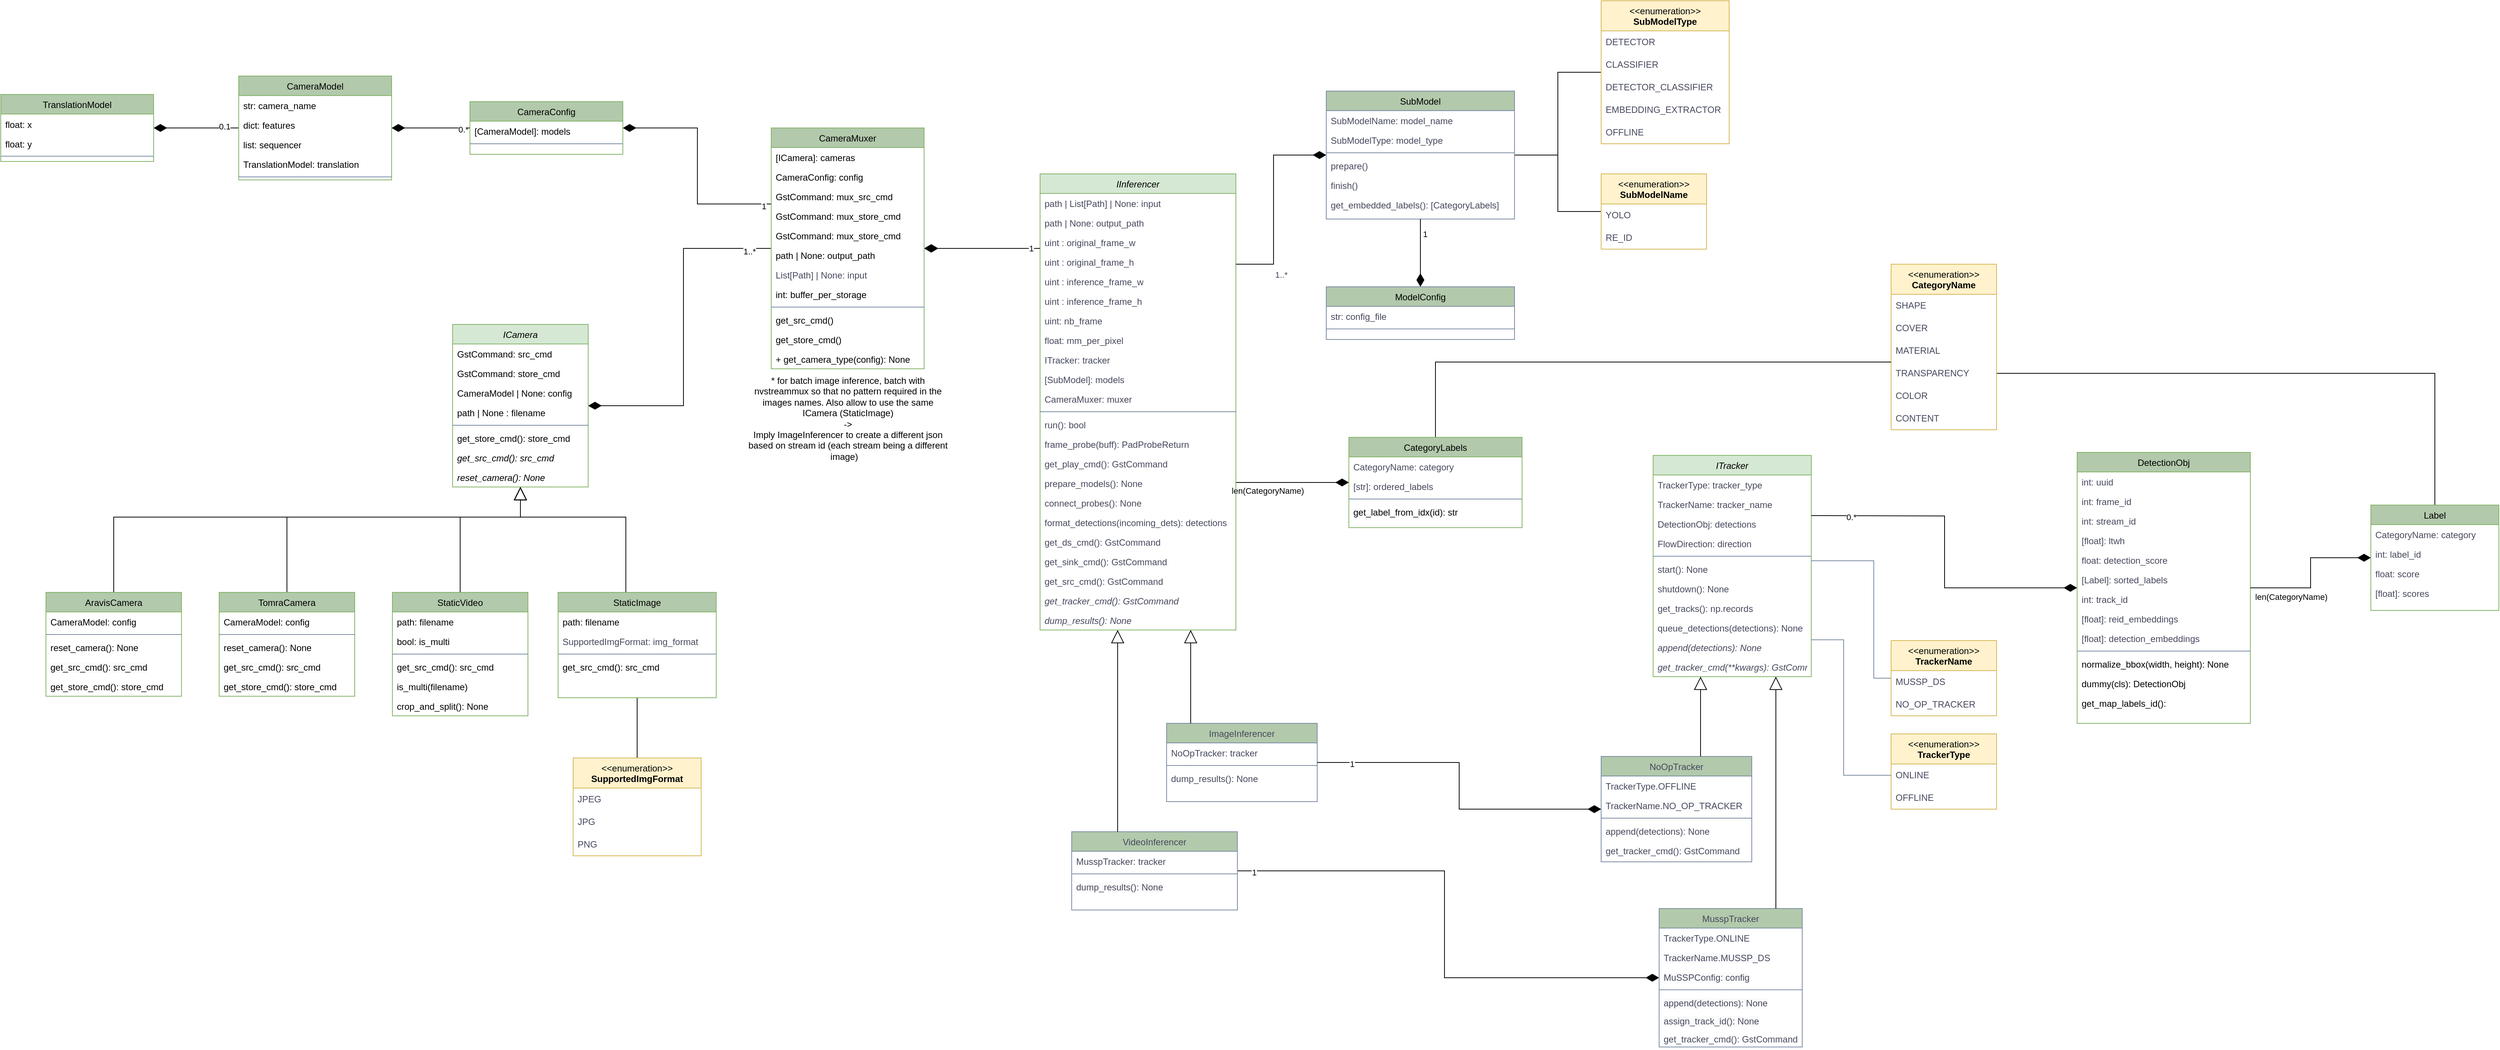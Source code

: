 <mxfile version="24.2.5" type="device" pages="9">
  <diagram name="Class diagram" id="7pu86t6m21P1Yul5h3Cg">
    <mxGraphModel dx="6199" dy="3802" grid="1" gridSize="10" guides="1" tooltips="1" connect="1" arrows="1" fold="1" page="1" pageScale="1" pageWidth="827" pageHeight="1169" math="0" shadow="0">
      <root>
        <mxCell id="P1rssmw40jx7BzfBRu-O-0" />
        <mxCell id="P1rssmw40jx7BzfBRu-O-1" parent="P1rssmw40jx7BzfBRu-O-0" />
        <mxCell id="npY2dwQ9d9sC8TgtL8gJ-17" style="edgeStyle=orthogonalEdgeStyle;rounded=0;orthogonalLoop=1;jettySize=auto;html=1;endArrow=diamondThin;endFill=1;endSize=15;" parent="P1rssmw40jx7BzfBRu-O-1" source="P1rssmw40jx7BzfBRu-O-2" target="npY2dwQ9d9sC8TgtL8gJ-1" edge="1">
          <mxGeometry relative="1" as="geometry">
            <Array as="points">
              <mxPoint x="450" y="280" />
              <mxPoint x="450" y="280" />
            </Array>
          </mxGeometry>
        </mxCell>
        <mxCell id="npY2dwQ9d9sC8TgtL8gJ-18" value="len(CategoryName)" style="edgeLabel;html=1;align=center;verticalAlign=middle;resizable=0;points=[];" parent="npY2dwQ9d9sC8TgtL8gJ-17" vertex="1" connectable="0">
          <mxGeometry x="-0.892" y="-3" relative="1" as="geometry">
            <mxPoint x="34" y="8" as="offset" />
          </mxGeometry>
        </mxCell>
        <mxCell id="P1rssmw40jx7BzfBRu-O-2" value="IInferencer" style="swimlane;fontStyle=2;align=center;verticalAlign=top;childLayout=stackLayout;horizontal=1;startSize=26;horizontalStack=0;resizeParent=1;resizeLast=0;collapsible=1;marginBottom=0;rounded=0;shadow=0;strokeWidth=1;labelBackgroundColor=none;fillColor=#d5e8d4;strokeColor=#82b366;" parent="P1rssmw40jx7BzfBRu-O-1" vertex="1">
          <mxGeometry x="160" y="-130" width="260" height="606" as="geometry">
            <mxRectangle x="230" y="140" width="160" height="26" as="alternateBounds" />
          </mxGeometry>
        </mxCell>
        <mxCell id="P1rssmw40jx7BzfBRu-O-3" value="path | List[Path] | None: input&#xa;" style="text;align=left;verticalAlign=top;spacingLeft=4;spacingRight=4;overflow=hidden;rotatable=0;points=[[0,0.5],[1,0.5]];portConstraint=eastwest;labelBackgroundColor=none;fontColor=#46495D;" parent="P1rssmw40jx7BzfBRu-O-2" vertex="1">
          <mxGeometry y="26" width="260" height="26" as="geometry" />
        </mxCell>
        <mxCell id="h_8rrz20AS1onbJWHeP1-8" value="path | None: output_path&#xa;" style="text;align=left;verticalAlign=top;spacingLeft=4;spacingRight=4;overflow=hidden;rotatable=0;points=[[0,0.5],[1,0.5]];portConstraint=eastwest;labelBackgroundColor=none;fontColor=#46495D;" parent="P1rssmw40jx7BzfBRu-O-2" vertex="1">
          <mxGeometry y="52" width="260" height="26" as="geometry" />
        </mxCell>
        <mxCell id="P1rssmw40jx7BzfBRu-O-4" value="uint : original_frame_w" style="text;strokeColor=none;fillColor=none;align=left;verticalAlign=top;spacingLeft=4;spacingRight=4;overflow=hidden;rotatable=0;points=[[0,0.5],[1,0.5]];portConstraint=eastwest;whiteSpace=wrap;html=1;labelBackgroundColor=none;fontColor=#46495D;" parent="P1rssmw40jx7BzfBRu-O-2" vertex="1">
          <mxGeometry y="78" width="260" height="26" as="geometry" />
        </mxCell>
        <mxCell id="h_8rrz20AS1onbJWHeP1-32" value="uint : original_frame_h" style="text;strokeColor=none;fillColor=none;align=left;verticalAlign=top;spacingLeft=4;spacingRight=4;overflow=hidden;rotatable=0;points=[[0,0.5],[1,0.5]];portConstraint=eastwest;whiteSpace=wrap;html=1;labelBackgroundColor=none;fontColor=#46495D;" parent="P1rssmw40jx7BzfBRu-O-2" vertex="1">
          <mxGeometry y="104" width="260" height="26" as="geometry" />
        </mxCell>
        <mxCell id="h_8rrz20AS1onbJWHeP1-33" value="uint : inference_frame_w" style="text;strokeColor=none;fillColor=none;align=left;verticalAlign=top;spacingLeft=4;spacingRight=4;overflow=hidden;rotatable=0;points=[[0,0.5],[1,0.5]];portConstraint=eastwest;whiteSpace=wrap;html=1;labelBackgroundColor=none;fontColor=#46495D;" parent="P1rssmw40jx7BzfBRu-O-2" vertex="1">
          <mxGeometry y="130" width="260" height="26" as="geometry" />
        </mxCell>
        <mxCell id="h_8rrz20AS1onbJWHeP1-34" value="uint : inference_frame_h" style="text;strokeColor=none;fillColor=none;align=left;verticalAlign=top;spacingLeft=4;spacingRight=4;overflow=hidden;rotatable=0;points=[[0,0.5],[1,0.5]];portConstraint=eastwest;whiteSpace=wrap;html=1;labelBackgroundColor=none;fontColor=#46495D;" parent="P1rssmw40jx7BzfBRu-O-2" vertex="1">
          <mxGeometry y="156" width="260" height="26" as="geometry" />
        </mxCell>
        <mxCell id="P1rssmw40jx7BzfBRu-O-5" value="uint: nb_frame" style="text;strokeColor=none;fillColor=none;align=left;verticalAlign=top;spacingLeft=4;spacingRight=4;overflow=hidden;rotatable=0;points=[[0,0.5],[1,0.5]];portConstraint=eastwest;whiteSpace=wrap;html=1;labelBackgroundColor=none;fontColor=#46495D;" parent="P1rssmw40jx7BzfBRu-O-2" vertex="1">
          <mxGeometry y="182" width="260" height="26" as="geometry" />
        </mxCell>
        <mxCell id="P1rssmw40jx7BzfBRu-O-6" value="float: mm_per_pixel" style="text;strokeColor=none;fillColor=none;align=left;verticalAlign=top;spacingLeft=4;spacingRight=4;overflow=hidden;rotatable=0;points=[[0,0.5],[1,0.5]];portConstraint=eastwest;whiteSpace=wrap;html=1;labelBackgroundColor=none;fontColor=#46495D;" parent="P1rssmw40jx7BzfBRu-O-2" vertex="1">
          <mxGeometry y="208" width="260" height="26" as="geometry" />
        </mxCell>
        <mxCell id="P1rssmw40jx7BzfBRu-O-7" value="ITracker: tracker" style="text;strokeColor=none;fillColor=none;align=left;verticalAlign=top;spacingLeft=4;spacingRight=4;overflow=hidden;rotatable=0;points=[[0,0.5],[1,0.5]];portConstraint=eastwest;whiteSpace=wrap;html=1;labelBackgroundColor=none;fontColor=#46495D;" parent="P1rssmw40jx7BzfBRu-O-2" vertex="1">
          <mxGeometry y="234" width="260" height="26" as="geometry" />
        </mxCell>
        <mxCell id="P1rssmw40jx7BzfBRu-O-8" value="[SubModel]: models" style="text;strokeColor=none;fillColor=none;align=left;verticalAlign=top;spacingLeft=4;spacingRight=4;overflow=hidden;rotatable=0;points=[[0,0.5],[1,0.5]];portConstraint=eastwest;whiteSpace=wrap;html=1;labelBackgroundColor=none;fontColor=#46495D;" parent="P1rssmw40jx7BzfBRu-O-2" vertex="1">
          <mxGeometry y="260" width="260" height="26" as="geometry" />
        </mxCell>
        <mxCell id="cEbGMTitkksN8lOGmkIM-6" value="CameraMuxer: muxer" style="text;strokeColor=none;fillColor=none;align=left;verticalAlign=top;spacingLeft=4;spacingRight=4;overflow=hidden;rotatable=0;points=[[0,0.5],[1,0.5]];portConstraint=eastwest;whiteSpace=wrap;html=1;labelBackgroundColor=none;fontColor=#46495D;" parent="P1rssmw40jx7BzfBRu-O-2" vertex="1">
          <mxGeometry y="286" width="260" height="26" as="geometry" />
        </mxCell>
        <mxCell id="P1rssmw40jx7BzfBRu-O-9" value="" style="line;html=1;strokeWidth=1;align=left;verticalAlign=middle;spacingTop=-1;spacingLeft=3;spacingRight=3;rotatable=0;labelPosition=right;points=[];portConstraint=eastwest;labelBackgroundColor=none;fillColor=#B2C9AB;strokeColor=#788AA3;fontColor=#46495D;" parent="P1rssmw40jx7BzfBRu-O-2" vertex="1">
          <mxGeometry y="312" width="260" height="8" as="geometry" />
        </mxCell>
        <mxCell id="P1rssmw40jx7BzfBRu-O-10" value="run(): bool" style="text;align=left;verticalAlign=top;spacingLeft=4;spacingRight=4;overflow=hidden;rotatable=0;points=[[0,0.5],[1,0.5]];portConstraint=eastwest;labelBackgroundColor=none;fontColor=#46495D;" parent="P1rssmw40jx7BzfBRu-O-2" vertex="1">
          <mxGeometry y="320" width="260" height="26" as="geometry" />
        </mxCell>
        <mxCell id="P1rssmw40jx7BzfBRu-O-11" value="frame_probe(buff): PadProbeReturn" style="text;align=left;verticalAlign=top;spacingLeft=4;spacingRight=4;overflow=hidden;rotatable=0;points=[[0,0.5],[1,0.5]];portConstraint=eastwest;labelBackgroundColor=none;fontColor=#46495D;" parent="P1rssmw40jx7BzfBRu-O-2" vertex="1">
          <mxGeometry y="346" width="260" height="26" as="geometry" />
        </mxCell>
        <mxCell id="h_8rrz20AS1onbJWHeP1-5" value="get_play_cmd(): GstCommand" style="text;align=left;verticalAlign=top;spacingLeft=4;spacingRight=4;overflow=hidden;rotatable=0;points=[[0,0.5],[1,0.5]];portConstraint=eastwest;labelBackgroundColor=none;fontColor=#46495D;" parent="P1rssmw40jx7BzfBRu-O-2" vertex="1">
          <mxGeometry y="372" width="260" height="26" as="geometry" />
        </mxCell>
        <mxCell id="h_8rrz20AS1onbJWHeP1-23" value="prepare_models(): None" style="text;align=left;verticalAlign=top;spacingLeft=4;spacingRight=4;overflow=hidden;rotatable=0;points=[[0,0.5],[1,0.5]];portConstraint=eastwest;labelBackgroundColor=none;fontColor=#46495D;" parent="P1rssmw40jx7BzfBRu-O-2" vertex="1">
          <mxGeometry y="398" width="260" height="26" as="geometry" />
        </mxCell>
        <mxCell id="h_8rrz20AS1onbJWHeP1-25" value="connect_probes(): None" style="text;align=left;verticalAlign=top;spacingLeft=4;spacingRight=4;overflow=hidden;rotatable=0;points=[[0,0.5],[1,0.5]];portConstraint=eastwest;labelBackgroundColor=none;fontColor=#46495D;" parent="P1rssmw40jx7BzfBRu-O-2" vertex="1">
          <mxGeometry y="424" width="260" height="26" as="geometry" />
        </mxCell>
        <mxCell id="h_8rrz20AS1onbJWHeP1-38" value="format_detections(incoming_dets): detections" style="text;align=left;verticalAlign=top;spacingLeft=4;spacingRight=4;overflow=hidden;rotatable=0;points=[[0,0.5],[1,0.5]];portConstraint=eastwest;labelBackgroundColor=none;fontColor=#46495D;" parent="P1rssmw40jx7BzfBRu-O-2" vertex="1">
          <mxGeometry y="450" width="260" height="26" as="geometry" />
        </mxCell>
        <mxCell id="h_8rrz20AS1onbJWHeP1-2" value="get_ds_cmd(): GstCommand" style="text;align=left;verticalAlign=top;spacingLeft=4;spacingRight=4;overflow=hidden;rotatable=0;points=[[0,0.5],[1,0.5]];portConstraint=eastwest;labelBackgroundColor=none;fontColor=#46495D;" parent="P1rssmw40jx7BzfBRu-O-2" vertex="1">
          <mxGeometry y="476" width="260" height="26" as="geometry" />
        </mxCell>
        <mxCell id="ympKl1xbFsGix7CXu4yu-0" value="get_sink_cmd(): GstCommand" style="text;align=left;verticalAlign=top;spacingLeft=4;spacingRight=4;overflow=hidden;rotatable=0;points=[[0,0.5],[1,0.5]];portConstraint=eastwest;labelBackgroundColor=none;fontColor=#46495D;fontStyle=0" parent="P1rssmw40jx7BzfBRu-O-2" vertex="1">
          <mxGeometry y="502" width="260" height="26" as="geometry" />
        </mxCell>
        <mxCell id="h_8rrz20AS1onbJWHeP1-3" value="get_src_cmd(): GstCommand" style="text;align=left;verticalAlign=top;spacingLeft=4;spacingRight=4;overflow=hidden;rotatable=0;points=[[0,0.5],[1,0.5]];portConstraint=eastwest;labelBackgroundColor=none;fontColor=#46495D;fontStyle=0" parent="P1rssmw40jx7BzfBRu-O-2" vertex="1">
          <mxGeometry y="528" width="260" height="26" as="geometry" />
        </mxCell>
        <mxCell id="bIc0mqZLqxKX5ajNvOpt-34" value="get_tracker_cmd(): GstCommand" style="text;align=left;verticalAlign=top;spacingLeft=4;spacingRight=4;overflow=hidden;rotatable=0;points=[[0,0.5],[1,0.5]];portConstraint=eastwest;labelBackgroundColor=none;fontColor=#46495D;fontStyle=2" parent="P1rssmw40jx7BzfBRu-O-2" vertex="1">
          <mxGeometry y="554" width="260" height="26" as="geometry" />
        </mxCell>
        <mxCell id="h_8rrz20AS1onbJWHeP1-7" value="dump_results(): None" style="text;align=left;verticalAlign=top;spacingLeft=4;spacingRight=4;overflow=hidden;rotatable=0;points=[[0,0.5],[1,0.5]];portConstraint=eastwest;labelBackgroundColor=none;fontColor=#46495D;fontStyle=2" parent="P1rssmw40jx7BzfBRu-O-2" vertex="1">
          <mxGeometry y="580" width="260" height="26" as="geometry" />
        </mxCell>
        <mxCell id="P1rssmw40jx7BzfBRu-O-14" value="ImageInferencer" style="swimlane;fontStyle=0;align=center;verticalAlign=top;childLayout=stackLayout;horizontal=1;startSize=26;horizontalStack=0;resizeParent=1;resizeLast=0;collapsible=1;marginBottom=0;rounded=0;shadow=0;strokeWidth=1;labelBackgroundColor=none;fillColor=#B2C9AB;strokeColor=#788AA3;fontColor=#46495D;" parent="P1rssmw40jx7BzfBRu-O-1" vertex="1">
          <mxGeometry x="328" y="600" width="200" height="104" as="geometry">
            <mxRectangle x="130" y="380" width="160" height="26" as="alternateBounds" />
          </mxGeometry>
        </mxCell>
        <mxCell id="P1rssmw40jx7BzfBRu-O-15" value="NoOpTracker: tracker" style="text;strokeColor=none;fillColor=none;align=left;verticalAlign=top;spacingLeft=4;spacingRight=4;overflow=hidden;rotatable=0;points=[[0,0.5],[1,0.5]];portConstraint=eastwest;whiteSpace=wrap;html=1;fontColor=#46495D;" parent="P1rssmw40jx7BzfBRu-O-14" vertex="1">
          <mxGeometry y="26" width="200" height="26" as="geometry" />
        </mxCell>
        <mxCell id="P1rssmw40jx7BzfBRu-O-16" value="" style="line;html=1;strokeWidth=1;align=left;verticalAlign=middle;spacingTop=-1;spacingLeft=3;spacingRight=3;rotatable=0;labelPosition=right;points=[];portConstraint=eastwest;labelBackgroundColor=none;fillColor=#B2C9AB;strokeColor=#788AA3;fontColor=#46495D;" parent="P1rssmw40jx7BzfBRu-O-14" vertex="1">
          <mxGeometry y="52" width="200" height="8" as="geometry" />
        </mxCell>
        <mxCell id="h_8rrz20AS1onbJWHeP1-27" value="dump_results(): None" style="text;strokeColor=none;fillColor=none;align=left;verticalAlign=top;spacingLeft=4;spacingRight=4;overflow=hidden;rotatable=0;points=[[0,0.5],[1,0.5]];portConstraint=eastwest;whiteSpace=wrap;html=1;fontColor=#46495D;" parent="P1rssmw40jx7BzfBRu-O-14" vertex="1">
          <mxGeometry y="60" width="200" height="26" as="geometry" />
        </mxCell>
        <mxCell id="bIc0mqZLqxKX5ajNvOpt-37" style="edgeStyle=orthogonalEdgeStyle;rounded=0;orthogonalLoop=1;jettySize=auto;html=1;endArrow=diamondThin;endFill=1;endSize=15;" parent="P1rssmw40jx7BzfBRu-O-1" source="P1rssmw40jx7BzfBRu-O-20" target="P1rssmw40jx7BzfBRu-O-52" edge="1">
          <mxGeometry relative="1" as="geometry" />
        </mxCell>
        <mxCell id="bIc0mqZLqxKX5ajNvOpt-38" value="1" style="edgeLabel;html=1;align=center;verticalAlign=middle;resizable=0;points=[];" parent="bIc0mqZLqxKX5ajNvOpt-37" vertex="1" connectable="0">
          <mxGeometry x="-0.938" y="-2" relative="1" as="geometry">
            <mxPoint as="offset" />
          </mxGeometry>
        </mxCell>
        <mxCell id="P1rssmw40jx7BzfBRu-O-20" value="VideoInferencer&#xa;" style="swimlane;fontStyle=0;align=center;verticalAlign=top;childLayout=stackLayout;horizontal=1;startSize=26;horizontalStack=0;resizeParent=1;resizeLast=0;collapsible=1;marginBottom=0;rounded=0;shadow=0;strokeWidth=1;labelBackgroundColor=none;fillColor=#B2C9AB;strokeColor=#788AA3;fontColor=#46495D;" parent="P1rssmw40jx7BzfBRu-O-1" vertex="1">
          <mxGeometry x="202" y="744" width="220" height="104" as="geometry">
            <mxRectangle x="340" y="380" width="170" height="26" as="alternateBounds" />
          </mxGeometry>
        </mxCell>
        <mxCell id="P1rssmw40jx7BzfBRu-O-21" value="MusspTracker: tracker" style="text;strokeColor=none;fillColor=none;align=left;verticalAlign=top;spacingLeft=4;spacingRight=4;overflow=hidden;rotatable=0;points=[[0,0.5],[1,0.5]];portConstraint=eastwest;whiteSpace=wrap;html=1;fontColor=#46495D;" parent="P1rssmw40jx7BzfBRu-O-20" vertex="1">
          <mxGeometry y="26" width="220" height="26" as="geometry" />
        </mxCell>
        <mxCell id="P1rssmw40jx7BzfBRu-O-22" value="" style="line;html=1;strokeWidth=1;align=left;verticalAlign=middle;spacingTop=-1;spacingLeft=3;spacingRight=3;rotatable=0;labelPosition=right;points=[];portConstraint=eastwest;labelBackgroundColor=none;fillColor=#B2C9AB;strokeColor=#788AA3;fontColor=#46495D;" parent="P1rssmw40jx7BzfBRu-O-20" vertex="1">
          <mxGeometry y="52" width="220" height="8" as="geometry" />
        </mxCell>
        <mxCell id="h_8rrz20AS1onbJWHeP1-101" value="&lt;meta charset=&quot;utf-8&quot;&gt;&lt;span style=&quot;color: rgb(70, 73, 93); font-family: Helvetica; font-size: 12px; font-style: normal; font-variant-ligatures: normal; font-variant-caps: normal; font-weight: 400; letter-spacing: normal; orphans: 2; text-align: left; text-indent: 0px; text-transform: none; widows: 2; word-spacing: 0px; -webkit-text-stroke-width: 0px; white-space: normal; background-color: rgb(251, 251, 251); text-decoration-thickness: initial; text-decoration-style: initial; text-decoration-color: initial; display: inline !important; float: none;&quot;&gt;dump_results(): None&lt;/span&gt;" style="text;strokeColor=none;fillColor=none;align=left;verticalAlign=top;spacingLeft=4;spacingRight=4;overflow=hidden;rotatable=0;points=[[0,0.5],[1,0.5]];portConstraint=eastwest;whiteSpace=wrap;html=1;fontColor=#46495D;" parent="P1rssmw40jx7BzfBRu-O-20" vertex="1">
          <mxGeometry y="60" width="220" height="26" as="geometry" />
        </mxCell>
        <mxCell id="P1rssmw40jx7BzfBRu-O-25" value="ITracker" style="swimlane;fontStyle=2;align=center;verticalAlign=top;childLayout=stackLayout;horizontal=1;startSize=26;horizontalStack=0;resizeParent=1;resizeLast=0;collapsible=1;marginBottom=0;rounded=0;shadow=0;strokeWidth=1;labelBackgroundColor=none;fillColor=#d5e8d4;strokeColor=#82b366;" parent="P1rssmw40jx7BzfBRu-O-1" vertex="1">
          <mxGeometry x="974" y="244" width="210" height="294" as="geometry">
            <mxRectangle x="550" y="140" width="160" height="26" as="alternateBounds" />
          </mxGeometry>
        </mxCell>
        <mxCell id="P1rssmw40jx7BzfBRu-O-26" value="TrackerType: tracker_type&#xa;" style="text;align=left;verticalAlign=top;spacingLeft=4;spacingRight=4;overflow=hidden;rotatable=0;points=[[0,0.5],[1,0.5]];portConstraint=eastwest;labelBackgroundColor=none;fontColor=#46495D;" parent="P1rssmw40jx7BzfBRu-O-25" vertex="1">
          <mxGeometry y="26" width="210" height="26" as="geometry" />
        </mxCell>
        <mxCell id="P1rssmw40jx7BzfBRu-O-27" value="TrackerName: tracker_name&#xa;" style="text;align=left;verticalAlign=top;spacingLeft=4;spacingRight=4;overflow=hidden;rotatable=0;points=[[0,0.5],[1,0.5]];portConstraint=eastwest;labelBackgroundColor=none;fontColor=#46495D;" parent="P1rssmw40jx7BzfBRu-O-25" vertex="1">
          <mxGeometry y="52" width="210" height="26" as="geometry" />
        </mxCell>
        <mxCell id="h_8rrz20AS1onbJWHeP1-39" value="DetectionObj: detections&#xa;" style="text;align=left;verticalAlign=top;spacingLeft=4;spacingRight=4;overflow=hidden;rotatable=0;points=[[0,0.5],[1,0.5]];portConstraint=eastwest;labelBackgroundColor=none;fontColor=#46495D;" parent="P1rssmw40jx7BzfBRu-O-25" vertex="1">
          <mxGeometry y="78" width="210" height="26" as="geometry" />
        </mxCell>
        <mxCell id="bIc0mqZLqxKX5ajNvOpt-33" value="FlowDirection: direction" style="text;align=left;verticalAlign=top;spacingLeft=4;spacingRight=4;overflow=hidden;rotatable=0;points=[[0,0.5],[1,0.5]];portConstraint=eastwest;labelBackgroundColor=none;fontColor=#46495D;" parent="P1rssmw40jx7BzfBRu-O-25" vertex="1">
          <mxGeometry y="104" width="210" height="26" as="geometry" />
        </mxCell>
        <mxCell id="P1rssmw40jx7BzfBRu-O-28" value="" style="line;html=1;strokeWidth=1;align=left;verticalAlign=middle;spacingTop=-1;spacingLeft=3;spacingRight=3;rotatable=0;labelPosition=right;points=[];portConstraint=eastwest;labelBackgroundColor=none;fillColor=#B2C9AB;strokeColor=#788AA3;fontColor=#46495D;" parent="P1rssmw40jx7BzfBRu-O-25" vertex="1">
          <mxGeometry y="130" width="210" height="8" as="geometry" />
        </mxCell>
        <mxCell id="P1rssmw40jx7BzfBRu-O-29" value="start(): None" style="text;align=left;verticalAlign=top;spacingLeft=4;spacingRight=4;overflow=hidden;rotatable=0;points=[[0,0.5],[1,0.5]];portConstraint=eastwest;labelBackgroundColor=none;fontColor=#46495D;fontStyle=0" parent="P1rssmw40jx7BzfBRu-O-25" vertex="1">
          <mxGeometry y="138" width="210" height="26" as="geometry" />
        </mxCell>
        <mxCell id="h_8rrz20AS1onbJWHeP1-99" value="shutdown(): None" style="text;align=left;verticalAlign=top;spacingLeft=4;spacingRight=4;overflow=hidden;rotatable=0;points=[[0,0.5],[1,0.5]];portConstraint=eastwest;labelBackgroundColor=none;fontColor=#46495D;fontStyle=0" parent="P1rssmw40jx7BzfBRu-O-25" vertex="1">
          <mxGeometry y="164" width="210" height="26" as="geometry" />
        </mxCell>
        <mxCell id="h_8rrz20AS1onbJWHeP1-102" value="get_tracks(): np.records" style="text;align=left;verticalAlign=top;spacingLeft=4;spacingRight=4;overflow=hidden;rotatable=0;points=[[0,0.5],[1,0.5]];portConstraint=eastwest;labelBackgroundColor=none;fontColor=#46495D;fontStyle=0" parent="P1rssmw40jx7BzfBRu-O-25" vertex="1">
          <mxGeometry y="190" width="210" height="26" as="geometry" />
        </mxCell>
        <mxCell id="h_8rrz20AS1onbJWHeP1-98" value="queue_detections(detections): None" style="text;align=left;verticalAlign=top;spacingLeft=4;spacingRight=4;overflow=hidden;rotatable=0;points=[[0,0.5],[1,0.5]];portConstraint=eastwest;labelBackgroundColor=none;fontColor=#46495D;fontStyle=0" parent="P1rssmw40jx7BzfBRu-O-25" vertex="1">
          <mxGeometry y="216" width="210" height="26" as="geometry" />
        </mxCell>
        <mxCell id="P1rssmw40jx7BzfBRu-O-30" value="append(detections): None" style="text;align=left;verticalAlign=top;spacingLeft=4;spacingRight=4;overflow=hidden;rotatable=0;points=[[0,0.5],[1,0.5]];portConstraint=eastwest;labelBackgroundColor=none;fontColor=#46495D;fontStyle=2" parent="P1rssmw40jx7BzfBRu-O-25" vertex="1">
          <mxGeometry y="242" width="210" height="26" as="geometry" />
        </mxCell>
        <mxCell id="bIc0mqZLqxKX5ajNvOpt-29" value="get_tracker_cmd(**kwargs): GstCommand" style="text;align=left;verticalAlign=top;spacingLeft=4;spacingRight=4;overflow=hidden;rotatable=0;points=[[0,0.5],[1,0.5]];portConstraint=eastwest;labelBackgroundColor=none;fontColor=#46495D;fontStyle=2" parent="P1rssmw40jx7BzfBRu-O-25" vertex="1">
          <mxGeometry y="268" width="210" height="26" as="geometry" />
        </mxCell>
        <mxCell id="P1rssmw40jx7BzfBRu-O-44" value="&amp;lt;&amp;lt;enumeration&amp;gt;&amp;gt;&lt;br&gt;&lt;b&gt;TrackerType&lt;/b&gt;" style="swimlane;fontStyle=0;align=center;verticalAlign=top;childLayout=stackLayout;horizontal=1;startSize=40;horizontalStack=0;resizeParent=1;resizeParentMax=0;resizeLast=0;collapsible=0;marginBottom=0;html=1;whiteSpace=wrap;labelBackgroundColor=none;fillColor=#fff2cc;strokeColor=#d6b656;" parent="P1rssmw40jx7BzfBRu-O-1" vertex="1">
          <mxGeometry x="1290" y="614" width="140" height="100" as="geometry" />
        </mxCell>
        <mxCell id="P1rssmw40jx7BzfBRu-O-45" value="ONLINE&amp;nbsp;" style="text;html=1;strokeColor=none;fillColor=none;align=left;verticalAlign=middle;spacingLeft=4;spacingRight=4;overflow=hidden;rotatable=0;points=[[0,0.5],[1,0.5]];portConstraint=eastwest;whiteSpace=wrap;labelBackgroundColor=none;fontColor=#46495D;" parent="P1rssmw40jx7BzfBRu-O-44" vertex="1">
          <mxGeometry y="40" width="140" height="30" as="geometry" />
        </mxCell>
        <mxCell id="P1rssmw40jx7BzfBRu-O-46" value="OFFLINE" style="text;html=1;strokeColor=none;fillColor=none;align=left;verticalAlign=middle;spacingLeft=4;spacingRight=4;overflow=hidden;rotatable=0;points=[[0,0.5],[1,0.5]];portConstraint=eastwest;whiteSpace=wrap;labelBackgroundColor=none;fontColor=#46495D;" parent="P1rssmw40jx7BzfBRu-O-44" vertex="1">
          <mxGeometry y="70" width="140" height="30" as="geometry" />
        </mxCell>
        <mxCell id="P1rssmw40jx7BzfBRu-O-47" value="&amp;lt;&amp;lt;enumeration&amp;gt;&amp;gt;&lt;br&gt;&lt;b&gt;TrackerName&lt;/b&gt;" style="swimlane;fontStyle=0;align=center;verticalAlign=top;childLayout=stackLayout;horizontal=1;startSize=40;horizontalStack=0;resizeParent=1;resizeParentMax=0;resizeLast=0;collapsible=0;marginBottom=0;html=1;whiteSpace=wrap;labelBackgroundColor=none;fillColor=#fff2cc;strokeColor=#d6b656;" parent="P1rssmw40jx7BzfBRu-O-1" vertex="1">
          <mxGeometry x="1290" y="490" width="140" height="100" as="geometry" />
        </mxCell>
        <mxCell id="P1rssmw40jx7BzfBRu-O-48" value="MUSSP_DS" style="text;html=1;strokeColor=none;fillColor=none;align=left;verticalAlign=middle;spacingLeft=4;spacingRight=4;overflow=hidden;rotatable=0;points=[[0,0.5],[1,0.5]];portConstraint=eastwest;whiteSpace=wrap;labelBackgroundColor=none;fontColor=#46495D;" parent="P1rssmw40jx7BzfBRu-O-47" vertex="1">
          <mxGeometry y="40" width="140" height="30" as="geometry" />
        </mxCell>
        <mxCell id="P1rssmw40jx7BzfBRu-O-49" value="NO_OP_TRACKER" style="text;html=1;strokeColor=none;fillColor=none;align=left;verticalAlign=middle;spacingLeft=4;spacingRight=4;overflow=hidden;rotatable=0;points=[[0,0.5],[1,0.5]];portConstraint=eastwest;whiteSpace=wrap;labelBackgroundColor=none;fontColor=#46495D;" parent="P1rssmw40jx7BzfBRu-O-47" vertex="1">
          <mxGeometry y="70" width="140" height="30" as="geometry" />
        </mxCell>
        <mxCell id="P1rssmw40jx7BzfBRu-O-50" value="" style="endArrow=none;html=1;edgeStyle=orthogonalEdgeStyle;rounded=0;entryX=0;entryY=0.5;entryDx=0;entryDy=0;labelBackgroundColor=none;fontColor=default;strokeColor=#788AA3;" parent="P1rssmw40jx7BzfBRu-O-1" source="P1rssmw40jx7BzfBRu-O-25" target="P1rssmw40jx7BzfBRu-O-45" edge="1">
          <mxGeometry relative="1" as="geometry">
            <mxPoint x="997" y="424" as="sourcePoint" />
            <mxPoint x="1157" y="424" as="targetPoint" />
            <Array as="points">
              <mxPoint x="1227" y="489" />
              <mxPoint x="1227" y="669" />
            </Array>
          </mxGeometry>
        </mxCell>
        <mxCell id="P1rssmw40jx7BzfBRu-O-51" style="edgeStyle=orthogonalEdgeStyle;rounded=0;orthogonalLoop=1;jettySize=auto;html=1;endArrow=none;endFill=0;labelBackgroundColor=none;fontColor=default;strokeColor=#788AA3;" parent="P1rssmw40jx7BzfBRu-O-1" source="P1rssmw40jx7BzfBRu-O-25" target="P1rssmw40jx7BzfBRu-O-47" edge="1">
          <mxGeometry relative="1" as="geometry">
            <Array as="points">
              <mxPoint x="1267" y="384" />
              <mxPoint x="1267" y="540" />
            </Array>
          </mxGeometry>
        </mxCell>
        <mxCell id="P1rssmw40jx7BzfBRu-O-52" value="MusspTracker" style="swimlane;fontStyle=0;align=center;verticalAlign=top;childLayout=stackLayout;horizontal=1;startSize=26;horizontalStack=0;resizeParent=1;resizeLast=0;collapsible=1;marginBottom=0;rounded=0;shadow=0;strokeWidth=1;labelBackgroundColor=none;fillColor=#B2C9AB;strokeColor=#788AA3;fontColor=#46495D;" parent="P1rssmw40jx7BzfBRu-O-1" vertex="1">
          <mxGeometry x="982" y="846" width="190" height="184" as="geometry">
            <mxRectangle x="340" y="380" width="170" height="26" as="alternateBounds" />
          </mxGeometry>
        </mxCell>
        <mxCell id="P1rssmw40jx7BzfBRu-O-53" value="TrackerType.ONLINE" style="text;strokeColor=none;fillColor=none;align=left;verticalAlign=top;spacingLeft=4;spacingRight=4;overflow=hidden;rotatable=0;points=[[0,0.5],[1,0.5]];portConstraint=eastwest;whiteSpace=wrap;html=1;fontColor=#46495D;" parent="P1rssmw40jx7BzfBRu-O-52" vertex="1">
          <mxGeometry y="26" width="190" height="26" as="geometry" />
        </mxCell>
        <mxCell id="P1rssmw40jx7BzfBRu-O-54" value="&lt;meta charset=&quot;utf-8&quot;&gt;&lt;span style=&quot;color: rgb(70, 73, 93); font-family: Helvetica; font-size: 12px; font-style: normal; font-variant-ligatures: normal; font-variant-caps: normal; font-weight: 400; letter-spacing: normal; orphans: 2; text-align: left; text-indent: 0px; text-transform: none; widows: 2; word-spacing: 0px; -webkit-text-stroke-width: 0px; white-space: normal; background-color: rgb(251, 251, 251); text-decoration-thickness: initial; text-decoration-style: initial; text-decoration-color: initial; display: inline !important; float: none;&quot;&gt;TrackerName.MUSSP_DS&lt;/span&gt;" style="text;strokeColor=none;fillColor=none;align=left;verticalAlign=top;spacingLeft=4;spacingRight=4;overflow=hidden;rotatable=0;points=[[0,0.5],[1,0.5]];portConstraint=eastwest;whiteSpace=wrap;html=1;fontColor=#46495D;" parent="P1rssmw40jx7BzfBRu-O-52" vertex="1">
          <mxGeometry y="52" width="190" height="26" as="geometry" />
        </mxCell>
        <mxCell id="bIc0mqZLqxKX5ajNvOpt-32" value="&lt;span style=&quot;color: rgb(70, 73, 93); font-family: Helvetica; font-size: 12px; font-style: normal; font-variant-ligatures: normal; font-variant-caps: normal; font-weight: 400; letter-spacing: normal; orphans: 2; text-align: left; text-indent: 0px; text-transform: none; widows: 2; word-spacing: 0px; -webkit-text-stroke-width: 0px; white-space: normal; background-color: rgb(251, 251, 251); text-decoration-thickness: initial; text-decoration-style: initial; text-decoration-color: initial; display: inline !important; float: none;&quot;&gt;MuSSPConfig: config&lt;/span&gt;" style="text;strokeColor=none;fillColor=none;align=left;verticalAlign=top;spacingLeft=4;spacingRight=4;overflow=hidden;rotatable=0;points=[[0,0.5],[1,0.5]];portConstraint=eastwest;whiteSpace=wrap;html=1;fontColor=#46495D;" parent="P1rssmw40jx7BzfBRu-O-52" vertex="1">
          <mxGeometry y="78" width="190" height="26" as="geometry" />
        </mxCell>
        <mxCell id="P1rssmw40jx7BzfBRu-O-55" value="" style="line;strokeWidth=1;fillColor=none;align=left;verticalAlign=middle;spacingTop=-1;spacingLeft=3;spacingRight=3;rotatable=0;labelPosition=right;points=[];portConstraint=eastwest;strokeColor=inherit;fontColor=#46495D;" parent="P1rssmw40jx7BzfBRu-O-52" vertex="1">
          <mxGeometry y="104" width="190" height="8" as="geometry" />
        </mxCell>
        <mxCell id="h_8rrz20AS1onbJWHeP1-108" value="&lt;span style=&quot;color: rgb(70, 73, 93); font-family: Helvetica; font-size: 12px; font-variant-ligatures: normal; font-variant-caps: normal; font-weight: 400; letter-spacing: normal; orphans: 2; text-align: left; text-indent: 0px; text-transform: none; widows: 2; word-spacing: 0px; -webkit-text-stroke-width: 0px; white-space: nowrap; background-color: rgb(251, 251, 251); text-decoration-thickness: initial; text-decoration-style: initial; text-decoration-color: initial; float: none; display: inline !important;&quot;&gt;append(detections): None&lt;/span&gt;" style="text;strokeColor=none;fillColor=none;align=left;verticalAlign=top;spacingLeft=4;spacingRight=4;overflow=hidden;rotatable=0;points=[[0,0.5],[1,0.5]];portConstraint=eastwest;whiteSpace=wrap;html=1;fontColor=#46495D;" parent="P1rssmw40jx7BzfBRu-O-52" vertex="1">
          <mxGeometry y="112" width="190" height="24" as="geometry" />
        </mxCell>
        <mxCell id="h_8rrz20AS1onbJWHeP1-100" value="&lt;span style=&quot;color: rgb(70, 73, 93); font-family: Helvetica; font-size: 12px; font-variant-ligatures: normal; font-variant-caps: normal; font-weight: 400; letter-spacing: normal; orphans: 2; text-align: left; text-indent: 0px; text-transform: none; widows: 2; word-spacing: 0px; -webkit-text-stroke-width: 0px; white-space: nowrap; background-color: rgb(251, 251, 251); text-decoration-thickness: initial; text-decoration-style: initial; text-decoration-color: initial; float: none; display: inline !important;&quot;&gt;assign_track_id(): None&lt;/span&gt;" style="text;strokeColor=none;fillColor=none;align=left;verticalAlign=top;spacingLeft=4;spacingRight=4;overflow=hidden;rotatable=0;points=[[0,0.5],[1,0.5]];portConstraint=eastwest;whiteSpace=wrap;html=1;fontColor=#46495D;" parent="P1rssmw40jx7BzfBRu-O-52" vertex="1">
          <mxGeometry y="136" width="190" height="24" as="geometry" />
        </mxCell>
        <mxCell id="bIc0mqZLqxKX5ajNvOpt-31" value="get_tracker_cmd(): GstCommand" style="text;strokeColor=none;fillColor=none;align=left;verticalAlign=top;spacingLeft=4;spacingRight=4;overflow=hidden;rotatable=0;points=[[0,0.5],[1,0.5]];portConstraint=eastwest;whiteSpace=wrap;html=1;fontColor=#46495D;" parent="P1rssmw40jx7BzfBRu-O-52" vertex="1">
          <mxGeometry y="160" width="190" height="24" as="geometry" />
        </mxCell>
        <mxCell id="P1rssmw40jx7BzfBRu-O-60" value="NoOpTracker" style="swimlane;fontStyle=0;align=center;verticalAlign=top;childLayout=stackLayout;horizontal=1;startSize=26;horizontalStack=0;resizeParent=1;resizeLast=0;collapsible=1;marginBottom=0;rounded=0;shadow=0;strokeWidth=1;labelBackgroundColor=none;fillColor=#B2C9AB;strokeColor=#788AA3;fontColor=#46495D;" parent="P1rssmw40jx7BzfBRu-O-1" vertex="1">
          <mxGeometry x="905" y="644" width="200" height="140" as="geometry">
            <mxRectangle x="340" y="380" width="170" height="26" as="alternateBounds" />
          </mxGeometry>
        </mxCell>
        <mxCell id="P1rssmw40jx7BzfBRu-O-61" value="TrackerType.OFFLINE" style="text;strokeColor=none;fillColor=none;align=left;verticalAlign=top;spacingLeft=4;spacingRight=4;overflow=hidden;rotatable=0;points=[[0,0.5],[1,0.5]];portConstraint=eastwest;whiteSpace=wrap;html=1;fontColor=#46495D;" parent="P1rssmw40jx7BzfBRu-O-60" vertex="1">
          <mxGeometry y="26" width="200" height="26" as="geometry" />
        </mxCell>
        <mxCell id="P1rssmw40jx7BzfBRu-O-62" value="&lt;span style=&quot;color: rgb(70, 73, 93); font-family: Helvetica; font-size: 12px; font-style: normal; font-variant-ligatures: normal; font-variant-caps: normal; font-weight: 400; letter-spacing: normal; orphans: 2; text-align: left; text-indent: 0px; text-transform: none; widows: 2; word-spacing: 0px; -webkit-text-stroke-width: 0px; white-space: normal; background-color: rgb(251, 251, 251); text-decoration-thickness: initial; text-decoration-style: initial; text-decoration-color: initial; display: inline !important; float: none;&quot;&gt;TrackerName.NO_OP_TRACKER&lt;/span&gt;" style="text;strokeColor=none;fillColor=none;align=left;verticalAlign=top;spacingLeft=4;spacingRight=4;overflow=hidden;rotatable=0;points=[[0,0.5],[1,0.5]];portConstraint=eastwest;whiteSpace=wrap;html=1;fontColor=#46495D;" parent="P1rssmw40jx7BzfBRu-O-60" vertex="1">
          <mxGeometry y="52" width="200" height="26" as="geometry" />
        </mxCell>
        <mxCell id="P1rssmw40jx7BzfBRu-O-63" value="" style="line;strokeWidth=1;fillColor=none;align=left;verticalAlign=middle;spacingTop=-1;spacingLeft=3;spacingRight=3;rotatable=0;labelPosition=right;points=[];portConstraint=eastwest;strokeColor=inherit;fontColor=#46495D;" parent="P1rssmw40jx7BzfBRu-O-60" vertex="1">
          <mxGeometry y="78" width="200" height="8" as="geometry" />
        </mxCell>
        <mxCell id="h_8rrz20AS1onbJWHeP1-107" value="&lt;span style=&quot;text-wrap: nowrap;&quot;&gt;append(detections): None&lt;/span&gt;" style="text;strokeColor=none;fillColor=none;align=left;verticalAlign=top;spacingLeft=4;spacingRight=4;overflow=hidden;rotatable=0;points=[[0,0.5],[1,0.5]];portConstraint=eastwest;whiteSpace=wrap;html=1;fontColor=#46495D;" parent="P1rssmw40jx7BzfBRu-O-60" vertex="1">
          <mxGeometry y="86" width="200" height="26" as="geometry" />
        </mxCell>
        <mxCell id="bIc0mqZLqxKX5ajNvOpt-30" value="&lt;span style=&quot;text-wrap: nowrap;&quot;&gt;get_tracker_cmd(): GstCommand&lt;/span&gt;" style="text;strokeColor=none;fillColor=none;align=left;verticalAlign=top;spacingLeft=4;spacingRight=4;overflow=hidden;rotatable=0;points=[[0,0.5],[1,0.5]];portConstraint=eastwest;whiteSpace=wrap;html=1;fontColor=#46495D;" parent="P1rssmw40jx7BzfBRu-O-60" vertex="1">
          <mxGeometry y="112" width="200" height="26" as="geometry" />
        </mxCell>
        <mxCell id="ezd_wcfgAhk35wKA29PE-12" style="edgeStyle=orthogonalEdgeStyle;rounded=0;orthogonalLoop=1;jettySize=auto;html=1;endArrow=none;endFill=0;" parent="P1rssmw40jx7BzfBRu-O-1" source="P1rssmw40jx7BzfBRu-O-72" target="P1rssmw40jx7BzfBRu-O-78" edge="1">
          <mxGeometry relative="1" as="geometry" />
        </mxCell>
        <mxCell id="ezd_wcfgAhk35wKA29PE-13" style="edgeStyle=orthogonalEdgeStyle;rounded=0;orthogonalLoop=1;jettySize=auto;html=1;endArrow=none;endFill=0;" parent="P1rssmw40jx7BzfBRu-O-1" source="P1rssmw40jx7BzfBRu-O-72" target="P1rssmw40jx7BzfBRu-O-84" edge="1">
          <mxGeometry relative="1" as="geometry" />
        </mxCell>
        <mxCell id="P1rssmw40jx7BzfBRu-O-72" value="SubModel" style="swimlane;fontStyle=0;align=center;verticalAlign=top;childLayout=stackLayout;horizontal=1;startSize=26;horizontalStack=0;resizeParent=1;resizeLast=0;collapsible=1;marginBottom=0;rounded=0;shadow=0;strokeWidth=1;labelBackgroundColor=none;fillColor=#B2C9AB;strokeColor=#788aa3;" parent="P1rssmw40jx7BzfBRu-O-1" vertex="1">
          <mxGeometry x="540" y="-240" width="250" height="170" as="geometry">
            <mxRectangle x="550" y="140" width="160" height="26" as="alternateBounds" />
          </mxGeometry>
        </mxCell>
        <mxCell id="P1rssmw40jx7BzfBRu-O-73" value="SubModelName: model_name&#xa;" style="text;align=left;verticalAlign=top;spacingLeft=4;spacingRight=4;overflow=hidden;rotatable=0;points=[[0,0.5],[1,0.5]];portConstraint=eastwest;labelBackgroundColor=none;fontColor=#46495D;" parent="P1rssmw40jx7BzfBRu-O-72" vertex="1">
          <mxGeometry y="26" width="250" height="26" as="geometry" />
        </mxCell>
        <mxCell id="P1rssmw40jx7BzfBRu-O-74" value="SubModelType: model_type&#xa;" style="text;align=left;verticalAlign=top;spacingLeft=4;spacingRight=4;overflow=hidden;rotatable=0;points=[[0,0.5],[1,0.5]];portConstraint=eastwest;labelBackgroundColor=none;fontColor=#46495D;" parent="P1rssmw40jx7BzfBRu-O-72" vertex="1">
          <mxGeometry y="52" width="250" height="26" as="geometry" />
        </mxCell>
        <mxCell id="P1rssmw40jx7BzfBRu-O-75" value="" style="line;html=1;strokeWidth=1;align=left;verticalAlign=middle;spacingTop=-1;spacingLeft=3;spacingRight=3;rotatable=0;labelPosition=right;points=[];portConstraint=eastwest;labelBackgroundColor=none;fillColor=#B2C9AB;strokeColor=#788AA3;fontColor=#46495D;" parent="P1rssmw40jx7BzfBRu-O-72" vertex="1">
          <mxGeometry y="78" width="250" height="8" as="geometry" />
        </mxCell>
        <mxCell id="P1rssmw40jx7BzfBRu-O-76" value="prepare()&#xa;" style="text;align=left;verticalAlign=top;spacingLeft=4;spacingRight=4;overflow=hidden;rotatable=0;points=[[0,0.5],[1,0.5]];portConstraint=eastwest;labelBackgroundColor=none;fontColor=#46495D;fontStyle=0" parent="P1rssmw40jx7BzfBRu-O-72" vertex="1">
          <mxGeometry y="86" width="250" height="26" as="geometry" />
        </mxCell>
        <mxCell id="P1rssmw40jx7BzfBRu-O-77" value="finish()&#xa;" style="text;align=left;verticalAlign=top;spacingLeft=4;spacingRight=4;overflow=hidden;rotatable=0;points=[[0,0.5],[1,0.5]];portConstraint=eastwest;labelBackgroundColor=none;fontColor=#46495D;fontStyle=0" parent="P1rssmw40jx7BzfBRu-O-72" vertex="1">
          <mxGeometry y="112" width="250" height="26" as="geometry" />
        </mxCell>
        <mxCell id="npY2dwQ9d9sC8TgtL8gJ-20" value="get_embedded_labels(): [CategoryLabels]" style="text;align=left;verticalAlign=top;spacingLeft=4;spacingRight=4;overflow=hidden;rotatable=0;points=[[0,0.5],[1,0.5]];portConstraint=eastwest;labelBackgroundColor=none;fontColor=#46495D;fontStyle=0" parent="P1rssmw40jx7BzfBRu-O-72" vertex="1">
          <mxGeometry y="138" width="250" height="26" as="geometry" />
        </mxCell>
        <mxCell id="P1rssmw40jx7BzfBRu-O-78" value="&amp;lt;&amp;lt;enumeration&amp;gt;&amp;gt;&lt;br&gt;&lt;b&gt;SubModelType&lt;/b&gt;" style="swimlane;fontStyle=0;align=center;verticalAlign=top;childLayout=stackLayout;horizontal=1;startSize=40;horizontalStack=0;resizeParent=1;resizeParentMax=0;resizeLast=0;collapsible=0;marginBottom=0;html=1;whiteSpace=wrap;labelBackgroundColor=none;fillColor=#fff2cc;strokeColor=#d6b656;" parent="P1rssmw40jx7BzfBRu-O-1" vertex="1">
          <mxGeometry x="905" y="-360" width="170" height="190" as="geometry" />
        </mxCell>
        <mxCell id="P1rssmw40jx7BzfBRu-O-79" value="DETECTOR" style="text;html=1;strokeColor=none;fillColor=none;align=left;verticalAlign=middle;spacingLeft=4;spacingRight=4;overflow=hidden;rotatable=0;points=[[0,0.5],[1,0.5]];portConstraint=eastwest;whiteSpace=wrap;labelBackgroundColor=none;fontColor=#46495D;" parent="P1rssmw40jx7BzfBRu-O-78" vertex="1">
          <mxGeometry y="40" width="170" height="30" as="geometry" />
        </mxCell>
        <mxCell id="P1rssmw40jx7BzfBRu-O-80" value="CLASSIFIER" style="text;html=1;strokeColor=none;fillColor=none;align=left;verticalAlign=middle;spacingLeft=4;spacingRight=4;overflow=hidden;rotatable=0;points=[[0,0.5],[1,0.5]];portConstraint=eastwest;whiteSpace=wrap;labelBackgroundColor=none;fontColor=#46495D;" parent="P1rssmw40jx7BzfBRu-O-78" vertex="1">
          <mxGeometry y="70" width="170" height="30" as="geometry" />
        </mxCell>
        <mxCell id="P1rssmw40jx7BzfBRu-O-81" value="DETECTOR_CLASSIFIER" style="text;html=1;strokeColor=none;fillColor=none;align=left;verticalAlign=middle;spacingLeft=4;spacingRight=4;overflow=hidden;rotatable=0;points=[[0,0.5],[1,0.5]];portConstraint=eastwest;whiteSpace=wrap;labelBackgroundColor=none;fontColor=#46495D;" parent="P1rssmw40jx7BzfBRu-O-78" vertex="1">
          <mxGeometry y="100" width="170" height="30" as="geometry" />
        </mxCell>
        <mxCell id="P1rssmw40jx7BzfBRu-O-82" value="EMBEDDING_EXTRACTOR" style="text;html=1;strokeColor=none;fillColor=none;align=left;verticalAlign=middle;spacingLeft=4;spacingRight=4;overflow=hidden;rotatable=0;points=[[0,0.5],[1,0.5]];portConstraint=eastwest;whiteSpace=wrap;labelBackgroundColor=none;fontColor=#46495D;" parent="P1rssmw40jx7BzfBRu-O-78" vertex="1">
          <mxGeometry y="130" width="170" height="30" as="geometry" />
        </mxCell>
        <mxCell id="P1rssmw40jx7BzfBRu-O-83" value="OFFLINE" style="text;html=1;strokeColor=none;fillColor=none;align=left;verticalAlign=middle;spacingLeft=4;spacingRight=4;overflow=hidden;rotatable=0;points=[[0,0.5],[1,0.5]];portConstraint=eastwest;whiteSpace=wrap;labelBackgroundColor=none;fontColor=#46495D;" parent="P1rssmw40jx7BzfBRu-O-78" vertex="1">
          <mxGeometry y="160" width="170" height="30" as="geometry" />
        </mxCell>
        <mxCell id="P1rssmw40jx7BzfBRu-O-84" value="&amp;lt;&amp;lt;enumeration&amp;gt;&amp;gt;&lt;br&gt;&lt;b&gt;SubModelName&lt;/b&gt;" style="swimlane;fontStyle=0;align=center;verticalAlign=top;childLayout=stackLayout;horizontal=1;startSize=40;horizontalStack=0;resizeParent=1;resizeParentMax=0;resizeLast=0;collapsible=0;marginBottom=0;html=1;whiteSpace=wrap;labelBackgroundColor=none;fillColor=#fff2cc;strokeColor=#d6b656;" parent="P1rssmw40jx7BzfBRu-O-1" vertex="1">
          <mxGeometry x="905" y="-130" width="140" height="100" as="geometry" />
        </mxCell>
        <mxCell id="P1rssmw40jx7BzfBRu-O-85" value="YOLO" style="text;html=1;strokeColor=none;fillColor=none;align=left;verticalAlign=middle;spacingLeft=4;spacingRight=4;overflow=hidden;rotatable=0;points=[[0,0.5],[1,0.5]];portConstraint=eastwest;whiteSpace=wrap;labelBackgroundColor=none;fontColor=#46495D;" parent="P1rssmw40jx7BzfBRu-O-84" vertex="1">
          <mxGeometry y="40" width="140" height="30" as="geometry" />
        </mxCell>
        <mxCell id="P1rssmw40jx7BzfBRu-O-86" value="RE_ID" style="text;html=1;strokeColor=none;fillColor=none;align=left;verticalAlign=middle;spacingLeft=4;spacingRight=4;overflow=hidden;rotatable=0;points=[[0,0.5],[1,0.5]];portConstraint=eastwest;whiteSpace=wrap;labelBackgroundColor=none;fontColor=#46495D;" parent="P1rssmw40jx7BzfBRu-O-84" vertex="1">
          <mxGeometry y="70" width="140" height="30" as="geometry" />
        </mxCell>
        <mxCell id="P1rssmw40jx7BzfBRu-O-89" value="" style="endArrow=diamondThin;endFill=1;endSize=15;html=1;rounded=0;labelBackgroundColor=none;fontColor=default;strokeColor=#000000;startSize=15;edgeStyle=orthogonalEdgeStyle;" parent="P1rssmw40jx7BzfBRu-O-1" target="P1rssmw40jx7BzfBRu-O-72" edge="1">
          <mxGeometry width="160" relative="1" as="geometry">
            <mxPoint x="420" y="-10" as="sourcePoint" />
            <mxPoint x="820" y="204" as="targetPoint" />
            <Array as="points">
              <mxPoint x="470" y="-10" />
              <mxPoint x="470" y="-155" />
            </Array>
          </mxGeometry>
        </mxCell>
        <mxCell id="P1rssmw40jx7BzfBRu-O-90" value="1..*" style="edgeLabel;html=1;align=center;verticalAlign=middle;resizable=0;points=[];labelBackgroundColor=none;fontColor=#46495D;" parent="P1rssmw40jx7BzfBRu-O-89" vertex="1" connectable="0">
          <mxGeometry x="-0.624" y="-2" relative="1" as="geometry">
            <mxPoint x="8" y="14" as="offset" />
          </mxGeometry>
        </mxCell>
        <mxCell id="bIc0mqZLqxKX5ajNvOpt-28" style="edgeStyle=orthogonalEdgeStyle;rounded=0;orthogonalLoop=1;jettySize=auto;html=1;endArrow=none;endFill=0;" parent="P1rssmw40jx7BzfBRu-O-1" source="h_8rrz20AS1onbJWHeP1-10" target="cLqVXM9Vn17TNkyFUt9p-27" edge="1">
          <mxGeometry relative="1" as="geometry" />
        </mxCell>
        <mxCell id="h_8rrz20AS1onbJWHeP1-10" value="&amp;lt;&amp;lt;enumeration&amp;gt;&amp;gt;&lt;br&gt;&lt;b&gt;SupportedImgFormat&lt;/b&gt;" style="swimlane;fontStyle=0;align=center;verticalAlign=top;childLayout=stackLayout;horizontal=1;startSize=40;horizontalStack=0;resizeParent=1;resizeParentMax=0;resizeLast=0;collapsible=0;marginBottom=0;html=1;whiteSpace=wrap;labelBackgroundColor=none;fillColor=#fff2cc;strokeColor=#d6b656;" parent="P1rssmw40jx7BzfBRu-O-1" vertex="1">
          <mxGeometry x="-460" y="646" width="170" height="130" as="geometry" />
        </mxCell>
        <mxCell id="h_8rrz20AS1onbJWHeP1-11" value="JPEG" style="text;html=1;strokeColor=none;fillColor=none;align=left;verticalAlign=middle;spacingLeft=4;spacingRight=4;overflow=hidden;rotatable=0;points=[[0,0.5],[1,0.5]];portConstraint=eastwest;whiteSpace=wrap;labelBackgroundColor=none;fontColor=#46495D;" parent="h_8rrz20AS1onbJWHeP1-10" vertex="1">
          <mxGeometry y="40" width="170" height="30" as="geometry" />
        </mxCell>
        <mxCell id="h_8rrz20AS1onbJWHeP1-16" value="JPG" style="text;html=1;strokeColor=none;fillColor=none;align=left;verticalAlign=middle;spacingLeft=4;spacingRight=4;overflow=hidden;rotatable=0;points=[[0,0.5],[1,0.5]];portConstraint=eastwest;whiteSpace=wrap;labelBackgroundColor=none;fontColor=#46495D;" parent="h_8rrz20AS1onbJWHeP1-10" vertex="1">
          <mxGeometry y="70" width="170" height="30" as="geometry" />
        </mxCell>
        <mxCell id="h_8rrz20AS1onbJWHeP1-17" value="PNG" style="text;html=1;strokeColor=none;fillColor=none;align=left;verticalAlign=middle;spacingLeft=4;spacingRight=4;overflow=hidden;rotatable=0;points=[[0,0.5],[1,0.5]];portConstraint=eastwest;whiteSpace=wrap;labelBackgroundColor=none;fontColor=#46495D;" parent="h_8rrz20AS1onbJWHeP1-10" vertex="1">
          <mxGeometry y="100" width="170" height="30" as="geometry" />
        </mxCell>
        <mxCell id="h_8rrz20AS1onbJWHeP1-41" value="DetectionObj" style="swimlane;fontStyle=0;align=center;verticalAlign=top;childLayout=stackLayout;horizontal=1;startSize=26;horizontalStack=0;resizeParent=1;resizeLast=0;collapsible=1;marginBottom=0;rounded=0;shadow=0;strokeWidth=1;labelBackgroundColor=none;fillColor=#b2c9ab;strokeColor=#82b366;" parent="P1rssmw40jx7BzfBRu-O-1" vertex="1">
          <mxGeometry x="1537" y="240" width="230" height="360" as="geometry">
            <mxRectangle x="550" y="140" width="160" height="26" as="alternateBounds" />
          </mxGeometry>
        </mxCell>
        <mxCell id="h_8rrz20AS1onbJWHeP1-42" value="int: uuid" style="text;align=left;verticalAlign=top;spacingLeft=4;spacingRight=4;overflow=hidden;rotatable=0;points=[[0,0.5],[1,0.5]];portConstraint=eastwest;labelBackgroundColor=none;fontColor=#46495D;" parent="h_8rrz20AS1onbJWHeP1-41" vertex="1">
          <mxGeometry y="26" width="230" height="26" as="geometry" />
        </mxCell>
        <mxCell id="h_8rrz20AS1onbJWHeP1-49" value="int: frame_id" style="text;align=left;verticalAlign=top;spacingLeft=4;spacingRight=4;overflow=hidden;rotatable=0;points=[[0,0.5],[1,0.5]];portConstraint=eastwest;labelBackgroundColor=none;fontColor=#46495D;" parent="h_8rrz20AS1onbJWHeP1-41" vertex="1">
          <mxGeometry y="52" width="230" height="26" as="geometry" />
        </mxCell>
        <mxCell id="h_8rrz20AS1onbJWHeP1-50" value="int: stream_id&#xa;&#xa;" style="text;align=left;verticalAlign=top;spacingLeft=4;spacingRight=4;overflow=hidden;rotatable=0;points=[[0,0.5],[1,0.5]];portConstraint=eastwest;labelBackgroundColor=none;fontColor=#46495D;" parent="h_8rrz20AS1onbJWHeP1-41" vertex="1">
          <mxGeometry y="78" width="230" height="26" as="geometry" />
        </mxCell>
        <mxCell id="h_8rrz20AS1onbJWHeP1-51" value="[float]: ltwh" style="text;align=left;verticalAlign=top;spacingLeft=4;spacingRight=4;overflow=hidden;rotatable=0;points=[[0,0.5],[1,0.5]];portConstraint=eastwest;labelBackgroundColor=none;fontColor=#46495D;" parent="h_8rrz20AS1onbJWHeP1-41" vertex="1">
          <mxGeometry y="104" width="230" height="26" as="geometry" />
        </mxCell>
        <mxCell id="h_8rrz20AS1onbJWHeP1-53" value="float: detection_score" style="text;align=left;verticalAlign=top;spacingLeft=4;spacingRight=4;overflow=hidden;rotatable=0;points=[[0,0.5],[1,0.5]];portConstraint=eastwest;labelBackgroundColor=none;fontColor=#46495D;" parent="h_8rrz20AS1onbJWHeP1-41" vertex="1">
          <mxGeometry y="130" width="230" height="26" as="geometry" />
        </mxCell>
        <mxCell id="h_8rrz20AS1onbJWHeP1-54" value="[Label]: sorted_labels" style="text;align=left;verticalAlign=top;spacingLeft=4;spacingRight=4;overflow=hidden;rotatable=0;points=[[0,0.5],[1,0.5]];portConstraint=eastwest;labelBackgroundColor=none;fontColor=#46495D;" parent="h_8rrz20AS1onbJWHeP1-41" vertex="1">
          <mxGeometry y="156" width="230" height="26" as="geometry" />
        </mxCell>
        <mxCell id="h_8rrz20AS1onbJWHeP1-55" value="int: track_id" style="text;align=left;verticalAlign=top;spacingLeft=4;spacingRight=4;overflow=hidden;rotatable=0;points=[[0,0.5],[1,0.5]];portConstraint=eastwest;labelBackgroundColor=none;fontColor=#46495D;" parent="h_8rrz20AS1onbJWHeP1-41" vertex="1">
          <mxGeometry y="182" width="230" height="26" as="geometry" />
        </mxCell>
        <mxCell id="h_8rrz20AS1onbJWHeP1-56" value="[float]: reid_embeddings" style="text;align=left;verticalAlign=top;spacingLeft=4;spacingRight=4;overflow=hidden;rotatable=0;points=[[0,0.5],[1,0.5]];portConstraint=eastwest;labelBackgroundColor=none;fontColor=#46495D;" parent="h_8rrz20AS1onbJWHeP1-41" vertex="1">
          <mxGeometry y="208" width="230" height="26" as="geometry" />
        </mxCell>
        <mxCell id="h_8rrz20AS1onbJWHeP1-57" value="[float]: detection_embeddings" style="text;align=left;verticalAlign=top;spacingLeft=4;spacingRight=4;overflow=hidden;rotatable=0;points=[[0,0.5],[1,0.5]];portConstraint=eastwest;labelBackgroundColor=none;fontColor=#46495D;" parent="h_8rrz20AS1onbJWHeP1-41" vertex="1">
          <mxGeometry y="234" width="230" height="26" as="geometry" />
        </mxCell>
        <mxCell id="h_8rrz20AS1onbJWHeP1-45" value="" style="line;html=1;strokeWidth=1;align=left;verticalAlign=middle;spacingTop=-1;spacingLeft=3;spacingRight=3;rotatable=0;labelPosition=right;points=[];portConstraint=eastwest;labelBackgroundColor=none;fillColor=#B2C9AB;strokeColor=#788AA3;fontColor=#46495D;" parent="h_8rrz20AS1onbJWHeP1-41" vertex="1">
          <mxGeometry y="260" width="230" height="8" as="geometry" />
        </mxCell>
        <mxCell id="h_8rrz20AS1onbJWHeP1-60" value="normalize_bbox(width, height): None" style="text;strokeColor=none;fillColor=none;align=left;verticalAlign=top;spacingLeft=4;spacingRight=4;overflow=hidden;rotatable=0;points=[[0,0.5],[1,0.5]];portConstraint=eastwest;whiteSpace=wrap;html=1;" parent="h_8rrz20AS1onbJWHeP1-41" vertex="1">
          <mxGeometry y="268" width="230" height="26" as="geometry" />
        </mxCell>
        <mxCell id="h_8rrz20AS1onbJWHeP1-113" value="dummy(cls): DetectionObj&amp;nbsp;" style="text;strokeColor=none;fillColor=none;align=left;verticalAlign=top;spacingLeft=4;spacingRight=4;overflow=hidden;rotatable=0;points=[[0,0.5],[1,0.5]];portConstraint=eastwest;whiteSpace=wrap;html=1;" parent="h_8rrz20AS1onbJWHeP1-41" vertex="1">
          <mxGeometry y="294" width="230" height="26" as="geometry" />
        </mxCell>
        <mxCell id="npY2dwQ9d9sC8TgtL8gJ-0" value="get_map_labels_id():&amp;nbsp;" style="text;strokeColor=none;fillColor=none;align=left;verticalAlign=top;spacingLeft=4;spacingRight=4;overflow=hidden;rotatable=0;points=[[0,0.5],[1,0.5]];portConstraint=eastwest;whiteSpace=wrap;html=1;" parent="h_8rrz20AS1onbJWHeP1-41" vertex="1">
          <mxGeometry y="320" width="230" height="26" as="geometry" />
        </mxCell>
        <mxCell id="h_8rrz20AS1onbJWHeP1-63" value="" style="endArrow=diamondThin;endFill=1;endSize=15;html=1;rounded=0;edgeStyle=orthogonalEdgeStyle;" parent="P1rssmw40jx7BzfBRu-O-1" target="h_8rrz20AS1onbJWHeP1-41" edge="1">
          <mxGeometry width="160" relative="1" as="geometry">
            <mxPoint x="1184" y="324.004" as="sourcePoint" />
            <mxPoint x="1537" y="328.625" as="targetPoint" />
          </mxGeometry>
        </mxCell>
        <mxCell id="h_8rrz20AS1onbJWHeP1-64" value="0.*" style="edgeLabel;html=1;align=center;verticalAlign=middle;resizable=0;points=[];" parent="h_8rrz20AS1onbJWHeP1-63" vertex="1" connectable="0">
          <mxGeometry x="-0.764" y="-2" relative="1" as="geometry">
            <mxPoint as="offset" />
          </mxGeometry>
        </mxCell>
        <mxCell id="h_8rrz20AS1onbJWHeP1-93" style="edgeStyle=orthogonalEdgeStyle;rounded=0;orthogonalLoop=1;jettySize=auto;html=1;endArrow=none;endFill=0;" parent="P1rssmw40jx7BzfBRu-O-1" source="h_8rrz20AS1onbJWHeP1-65" target="h_8rrz20AS1onbJWHeP1-89" edge="1">
          <mxGeometry relative="1" as="geometry" />
        </mxCell>
        <mxCell id="h_8rrz20AS1onbJWHeP1-65" value="Label" style="swimlane;fontStyle=0;align=center;verticalAlign=top;childLayout=stackLayout;horizontal=1;startSize=26;horizontalStack=0;resizeParent=1;resizeLast=0;collapsible=1;marginBottom=0;rounded=0;shadow=0;strokeWidth=1;labelBackgroundColor=none;fillColor=#b2c9ab;strokeColor=#82b366;" parent="P1rssmw40jx7BzfBRu-O-1" vertex="1">
          <mxGeometry x="1927" y="310" width="170" height="140" as="geometry">
            <mxRectangle x="550" y="140" width="160" height="26" as="alternateBounds" />
          </mxGeometry>
        </mxCell>
        <mxCell id="h_8rrz20AS1onbJWHeP1-74" value="CategoryName: category" style="text;align=left;verticalAlign=top;spacingLeft=4;spacingRight=4;overflow=hidden;rotatable=0;points=[[0,0.5],[1,0.5]];portConstraint=eastwest;labelBackgroundColor=none;fontColor=#46495D;" parent="h_8rrz20AS1onbJWHeP1-65" vertex="1">
          <mxGeometry y="26" width="170" height="26" as="geometry" />
        </mxCell>
        <mxCell id="h_8rrz20AS1onbJWHeP1-78" value="int: label_id" style="text;align=left;verticalAlign=top;spacingLeft=4;spacingRight=4;overflow=hidden;rotatable=0;points=[[0,0.5],[1,0.5]];portConstraint=eastwest;labelBackgroundColor=none;fontColor=#46495D;" parent="h_8rrz20AS1onbJWHeP1-65" vertex="1">
          <mxGeometry y="52" width="170" height="26" as="geometry" />
        </mxCell>
        <mxCell id="h_8rrz20AS1onbJWHeP1-79" value="float: score" style="text;align=left;verticalAlign=top;spacingLeft=4;spacingRight=4;overflow=hidden;rotatable=0;points=[[0,0.5],[1,0.5]];portConstraint=eastwest;labelBackgroundColor=none;fontColor=#46495D;" parent="h_8rrz20AS1onbJWHeP1-65" vertex="1">
          <mxGeometry y="78" width="170" height="26" as="geometry" />
        </mxCell>
        <mxCell id="h_8rrz20AS1onbJWHeP1-80" value="[float]: scores" style="text;align=left;verticalAlign=top;spacingLeft=4;spacingRight=4;overflow=hidden;rotatable=0;points=[[0,0.5],[1,0.5]];portConstraint=eastwest;labelBackgroundColor=none;fontColor=#46495D;" parent="h_8rrz20AS1onbJWHeP1-65" vertex="1">
          <mxGeometry y="104" width="170" height="26" as="geometry" />
        </mxCell>
        <mxCell id="h_8rrz20AS1onbJWHeP1-82" value="" style="endArrow=diamondThin;endFill=1;endSize=15;html=1;rounded=0;edgeStyle=orthogonalEdgeStyle;" parent="P1rssmw40jx7BzfBRu-O-1" source="h_8rrz20AS1onbJWHeP1-41" target="h_8rrz20AS1onbJWHeP1-65" edge="1">
          <mxGeometry width="160" relative="1" as="geometry">
            <mxPoint x="1807" y="534" as="sourcePoint" />
            <mxPoint x="1977" y="409" as="targetPoint" />
          </mxGeometry>
        </mxCell>
        <mxCell id="h_8rrz20AS1onbJWHeP1-83" value="len(CategoryName)" style="edgeLabel;html=1;align=center;verticalAlign=middle;resizable=0;points=[];" parent="h_8rrz20AS1onbJWHeP1-82" vertex="1" connectable="0">
          <mxGeometry x="-0.764" y="-2" relative="1" as="geometry">
            <mxPoint x="30" y="10" as="offset" />
          </mxGeometry>
        </mxCell>
        <mxCell id="h_8rrz20AS1onbJWHeP1-84" value="&amp;lt;&amp;lt;enumeration&amp;gt;&amp;gt;&lt;br&gt;&lt;b&gt;CategoryName&lt;/b&gt;" style="swimlane;fontStyle=0;align=center;verticalAlign=top;childLayout=stackLayout;horizontal=1;startSize=40;horizontalStack=0;resizeParent=1;resizeParentMax=0;resizeLast=0;collapsible=0;marginBottom=0;html=1;whiteSpace=wrap;labelBackgroundColor=none;fillColor=#fff2cc;strokeColor=#d6b656;" parent="P1rssmw40jx7BzfBRu-O-1" vertex="1">
          <mxGeometry x="1290" y="-10" width="140" height="220" as="geometry" />
        </mxCell>
        <mxCell id="h_8rrz20AS1onbJWHeP1-85" value="SHAPE" style="text;html=1;strokeColor=none;fillColor=none;align=left;verticalAlign=middle;spacingLeft=4;spacingRight=4;overflow=hidden;rotatable=0;points=[[0,0.5],[1,0.5]];portConstraint=eastwest;whiteSpace=wrap;labelBackgroundColor=none;fontColor=#46495D;" parent="h_8rrz20AS1onbJWHeP1-84" vertex="1">
          <mxGeometry y="40" width="140" height="30" as="geometry" />
        </mxCell>
        <mxCell id="h_8rrz20AS1onbJWHeP1-87" value="COVER" style="text;html=1;strokeColor=none;fillColor=none;align=left;verticalAlign=middle;spacingLeft=4;spacingRight=4;overflow=hidden;rotatable=0;points=[[0,0.5],[1,0.5]];portConstraint=eastwest;whiteSpace=wrap;labelBackgroundColor=none;fontColor=#46495D;" parent="h_8rrz20AS1onbJWHeP1-84" vertex="1">
          <mxGeometry y="70" width="140" height="30" as="geometry" />
        </mxCell>
        <mxCell id="h_8rrz20AS1onbJWHeP1-88" value="MATERIAL" style="text;html=1;strokeColor=none;fillColor=none;align=left;verticalAlign=middle;spacingLeft=4;spacingRight=4;overflow=hidden;rotatable=0;points=[[0,0.5],[1,0.5]];portConstraint=eastwest;whiteSpace=wrap;labelBackgroundColor=none;fontColor=#46495D;" parent="h_8rrz20AS1onbJWHeP1-84" vertex="1">
          <mxGeometry y="100" width="140" height="30" as="geometry" />
        </mxCell>
        <mxCell id="h_8rrz20AS1onbJWHeP1-89" value="TRANSPARENCY" style="text;html=1;strokeColor=none;fillColor=none;align=left;verticalAlign=middle;spacingLeft=4;spacingRight=4;overflow=hidden;rotatable=0;points=[[0,0.5],[1,0.5]];portConstraint=eastwest;whiteSpace=wrap;labelBackgroundColor=none;fontColor=#46495D;" parent="h_8rrz20AS1onbJWHeP1-84" vertex="1">
          <mxGeometry y="130" width="140" height="30" as="geometry" />
        </mxCell>
        <mxCell id="h_8rrz20AS1onbJWHeP1-90" value="COLOR" style="text;html=1;strokeColor=none;fillColor=none;align=left;verticalAlign=middle;spacingLeft=4;spacingRight=4;overflow=hidden;rotatable=0;points=[[0,0.5],[1,0.5]];portConstraint=eastwest;whiteSpace=wrap;labelBackgroundColor=none;fontColor=#46495D;" parent="h_8rrz20AS1onbJWHeP1-84" vertex="1">
          <mxGeometry y="160" width="140" height="30" as="geometry" />
        </mxCell>
        <mxCell id="h_8rrz20AS1onbJWHeP1-91" value="CONTENT" style="text;html=1;strokeColor=none;fillColor=none;align=left;verticalAlign=middle;spacingLeft=4;spacingRight=4;overflow=hidden;rotatable=0;points=[[0,0.5],[1,0.5]];portConstraint=eastwest;whiteSpace=wrap;labelBackgroundColor=none;fontColor=#46495D;" parent="h_8rrz20AS1onbJWHeP1-84" vertex="1">
          <mxGeometry y="190" width="140" height="30" as="geometry" />
        </mxCell>
        <mxCell id="h_8rrz20AS1onbJWHeP1-94" value="" style="endArrow=block;endSize=15;endFill=0;html=1;rounded=0;edgeStyle=orthogonalEdgeStyle;" parent="P1rssmw40jx7BzfBRu-O-1" source="P1rssmw40jx7BzfBRu-O-52" target="P1rssmw40jx7BzfBRu-O-25" edge="1">
          <mxGeometry width="160" relative="1" as="geometry">
            <mxPoint x="1017" y="284" as="sourcePoint" />
            <mxPoint x="1177" y="284" as="targetPoint" />
            <Array as="points">
              <mxPoint x="1137" y="584" />
              <mxPoint x="1137" y="584" />
            </Array>
          </mxGeometry>
        </mxCell>
        <mxCell id="h_8rrz20AS1onbJWHeP1-95" value="" style="endArrow=block;endSize=15;endFill=0;html=1;rounded=0;edgeStyle=orthogonalEdgeStyle;" parent="P1rssmw40jx7BzfBRu-O-1" source="P1rssmw40jx7BzfBRu-O-60" edge="1" target="P1rssmw40jx7BzfBRu-O-25">
          <mxGeometry width="160" relative="1" as="geometry">
            <mxPoint x="1077" y="444" as="sourcePoint" />
            <mxPoint x="1067" y="428" as="targetPoint" />
            <Array as="points">
              <mxPoint x="1037" y="634" />
              <mxPoint x="1037" y="634" />
            </Array>
          </mxGeometry>
        </mxCell>
        <mxCell id="h_8rrz20AS1onbJWHeP1-96" value="" style="endArrow=block;endSize=15;endFill=0;html=1;rounded=0;edgeStyle=orthogonalEdgeStyle;" parent="P1rssmw40jx7BzfBRu-O-1" source="P1rssmw40jx7BzfBRu-O-14" target="h_8rrz20AS1onbJWHeP1-7" edge="1">
          <mxGeometry width="160" relative="1" as="geometry">
            <mxPoint x="40" y="505" as="sourcePoint" />
            <mxPoint x="89" y="390" as="targetPoint" />
            <Array as="points">
              <mxPoint x="360" y="510" />
              <mxPoint x="360" y="510" />
            </Array>
          </mxGeometry>
        </mxCell>
        <mxCell id="h_8rrz20AS1onbJWHeP1-97" value="" style="endArrow=block;endSize=15;endFill=0;html=1;rounded=0;edgeStyle=orthogonalEdgeStyle;" parent="P1rssmw40jx7BzfBRu-O-1" source="P1rssmw40jx7BzfBRu-O-20" edge="1">
          <mxGeometry width="160" relative="1" as="geometry">
            <mxPoint x="156" y="546" as="sourcePoint" />
            <mxPoint x="263" y="476" as="targetPoint" />
            <Array as="points">
              <mxPoint x="263" y="760" />
              <mxPoint x="263" y="760" />
            </Array>
          </mxGeometry>
        </mxCell>
        <mxCell id="bIc0mqZLqxKX5ajNvOpt-4" style="edgeStyle=orthogonalEdgeStyle;rounded=0;orthogonalLoop=1;jettySize=auto;html=1;endArrow=none;endFill=0;startArrow=diamondThin;startFill=1;endSize=15;startSize=15;" parent="P1rssmw40jx7BzfBRu-O-1" source="cLqVXM9Vn17TNkyFUt9p-2" target="g_oC0-VfPPzT8lxmvpLk-12" edge="1">
          <mxGeometry relative="1" as="geometry">
            <mxPoint x="-247" y="152" as="targetPoint" />
          </mxGeometry>
        </mxCell>
        <mxCell id="bIc0mqZLqxKX5ajNvOpt-6" value="1..*" style="edgeLabel;html=1;align=center;verticalAlign=middle;resizable=0;points=[];" parent="bIc0mqZLqxKX5ajNvOpt-4" vertex="1" connectable="0">
          <mxGeometry x="0.686" y="-2" relative="1" as="geometry">
            <mxPoint x="42" y="2" as="offset" />
          </mxGeometry>
        </mxCell>
        <mxCell id="cLqVXM9Vn17TNkyFUt9p-2" value="ICamera" style="swimlane;fontStyle=2;align=center;verticalAlign=top;childLayout=stackLayout;horizontal=1;startSize=26;horizontalStack=0;resizeParent=1;resizeLast=0;collapsible=1;marginBottom=0;rounded=0;shadow=0;strokeWidth=1;labelBackgroundColor=none;fillColor=#d5e8d4;strokeColor=#82b366;" parent="P1rssmw40jx7BzfBRu-O-1" vertex="1">
          <mxGeometry x="-620" y="70" width="180" height="216" as="geometry">
            <mxRectangle x="230" y="140" width="160" height="26" as="alternateBounds" />
          </mxGeometry>
        </mxCell>
        <mxCell id="cLqVXM9Vn17TNkyFUt9p-35" value="GstCommand: src_cmd" style="text;strokeColor=none;fillColor=none;align=left;verticalAlign=top;spacingLeft=4;spacingRight=4;overflow=hidden;rotatable=0;points=[[0,0.5],[1,0.5]];portConstraint=eastwest;whiteSpace=wrap;html=1;" parent="cLqVXM9Vn17TNkyFUt9p-2" vertex="1">
          <mxGeometry y="26" width="180" height="26" as="geometry" />
        </mxCell>
        <mxCell id="g_oC0-VfPPzT8lxmvpLk-1" value="GstCommand: store_cmd" style="text;strokeColor=none;fillColor=none;align=left;verticalAlign=top;spacingLeft=4;spacingRight=4;overflow=hidden;rotatable=0;points=[[0,0.5],[1,0.5]];portConstraint=eastwest;whiteSpace=wrap;html=1;" parent="cLqVXM9Vn17TNkyFUt9p-2" vertex="1">
          <mxGeometry y="52" width="180" height="26" as="geometry" />
        </mxCell>
        <mxCell id="cQJRUMLCoP-sx0JjhyDz-1" value="CameraModel | None: config" style="text;strokeColor=none;fillColor=none;align=left;verticalAlign=top;spacingLeft=4;spacingRight=4;overflow=hidden;rotatable=0;points=[[0,0.5],[1,0.5]];portConstraint=eastwest;whiteSpace=wrap;html=1;" parent="cLqVXM9Vn17TNkyFUt9p-2" vertex="1">
          <mxGeometry y="78" width="180" height="26" as="geometry" />
        </mxCell>
        <mxCell id="cQJRUMLCoP-sx0JjhyDz-0" value="path | None : filename&amp;nbsp;" style="text;strokeColor=none;fillColor=none;align=left;verticalAlign=top;spacingLeft=4;spacingRight=4;overflow=hidden;rotatable=0;points=[[0,0.5],[1,0.5]];portConstraint=eastwest;whiteSpace=wrap;html=1;" parent="cLqVXM9Vn17TNkyFUt9p-2" vertex="1">
          <mxGeometry y="104" width="180" height="26" as="geometry" />
        </mxCell>
        <mxCell id="cLqVXM9Vn17TNkyFUt9p-13" value="" style="line;html=1;strokeWidth=1;align=left;verticalAlign=middle;spacingTop=-1;spacingLeft=3;spacingRight=3;rotatable=0;labelPosition=right;points=[];portConstraint=eastwest;labelBackgroundColor=none;fillColor=#B2C9AB;strokeColor=#788AA3;fontColor=#46495D;" parent="cLqVXM9Vn17TNkyFUt9p-2" vertex="1">
          <mxGeometry y="130" width="180" height="8" as="geometry" />
        </mxCell>
        <mxCell id="bIc0mqZLqxKX5ajNvOpt-23" value="get_store_cmd(): store_cmd" style="text;strokeColor=none;fillColor=none;align=left;verticalAlign=top;spacingLeft=4;spacingRight=4;overflow=hidden;rotatable=0;points=[[0,0.5],[1,0.5]];portConstraint=eastwest;whiteSpace=wrap;html=1;" parent="cLqVXM9Vn17TNkyFUt9p-2" vertex="1">
          <mxGeometry y="138" width="180" height="26" as="geometry" />
        </mxCell>
        <mxCell id="g_oC0-VfPPzT8lxmvpLk-0" value="&lt;i&gt;get_src_cmd(): src_cmd&lt;/i&gt;" style="text;strokeColor=none;fillColor=none;align=left;verticalAlign=top;spacingLeft=4;spacingRight=4;overflow=hidden;rotatable=0;points=[[0,0.5],[1,0.5]];portConstraint=eastwest;whiteSpace=wrap;html=1;" parent="cLqVXM9Vn17TNkyFUt9p-2" vertex="1">
          <mxGeometry y="164" width="180" height="26" as="geometry" />
        </mxCell>
        <mxCell id="g_oC0-VfPPzT8lxmvpLk-7" value="&lt;i&gt;reset_camera(): None&lt;/i&gt;" style="text;strokeColor=none;fillColor=none;align=left;verticalAlign=top;spacingLeft=4;spacingRight=4;overflow=hidden;rotatable=0;points=[[0,0.5],[1,0.5]];portConstraint=eastwest;whiteSpace=wrap;html=1;" parent="cLqVXM9Vn17TNkyFUt9p-2" vertex="1">
          <mxGeometry y="190" width="180" height="26" as="geometry" />
        </mxCell>
        <mxCell id="bIc0mqZLqxKX5ajNvOpt-20" style="edgeStyle=orthogonalEdgeStyle;rounded=0;orthogonalLoop=1;jettySize=auto;html=1;endArrow=block;endFill=0;endSize=15;" parent="P1rssmw40jx7BzfBRu-O-1" source="cLqVXM9Vn17TNkyFUt9p-25" target="cLqVXM9Vn17TNkyFUt9p-2" edge="1">
          <mxGeometry relative="1" as="geometry">
            <Array as="points">
              <mxPoint x="-840" y="326" />
              <mxPoint x="-530" y="326" />
            </Array>
          </mxGeometry>
        </mxCell>
        <mxCell id="cLqVXM9Vn17TNkyFUt9p-25" value="TomraCamera" style="swimlane;fontStyle=0;align=center;verticalAlign=top;childLayout=stackLayout;horizontal=1;startSize=26;horizontalStack=0;resizeParent=1;resizeLast=0;collapsible=1;marginBottom=0;rounded=0;shadow=0;strokeWidth=1;labelBackgroundColor=none;fillColor=#b2c9ac;strokeColor=#82b366;" parent="P1rssmw40jx7BzfBRu-O-1" vertex="1">
          <mxGeometry x="-930" y="426" width="180" height="138" as="geometry">
            <mxRectangle x="230" y="140" width="160" height="26" as="alternateBounds" />
          </mxGeometry>
        </mxCell>
        <mxCell id="g_oC0-VfPPzT8lxmvpLk-4" value="CameraModel: config" style="text;strokeColor=none;fillColor=none;align=left;verticalAlign=top;spacingLeft=4;spacingRight=4;overflow=hidden;rotatable=0;points=[[0,0.5],[1,0.5]];portConstraint=eastwest;whiteSpace=wrap;html=1;" parent="cLqVXM9Vn17TNkyFUt9p-25" vertex="1">
          <mxGeometry y="26" width="180" height="26" as="geometry" />
        </mxCell>
        <mxCell id="cLqVXM9Vn17TNkyFUt9p-26" value="" style="line;html=1;strokeWidth=1;align=left;verticalAlign=middle;spacingTop=-1;spacingLeft=3;spacingRight=3;rotatable=0;labelPosition=right;points=[];portConstraint=eastwest;labelBackgroundColor=none;fillColor=#B2C9AB;strokeColor=#788AA3;fontColor=#46495D;" parent="cLqVXM9Vn17TNkyFUt9p-25" vertex="1">
          <mxGeometry y="52" width="180" height="8" as="geometry" />
        </mxCell>
        <mxCell id="g_oC0-VfPPzT8lxmvpLk-8" value="reset_camera(): None" style="text;strokeColor=none;fillColor=none;align=left;verticalAlign=top;spacingLeft=4;spacingRight=4;overflow=hidden;rotatable=0;points=[[0,0.5],[1,0.5]];portConstraint=eastwest;whiteSpace=wrap;html=1;" parent="cLqVXM9Vn17TNkyFUt9p-25" vertex="1">
          <mxGeometry y="60" width="180" height="26" as="geometry" />
        </mxCell>
        <mxCell id="bIc0mqZLqxKX5ajNvOpt-15" value="&lt;span style=&quot;forced-color-adjust: none; color: rgb(0, 0, 0); font-family: Helvetica; font-size: 12px; font-variant-ligatures: normal; font-variant-caps: normal; font-weight: 400; letter-spacing: normal; orphans: 2; text-align: left; text-indent: 0px; text-transform: none; widows: 2; word-spacing: 0px; -webkit-text-stroke-width: 0px; white-space: normal; background-color: rgb(251, 251, 251); text-decoration-thickness: initial; text-decoration-style: initial; text-decoration-color: initial; font-style: normal;&quot;&gt;get_src_cmd(): src_cmd&lt;/span&gt;" style="text;strokeColor=none;fillColor=none;align=left;verticalAlign=top;spacingLeft=4;spacingRight=4;overflow=hidden;rotatable=0;points=[[0,0.5],[1,0.5]];portConstraint=eastwest;whiteSpace=wrap;html=1;fontStyle=2" parent="cLqVXM9Vn17TNkyFUt9p-25" vertex="1">
          <mxGeometry y="86" width="180" height="26" as="geometry" />
        </mxCell>
        <mxCell id="bIc0mqZLqxKX5ajNvOpt-24" value="&lt;span style=&quot;forced-color-adjust: none; color: rgb(0, 0, 0); font-family: Helvetica; font-size: 12px; font-variant-ligatures: normal; font-variant-caps: normal; font-weight: 400; letter-spacing: normal; orphans: 2; text-align: left; text-indent: 0px; text-transform: none; widows: 2; word-spacing: 0px; -webkit-text-stroke-width: 0px; white-space: normal; background-color: rgb(251, 251, 251); text-decoration-thickness: initial; text-decoration-style: initial; text-decoration-color: initial; font-style: normal;&quot;&gt;get_store_cmd(): store_cmd&lt;/span&gt;" style="text;strokeColor=none;fillColor=none;align=left;verticalAlign=top;spacingLeft=4;spacingRight=4;overflow=hidden;rotatable=0;points=[[0,0.5],[1,0.5]];portConstraint=eastwest;whiteSpace=wrap;html=1;fontStyle=2" parent="cLqVXM9Vn17TNkyFUt9p-25" vertex="1">
          <mxGeometry y="112" width="180" height="26" as="geometry" />
        </mxCell>
        <mxCell id="bIc0mqZLqxKX5ajNvOpt-22" style="edgeStyle=orthogonalEdgeStyle;rounded=0;orthogonalLoop=1;jettySize=auto;html=1;endArrow=block;endFill=0;endSize=15;" parent="P1rssmw40jx7BzfBRu-O-1" source="cLqVXM9Vn17TNkyFUt9p-27" target="cLqVXM9Vn17TNkyFUt9p-2" edge="1">
          <mxGeometry relative="1" as="geometry">
            <Array as="points">
              <mxPoint x="-390" y="326" />
              <mxPoint x="-530" y="326" />
            </Array>
          </mxGeometry>
        </mxCell>
        <mxCell id="cLqVXM9Vn17TNkyFUt9p-27" value="StaticImage" style="swimlane;fontStyle=0;align=center;verticalAlign=top;childLayout=stackLayout;horizontal=1;startSize=26;horizontalStack=0;resizeParent=1;resizeLast=0;collapsible=1;marginBottom=0;rounded=0;shadow=0;strokeWidth=1;labelBackgroundColor=none;fillColor=#b2c9ac;strokeColor=#82b366;" parent="P1rssmw40jx7BzfBRu-O-1" vertex="1">
          <mxGeometry x="-480" y="426" width="210" height="140" as="geometry">
            <mxRectangle x="230" y="140" width="160" height="26" as="alternateBounds" />
          </mxGeometry>
        </mxCell>
        <mxCell id="bIc0mqZLqxKX5ajNvOpt-18" value="path: filename" style="text;strokeColor=none;fillColor=none;align=left;verticalAlign=top;spacingLeft=4;spacingRight=4;overflow=hidden;rotatable=0;points=[[0,0.5],[1,0.5]];portConstraint=eastwest;whiteSpace=wrap;html=1;" parent="cLqVXM9Vn17TNkyFUt9p-27" vertex="1">
          <mxGeometry y="26" width="210" height="26" as="geometry" />
        </mxCell>
        <mxCell id="h_8rrz20AS1onbJWHeP1-9" value="SupportedImgFormat: img_format" style="text;strokeColor=none;fillColor=none;align=left;verticalAlign=top;spacingLeft=4;spacingRight=4;overflow=hidden;rotatable=0;points=[[0,0.5],[1,0.5]];portConstraint=eastwest;whiteSpace=wrap;html=1;fontColor=#46495D;" parent="cLqVXM9Vn17TNkyFUt9p-27" vertex="1">
          <mxGeometry y="52" width="210" height="26" as="geometry" />
        </mxCell>
        <mxCell id="cLqVXM9Vn17TNkyFUt9p-28" value="" style="line;html=1;strokeWidth=1;align=left;verticalAlign=middle;spacingTop=-1;spacingLeft=3;spacingRight=3;rotatable=0;labelPosition=right;points=[];portConstraint=eastwest;labelBackgroundColor=none;fillColor=#B2C9AB;strokeColor=#788AA3;fontColor=#46495D;" parent="cLqVXM9Vn17TNkyFUt9p-27" vertex="1">
          <mxGeometry y="78" width="210" height="8" as="geometry" />
        </mxCell>
        <mxCell id="bIc0mqZLqxKX5ajNvOpt-14" value="get_src_cmd(): src_cmd" style="text;strokeColor=none;fillColor=none;align=left;verticalAlign=top;spacingLeft=4;spacingRight=4;overflow=hidden;rotatable=0;points=[[0,0.5],[1,0.5]];portConstraint=eastwest;whiteSpace=wrap;html=1;" parent="cLqVXM9Vn17TNkyFUt9p-27" vertex="1">
          <mxGeometry y="86" width="210" height="24" as="geometry" />
        </mxCell>
        <mxCell id="bIc0mqZLqxKX5ajNvOpt-19" style="edgeStyle=orthogonalEdgeStyle;rounded=0;orthogonalLoop=1;jettySize=auto;html=1;endArrow=block;endFill=0;endSize=15;" parent="P1rssmw40jx7BzfBRu-O-1" source="cLqVXM9Vn17TNkyFUt9p-29" target="cLqVXM9Vn17TNkyFUt9p-2" edge="1">
          <mxGeometry relative="1" as="geometry">
            <Array as="points">
              <mxPoint x="-1070" y="326" />
              <mxPoint x="-530" y="326" />
            </Array>
          </mxGeometry>
        </mxCell>
        <mxCell id="cLqVXM9Vn17TNkyFUt9p-29" value="AravisCamera" style="swimlane;fontStyle=0;align=center;verticalAlign=top;childLayout=stackLayout;horizontal=1;startSize=26;horizontalStack=0;resizeParent=1;resizeLast=0;collapsible=1;marginBottom=0;rounded=0;shadow=0;strokeWidth=1;labelBackgroundColor=none;fillColor=#b2c9ac;strokeColor=#82b366;" parent="P1rssmw40jx7BzfBRu-O-1" vertex="1">
          <mxGeometry x="-1160" y="426" width="180" height="138" as="geometry">
            <mxRectangle x="230" y="140" width="160" height="26" as="alternateBounds" />
          </mxGeometry>
        </mxCell>
        <mxCell id="g_oC0-VfPPzT8lxmvpLk-5" value="CameraModel: config" style="text;strokeColor=none;fillColor=none;align=left;verticalAlign=top;spacingLeft=4;spacingRight=4;overflow=hidden;rotatable=0;points=[[0,0.5],[1,0.5]];portConstraint=eastwest;whiteSpace=wrap;html=1;" parent="cLqVXM9Vn17TNkyFUt9p-29" vertex="1">
          <mxGeometry y="26" width="180" height="26" as="geometry" />
        </mxCell>
        <mxCell id="cLqVXM9Vn17TNkyFUt9p-30" value="" style="line;html=1;strokeWidth=1;align=left;verticalAlign=middle;spacingTop=-1;spacingLeft=3;spacingRight=3;rotatable=0;labelPosition=right;points=[];portConstraint=eastwest;labelBackgroundColor=none;fillColor=#B2C9AB;strokeColor=#788AA3;fontColor=#46495D;" parent="cLqVXM9Vn17TNkyFUt9p-29" vertex="1">
          <mxGeometry y="52" width="180" height="8" as="geometry" />
        </mxCell>
        <mxCell id="g_oC0-VfPPzT8lxmvpLk-11" value="reset_camera(): None" style="text;strokeColor=none;fillColor=none;align=left;verticalAlign=top;spacingLeft=4;spacingRight=4;overflow=hidden;rotatable=0;points=[[0,0.5],[1,0.5]];portConstraint=eastwest;whiteSpace=wrap;html=1;" parent="cLqVXM9Vn17TNkyFUt9p-29" vertex="1">
          <mxGeometry y="60" width="180" height="26" as="geometry" />
        </mxCell>
        <mxCell id="bIc0mqZLqxKX5ajNvOpt-16" value="&lt;span style=&quot;forced-color-adjust: none; color: rgb(0, 0, 0); font-family: Helvetica; font-size: 12px; font-variant-ligatures: normal; font-variant-caps: normal; font-weight: 400; letter-spacing: normal; orphans: 2; text-align: left; text-indent: 0px; text-transform: none; widows: 2; word-spacing: 0px; -webkit-text-stroke-width: 0px; white-space: normal; background-color: rgb(251, 251, 251); text-decoration-thickness: initial; text-decoration-style: initial; text-decoration-color: initial;&quot;&gt;get_src_cmd(): src_cmd&lt;/span&gt;" style="text;strokeColor=none;fillColor=none;align=left;verticalAlign=top;spacingLeft=4;spacingRight=4;overflow=hidden;rotatable=0;points=[[0,0.5],[1,0.5]];portConstraint=eastwest;whiteSpace=wrap;html=1;" parent="cLqVXM9Vn17TNkyFUt9p-29" vertex="1">
          <mxGeometry y="86" width="180" height="26" as="geometry" />
        </mxCell>
        <mxCell id="bIc0mqZLqxKX5ajNvOpt-25" value="get_store_cmd(): store_cmd" style="text;strokeColor=none;fillColor=none;align=left;verticalAlign=top;spacingLeft=4;spacingRight=4;overflow=hidden;rotatable=0;points=[[0,0.5],[1,0.5]];portConstraint=eastwest;whiteSpace=wrap;html=1;" parent="cLqVXM9Vn17TNkyFUt9p-29" vertex="1">
          <mxGeometry y="112" width="180" height="26" as="geometry" />
        </mxCell>
        <mxCell id="bIc0mqZLqxKX5ajNvOpt-21" style="edgeStyle=orthogonalEdgeStyle;rounded=0;orthogonalLoop=1;jettySize=auto;html=1;endArrow=block;endFill=0;endSize=15;" parent="P1rssmw40jx7BzfBRu-O-1" source="cLqVXM9Vn17TNkyFUt9p-31" target="cLqVXM9Vn17TNkyFUt9p-2" edge="1">
          <mxGeometry relative="1" as="geometry">
            <Array as="points">
              <mxPoint x="-610" y="326" />
              <mxPoint x="-530" y="326" />
            </Array>
          </mxGeometry>
        </mxCell>
        <mxCell id="cLqVXM9Vn17TNkyFUt9p-31" value="StaticVideo" style="swimlane;fontStyle=0;align=center;verticalAlign=top;childLayout=stackLayout;horizontal=1;startSize=26;horizontalStack=0;resizeParent=1;resizeLast=0;collapsible=1;marginBottom=0;rounded=0;shadow=0;strokeWidth=1;labelBackgroundColor=none;fillColor=#b2c9ac;strokeColor=#82b366;" parent="P1rssmw40jx7BzfBRu-O-1" vertex="1">
          <mxGeometry x="-700" y="426" width="180" height="164" as="geometry">
            <mxRectangle x="230" y="140" width="160" height="26" as="alternateBounds" />
          </mxGeometry>
        </mxCell>
        <mxCell id="bIc0mqZLqxKX5ajNvOpt-17" value="path: filename" style="text;strokeColor=none;fillColor=none;align=left;verticalAlign=top;spacingLeft=4;spacingRight=4;overflow=hidden;rotatable=0;points=[[0,0.5],[1,0.5]];portConstraint=eastwest;whiteSpace=wrap;html=1;" parent="cLqVXM9Vn17TNkyFUt9p-31" vertex="1">
          <mxGeometry y="26" width="180" height="26" as="geometry" />
        </mxCell>
        <mxCell id="IhdE8aPIYYw9JxGDBVXK-0" value="bool: is_multi" style="text;strokeColor=none;fillColor=none;align=left;verticalAlign=top;spacingLeft=4;spacingRight=4;overflow=hidden;rotatable=0;points=[[0,0.5],[1,0.5]];portConstraint=eastwest;whiteSpace=wrap;html=1;" parent="cLqVXM9Vn17TNkyFUt9p-31" vertex="1">
          <mxGeometry y="52" width="180" height="26" as="geometry" />
        </mxCell>
        <mxCell id="cLqVXM9Vn17TNkyFUt9p-32" value="" style="line;html=1;strokeWidth=1;align=left;verticalAlign=middle;spacingTop=-1;spacingLeft=3;spacingRight=3;rotatable=0;labelPosition=right;points=[];portConstraint=eastwest;labelBackgroundColor=none;fillColor=#B2C9AB;strokeColor=#788AA3;fontColor=#46495D;" parent="cLqVXM9Vn17TNkyFUt9p-31" vertex="1">
          <mxGeometry y="78" width="180" height="8" as="geometry" />
        </mxCell>
        <mxCell id="bIc0mqZLqxKX5ajNvOpt-12" value="get_src_cmd(): src_cmd" style="text;strokeColor=none;fillColor=none;align=left;verticalAlign=top;spacingLeft=4;spacingRight=4;overflow=hidden;rotatable=0;points=[[0,0.5],[1,0.5]];portConstraint=eastwest;whiteSpace=wrap;html=1;" parent="cLqVXM9Vn17TNkyFUt9p-31" vertex="1">
          <mxGeometry y="86" width="180" height="26" as="geometry" />
        </mxCell>
        <mxCell id="IhdE8aPIYYw9JxGDBVXK-1" value="is_multi(filename)" style="text;strokeColor=none;fillColor=none;align=left;verticalAlign=top;spacingLeft=4;spacingRight=4;overflow=hidden;rotatable=0;points=[[0,0.5],[1,0.5]];portConstraint=eastwest;whiteSpace=wrap;html=1;" parent="cLqVXM9Vn17TNkyFUt9p-31" vertex="1">
          <mxGeometry y="112" width="180" height="26" as="geometry" />
        </mxCell>
        <mxCell id="IhdE8aPIYYw9JxGDBVXK-2" value="crop_and_split(): None" style="text;strokeColor=none;fillColor=none;align=left;verticalAlign=top;spacingLeft=4;spacingRight=4;overflow=hidden;rotatable=0;points=[[0,0.5],[1,0.5]];portConstraint=eastwest;whiteSpace=wrap;html=1;" parent="cLqVXM9Vn17TNkyFUt9p-31" vertex="1">
          <mxGeometry y="138" width="180" height="26" as="geometry" />
        </mxCell>
        <mxCell id="bIc0mqZLqxKX5ajNvOpt-5" style="edgeStyle=orthogonalEdgeStyle;rounded=0;orthogonalLoop=1;jettySize=auto;html=1;endArrow=none;endFill=0;startArrow=diamondThin;startFill=1;endSize=20;startSize=16;" parent="P1rssmw40jx7BzfBRu-O-1" source="g_oC0-VfPPzT8lxmvpLk-12" target="P1rssmw40jx7BzfBRu-O-2" edge="1">
          <mxGeometry relative="1" as="geometry">
            <Array as="points">
              <mxPoint x="-30" y="-50" />
              <mxPoint x="-30" y="-50" />
            </Array>
          </mxGeometry>
        </mxCell>
        <mxCell id="bIc0mqZLqxKX5ajNvOpt-9" value="1" style="edgeLabel;html=1;align=center;verticalAlign=middle;resizable=0;points=[];" parent="bIc0mqZLqxKX5ajNvOpt-5" vertex="1" connectable="0">
          <mxGeometry x="0.835" relative="1" as="geometry">
            <mxPoint as="offset" />
          </mxGeometry>
        </mxCell>
        <mxCell id="g_oC0-VfPPzT8lxmvpLk-12" value="CameraMuxer" style="swimlane;fontStyle=0;align=center;verticalAlign=top;childLayout=stackLayout;horizontal=1;startSize=26;horizontalStack=0;resizeParent=1;resizeLast=0;collapsible=1;marginBottom=0;rounded=0;shadow=0;strokeWidth=1;labelBackgroundColor=none;fillColor=#b2c9ac;strokeColor=#82b366;" parent="P1rssmw40jx7BzfBRu-O-1" vertex="1">
          <mxGeometry x="-197" y="-191" width="203" height="320" as="geometry">
            <mxRectangle x="230" y="140" width="160" height="26" as="alternateBounds" />
          </mxGeometry>
        </mxCell>
        <mxCell id="g_oC0-VfPPzT8lxmvpLk-13" value="[ICamera]: cameras" style="text;strokeColor=none;fillColor=none;align=left;verticalAlign=top;spacingLeft=4;spacingRight=4;overflow=hidden;rotatable=0;points=[[0,0.5],[1,0.5]];portConstraint=eastwest;whiteSpace=wrap;html=1;" parent="g_oC0-VfPPzT8lxmvpLk-12" vertex="1">
          <mxGeometry y="26" width="203" height="26" as="geometry" />
        </mxCell>
        <mxCell id="ezd_wcfgAhk35wKA29PE-18" value="CameraConfig: config" style="text;strokeColor=none;fillColor=none;align=left;verticalAlign=top;spacingLeft=4;spacingRight=4;overflow=hidden;rotatable=0;points=[[0,0.5],[1,0.5]];portConstraint=eastwest;whiteSpace=wrap;html=1;" parent="g_oC0-VfPPzT8lxmvpLk-12" vertex="1">
          <mxGeometry y="52" width="203" height="26" as="geometry" />
        </mxCell>
        <mxCell id="bIc0mqZLqxKX5ajNvOpt-7" value="GstCommand: mux_src_cmd" style="text;strokeColor=none;fillColor=none;align=left;verticalAlign=top;spacingLeft=4;spacingRight=4;overflow=hidden;rotatable=0;points=[[0,0.5],[1,0.5]];portConstraint=eastwest;whiteSpace=wrap;html=1;" parent="g_oC0-VfPPzT8lxmvpLk-12" vertex="1">
          <mxGeometry y="78" width="203" height="26" as="geometry" />
        </mxCell>
        <mxCell id="bIc0mqZLqxKX5ajNvOpt-8" value="GstCommand: mux_store_cmd" style="text;strokeColor=none;fillColor=none;align=left;verticalAlign=top;spacingLeft=4;spacingRight=4;overflow=hidden;rotatable=0;points=[[0,0.5],[1,0.5]];portConstraint=eastwest;whiteSpace=wrap;html=1;" parent="g_oC0-VfPPzT8lxmvpLk-12" vertex="1">
          <mxGeometry y="104" width="203" height="26" as="geometry" />
        </mxCell>
        <mxCell id="ezd_wcfgAhk35wKA29PE-21" value="GstCommand: mux_store_cmd" style="text;strokeColor=none;fillColor=none;align=left;verticalAlign=top;spacingLeft=4;spacingRight=4;overflow=hidden;rotatable=0;points=[[0,0.5],[1,0.5]];portConstraint=eastwest;whiteSpace=wrap;html=1;" parent="g_oC0-VfPPzT8lxmvpLk-12" vertex="1">
          <mxGeometry y="130" width="203" height="26" as="geometry" />
        </mxCell>
        <mxCell id="bIc0mqZLqxKX5ajNvOpt-10" value="path | None: output_path" style="text;strokeColor=none;fillColor=none;align=left;verticalAlign=top;spacingLeft=4;spacingRight=4;overflow=hidden;rotatable=0;points=[[0,0.5],[1,0.5]];portConstraint=eastwest;whiteSpace=wrap;html=1;" parent="g_oC0-VfPPzT8lxmvpLk-12" vertex="1">
          <mxGeometry y="156" width="203" height="26" as="geometry" />
        </mxCell>
        <mxCell id="ezd_wcfgAhk35wKA29PE-22" value="&lt;span style=&quot;color: rgb(70, 73, 93); text-wrap: nowrap;&quot;&gt;List[Path] | None: input&lt;/span&gt;" style="text;strokeColor=none;fillColor=none;align=left;verticalAlign=top;spacingLeft=4;spacingRight=4;overflow=hidden;rotatable=0;points=[[0,0.5],[1,0.5]];portConstraint=eastwest;whiteSpace=wrap;html=1;" parent="g_oC0-VfPPzT8lxmvpLk-12" vertex="1">
          <mxGeometry y="182" width="203" height="26" as="geometry" />
        </mxCell>
        <mxCell id="bIc0mqZLqxKX5ajNvOpt-11" value="int: buffer_per_storage" style="text;strokeColor=none;fillColor=none;align=left;verticalAlign=top;spacingLeft=4;spacingRight=4;overflow=hidden;rotatable=0;points=[[0,0.5],[1,0.5]];portConstraint=eastwest;whiteSpace=wrap;html=1;" parent="g_oC0-VfPPzT8lxmvpLk-12" vertex="1">
          <mxGeometry y="208" width="203" height="26" as="geometry" />
        </mxCell>
        <mxCell id="g_oC0-VfPPzT8lxmvpLk-15" value="" style="line;html=1;strokeWidth=1;align=left;verticalAlign=middle;spacingTop=-1;spacingLeft=3;spacingRight=3;rotatable=0;labelPosition=right;points=[];portConstraint=eastwest;labelBackgroundColor=none;fillColor=#B2C9AB;strokeColor=#788AA3;fontColor=#46495D;" parent="g_oC0-VfPPzT8lxmvpLk-12" vertex="1">
          <mxGeometry y="234" width="203" height="8" as="geometry" />
        </mxCell>
        <mxCell id="g_oC0-VfPPzT8lxmvpLk-16" value="&lt;span style=&quot;font-style: normal;&quot;&gt;get_src_cmd()&lt;/span&gt;" style="text;strokeColor=none;fillColor=none;align=left;verticalAlign=top;spacingLeft=4;spacingRight=4;overflow=hidden;rotatable=0;points=[[0,0.5],[1,0.5]];portConstraint=eastwest;whiteSpace=wrap;html=1;fontStyle=2" parent="g_oC0-VfPPzT8lxmvpLk-12" vertex="1">
          <mxGeometry y="242" width="203" height="26" as="geometry" />
        </mxCell>
        <mxCell id="bIc0mqZLqxKX5ajNvOpt-1" value="get_store_cmd()" style="text;strokeColor=none;fillColor=none;align=left;verticalAlign=top;spacingLeft=4;spacingRight=4;overflow=hidden;rotatable=0;points=[[0,0.5],[1,0.5]];portConstraint=eastwest;whiteSpace=wrap;html=1;" parent="g_oC0-VfPPzT8lxmvpLk-12" vertex="1">
          <mxGeometry y="268" width="203" height="26" as="geometry" />
        </mxCell>
        <mxCell id="cEbGMTitkksN8lOGmkIM-5" value="+ get_camera_type(config): None" style="text;strokeColor=none;fillColor=none;align=left;verticalAlign=top;spacingLeft=4;spacingRight=4;overflow=hidden;rotatable=0;points=[[0,0.5],[1,0.5]];portConstraint=eastwest;whiteSpace=wrap;html=1;" parent="g_oC0-VfPPzT8lxmvpLk-12" vertex="1">
          <mxGeometry y="294" width="203" height="26" as="geometry" />
        </mxCell>
        <mxCell id="bIc0mqZLqxKX5ajNvOpt-35" value="" style="endArrow=diamondThin;endFill=1;endSize=15;html=1;rounded=0;edgeStyle=orthogonalEdgeStyle;" parent="P1rssmw40jx7BzfBRu-O-1" source="P1rssmw40jx7BzfBRu-O-14" target="P1rssmw40jx7BzfBRu-O-60" edge="1">
          <mxGeometry width="160" relative="1" as="geometry">
            <mxPoint x="498" y="662" as="sourcePoint" />
            <mxPoint x="658" y="662" as="targetPoint" />
          </mxGeometry>
        </mxCell>
        <mxCell id="bIc0mqZLqxKX5ajNvOpt-36" value="1" style="edgeLabel;html=1;align=center;verticalAlign=middle;resizable=0;points=[];" parent="bIc0mqZLqxKX5ajNvOpt-35" vertex="1" connectable="0">
          <mxGeometry x="-0.791" y="-2" relative="1" as="geometry">
            <mxPoint as="offset" />
          </mxGeometry>
        </mxCell>
        <mxCell id="ezd_wcfgAhk35wKA29PE-10" style="edgeStyle=orthogonalEdgeStyle;rounded=0;orthogonalLoop=1;jettySize=auto;html=1;endArrow=none;endFill=0;startArrow=diamondThin;startFill=1;endSize=20;startSize=15;" parent="P1rssmw40jx7BzfBRu-O-1" source="ezd_wcfgAhk35wKA29PE-0" target="g_oC0-VfPPzT8lxmvpLk-12" edge="1">
          <mxGeometry relative="1" as="geometry">
            <Array as="points">
              <mxPoint x="-295" y="-191" />
              <mxPoint x="-295" y="-90" />
            </Array>
          </mxGeometry>
        </mxCell>
        <mxCell id="ezd_wcfgAhk35wKA29PE-11" value="1" style="edgeLabel;html=1;align=center;verticalAlign=middle;resizable=0;points=[];" parent="ezd_wcfgAhk35wKA29PE-10" vertex="1" connectable="0">
          <mxGeometry x="0.933" y="-3" relative="1" as="geometry">
            <mxPoint as="offset" />
          </mxGeometry>
        </mxCell>
        <mxCell id="ezd_wcfgAhk35wKA29PE-19" style="edgeStyle=orthogonalEdgeStyle;rounded=0;orthogonalLoop=1;jettySize=auto;html=1;endArrow=diamondThin;endFill=1;startSize=15;endSize=15;" parent="P1rssmw40jx7BzfBRu-O-1" source="ezd_wcfgAhk35wKA29PE-0" target="ezd_wcfgAhk35wKA29PE-14" edge="1">
          <mxGeometry relative="1" as="geometry" />
        </mxCell>
        <mxCell id="ezd_wcfgAhk35wKA29PE-20" value="0.*" style="edgeLabel;html=1;align=center;verticalAlign=middle;resizable=0;points=[];" parent="ezd_wcfgAhk35wKA29PE-19" vertex="1" connectable="0">
          <mxGeometry x="-0.826" y="2" relative="1" as="geometry">
            <mxPoint as="offset" />
          </mxGeometry>
        </mxCell>
        <mxCell id="ezd_wcfgAhk35wKA29PE-0" value="CameraConfig" style="swimlane;fontStyle=0;align=center;verticalAlign=top;childLayout=stackLayout;horizontal=1;startSize=26;horizontalStack=0;resizeParent=1;resizeLast=0;collapsible=1;marginBottom=0;rounded=0;shadow=0;strokeWidth=1;labelBackgroundColor=none;fillColor=#b2c9ac;strokeColor=#82b366;" parent="P1rssmw40jx7BzfBRu-O-1" vertex="1">
          <mxGeometry x="-597" y="-226" width="203" height="70" as="geometry">
            <mxRectangle x="230" y="140" width="160" height="26" as="alternateBounds" />
          </mxGeometry>
        </mxCell>
        <mxCell id="ezd_wcfgAhk35wKA29PE-16" value="[CameraModel]: models" style="text;strokeColor=none;fillColor=none;align=left;verticalAlign=top;spacingLeft=4;spacingRight=4;overflow=hidden;rotatable=0;points=[[0,0.5],[1,0.5]];portConstraint=eastwest;whiteSpace=wrap;html=1;" parent="ezd_wcfgAhk35wKA29PE-0" vertex="1">
          <mxGeometry y="26" width="203" height="26" as="geometry" />
        </mxCell>
        <mxCell id="ezd_wcfgAhk35wKA29PE-6" value="" style="line;html=1;strokeWidth=1;align=left;verticalAlign=middle;spacingTop=-1;spacingLeft=3;spacingRight=3;rotatable=0;labelPosition=right;points=[];portConstraint=eastwest;labelBackgroundColor=none;fillColor=#B2C9AB;strokeColor=#788AA3;fontColor=#46495D;" parent="ezd_wcfgAhk35wKA29PE-0" vertex="1">
          <mxGeometry y="52" width="203" height="8" as="geometry" />
        </mxCell>
        <mxCell id="ezd_wcfgAhk35wKA29PE-33" style="edgeStyle=orthogonalEdgeStyle;rounded=0;orthogonalLoop=1;jettySize=auto;html=1;endArrow=diamondThin;endFill=1;endSize=15;" parent="P1rssmw40jx7BzfBRu-O-1" source="ezd_wcfgAhk35wKA29PE-14" target="ezd_wcfgAhk35wKA29PE-27" edge="1">
          <mxGeometry relative="1" as="geometry" />
        </mxCell>
        <mxCell id="ezd_wcfgAhk35wKA29PE-34" value="0.1" style="edgeLabel;html=1;align=center;verticalAlign=middle;resizable=0;points=[];" parent="ezd_wcfgAhk35wKA29PE-33" vertex="1" connectable="0">
          <mxGeometry x="-0.664" y="-2" relative="1" as="geometry">
            <mxPoint as="offset" />
          </mxGeometry>
        </mxCell>
        <mxCell id="ezd_wcfgAhk35wKA29PE-14" value="CameraModel" style="swimlane;fontStyle=0;align=center;verticalAlign=top;childLayout=stackLayout;horizontal=1;startSize=26;horizontalStack=0;resizeParent=1;resizeLast=0;collapsible=1;marginBottom=0;rounded=0;shadow=0;strokeWidth=1;labelBackgroundColor=none;fillColor=#b2c9ac;strokeColor=#82b366;" parent="P1rssmw40jx7BzfBRu-O-1" vertex="1">
          <mxGeometry x="-904" y="-260" width="203" height="138" as="geometry">
            <mxRectangle x="230" y="140" width="160" height="26" as="alternateBounds" />
          </mxGeometry>
        </mxCell>
        <mxCell id="ezd_wcfgAhk35wKA29PE-23" value="str: camera_name" style="text;strokeColor=none;fillColor=none;align=left;verticalAlign=top;spacingLeft=4;spacingRight=4;overflow=hidden;rotatable=0;points=[[0,0.5],[1,0.5]];portConstraint=eastwest;whiteSpace=wrap;html=1;" parent="ezd_wcfgAhk35wKA29PE-14" vertex="1">
          <mxGeometry y="26" width="203" height="26" as="geometry" />
        </mxCell>
        <mxCell id="ezd_wcfgAhk35wKA29PE-24" value="dict: features" style="text;strokeColor=none;fillColor=none;align=left;verticalAlign=top;spacingLeft=4;spacingRight=4;overflow=hidden;rotatable=0;points=[[0,0.5],[1,0.5]];portConstraint=eastwest;whiteSpace=wrap;html=1;" parent="ezd_wcfgAhk35wKA29PE-14" vertex="1">
          <mxGeometry y="52" width="203" height="26" as="geometry" />
        </mxCell>
        <mxCell id="ezd_wcfgAhk35wKA29PE-25" value="list: sequencer" style="text;strokeColor=none;fillColor=none;align=left;verticalAlign=top;spacingLeft=4;spacingRight=4;overflow=hidden;rotatable=0;points=[[0,0.5],[1,0.5]];portConstraint=eastwest;whiteSpace=wrap;html=1;" parent="ezd_wcfgAhk35wKA29PE-14" vertex="1">
          <mxGeometry y="78" width="203" height="26" as="geometry" />
        </mxCell>
        <mxCell id="ezd_wcfgAhk35wKA29PE-26" value="TranslationModel: translation" style="text;strokeColor=none;fillColor=none;align=left;verticalAlign=top;spacingLeft=4;spacingRight=4;overflow=hidden;rotatable=0;points=[[0,0.5],[1,0.5]];portConstraint=eastwest;whiteSpace=wrap;html=1;" parent="ezd_wcfgAhk35wKA29PE-14" vertex="1">
          <mxGeometry y="104" width="203" height="26" as="geometry" />
        </mxCell>
        <mxCell id="ezd_wcfgAhk35wKA29PE-15" value="" style="line;html=1;strokeWidth=1;align=left;verticalAlign=middle;spacingTop=-1;spacingLeft=3;spacingRight=3;rotatable=0;labelPosition=right;points=[];portConstraint=eastwest;labelBackgroundColor=none;fillColor=#B2C9AB;strokeColor=#788AA3;fontColor=#46495D;" parent="ezd_wcfgAhk35wKA29PE-14" vertex="1">
          <mxGeometry y="130" width="203" height="8" as="geometry" />
        </mxCell>
        <mxCell id="ezd_wcfgAhk35wKA29PE-27" value="TranslationModel" style="swimlane;fontStyle=0;align=center;verticalAlign=top;childLayout=stackLayout;horizontal=1;startSize=26;horizontalStack=0;resizeParent=1;resizeLast=0;collapsible=1;marginBottom=0;rounded=0;shadow=0;strokeWidth=1;labelBackgroundColor=none;fillColor=#b2c9ac;strokeColor=#82b366;" parent="P1rssmw40jx7BzfBRu-O-1" vertex="1">
          <mxGeometry x="-1220" y="-235.5" width="203" height="89" as="geometry">
            <mxRectangle x="230" y="140" width="160" height="26" as="alternateBounds" />
          </mxGeometry>
        </mxCell>
        <mxCell id="ezd_wcfgAhk35wKA29PE-28" value="float: x" style="text;strokeColor=none;fillColor=none;align=left;verticalAlign=top;spacingLeft=4;spacingRight=4;overflow=hidden;rotatable=0;points=[[0,0.5],[1,0.5]];portConstraint=eastwest;whiteSpace=wrap;html=1;" parent="ezd_wcfgAhk35wKA29PE-27" vertex="1">
          <mxGeometry y="26" width="203" height="26" as="geometry" />
        </mxCell>
        <mxCell id="ezd_wcfgAhk35wKA29PE-29" value="float: y" style="text;strokeColor=none;fillColor=none;align=left;verticalAlign=top;spacingLeft=4;spacingRight=4;overflow=hidden;rotatable=0;points=[[0,0.5],[1,0.5]];portConstraint=eastwest;whiteSpace=wrap;html=1;" parent="ezd_wcfgAhk35wKA29PE-27" vertex="1">
          <mxGeometry y="52" width="203" height="26" as="geometry" />
        </mxCell>
        <mxCell id="ezd_wcfgAhk35wKA29PE-32" value="" style="line;html=1;strokeWidth=1;align=left;verticalAlign=middle;spacingTop=-1;spacingLeft=3;spacingRight=3;rotatable=0;labelPosition=right;points=[];portConstraint=eastwest;labelBackgroundColor=none;fillColor=#B2C9AB;strokeColor=#788AA3;fontColor=#46495D;" parent="ezd_wcfgAhk35wKA29PE-27" vertex="1">
          <mxGeometry y="78" width="203" height="8" as="geometry" />
        </mxCell>
        <mxCell id="cEbGMTitkksN8lOGmkIM-8" value="* for batch image inference, batch with nvstreammux so that no pattern required in the images names. Also allow to use the same ICamera (StaticImage)&lt;br&gt;-&amp;gt;&lt;br&gt;Imply ImageInferencer to create a different json based on stream id (each stream being a different image)&amp;nbsp; &amp;nbsp;" style="text;html=1;align=center;verticalAlign=middle;whiteSpace=wrap;rounded=0;" parent="P1rssmw40jx7BzfBRu-O-1" vertex="1">
          <mxGeometry x="-230.5" y="129" width="270" height="131" as="geometry" />
        </mxCell>
        <mxCell id="npY2dwQ9d9sC8TgtL8gJ-19" style="edgeStyle=orthogonalEdgeStyle;rounded=0;orthogonalLoop=1;jettySize=auto;html=1;endArrow=none;endFill=0;" parent="P1rssmw40jx7BzfBRu-O-1" source="npY2dwQ9d9sC8TgtL8gJ-1" target="h_8rrz20AS1onbJWHeP1-84" edge="1">
          <mxGeometry relative="1" as="geometry">
            <Array as="points">
              <mxPoint x="685" y="120" />
            </Array>
          </mxGeometry>
        </mxCell>
        <mxCell id="npY2dwQ9d9sC8TgtL8gJ-1" value="CategoryLabels" style="swimlane;fontStyle=0;align=center;verticalAlign=top;childLayout=stackLayout;horizontal=1;startSize=26;horizontalStack=0;resizeParent=1;resizeLast=0;collapsible=1;marginBottom=0;rounded=0;shadow=0;strokeWidth=1;labelBackgroundColor=none;fillColor=#b2c9ab;strokeColor=#82b366;" parent="P1rssmw40jx7BzfBRu-O-1" vertex="1">
          <mxGeometry x="570" y="220" width="230" height="120" as="geometry">
            <mxRectangle x="550" y="140" width="160" height="26" as="alternateBounds" />
          </mxGeometry>
        </mxCell>
        <mxCell id="npY2dwQ9d9sC8TgtL8gJ-2" value="CategoryName: category" style="text;align=left;verticalAlign=top;spacingLeft=4;spacingRight=4;overflow=hidden;rotatable=0;points=[[0,0.5],[1,0.5]];portConstraint=eastwest;labelBackgroundColor=none;fontColor=#46495D;" parent="npY2dwQ9d9sC8TgtL8gJ-1" vertex="1">
          <mxGeometry y="26" width="230" height="26" as="geometry" />
        </mxCell>
        <mxCell id="npY2dwQ9d9sC8TgtL8gJ-15" value="[str]: ordered_labels" style="text;align=left;verticalAlign=top;spacingLeft=4;spacingRight=4;overflow=hidden;rotatable=0;points=[[0,0.5],[1,0.5]];portConstraint=eastwest;labelBackgroundColor=none;fontColor=#46495D;" parent="npY2dwQ9d9sC8TgtL8gJ-1" vertex="1">
          <mxGeometry y="52" width="230" height="26" as="geometry" />
        </mxCell>
        <mxCell id="npY2dwQ9d9sC8TgtL8gJ-11" value="" style="line;html=1;strokeWidth=1;align=left;verticalAlign=middle;spacingTop=-1;spacingLeft=3;spacingRight=3;rotatable=0;labelPosition=right;points=[];portConstraint=eastwest;labelBackgroundColor=none;fillColor=#B2C9AB;strokeColor=#788AA3;fontColor=#46495D;" parent="npY2dwQ9d9sC8TgtL8gJ-1" vertex="1">
          <mxGeometry y="78" width="230" height="8" as="geometry" />
        </mxCell>
        <mxCell id="npY2dwQ9d9sC8TgtL8gJ-16" value="get_label_from_idx(id): str" style="text;strokeColor=none;fillColor=none;align=left;verticalAlign=top;spacingLeft=4;spacingRight=4;overflow=hidden;rotatable=0;points=[[0,0.5],[1,0.5]];portConstraint=eastwest;whiteSpace=wrap;html=1;" parent="npY2dwQ9d9sC8TgtL8gJ-1" vertex="1">
          <mxGeometry y="86" width="230" height="26" as="geometry" />
        </mxCell>
        <mxCell id="qXuLwpsDtWTKSBSV4qYb-11" style="edgeStyle=orthogonalEdgeStyle;rounded=0;orthogonalLoop=1;jettySize=auto;html=1;endArrow=none;endFill=0;endSize=15;startSize=15;startArrow=diamondThin;startFill=1;" edge="1" parent="P1rssmw40jx7BzfBRu-O-1" source="qXuLwpsDtWTKSBSV4qYb-0" target="P1rssmw40jx7BzfBRu-O-72">
          <mxGeometry relative="1" as="geometry" />
        </mxCell>
        <mxCell id="qXuLwpsDtWTKSBSV4qYb-12" value="1" style="edgeLabel;html=1;align=center;verticalAlign=middle;resizable=0;points=[];" vertex="1" connectable="0" parent="qXuLwpsDtWTKSBSV4qYb-11">
          <mxGeometry x="0.567" y="-6" relative="1" as="geometry">
            <mxPoint as="offset" />
          </mxGeometry>
        </mxCell>
        <mxCell id="qXuLwpsDtWTKSBSV4qYb-0" value="ModelConfig" style="swimlane;fontStyle=0;align=center;verticalAlign=top;childLayout=stackLayout;horizontal=1;startSize=26;horizontalStack=0;resizeParent=1;resizeLast=0;collapsible=1;marginBottom=0;rounded=0;shadow=0;strokeWidth=1;labelBackgroundColor=none;fillColor=#B2C9AB;strokeColor=#788aa3;" vertex="1" parent="P1rssmw40jx7BzfBRu-O-1">
          <mxGeometry x="540" y="20" width="250" height="70" as="geometry">
            <mxRectangle x="550" y="140" width="160" height="26" as="alternateBounds" />
          </mxGeometry>
        </mxCell>
        <mxCell id="qXuLwpsDtWTKSBSV4qYb-1" value="str: config_file" style="text;align=left;verticalAlign=top;spacingLeft=4;spacingRight=4;overflow=hidden;rotatable=0;points=[[0,0.5],[1,0.5]];portConstraint=eastwest;labelBackgroundColor=none;fontColor=#46495D;" vertex="1" parent="qXuLwpsDtWTKSBSV4qYb-0">
          <mxGeometry y="26" width="250" height="26" as="geometry" />
        </mxCell>
        <mxCell id="qXuLwpsDtWTKSBSV4qYb-3" value="" style="line;html=1;strokeWidth=1;align=left;verticalAlign=middle;spacingTop=-1;spacingLeft=3;spacingRight=3;rotatable=0;labelPosition=right;points=[];portConstraint=eastwest;labelBackgroundColor=none;fillColor=#B2C9AB;strokeColor=#788AA3;fontColor=#46495D;" vertex="1" parent="qXuLwpsDtWTKSBSV4qYb-0">
          <mxGeometry y="52" width="250" height="8" as="geometry" />
        </mxCell>
      </root>
    </mxGraphModel>
  </diagram>
  <diagram id="gZbqrg7TtepfkTRHiim7" name="Overall sequence">
    <mxGraphModel dx="3624" dy="1620" grid="1" gridSize="10" guides="1" tooltips="1" connect="1" arrows="1" fold="1" page="1" pageScale="1" pageWidth="827" pageHeight="1169" math="0" shadow="0">
      <root>
        <mxCell id="0" />
        <mxCell id="1" parent="0" />
        <mxCell id="7g66Nv6xIMZCqfxdH7Ap-1" value="inference:main" style="shape=umlLifeline;perimeter=lifelinePerimeter;whiteSpace=wrap;html=1;container=1;dropTarget=0;collapsible=0;recursiveResize=0;outlineConnect=0;portConstraint=eastwest;newEdgeStyle={&quot;edgeStyle&quot;:&quot;elbowEdgeStyle&quot;,&quot;elbow&quot;:&quot;vertical&quot;,&quot;curved&quot;:0,&quot;rounded&quot;:0};" parent="1" vertex="1">
          <mxGeometry x="180" y="40" width="100" height="3980" as="geometry" />
        </mxCell>
        <mxCell id="EnE3p4N27cWqcRS3Bydn-9" value="input_format_from_cam_type(&lt;span style=&quot;text-align: center;&quot;&gt;cam_type&lt;/span&gt;):&lt;br&gt;&amp;nbsp;in_format&amp;nbsp;" style="html=1;align=left;spacingLeft=2;endArrow=block;rounded=0;edgeStyle=orthogonalEdgeStyle;curved=0;rounded=0;" parent="7g66Nv6xIMZCqfxdH7Ap-1" edge="1">
          <mxGeometry x="0.007" relative="1" as="geometry">
            <mxPoint x="51" y="210" as="sourcePoint" />
            <Array as="points">
              <mxPoint x="81" y="240" />
            </Array>
            <mxPoint x="56" y="240.029" as="targetPoint" />
            <mxPoint as="offset" />
          </mxGeometry>
        </mxCell>
        <mxCell id="EnE3p4N27cWqcRS3Bydn-12" value="input_format_from_file(input):&lt;br&gt;&amp;nbsp;in_format" style="html=1;align=left;spacingLeft=2;endArrow=block;rounded=0;edgeStyle=orthogonalEdgeStyle;curved=0;rounded=0;" parent="7g66Nv6xIMZCqfxdH7Ap-1" edge="1">
          <mxGeometry x="-0.006" relative="1" as="geometry">
            <mxPoint x="51" y="284" as="sourcePoint" />
            <Array as="points">
              <mxPoint x="81" y="314" />
            </Array>
            <mxPoint x="56" y="314.0" as="targetPoint" />
            <mxPoint as="offset" />
          </mxGeometry>
        </mxCell>
        <mxCell id="EnE3p4N27cWqcRS3Bydn-20" style="edgeStyle=orthogonalEdgeStyle;rounded=0;orthogonalLoop=1;jettySize=auto;html=1;curved=0;dashed=1;endArrow=open;endFill=0;" parent="7g66Nv6xIMZCqfxdH7Ap-1" edge="1">
          <mxGeometry relative="1" as="geometry">
            <mxPoint x="314" y="726" as="targetPoint" />
            <Array as="points">
              <mxPoint x="75" y="726" />
              <mxPoint x="75" y="726" />
            </Array>
            <mxPoint x="50" y="726.0" as="sourcePoint" />
          </mxGeometry>
        </mxCell>
        <mxCell id="EnE3p4N27cWqcRS3Bydn-21" value="new(input, output, in_format)" style="edgeLabel;html=1;align=center;verticalAlign=middle;resizable=0;points=[];" parent="EnE3p4N27cWqcRS3Bydn-20" vertex="1" connectable="0">
          <mxGeometry x="-0.186" y="3" relative="1" as="geometry">
            <mxPoint x="10" y="-7" as="offset" />
          </mxGeometry>
        </mxCell>
        <mxCell id="xtt2iLA86nzF5uNKMNkJ-27" value="get_camera_type()" style="html=1;verticalAlign=bottom;endArrow=block;curved=0;rounded=0;" parent="1" edge="1">
          <mxGeometry relative="1" as="geometry">
            <mxPoint x="235" y="180" as="sourcePoint" />
            <mxPoint x="470" y="180" as="targetPoint" />
          </mxGeometry>
        </mxCell>
        <mxCell id="JPZPkw0jK7TxerluhLZu-23" style="edgeStyle=elbowEdgeStyle;rounded=0;orthogonalLoop=1;jettySize=auto;html=1;elbow=vertical;curved=0;endArrow=none;endFill=0;" parent="1" source="EnE3p4N27cWqcRS3Bydn-17" target="JPZPkw0jK7TxerluhLZu-10" edge="1">
          <mxGeometry relative="1" as="geometry">
            <Array as="points">
              <mxPoint x="710" y="770" />
            </Array>
          </mxGeometry>
        </mxCell>
        <mxCell id="EnE3p4N27cWqcRS3Bydn-17" value="inferencer:IInferencer" style="shape=umlLifeline;perimeter=lifelinePerimeter;whiteSpace=wrap;html=1;container=1;dropTarget=0;collapsible=0;recursiveResize=0;outlineConnect=0;portConstraint=eastwest;newEdgeStyle={&quot;edgeStyle&quot;:&quot;elbowEdgeStyle&quot;,&quot;elbow&quot;:&quot;vertical&quot;,&quot;curved&quot;:0,&quot;rounded&quot;:0};" parent="1" vertex="1">
          <mxGeometry x="494" y="746" width="130" height="3214" as="geometry" />
        </mxCell>
        <mxCell id="-_6VAN93yLTWp6X5q6Ly-1" value="alt" style="shape=umlFrame;whiteSpace=wrap;html=1;pointerEvents=0;recursiveResize=0;container=1;collapsible=0;width=60;height=30;movable=1;resizable=1;rotatable=1;deletable=1;editable=1;locked=0;connectable=1;" parent="1" vertex="1">
          <mxGeometry x="40" y="100" width="520" height="530" as="geometry" />
        </mxCell>
        <mxCell id="-_6VAN93yLTWp6X5q6Ly-2" value="" style="line;strokeWidth=1;dashed=1;labelPosition=center;verticalLabelPosition=bottom;align=left;verticalAlign=top;spacingLeft=20;spacingTop=15;html=1;whiteSpace=wrap;" parent="-_6VAN93yLTWp6X5q6Ly-1" vertex="1">
          <mxGeometry y="200" width="520" height="10" as="geometry" />
        </mxCell>
        <mxCell id="-_6VAN93yLTWp6X5q6Ly-3" value="[input is file]" style="text;html=1;" parent="-_6VAN93yLTWp6X5q6Ly-1" vertex="1">
          <mxGeometry x="10" y="210" width="100" height="20" as="geometry" />
        </mxCell>
        <mxCell id="JPZPkw0jK7TxerluhLZu-11" value="" style="line;strokeWidth=1;dashed=1;labelPosition=center;verticalLabelPosition=bottom;align=left;verticalAlign=top;spacingLeft=20;spacingTop=15;html=1;whiteSpace=wrap;" parent="-_6VAN93yLTWp6X5q6Ly-1" vertex="1">
          <mxGeometry y="270" width="520" height="10" as="geometry" />
        </mxCell>
        <mxCell id="JPZPkw0jK7TxerluhLZu-12" value="[input is folder]" style="text;html=1;" parent="-_6VAN93yLTWp6X5q6Ly-1" vertex="1">
          <mxGeometry x="10" y="280" width="100" height="20" as="geometry" />
        </mxCell>
        <mxCell id="JPZPkw0jK7TxerluhLZu-14" value="alt" style="shape=umlFrame;whiteSpace=wrap;html=1;pointerEvents=0;recursiveResize=0;container=1;collapsible=0;width=60;height=30;movable=1;resizable=1;rotatable=1;deletable=1;editable=1;locked=0;connectable=1;" parent="-_6VAN93yLTWp6X5q6Ly-1" vertex="1">
          <mxGeometry x="40" y="310" width="370" height="160" as="geometry" />
        </mxCell>
        <mxCell id="JPZPkw0jK7TxerluhLZu-15" value="" style="line;strokeWidth=1;dashed=1;labelPosition=center;verticalLabelPosition=bottom;align=left;verticalAlign=top;spacingLeft=20;spacingTop=15;html=1;whiteSpace=wrap;" parent="JPZPkw0jK7TxerluhLZu-14" vertex="1">
          <mxGeometry y="85" width="370" height="10" as="geometry" />
        </mxCell>
        <mxCell id="JPZPkw0jK7TxerluhLZu-16" value="[is_video == true]" style="text;html=1;" parent="JPZPkw0jK7TxerluhLZu-14" vertex="1">
          <mxGeometry x="10" y="40" width="100" height="20" as="geometry" />
        </mxCell>
        <mxCell id="JPZPkw0jK7TxerluhLZu-18" value="[else]" style="text;html=1;" parent="JPZPkw0jK7TxerluhLZu-14" vertex="1">
          <mxGeometry x="10" y="95" width="100" height="20" as="geometry" />
        </mxCell>
        <mxCell id="JPZPkw0jK7TxerluhLZu-20" value="get_videos_from_path(input): input" style="html=1;align=left;spacingLeft=2;endArrow=block;rounded=0;edgeStyle=orthogonalEdgeStyle;curved=0;rounded=0;" parent="JPZPkw0jK7TxerluhLZu-14" edge="1">
          <mxGeometry x="-0.006" relative="1" as="geometry">
            <mxPoint x="150" y="30" as="sourcePoint" />
            <Array as="points">
              <mxPoint x="180" y="60" />
            </Array>
            <mxPoint x="155" y="60.0" as="targetPoint" />
            <mxPoint as="offset" />
          </mxGeometry>
        </mxCell>
        <mxCell id="JPZPkw0jK7TxerluhLZu-21" value="get_images_from_path(input): input" style="html=1;align=left;spacingLeft=2;endArrow=block;rounded=0;edgeStyle=orthogonalEdgeStyle;curved=0;rounded=0;" parent="JPZPkw0jK7TxerluhLZu-14" edge="1">
          <mxGeometry x="-0.006" relative="1" as="geometry">
            <mxPoint x="150" y="110" as="sourcePoint" />
            <Array as="points">
              <mxPoint x="180" y="140" />
            </Array>
            <mxPoint x="155" y="140.0" as="targetPoint" />
            <mxPoint as="offset" />
          </mxGeometry>
        </mxCell>
        <mxCell id="Q47TTFKcXYNTffuJcn0d-5" value="[input is None]" style="text;html=1;" parent="-_6VAN93yLTWp6X5q6Ly-1" vertex="1">
          <mxGeometry x="10" y="30.0" width="100" height="20" as="geometry" />
        </mxCell>
        <mxCell id="JPZPkw0jK7TxerluhLZu-22" value="input_format_from_files(input):&lt;br&gt;&amp;nbsp;in_format" style="html=1;align=left;spacingLeft=2;endArrow=block;rounded=0;edgeStyle=orthogonalEdgeStyle;curved=0;rounded=0;" parent="-_6VAN93yLTWp6X5q6Ly-1" edge="1">
          <mxGeometry x="-0.012" relative="1" as="geometry">
            <mxPoint x="190" y="485" as="sourcePoint" />
            <Array as="points">
              <mxPoint x="220" y="515" />
            </Array>
            <mxPoint x="195" y="515.0" as="targetPoint" />
            <mxPoint as="offset" />
          </mxGeometry>
        </mxCell>
        <mxCell id="xtt2iLA86nzF5uNKMNkJ-28" value="cam_type = get_camera_type:type" style="html=1;verticalAlign=bottom;endArrow=open;dashed=1;endSize=8;curved=0;rounded=0;exitX=0;exitY=1;exitDx=0;exitDy=-5;" parent="-_6VAN93yLTWp6X5q6Ly-1" edge="1">
          <mxGeometry relative="1" as="geometry">
            <mxPoint x="200" y="115" as="targetPoint" />
            <mxPoint x="435" y="115" as="sourcePoint" />
          </mxGeometry>
        </mxCell>
        <mxCell id="-_6VAN93yLTWp6X5q6Ly-15" value="break" style="shape=umlFrame;whiteSpace=wrap;html=1;pointerEvents=0;recursiveResize=0;container=1;collapsible=0;width=70;height=30;" parent="1" vertex="1">
          <mxGeometry x="40" y="650" width="420" height="90" as="geometry" />
        </mxCell>
        <mxCell id="-_6VAN93yLTWp6X5q6Ly-19" value="[in_format is None]" style="text;html=1;" parent="-_6VAN93yLTWp6X5q6Ly-15" vertex="1">
          <mxGeometry x="10" y="30.0" width="100" height="20" as="geometry" />
        </mxCell>
        <mxCell id="-_6VAN93yLTWp6X5q6Ly-24" value="Exit" style="html=1;align=center;verticalAlign=top;rounded=1;absoluteArcSize=1;arcSize=10;dashed=0;whiteSpace=wrap;" parent="-_6VAN93yLTWp6X5q6Ly-15" vertex="1">
          <mxGeometry x="210" y="25" width="181" height="40" as="geometry" />
        </mxCell>
        <mxCell id="JPZPkw0jK7TxerluhLZu-10" value="ImageInferencer if in_format is image, else VideoInferencer" style="shape=note2;boundedLbl=1;whiteSpace=wrap;html=1;size=25;verticalAlign=top;align=center;" parent="1" vertex="1">
          <mxGeometry x="710" y="640" width="250" height="83" as="geometry" />
        </mxCell>
        <mxCell id="EnE3p4N27cWqcRS3Bydn-41" value=":CameraConfig" style="shape=umlLifeline;perimeter=lifelinePerimeter;whiteSpace=wrap;html=1;container=0;dropTarget=0;collapsible=0;recursiveResize=0;outlineConnect=0;portConstraint=eastwest;newEdgeStyle={&quot;edgeStyle&quot;:&quot;elbowEdgeStyle&quot;,&quot;elbow&quot;:&quot;vertical&quot;,&quot;curved&quot;:0,&quot;rounded&quot;:0};" parent="1" vertex="1">
          <mxGeometry x="422" y="40" width="100" height="2160" as="geometry" />
        </mxCell>
        <mxCell id="LT5qDZOm7kXjv7j4kUEw-1" value="ImageInferencer if in_format is image, else VideoInferencer" style="shape=note2;boundedLbl=1;whiteSpace=wrap;html=1;size=25;verticalAlign=top;align=center;" parent="1" vertex="1">
          <mxGeometry x="-260" y="410" width="250" height="83" as="geometry" />
        </mxCell>
        <mxCell id="6J3-YUmU1W8WxQuD2As--45" value="loop (nb_sub_models)" style="shape=umlFrame;whiteSpace=wrap;html=1;pointerEvents=0;recursiveResize=0;container=1;collapsible=0;width=140;height=30;movable=1;resizable=1;rotatable=1;deletable=1;editable=1;locked=0;connectable=1;" parent="1" vertex="1">
          <mxGeometry x="404" y="2441" width="686" height="90" as="geometry" />
        </mxCell>
        <mxCell id="6J3-YUmU1W8WxQuD2As--46" value="model[i]:SubModel" style="shape=umlLifeline;perimeter=lifelinePerimeter;whiteSpace=wrap;html=1;container=1;dropTarget=0;collapsible=0;recursiveResize=0;outlineConnect=0;portConstraint=eastwest;newEdgeStyle={&quot;edgeStyle&quot;:&quot;elbowEdgeStyle&quot;,&quot;elbow&quot;:&quot;vertical&quot;,&quot;curved&quot;:0,&quot;rounded&quot;:0};" parent="6J3-YUmU1W8WxQuD2As--45" vertex="1">
          <mxGeometry x="540" y="10" width="130" height="1340" as="geometry" />
        </mxCell>
        <mxCell id="koUdrgpOa9cq54Ov4puc-11" value="" style="shape=umlDestroy;whiteSpace=wrap;html=1;strokeWidth=3;targetShapes=umlLifeline;" parent="6J3-YUmU1W8WxQuD2As--46" vertex="1">
          <mxGeometry x="50" y="1319.75" width="30" height="30" as="geometry" />
        </mxCell>
        <mxCell id="6J3-YUmU1W8WxQuD2As--44" value="prepare()" style="html=1;verticalAlign=bottom;endArrow=block;curved=0;rounded=0;" parent="6J3-YUmU1W8WxQuD2As--45" target="6J3-YUmU1W8WxQuD2As--46" edge="1">
          <mxGeometry x="-0.003" relative="1" as="geometry">
            <mxPoint x="154.667" y="70" as="sourcePoint" />
            <mxPoint x="401.5" y="70" as="targetPoint" />
            <mxPoint as="offset" />
          </mxGeometry>
        </mxCell>
        <mxCell id="6J3-YUmU1W8WxQuD2As--50" value="tracker:ITracker" style="shape=umlLifeline;perimeter=lifelinePerimeter;whiteSpace=wrap;html=1;container=0;dropTarget=0;collapsible=0;recursiveResize=0;outlineConnect=0;portConstraint=eastwest;newEdgeStyle={&quot;edgeStyle&quot;:&quot;elbowEdgeStyle&quot;,&quot;elbow&quot;:&quot;vertical&quot;,&quot;curved&quot;:0,&quot;rounded&quot;:0};" parent="1" vertex="1">
          <mxGeometry x="810" y="2301" width="100" height="1650" as="geometry" />
        </mxCell>
        <mxCell id="CXm5pDPG3-9Yw52jODNu-26" value="" style="shape=umlDestroy;whiteSpace=wrap;html=1;strokeWidth=3;targetShapes=umlLifeline;" parent="6J3-YUmU1W8WxQuD2As--50" vertex="1">
          <mxGeometry x="35" y="1620" width="30" height="30" as="geometry" />
        </mxCell>
        <mxCell id="6J3-YUmU1W8WxQuD2As--51" style="edgeStyle=orthogonalEdgeStyle;rounded=0;orthogonalLoop=1;jettySize=auto;html=1;curved=0;dashed=1;endArrow=open;endFill=0;" parent="1" edge="1">
          <mxGeometry relative="1" as="geometry">
            <mxPoint x="809" y="2321" as="targetPoint" />
            <Array as="points">
              <mxPoint x="771" y="2321" />
              <mxPoint x="771" y="2321" />
            </Array>
            <mxPoint x="559" y="2321" as="sourcePoint" />
          </mxGeometry>
        </mxCell>
        <mxCell id="6J3-YUmU1W8WxQuD2As--52" value="new()" style="edgeLabel;html=1;align=center;verticalAlign=middle;resizable=0;points=[];" parent="6J3-YUmU1W8WxQuD2As--51" vertex="1" connectable="0">
          <mxGeometry x="-0.186" y="3" relative="1" as="geometry">
            <mxPoint x="10" y="-7" as="offset" />
          </mxGeometry>
        </mxCell>
        <mxCell id="3SiXItk92Mdkk7pMvYUp-1" style="edgeStyle=orthogonalEdgeStyle;rounded=0;orthogonalLoop=1;jettySize=auto;html=1;curved=0;dashed=1;endArrow=open;endFill=0;" parent="1" edge="1">
          <mxGeometry relative="1" as="geometry">
            <mxPoint x="750" y="942" as="targetPoint" />
            <Array as="points">
              <mxPoint x="629" y="942" />
              <mxPoint x="629" y="942" />
            </Array>
            <mxPoint x="564" y="942" as="sourcePoint" />
          </mxGeometry>
        </mxCell>
        <mxCell id="3SiXItk92Mdkk7pMvYUp-2" value="new(input, output)" style="edgeLabel;html=1;align=center;verticalAlign=middle;resizable=0;points=[];" parent="3SiXItk92Mdkk7pMvYUp-1" vertex="1" connectable="0">
          <mxGeometry x="-0.186" y="3" relative="1" as="geometry">
            <mxPoint x="10" y="-7" as="offset" />
          </mxGeometry>
        </mxCell>
        <mxCell id="7EdZOYMj4NYrgntICGuR-20" value="alt" style="shape=umlFrame;whiteSpace=wrap;html=1;pointerEvents=0;recursiveResize=0;container=1;collapsible=0;width=60;height=30;movable=1;resizable=1;rotatable=1;deletable=1;editable=1;locked=0;connectable=1;" parent="1" vertex="1">
          <mxGeometry x="360" y="980.5" width="660" height="320.5" as="geometry" />
        </mxCell>
        <mxCell id="7EdZOYMj4NYrgntICGuR-21" value="" style="line;strokeWidth=1;dashed=1;labelPosition=center;verticalLabelPosition=bottom;align=left;verticalAlign=top;spacingLeft=20;spacingTop=15;html=1;whiteSpace=wrap;" parent="7EdZOYMj4NYrgntICGuR-20" vertex="1">
          <mxGeometry x="2.5" y="200.5" width="657.5" height="10" as="geometry" />
        </mxCell>
        <mxCell id="7EdZOYMj4NYrgntICGuR-22" value="[else]" style="text;html=1;" parent="7EdZOYMj4NYrgntICGuR-20" vertex="1">
          <mxGeometry x="10" y="210.5" width="100" height="20" as="geometry" />
        </mxCell>
        <mxCell id="7EdZOYMj4NYrgntICGuR-23" value="[input is None]" style="text;html=1;" parent="7EdZOYMj4NYrgntICGuR-20" vertex="1">
          <mxGeometry x="15" y="40" width="90" height="20" as="geometry" />
        </mxCell>
        <mxCell id="7EdZOYMj4NYrgntICGuR-24" value="cam_type_from_files(input)&lt;br&gt;:&amp;nbsp;&lt;span style=&quot;text-align: center;&quot;&gt;cam_type&lt;/span&gt;" style="html=1;align=left;spacingLeft=2;endArrow=block;rounded=0;edgeStyle=orthogonalEdgeStyle;curved=0;rounded=0;" parent="7EdZOYMj4NYrgntICGuR-20" edge="1">
          <mxGeometry x="-0.012" relative="1" as="geometry">
            <mxPoint x="467" y="220.5" as="sourcePoint" />
            <Array as="points">
              <mxPoint x="497" y="250.5" />
            </Array>
            <mxPoint x="472" y="250.5" as="targetPoint" />
            <mxPoint as="offset" />
          </mxGeometry>
        </mxCell>
        <mxCell id="7EdZOYMj4NYrgntICGuR-25" value="len (input):&lt;br&gt;&amp;nbsp;nb_cams" style="html=1;align=left;spacingLeft=2;endArrow=block;rounded=0;edgeStyle=orthogonalEdgeStyle;curved=0;rounded=0;" parent="7EdZOYMj4NYrgntICGuR-20" edge="1">
          <mxGeometry x="-0.014" relative="1" as="geometry">
            <mxPoint x="467" y="270.52" as="sourcePoint" />
            <Array as="points">
              <mxPoint x="497" y="300.52" />
            </Array>
            <mxPoint x="472" y="300.52" as="targetPoint" />
            <mxPoint as="offset" />
          </mxGeometry>
        </mxCell>
        <mxCell id="7EdZOYMj4NYrgntICGuR-28" value="get_camera_type()" style="html=1;verticalAlign=bottom;endArrow=block;curved=0;rounded=0;" parent="7EdZOYMj4NYrgntICGuR-20" source="WSE0Wq2lT5wof8bT5lVQ-1" edge="1">
          <mxGeometry relative="1" as="geometry">
            <mxPoint x="582.11" y="40" as="sourcePoint" />
            <mxPoint x="114.999" y="40" as="targetPoint" />
          </mxGeometry>
        </mxCell>
        <mxCell id="7EdZOYMj4NYrgntICGuR-29" value="nb_cams = get_nb_cameras:nb_cams" style="html=1;verticalAlign=bottom;endArrow=open;dashed=1;endSize=8;curved=0;rounded=0;" parent="7EdZOYMj4NYrgntICGuR-20" target="WSE0Wq2lT5wof8bT5lVQ-1" edge="1">
          <mxGeometry relative="1" as="geometry">
            <mxPoint x="582.11" y="170" as="targetPoint" />
            <mxPoint x="114.999" y="170" as="sourcePoint" />
          </mxGeometry>
        </mxCell>
        <mxCell id="7EdZOYMj4NYrgntICGuR-26" value="cam_type = get_camera_type:type" style="html=1;verticalAlign=bottom;endArrow=open;dashed=1;endSize=8;curved=0;rounded=0;" parent="7EdZOYMj4NYrgntICGuR-20" target="WSE0Wq2lT5wof8bT5lVQ-1" edge="1">
          <mxGeometry x="-0.001" relative="1" as="geometry">
            <mxPoint x="455.5" y="70.5" as="targetPoint" />
            <mxPoint x="116.0" y="70.5" as="sourcePoint" />
            <mxPoint as="offset" />
          </mxGeometry>
        </mxCell>
        <mxCell id="GJHkXGJrPpe5nXCILjO6-4" value="get_nb_cameras()" style="html=1;verticalAlign=bottom;endArrow=block;curved=0;rounded=0;" parent="1" source="WSE0Wq2lT5wof8bT5lVQ-1" edge="1">
          <mxGeometry relative="1" as="geometry">
            <mxPoint x="942.11" y="1121" as="sourcePoint" />
            <mxPoint x="474.999" y="1121" as="targetPoint" />
          </mxGeometry>
        </mxCell>
        <mxCell id="v9VvBY7mSOIJDqhMuhyE-1" value="get_camera_model return empty CameraModel if no config found" style="shape=note2;boundedLbl=1;whiteSpace=wrap;html=1;size=25;verticalAlign=top;align=center;" parent="1" vertex="1">
          <mxGeometry x="1280" y="1301" width="250" height="83" as="geometry" />
        </mxCell>
        <mxCell id="v9VvBY7mSOIJDqhMuhyE-2" value="loop (nb_cams)" style="shape=umlFrame;whiteSpace=wrap;html=1;pointerEvents=0;recursiveResize=0;container=1;collapsible=0;width=110;height=30;" parent="1" vertex="1">
          <mxGeometry x="360" y="1331" width="790" height="169" as="geometry" />
        </mxCell>
        <mxCell id="v9VvBY7mSOIJDqhMuhyE-6" value="get_camera_model(i)" style="html=1;verticalAlign=bottom;endArrow=block;curved=0;rounded=0;" parent="v9VvBY7mSOIJDqhMuhyE-2" source="WSE0Wq2lT5wof8bT5lVQ-1" edge="1">
          <mxGeometry relative="1" as="geometry">
            <mxPoint x="583.11" y="50" as="sourcePoint" />
            <mxPoint x="115.999" y="50" as="targetPoint" />
          </mxGeometry>
        </mxCell>
        <mxCell id="v9VvBY7mSOIJDqhMuhyE-7" value="cam_model = get_camera_model:model" style="html=1;verticalAlign=bottom;endArrow=open;dashed=1;endSize=8;curved=0;rounded=0;" parent="v9VvBY7mSOIJDqhMuhyE-2" target="WSE0Wq2lT5wof8bT5lVQ-1" edge="1">
          <mxGeometry x="-0.0" relative="1" as="geometry">
            <mxPoint x="582.8" y="80" as="targetPoint" />
            <mxPoint x="116.0" y="80" as="sourcePoint" />
            <mxPoint as="offset" />
          </mxGeometry>
        </mxCell>
        <mxCell id="v9VvBY7mSOIJDqhMuhyE-10" style="edgeStyle=orthogonalEdgeStyle;rounded=0;orthogonalLoop=1;jettySize=auto;html=1;curved=0;dashed=1;endArrow=open;endFill=0;" parent="v9VvBY7mSOIJDqhMuhyE-2" edge="1">
          <mxGeometry relative="1" as="geometry">
            <mxPoint x="667" y="121" as="targetPoint" />
            <Array as="points" />
            <mxPoint x="467" y="121" as="sourcePoint" />
          </mxGeometry>
        </mxCell>
        <mxCell id="v9VvBY7mSOIJDqhMuhyE-11" value="new(cam_type, cam_model, input[i] )" style="edgeLabel;html=1;align=center;verticalAlign=middle;resizable=0;points=[];" parent="v9VvBY7mSOIJDqhMuhyE-10" vertex="1" connectable="0">
          <mxGeometry x="-0.186" y="3" relative="1" as="geometry">
            <mxPoint x="12" y="-7" as="offset" />
          </mxGeometry>
        </mxCell>
        <mxCell id="6J3-YUmU1W8WxQuD2As--1" value="get_src_cmd()" style="html=1;verticalAlign=bottom;endArrow=block;curved=0;rounded=0;strokeColor=#FF6666;fontColor=#FF6666;" parent="v9VvBY7mSOIJDqhMuhyE-2" edge="1">
          <mxGeometry x="-0.003" relative="1" as="geometry">
            <mxPoint x="200" y="279" as="sourcePoint" />
            <mxPoint x="464.5" y="279" as="targetPoint" />
            <mxPoint as="offset" />
          </mxGeometry>
        </mxCell>
        <mxCell id="6J3-YUmU1W8WxQuD2As--13" value="gs_src_cmd= get_src_cmd:src_cmd&amp;nbsp;" style="html=1;verticalAlign=bottom;endArrow=open;dashed=1;endSize=8;curved=0;rounded=0;" parent="v9VvBY7mSOIJDqhMuhyE-2" edge="1">
          <mxGeometry x="0.252" y="-10" relative="1" as="geometry">
            <mxPoint x="198.447" y="519" as="targetPoint" />
            <mxPoint x="464.5" y="519" as="sourcePoint" />
            <mxPoint as="offset" />
          </mxGeometry>
        </mxCell>
        <mxCell id="6J3-YUmU1W8WxQuD2As--30" value="" style="group" parent="v9VvBY7mSOIJDqhMuhyE-2" vertex="1" connectable="0">
          <mxGeometry x="670" y="100" width="100" height="769" as="geometry" />
        </mxCell>
        <mxCell id="v9VvBY7mSOIJDqhMuhyE-3" value="cam[i]:ICamera" style="shape=umlLifeline;perimeter=lifelinePerimeter;whiteSpace=wrap;html=1;container=0;dropTarget=0;collapsible=0;recursiveResize=0;outlineConnect=0;portConstraint=eastwest;newEdgeStyle={&quot;edgeStyle&quot;:&quot;elbowEdgeStyle&quot;,&quot;elbow&quot;:&quot;vertical&quot;,&quot;curved&quot;:0,&quot;rounded&quot;:0};" parent="6J3-YUmU1W8WxQuD2As--30" vertex="1">
          <mxGeometry width="100" height="760" as="geometry" />
        </mxCell>
        <mxCell id="6J3-YUmU1W8WxQuD2As--26" value="free_muxer()" style="html=1;verticalAlign=bottom;endArrow=block;curved=0;rounded=0;" parent="1" edge="1">
          <mxGeometry x="-0.003" relative="1" as="geometry">
            <mxPoint x="560" y="2150" as="sourcePoint" />
            <mxPoint x="824.5" y="2150" as="targetPoint" />
            <mxPoint as="offset" />
          </mxGeometry>
        </mxCell>
        <mxCell id="WSE0Wq2lT5wof8bT5lVQ-1" value="muxer:CameraMuxer" style="shape=umlLifeline;perimeter=lifelinePerimeter;whiteSpace=wrap;html=1;container=1;dropTarget=0;collapsible=0;recursiveResize=0;outlineConnect=0;portConstraint=eastwest;newEdgeStyle={&quot;edgeStyle&quot;:&quot;elbowEdgeStyle&quot;,&quot;elbow&quot;:&quot;vertical&quot;,&quot;curved&quot;:0,&quot;rounded&quot;:0};" parent="1" vertex="1">
          <mxGeometry x="760" y="922" width="130" height="1308" as="geometry" />
        </mxCell>
        <mxCell id="6J3-YUmU1W8WxQuD2As--33" value="free_config()" style="html=1;verticalAlign=bottom;endArrow=block;curved=0;rounded=0;" parent="1" edge="1">
          <mxGeometry x="-0.003" relative="1" as="geometry">
            <mxPoint x="824.5" y="2170" as="sourcePoint" />
            <mxPoint x="471.071" y="2170" as="targetPoint" />
            <mxPoint as="offset" />
          </mxGeometry>
        </mxCell>
        <mxCell id="6J3-YUmU1W8WxQuD2As--3" value="loop (nb_cams)" style="shape=umlFrame;whiteSpace=wrap;html=1;pointerEvents=0;recursiveResize=0;container=1;collapsible=0;width=110;height=30;" parent="1" vertex="1">
          <mxGeometry x="700" y="1630" width="430" height="150" as="geometry" />
        </mxCell>
        <mxCell id="6J3-YUmU1W8WxQuD2As--9" value="get_src_cmd()" style="html=1;verticalAlign=bottom;endArrow=block;curved=0;rounded=0;" parent="6J3-YUmU1W8WxQuD2As--3" edge="1">
          <mxGeometry x="-0.003" relative="1" as="geometry">
            <mxPoint x="130" y="40" as="sourcePoint" />
            <mxPoint x="380" y="40" as="targetPoint" />
            <mxPoint as="offset" />
          </mxGeometry>
        </mxCell>
        <mxCell id="6J3-YUmU1W8WxQuD2As--10" value="cam_src_cmd = get_src_cmd:src_cmd" style="html=1;verticalAlign=bottom;endArrow=open;dashed=1;endSize=8;curved=0;rounded=0;" parent="6J3-YUmU1W8WxQuD2As--3" edge="1">
          <mxGeometry x="-0.06" y="-10" relative="1" as="geometry">
            <mxPoint x="128.447" y="80" as="targetPoint" />
            <mxPoint x="380" y="80" as="sourcePoint" />
            <mxPoint as="offset" />
          </mxGeometry>
        </mxCell>
        <mxCell id="6J3-YUmU1W8WxQuD2As--11" value="append_cam_src_cmd(cam_src_cmd)" style="html=1;align=left;spacingLeft=2;endArrow=block;rounded=0;edgeStyle=orthogonalEdgeStyle;curved=0;rounded=0;" parent="6J3-YUmU1W8WxQuD2As--3" edge="1">
          <mxGeometry x="-0.014" relative="1" as="geometry">
            <mxPoint x="127" y="100.02" as="sourcePoint" />
            <Array as="points">
              <mxPoint x="157" y="130.02" />
            </Array>
            <mxPoint x="132" y="130.02" as="targetPoint" />
            <mxPoint as="offset" />
          </mxGeometry>
        </mxCell>
        <mxCell id="6J3-YUmU1W8WxQuD2As--49" value="get_store_cmd()" style="html=1;verticalAlign=bottom;endArrow=block;curved=0;rounded=0;fontColor=#FF6666;strokeColor=#FF6666;" parent="1" edge="1">
          <mxGeometry x="-0.003" relative="1" as="geometry">
            <mxPoint x="560" y="1881" as="sourcePoint" />
            <mxPoint x="824.5" y="1881" as="targetPoint" />
            <mxPoint as="offset" />
          </mxGeometry>
        </mxCell>
        <mxCell id="6J3-YUmU1W8WxQuD2As--28" value="free_cameras()" style="html=1;verticalAlign=bottom;endArrow=block;curved=0;rounded=0;" parent="1" edge="1">
          <mxGeometry x="-0.003" relative="1" as="geometry">
            <mxPoint x="827" y="2161" as="sourcePoint" />
            <mxPoint x="1082" y="2161" as="targetPoint" />
            <mxPoint as="offset" />
          </mxGeometry>
        </mxCell>
        <mxCell id="6J3-YUmU1W8WxQuD2As--17" value="&lt;font color=&quot;#ff6666&quot;&gt;get_tracker_cmd()&lt;/font&gt;" style="html=1;verticalAlign=bottom;endArrow=block;curved=0;rounded=0;strokeColor=#FF6666;" parent="1" target="6J3-YUmU1W8WxQuD2As--50" edge="1">
          <mxGeometry x="0.147" y="10" relative="1" as="geometry">
            <mxPoint x="560" y="2361" as="sourcePoint" />
            <mxPoint x="1039.5" y="2361" as="targetPoint" />
            <mxPoint x="1" as="offset" />
          </mxGeometry>
        </mxCell>
        <mxCell id="6J3-YUmU1W8WxQuD2As--18" value="gs_tracker_cmd = get_tracker_cmd:tracker_cmd" style="html=1;verticalAlign=bottom;endArrow=open;dashed=1;endSize=8;curved=0;rounded=0;" parent="1" edge="1">
          <mxGeometry x="-0.139" y="-10" relative="1" as="geometry">
            <mxPoint x="560.0" y="2401.0" as="targetPoint" />
            <mxPoint x="860" y="2401" as="sourcePoint" />
            <mxPoint as="offset" />
          </mxGeometry>
        </mxCell>
        <mxCell id="6J3-YUmU1W8WxQuD2As--62" value="gs_store_cmd = get_store_cmd:store_cmd" style="html=1;verticalAlign=bottom;endArrow=open;dashed=1;endSize=8;curved=0;rounded=0;" parent="1" edge="1">
          <mxGeometry x="-0.138" y="-10" relative="1" as="geometry">
            <mxPoint x="560" y="2121" as="targetPoint" />
            <mxPoint x="826.69" y="2121.0" as="sourcePoint" />
            <mxPoint as="offset" />
          </mxGeometry>
        </mxCell>
        <mxCell id="6J3-YUmU1W8WxQuD2As--66" value="a tracker cmd is given only when processing videos&amp;nbsp;" style="shape=note2;boundedLbl=1;whiteSpace=wrap;html=1;size=25;verticalAlign=top;align=center;" parent="1" vertex="1">
          <mxGeometry x="1063" y="2301" width="250" height="69" as="geometry" />
        </mxCell>
        <mxCell id="KECNK_zyiBm-_gXoux_P-2" value="append_muxer_to_src_cmd()" style="html=1;align=left;spacingLeft=2;endArrow=block;rounded=0;edgeStyle=orthogonalEdgeStyle;curved=0;rounded=0;" parent="1" edge="1">
          <mxGeometry x="-0.014" relative="1" as="geometry">
            <mxPoint x="827" y="1790.02" as="sourcePoint" />
            <Array as="points">
              <mxPoint x="857" y="1820.02" />
            </Array>
            <mxPoint x="832" y="1820.02" as="targetPoint" />
            <mxPoint as="offset" />
          </mxGeometry>
        </mxCell>
        <mxCell id="Jy7Ivs56hTyxYaffTZkl-1" value="append_demux_to_store_cmd()" style="html=1;align=left;spacingLeft=2;endArrow=block;rounded=0;edgeStyle=orthogonalEdgeStyle;curved=0;rounded=0;" parent="1" edge="1">
          <mxGeometry x="-0.014" relative="1" as="geometry">
            <mxPoint x="827" y="1891.02" as="sourcePoint" />
            <Array as="points">
              <mxPoint x="857" y="1921.02" />
            </Array>
            <mxPoint x="832" y="1921.02" as="targetPoint" />
            <mxPoint as="offset" />
          </mxGeometry>
        </mxCell>
        <mxCell id="6J3-YUmU1W8WxQuD2As--20" value="loop (nb_cams)" style="shape=umlFrame;whiteSpace=wrap;html=1;pointerEvents=0;recursiveResize=0;container=1;collapsible=0;width=110;height=30;" parent="1" vertex="1">
          <mxGeometry x="700" y="1931" width="430" height="150" as="geometry" />
        </mxCell>
        <mxCell id="6J3-YUmU1W8WxQuD2As--21" value="get_store_cmd()" style="html=1;verticalAlign=bottom;endArrow=block;curved=0;rounded=0;" parent="6J3-YUmU1W8WxQuD2As--20" source="WSE0Wq2lT5wof8bT5lVQ-1" edge="1">
          <mxGeometry x="-0.003" relative="1" as="geometry">
            <mxPoint x="130" y="40" as="sourcePoint" />
            <mxPoint x="380" y="40" as="targetPoint" />
            <mxPoint as="offset" />
          </mxGeometry>
        </mxCell>
        <mxCell id="6J3-YUmU1W8WxQuD2As--22" value="cam_store_cmd = get_store_cmd:store_cmd" style="html=1;verticalAlign=bottom;endArrow=open;dashed=1;endSize=8;curved=0;rounded=0;" parent="6J3-YUmU1W8WxQuD2As--20" edge="1">
          <mxGeometry x="-0.062" y="-10" relative="1" as="geometry">
            <mxPoint x="128.447" y="80" as="targetPoint" />
            <mxPoint x="380" y="80" as="sourcePoint" />
            <mxPoint as="offset" />
          </mxGeometry>
        </mxCell>
        <mxCell id="6J3-YUmU1W8WxQuD2As--23" value="append_cam_store_cmd(cam_store_cmd)" style="html=1;align=left;spacingLeft=2;endArrow=block;rounded=0;edgeStyle=orthogonalEdgeStyle;curved=0;rounded=0;" parent="6J3-YUmU1W8WxQuD2As--20" edge="1">
          <mxGeometry x="-0.009" relative="1" as="geometry">
            <mxPoint x="127" y="100" as="sourcePoint" />
            <Array as="points">
              <mxPoint x="157" y="130" />
            </Array>
            <mxPoint x="132" y="130" as="targetPoint" />
            <mxPoint as="offset" />
          </mxGeometry>
        </mxCell>
        <mxCell id="bg0TGfrbcDgQd0Z6sUy1-6" value="cli call (input, output, force, is_video)&amp;nbsp;" style="html=1;verticalAlign=bottom;startArrow=circle;startFill=1;endArrow=open;startSize=6;endSize=8;curved=0;rounded=0;" parent="1" edge="1">
          <mxGeometry width="80" relative="1" as="geometry">
            <mxPoint x="-40" y="60" as="sourcePoint" />
            <mxPoint x="180" y="60" as="targetPoint" />
          </mxGeometry>
        </mxCell>
        <mxCell id="koUdrgpOa9cq54Ov4puc-8" value="CategoryLabels: not detailed here but used to map detections&#39;s label id to corresponding string" style="shape=note2;boundedLbl=1;whiteSpace=wrap;html=1;size=25;verticalAlign=top;align=center;" parent="1" vertex="1">
          <mxGeometry x="1370" y="2690" width="250" height="80" as="geometry" />
        </mxCell>
        <mxCell id="koUdrgpOa9cq54Ov4puc-13" value="start()" style="html=1;verticalAlign=bottom;endArrow=block;curved=0;rounded=0;" parent="1" edge="1">
          <mxGeometry x="-0.003" relative="1" as="geometry">
            <mxPoint x="232" y="919" as="sourcePoint" />
            <mxPoint x="558.5" y="919" as="targetPoint" />
            <mxPoint as="offset" />
          </mxGeometry>
        </mxCell>
        <mxCell id="CXm5pDPG3-9Yw52jODNu-2" value="loop (nb_sub_models)" style="shape=umlFrame;whiteSpace=wrap;html=1;pointerEvents=0;recursiveResize=0;container=1;collapsible=0;width=140;height=30;movable=1;resizable=1;rotatable=1;deletable=1;editable=1;locked=0;connectable=1;" parent="1" vertex="1">
          <mxGeometry x="360" y="2549" width="920" height="262" as="geometry" />
        </mxCell>
        <mxCell id="CXm5pDPG3-9Yw52jODNu-4" value="get_embedded_labels()" style="html=1;verticalAlign=bottom;endArrow=block;curved=0;rounded=0;" parent="CXm5pDPG3-9Yw52jODNu-2" edge="1">
          <mxGeometry x="-0.003" relative="1" as="geometry">
            <mxPoint x="199.997" y="32" as="sourcePoint" />
            <mxPoint x="649.83" y="32" as="targetPoint" />
            <mxPoint as="offset" />
          </mxGeometry>
        </mxCell>
        <mxCell id="CXm5pDPG3-9Yw52jODNu-10" value="embed_labels = get_embedded_labels:{category: labels}" style="html=1;verticalAlign=bottom;endArrow=open;dashed=1;endSize=8;curved=0;rounded=0;" parent="CXm5pDPG3-9Yw52jODNu-2" edge="1">
          <mxGeometry x="-0.14" y="-10" relative="1" as="geometry">
            <mxPoint x="200" y="82" as="targetPoint" />
            <mxPoint x="650.5" y="82" as="sourcePoint" />
            <mxPoint as="offset" />
          </mxGeometry>
        </mxCell>
        <mxCell id="CXm5pDPG3-9Yw52jODNu-17" value="get_nb_cat_from_embed_labels(embed_labels):&lt;br&gt;&lt;span style=&quot;font-size: 12px; text-align: center; text-wrap: wrap; background-color: rgb(251, 251, 251);&quot;&gt;nb_embed_category&lt;/span&gt;" style="html=1;align=left;spacingLeft=2;endArrow=block;rounded=0;edgeStyle=orthogonalEdgeStyle;curved=0;rounded=0;" parent="CXm5pDPG3-9Yw52jODNu-2" edge="1">
          <mxGeometry x="-0.014" relative="1" as="geometry">
            <mxPoint x="200" y="112.02" as="sourcePoint" />
            <Array as="points">
              <mxPoint x="230" y="142.02" />
            </Array>
            <mxPoint x="205" y="142.02" as="targetPoint" />
            <mxPoint as="offset" />
          </mxGeometry>
        </mxCell>
        <mxCell id="CXm5pDPG3-9Yw52jODNu-18" value="loop (nb_embed_category)" style="shape=umlFrame;whiteSpace=wrap;html=1;pointerEvents=0;recursiveResize=0;container=1;collapsible=0;width=150;height=30;movable=1;resizable=1;rotatable=1;deletable=1;editable=1;locked=0;connectable=1;" parent="CXm5pDPG3-9Yw52jODNu-2" vertex="1">
          <mxGeometry x="30" y="162" width="850" height="78" as="geometry" />
        </mxCell>
        <mxCell id="CXm5pDPG3-9Yw52jODNu-13" value="labels[i]:CategoryLabels" style="shape=umlLifeline;perimeter=lifelinePerimeter;whiteSpace=wrap;html=1;container=1;dropTarget=0;collapsible=0;recursiveResize=0;outlineConnect=0;portConstraint=eastwest;newEdgeStyle={&quot;edgeStyle&quot;:&quot;elbowEdgeStyle&quot;,&quot;elbow&quot;:&quot;vertical&quot;,&quot;curved&quot;:0,&quot;rounded&quot;:0};" parent="CXm5pDPG3-9Yw52jODNu-18" vertex="1">
          <mxGeometry x="684" y="20" width="140" height="1150" as="geometry" />
        </mxCell>
        <mxCell id="6J3-YUmU1W8WxQuD2As--47" style="edgeStyle=orthogonalEdgeStyle;rounded=0;orthogonalLoop=1;jettySize=auto;html=1;curved=0;dashed=1;endArrow=open;endFill=0;" parent="CXm5pDPG3-9Yw52jODNu-18" source="EnE3p4N27cWqcRS3Bydn-17" edge="1">
          <mxGeometry relative="1" as="geometry">
            <mxPoint x="680" y="40" as="targetPoint" />
            <Array as="points">
              <mxPoint x="591" y="40" />
              <mxPoint x="591" y="41" />
              <mxPoint x="680" y="41" />
            </Array>
            <mxPoint x="470" y="40" as="sourcePoint" />
          </mxGeometry>
        </mxCell>
        <mxCell id="6J3-YUmU1W8WxQuD2As--48" value="new(category, embed_labels)" style="edgeLabel;html=1;align=center;verticalAlign=middle;resizable=0;points=[];" parent="6J3-YUmU1W8WxQuD2As--47" vertex="1" connectable="0">
          <mxGeometry x="-0.186" y="3" relative="1" as="geometry">
            <mxPoint x="10" y="-7" as="offset" />
          </mxGeometry>
        </mxCell>
        <mxCell id="CXm5pDPG3-9Yw52jODNu-25" value="free_tracker()" style="html=1;verticalAlign=bottom;endArrow=block;curved=0;rounded=0;" parent="1" edge="1">
          <mxGeometry x="-0.003" relative="1" as="geometry">
            <mxPoint x="559.997" y="3890.26" as="sourcePoint" />
            <mxPoint x="859.5" y="3890.26" as="targetPoint" />
            <mxPoint as="offset" />
          </mxGeometry>
        </mxCell>
        <mxCell id="6J3-YUmU1W8WxQuD2As--57" value="loop (nb_sub_models)" style="shape=umlFrame;whiteSpace=wrap;html=1;pointerEvents=0;recursiveResize=0;container=1;collapsible=0;width=140;height=30;movable=1;resizable=1;rotatable=1;deletable=1;editable=1;locked=0;connectable=1;" parent="1" vertex="1">
          <mxGeometry x="404" y="2841" width="676" height="91" as="geometry" />
        </mxCell>
        <mxCell id="6J3-YUmU1W8WxQuD2As--61" value="get_ds_model_cmd()" style="html=1;verticalAlign=bottom;endArrow=block;curved=0;rounded=0;strokeColor=#FF6666;fontColor=#FF6666;" parent="6J3-YUmU1W8WxQuD2As--57" target="6J3-YUmU1W8WxQuD2As--46" edge="1">
          <mxGeometry x="-0.003" relative="1" as="geometry">
            <mxPoint x="156" y="31" as="sourcePoint" />
            <mxPoint x="401.5" y="31" as="targetPoint" />
            <mxPoint as="offset" />
            <Array as="points">
              <mxPoint x="330" y="31" />
            </Array>
          </mxGeometry>
        </mxCell>
        <mxCell id="6J3-YUmU1W8WxQuD2As--65" value="&lt;font color=&quot;#ff6666&quot;&gt;get_ds_cmd(ds_models_cmd, gs_tracker_cmd):&lt;br&gt;ds_cmd&lt;/font&gt;" style="html=1;align=left;spacingLeft=2;endArrow=block;rounded=0;edgeStyle=orthogonalEdgeStyle;curved=0;rounded=0;strokeColor=#FF6666;" parent="1" edge="1">
          <mxGeometry x="-0.012" relative="1" as="geometry">
            <mxPoint x="560" y="2952.02" as="sourcePoint" />
            <Array as="points">
              <mxPoint x="590" y="2982.02" />
            </Array>
            <mxPoint x="565" y="2982.02" as="targetPoint" />
            <mxPoint as="offset" />
          </mxGeometry>
        </mxCell>
        <mxCell id="KECNK_zyiBm-_gXoux_P-3" value="get_play_cmd(src_cmd, ds_cmd, store_cmd, sink_cmd):&lt;br&gt;play_cmd" style="html=1;align=left;spacingLeft=2;endArrow=block;rounded=0;edgeStyle=orthogonalEdgeStyle;curved=0;rounded=0;" parent="1" edge="1">
          <mxGeometry x="-0.014" relative="1" as="geometry">
            <mxPoint x="560" y="3052.02" as="sourcePoint" />
            <Array as="points">
              <mxPoint x="590" y="3082.02" />
            </Array>
            <mxPoint x="565" y="3082.02" as="targetPoint" />
            <mxPoint as="offset" />
          </mxGeometry>
        </mxCell>
        <mxCell id="bWQlKqSwP47mSoDg7byk-3" value="get_sink_cmd():&lt;br&gt;sink_cmd" style="html=1;align=left;spacingLeft=2;endArrow=block;rounded=0;edgeStyle=orthogonalEdgeStyle;curved=0;rounded=0;" parent="1" edge="1">
          <mxGeometry x="0.035" relative="1" as="geometry">
            <mxPoint x="560" y="3002.02" as="sourcePoint" />
            <Array as="points">
              <mxPoint x="590" y="3032.02" />
            </Array>
            <mxPoint x="565" y="3032.02" as="targetPoint" />
            <mxPoint as="offset" />
          </mxGeometry>
        </mxCell>
        <mxCell id="gMb4Ldvzuom1jt_G-J_e-1" value="connect_probes()" style="html=1;align=left;spacingLeft=2;endArrow=block;rounded=0;edgeStyle=orthogonalEdgeStyle;curved=0;rounded=0;" parent="1" edge="1">
          <mxGeometry x="-0.012" relative="1" as="geometry">
            <mxPoint x="560" y="3104" as="sourcePoint" />
            <Array as="points">
              <mxPoint x="590" y="3134" />
            </Array>
            <mxPoint x="565" y="3134.0" as="targetPoint" />
            <mxPoint as="offset" />
          </mxGeometry>
        </mxCell>
        <mxCell id="bg0TGfrbcDgQd0Z6sUy1-10" value="" style="group" parent="1" vertex="1" connectable="0">
          <mxGeometry x="160" y="3178" width="399" as="geometry" />
        </mxCell>
        <mxCell id="bg0TGfrbcDgQd0Z6sUy1-7" value="launch_gs_pipeline(play_cmd)" style="html=1;verticalAlign=bottom;startArrow=circle;startFill=1;endArrow=none;startSize=6;endSize=8;curved=0;rounded=0;endFill=0;" parent="bg0TGfrbcDgQd0Z6sUy1-10" edge="1">
          <mxGeometry width="80" relative="1" as="geometry">
            <mxPoint as="sourcePoint" />
            <mxPoint x="373.532" as="targetPoint" />
          </mxGeometry>
        </mxCell>
        <mxCell id="bg0TGfrbcDgQd0Z6sUy1-8" value="" style="html=1;verticalAlign=bottom;startArrow=open;startFill=0;endArrow=none;startSize=6;endSize=8;curved=0;rounded=0;endFill=0;" parent="bg0TGfrbcDgQd0Z6sUy1-10" edge="1">
          <mxGeometry width="80" relative="1" as="geometry">
            <mxPoint x="15.678" as="sourcePoint" />
            <mxPoint x="399.0" as="targetPoint" />
          </mxGeometry>
        </mxCell>
        <mxCell id="bg0TGfrbcDgQd0Z6sUy1-29" value="loop" style="shape=umlFrame;whiteSpace=wrap;html=1;pointerEvents=0;recursiveResize=0;container=1;collapsible=0;width=108;height=30;movable=1;resizable=1;rotatable=1;deletable=1;editable=1;locked=0;connectable=1;" parent="1" vertex="1">
          <mxGeometry x="360" y="3214" width="880" height="430" as="geometry" />
        </mxCell>
        <mxCell id="bg0TGfrbcDgQd0Z6sUy1-34" value="[EOS == True]" style="text;html=1;" parent="bg0TGfrbcDgQd0Z6sUy1-29" vertex="1">
          <mxGeometry x="8" y="30" width="90" height="20" as="geometry" />
        </mxCell>
        <mxCell id="bg0TGfrbcDgQd0Z6sUy1-35" value="gs_buffer(buff)" style="html=1;verticalAlign=bottom;startArrow=circle;startFill=1;endArrow=open;startSize=6;endSize=8;curved=0;rounded=0;" parent="bg0TGfrbcDgQd0Z6sUy1-29" edge="1">
          <mxGeometry x="-0.228" y="-10" width="80" relative="1" as="geometry">
            <mxPoint x="-188.5" y="70" as="sourcePoint" />
            <mxPoint y="70" as="targetPoint" />
            <mxPoint as="offset" />
          </mxGeometry>
        </mxCell>
        <mxCell id="bg0TGfrbcDgQd0Z6sUy1-41" value="op" style="shape=umlFrame;whiteSpace=wrap;html=1;pointerEvents=0;recursiveResize=0;container=1;collapsible=0;width=60;height=30;movable=1;resizable=1;rotatable=1;deletable=1;editable=1;locked=0;connectable=1;" parent="bg0TGfrbcDgQd0Z6sUy1-29" vertex="1">
          <mxGeometry x="49" y="60" width="811" height="350" as="geometry" />
        </mxCell>
        <mxCell id="bg0TGfrbcDgQd0Z6sUy1-43" value="[buffer != empty]" style="text;html=1;" parent="bg0TGfrbcDgQd0Z6sUy1-41" vertex="1">
          <mxGeometry x="10" y="40" width="100" height="20" as="geometry" />
        </mxCell>
        <mxCell id="bg0TGfrbcDgQd0Z6sUy1-45" value="extract_metadata(buffer): detections" style="html=1;align=left;spacingLeft=2;endArrow=block;rounded=0;edgeStyle=orthogonalEdgeStyle;curved=0;rounded=0;" parent="bg0TGfrbcDgQd0Z6sUy1-41" edge="1">
          <mxGeometry x="-0.006" relative="1" as="geometry">
            <mxPoint x="150" y="30" as="sourcePoint" />
            <Array as="points">
              <mxPoint x="180" y="60" />
            </Array>
            <mxPoint x="155" y="60.0" as="targetPoint" />
            <mxPoint as="offset" />
          </mxGeometry>
        </mxCell>
        <mxCell id="_iC1LK5ed-p_5Z2haZpG-1" value="queue_detections(detections)" style="html=1;verticalAlign=bottom;endArrow=block;curved=0;rounded=0;" parent="bg0TGfrbcDgQd0Z6sUy1-41" target="6J3-YUmU1W8WxQuD2As--50" edge="1">
          <mxGeometry x="-0.003" relative="1" as="geometry">
            <mxPoint x="150.997" y="90" as="sourcePoint" />
            <mxPoint x="437.33" y="90" as="targetPoint" />
            <mxPoint as="offset" />
          </mxGeometry>
        </mxCell>
        <mxCell id="_iC1LK5ed-p_5Z2haZpG-5" value="get_ready_to_dump_detections()" style="html=1;verticalAlign=bottom;endArrow=block;curved=0;rounded=0;" parent="bg0TGfrbcDgQd0Z6sUy1-41" edge="1">
          <mxGeometry x="-0.003" relative="1" as="geometry">
            <mxPoint x="150.997" y="170" as="sourcePoint" />
            <mxPoint x="451" y="170" as="targetPoint" />
            <mxPoint as="offset" />
          </mxGeometry>
        </mxCell>
        <mxCell id="_iC1LK5ed-p_5Z2haZpG-15" value="op" style="shape=umlFrame;whiteSpace=wrap;html=1;pointerEvents=0;recursiveResize=0;container=1;collapsible=0;width=60;height=30;movable=1;resizable=1;rotatable=1;deletable=1;editable=1;locked=0;connectable=1;" parent="bg0TGfrbcDgQd0Z6sUy1-41" vertex="1">
          <mxGeometry x="18" y="230" width="772" height="100" as="geometry" />
        </mxCell>
        <mxCell id="_iC1LK5ed-p_5Z2haZpG-16" value="[detections != empty]" style="text;html=1;" parent="_iC1LK5ed-p_5Z2haZpG-15" vertex="1">
          <mxGeometry x="4" y="30" width="100" height="20" as="geometry" />
        </mxCell>
        <mxCell id="zzkB6wV3molsaxDvvzQW-1" value="dump_results(detections)" style="html=1;align=left;spacingLeft=2;endArrow=block;rounded=0;edgeStyle=orthogonalEdgeStyle;curved=0;rounded=0;" parent="_iC1LK5ed-p_5Z2haZpG-15" edge="1">
          <mxGeometry x="0.012" relative="1" as="geometry">
            <mxPoint x="132" y="50" as="sourcePoint" />
            <Array as="points">
              <mxPoint x="162" y="80" />
            </Array>
            <mxPoint x="137" y="80" as="targetPoint" />
            <mxPoint as="offset" />
          </mxGeometry>
        </mxCell>
        <mxCell id="_iC1LK5ed-p_5Z2haZpG-6" value="detections: get_ready_to_dump_detections: detections" style="html=1;verticalAlign=bottom;endArrow=open;curved=0;rounded=0;dashed=1;endFill=0;" parent="bg0TGfrbcDgQd0Z6sUy1-41" edge="1">
          <mxGeometry x="-0.003" relative="1" as="geometry">
            <mxPoint x="451" y="200" as="sourcePoint" />
            <mxPoint x="149.25" y="200" as="targetPoint" />
            <mxPoint as="offset" />
          </mxGeometry>
        </mxCell>
        <mxCell id="koUdrgpOa9cq54Ov4puc-17" value="process_incoming_detections(detections)" style="html=1;align=left;spacingLeft=2;endArrow=block;rounded=0;edgeStyle=orthogonalEdgeStyle;curved=0;rounded=0;" parent="bg0TGfrbcDgQd0Z6sUy1-41" edge="1">
          <mxGeometry x="-0.006" relative="1" as="geometry">
            <mxPoint x="451" y="103" as="sourcePoint" />
            <Array as="points">
              <mxPoint x="481" y="133" />
            </Array>
            <mxPoint x="456" y="133" as="targetPoint" />
            <mxPoint as="offset" />
          </mxGeometry>
        </mxCell>
        <mxCell id="bg0TGfrbcDgQd0Z6sUy1-39" value="{every frame}" style="text;html=1;align=center;verticalAlign=middle;whiteSpace=wrap;rounded=0;" parent="1" vertex="1">
          <mxGeometry x="86" y="3269" width="80" height="30" as="geometry" />
        </mxCell>
        <mxCell id="koUdrgpOa9cq54Ov4puc-1" value="Exit happen only when using input file (video or image). In live mode, should never break.&lt;div&gt;In prod, good to first infer on image file to store engines at right places first.&amp;nbsp;&lt;br&gt;OR&amp;nbsp;&lt;br&gt;Adapt Yolo lib to handle relative path to engines&lt;/div&gt;" style="shape=note2;boundedLbl=1;whiteSpace=wrap;html=1;size=25;verticalAlign=top;align=center;" parent="1" vertex="1">
          <mxGeometry x="-50" y="3781" width="250" height="144.5" as="geometry" />
        </mxCell>
        <mxCell id="koUdrgpOa9cq54Ov4puc-14" value="res = start:res" style="html=1;verticalAlign=bottom;endArrow=open;dashed=1;endSize=8;curved=0;rounded=0;" parent="1" edge="1">
          <mxGeometry x="-0.277" relative="1" as="geometry">
            <mxPoint x="228" y="3911" as="targetPoint" />
            <mxPoint x="560" y="3911" as="sourcePoint" />
            <mxPoint as="offset" />
          </mxGeometry>
        </mxCell>
        <mxCell id="koUdrgpOa9cq54Ov4puc-16" value="" style="shape=umlDestroy;whiteSpace=wrap;html=1;strokeWidth=3;targetShapes=umlLifeline;" parent="1" vertex="1">
          <mxGeometry x="215" y="4000" width="30" height="30" as="geometry" />
        </mxCell>
        <mxCell id="koUdrgpOa9cq54Ov4puc-15" value="" style="shape=umlDestroy;whiteSpace=wrap;html=1;strokeWidth=3;targetShapes=umlLifeline;" parent="1" vertex="1">
          <mxGeometry x="544" y="3951" width="30" height="30" as="geometry" />
        </mxCell>
        <mxCell id="CXm5pDPG3-9Yw52jODNu-9" value="ds_models_cmd[i]: get_model_ds_cmd:model_cmd&amp;nbsp;" style="html=1;verticalAlign=bottom;endArrow=open;dashed=1;endSize=8;curved=0;rounded=0;" parent="1" edge="1">
          <mxGeometry x="-0.14" y="-10" relative="1" as="geometry">
            <mxPoint x="558.5" y="2912" as="targetPoint" />
            <mxPoint x="1009" y="2912" as="sourcePoint" />
            <mxPoint as="offset" />
          </mxGeometry>
        </mxCell>
        <mxCell id="CXm5pDPG3-9Yw52jODNu-28" style="edgeStyle=orthogonalEdgeStyle;rounded=0;orthogonalLoop=1;jettySize=auto;html=1;endArrow=none;endFill=0;" parent="1" source="_iC1LK5ed-p_5Z2haZpG-15" edge="1">
          <mxGeometry relative="1" as="geometry">
            <mxPoint x="1495.0" y="2771" as="targetPoint" />
          </mxGeometry>
        </mxCell>
        <mxCell id="CXm5pDPG3-9Yw52jODNu-29" style="edgeStyle=orthogonalEdgeStyle;rounded=0;orthogonalLoop=1;jettySize=auto;html=1;endArrow=none;endFill=0;" parent="1" source="CXm5pDPG3-9Yw52jODNu-18" edge="1">
          <mxGeometry relative="1" as="geometry">
            <mxPoint x="1370.0" y="2731" as="targetPoint" />
          </mxGeometry>
        </mxCell>
        <mxCell id="CXm5pDPG3-9Yw52jODNu-30" value="" style="shape=umlDestroy;whiteSpace=wrap;html=1;strokeWidth=3;targetShapes=umlLifeline;" parent="1" vertex="1">
          <mxGeometry x="1130" y="3861" width="30" height="30" as="geometry" />
        </mxCell>
        <mxCell id="CXm5pDPG3-9Yw52jODNu-31" value="free_categories()" style="html=1;verticalAlign=bottom;endArrow=block;curved=0;rounded=0;" parent="1" edge="1">
          <mxGeometry x="-0.003" relative="1" as="geometry">
            <mxPoint x="558.997" y="3840" as="sourcePoint" />
            <mxPoint x="1142.5" y="3840" as="targetPoint" />
            <mxPoint as="offset" />
          </mxGeometry>
        </mxCell>
        <mxCell id="CXm5pDPG3-9Yw52jODNu-32" value="finish_submodels()" style="html=1;verticalAlign=bottom;endArrow=block;curved=0;rounded=0;" parent="1" edge="1">
          <mxGeometry x="-0.028" relative="1" as="geometry">
            <mxPoint x="559.997" y="3761" as="sourcePoint" />
            <mxPoint x="1005" y="3761" as="targetPoint" />
            <mxPoint as="offset" />
          </mxGeometry>
        </mxCell>
        <mxCell id="CXm5pDPG3-9Yw52jODNu-34" value="Pipeline running" style="shape=umlFrame;whiteSpace=wrap;html=1;pointerEvents=0;width=110;height=50;" parent="1" vertex="1">
          <mxGeometry x="-60" y="3151" width="1630" height="530" as="geometry" />
        </mxCell>
        <mxCell id="CXm5pDPG3-9Yw52jODNu-35" value="Exit" style="shape=umlFrame;whiteSpace=wrap;html=1;pointerEvents=0;width=110;height=50;" parent="1" vertex="1">
          <mxGeometry x="-60" y="3711" width="1630" height="340" as="geometry" />
        </mxCell>
        <mxCell id="fh5ig9grp6woo_tZ0dtv-1" value="get_play_cmd" style="shape=umlFrame;whiteSpace=wrap;html=1;pointerEvents=0;width=110;height=50;" vertex="1" parent="1">
          <mxGeometry x="-50" y="1570" width="1690" height="1520" as="geometry" />
        </mxCell>
        <mxCell id="OF_mjoweEhof5IommIR5-1" value="&lt;span style=&quot;color: rgba(0, 0, 0, 0); font-family: monospace; font-size: 0px; text-align: start; text-wrap: nowrap;&quot;&gt;%3CmxGraphModel%3E%3Croot%3E%3CmxCell%20id%3D%220%22%2F%3E%3CmxCell%20id%3D%221%22%20parent%3D%220%22%2F%3E%3CmxCell%20id%3D%222%22%20value%3D%22%22%20style%3D%22group%22%20vertex%3D%221%22%20connectable%3D%220%22%20parent%3D%221%22%3E%3CmxGeometry%20x%3D%221030%22%20y%3D%221431%22%20width%3D%22100%22%20height%3D%22769%22%20as%3D%22geometry%22%2F%3E%3C%2FmxCell%3E%3CmxCell%20id%3D%223%22%20value%3D%22cam%5Bi%5D%3AICamera%22%20style%3D%22shape%3DumlLifeline%3Bperimeter%3DlifelinePerimeter%3BwhiteSpace%3Dwrap%3Bhtml%3D1%3Bcontainer%3D0%3BdropTarget%3D0%3Bcollapsible%3D0%3BrecursiveResize%3D0%3BoutlineConnect%3D0%3BportConstraint%3Deastwest%3BnewEdgeStyle%3D%7B%26quot%3BedgeStyle%26quot%3B%3A%26quot%3BelbowEdgeStyle%26quot%3B%2C%26quot%3Belbow%26quot%3B%3A%26quot%3Bvertical%26quot%3B%2C%26quot%3Bcurved%26quot%3B%3A0%2C%26quot%3Brounded%26quot%3B%3A0%7D%3B%22%20vertex%3D%221%22%20parent%3D%222%22%3E%3CmxGeometry%20width%3D%22100%22%20height%3D%22760%22%20as%3D%22geometry%22%2F%3E%3C%2FmxCell%3E%3CmxCell%20id%3D%224%22%20value%3D%22%22%20style%3D%22shape%3DumlDestroy%3BwhiteSpace%3Dwrap%3Bhtml%3D1%3BstrokeWidth%3D3%3BtargetShapes%3DumlLifeline%3B%22%20vertex%3D%221%22%20parent%3D%222%22%3E%3CmxGeometry%20x%3D%2235%22%20y%3D%22739%22%20width%3D%2230%22%20height%3D%2230%22%20as%3D%22geometry%22%2F%3E%3C%2FmxCell%3E%3C%2Froot%3E%3C%2FmxGraphModel%3E&lt;/span&gt;" style="shape=umlDestroy;whiteSpace=wrap;html=1;strokeWidth=3;targetShapes=umlLifeline;" vertex="1" parent="1">
          <mxGeometry x="810" y="2219" width="30" height="30" as="geometry" />
        </mxCell>
        <mxCell id="OF_mjoweEhof5IommIR5-9" value="&lt;span style=&quot;color: rgba(0, 0, 0, 0); font-family: monospace; font-size: 0px; text-align: start; text-wrap: nowrap;&quot;&gt;%3CmxGraphModel%3E%3Croot%3E%3CmxCell%20id%3D%220%22%2F%3E%3CmxCell%20id%3D%221%22%20parent%3D%220%22%2F%3E%3CmxCell%20id%3D%222%22%20value%3D%22%22%20style%3D%22group%22%20vertex%3D%221%22%20connectable%3D%220%22%20parent%3D%221%22%3E%3CmxGeometry%20x%3D%221030%22%20y%3D%221431%22%20width%3D%22100%22%20height%3D%22769%22%20as%3D%22geometry%22%2F%3E%3C%2FmxCell%3E%3CmxCell%20id%3D%223%22%20value%3D%22cam%5Bi%5D%3AICamera%22%20style%3D%22shape%3DumlLifeline%3Bperimeter%3DlifelinePerimeter%3BwhiteSpace%3Dwrap%3Bhtml%3D1%3Bcontainer%3D0%3BdropTarget%3D0%3Bcollapsible%3D0%3BrecursiveResize%3D0%3BoutlineConnect%3D0%3BportConstraint%3Deastwest%3BnewEdgeStyle%3D%7B%26quot%3BedgeStyle%26quot%3B%3A%26quot%3BelbowEdgeStyle%26quot%3B%2C%26quot%3Belbow%26quot%3B%3A%26quot%3Bvertical%26quot%3B%2C%26quot%3Bcurved%26quot%3B%3A0%2C%26quot%3Brounded%26quot%3B%3A0%7D%3B%22%20vertex%3D%221%22%20parent%3D%222%22%3E%3CmxGeometry%20width%3D%22100%22%20height%3D%22760%22%20as%3D%22geometry%22%2F%3E%3C%2FmxCell%3E%3CmxCell%20id%3D%224%22%20value%3D%22%22%20style%3D%22shape%3DumlDestroy%3BwhiteSpace%3Dwrap%3Bhtml%3D1%3BstrokeWidth%3D3%3BtargetShapes%3DumlLifeline%3B%22%20vertex%3D%221%22%20parent%3D%222%22%3E%3CmxGeometry%20x%3D%2235%22%20y%3D%22739%22%20width%3D%2230%22%20height%3D%2230%22%20as%3D%22geometry%22%2F%3E%3C%2FmxCell%3E%3C%2Froot%3E%3C%2FmxGraphModel%3E&lt;/span&gt;" style="shape=umlDestroy;whiteSpace=wrap;html=1;strokeWidth=3;targetShapes=umlLifeline;" vertex="1" parent="1">
          <mxGeometry x="1063" y="2170" width="30" height="30" as="geometry" />
        </mxCell>
        <mxCell id="OF_mjoweEhof5IommIR5-10" value="&lt;span style=&quot;color: rgba(0, 0, 0, 0); font-family: monospace; font-size: 0px; text-align: start; text-wrap: nowrap;&quot;&gt;%3CmxGraphModel%3E%3Croot%3E%3CmxCell%20id%3D%220%22%2F%3E%3CmxCell%20id%3D%221%22%20parent%3D%220%22%2F%3E%3CmxCell%20id%3D%222%22%20value%3D%22%22%20style%3D%22group%22%20vertex%3D%221%22%20connectable%3D%220%22%20parent%3D%221%22%3E%3CmxGeometry%20x%3D%221030%22%20y%3D%221431%22%20width%3D%22100%22%20height%3D%22769%22%20as%3D%22geometry%22%2F%3E%3C%2FmxCell%3E%3CmxCell%20id%3D%223%22%20value%3D%22cam%5Bi%5D%3AICamera%22%20style%3D%22shape%3DumlLifeline%3Bperimeter%3DlifelinePerimeter%3BwhiteSpace%3Dwrap%3Bhtml%3D1%3Bcontainer%3D0%3BdropTarget%3D0%3Bcollapsible%3D0%3BrecursiveResize%3D0%3BoutlineConnect%3D0%3BportConstraint%3Deastwest%3BnewEdgeStyle%3D%7B%26quot%3BedgeStyle%26quot%3B%3A%26quot%3BelbowEdgeStyle%26quot%3B%2C%26quot%3Belbow%26quot%3B%3A%26quot%3Bvertical%26quot%3B%2C%26quot%3Bcurved%26quot%3B%3A0%2C%26quot%3Brounded%26quot%3B%3A0%7D%3B%22%20vertex%3D%221%22%20parent%3D%222%22%3E%3CmxGeometry%20width%3D%22100%22%20height%3D%22760%22%20as%3D%22geometry%22%2F%3E%3C%2FmxCell%3E%3CmxCell%20id%3D%224%22%20value%3D%22%22%20style%3D%22shape%3DumlDestroy%3BwhiteSpace%3Dwrap%3Bhtml%3D1%3BstrokeWidth%3D3%3BtargetShapes%3DumlLifeline%3B%22%20vertex%3D%221%22%20parent%3D%222%22%3E%3CmxGeometry%20x%3D%2235%22%20y%3D%22739%22%20width%3D%2230%22%20height%3D%2230%22%20as%3D%22geometry%22%2F%3E%3C%2FmxCell%3E%3C%2Froot%3E%3C%2FmxGraphModel%3E&lt;/span&gt;" style="shape=umlDestroy;whiteSpace=wrap;html=1;strokeWidth=3;targetShapes=umlLifeline;" vertex="1" parent="1">
          <mxGeometry x="457" y="2189" width="30" height="30" as="geometry" />
        </mxCell>
      </root>
    </mxGraphModel>
  </diagram>
  <diagram id="__wEbEMRJndvueSmkZIr" name="LiveTomraInference">
    <mxGraphModel dx="3636" dy="2106" grid="1" gridSize="10" guides="1" tooltips="1" connect="1" arrows="1" fold="1" page="1" pageScale="1" pageWidth="827" pageHeight="1169" math="0" shadow="0">
      <root>
        <mxCell id="0" />
        <mxCell id="1" parent="0" />
        <mxCell id="3YcRN1CK4DpTQOqmH6hZ-4" value="" style="rounded=0;whiteSpace=wrap;html=1;fillStyle=cross-hatch;" parent="1" vertex="1">
          <mxGeometry x="290" y="770" width="1740" height="470" as="geometry" />
        </mxCell>
        <mxCell id="sl7QzdKL-FHLpkXEnCmI-13" value="" style="rounded=0;whiteSpace=wrap;html=1;fillColor=none;strokeColor=#82B366;gradientColor=none;strokeWidth=2;" parent="1" vertex="1">
          <mxGeometry x="1363" y="820" width="320" height="169.18" as="geometry" />
        </mxCell>
        <mxCell id="sl7QzdKL-FHLpkXEnCmI-1" value="" style="rounded=0;whiteSpace=wrap;html=1;fillColor=none;strokeColor=#FF8000;gradientColor=none;strokeWidth=2;" parent="1" vertex="1">
          <mxGeometry x="300" y="780" width="760" height="450" as="geometry" />
        </mxCell>
        <mxCell id="2qeZDNz2Ou6rk7tyURr6-3" value="" style="rounded=0;whiteSpace=wrap;html=1;fillColor=none;strokeColor=#B5739D;gradientColor=none;strokeWidth=2;" parent="1" vertex="1">
          <mxGeometry x="312" y="1098.3" width="210" height="120" as="geometry" />
        </mxCell>
        <mxCell id="sl7QzdKL-FHLpkXEnCmI-15" value="" style="rounded=0;whiteSpace=wrap;html=1;fillColor=none;strokeColor=#82B366;gradientColor=none;strokeWidth=2;" parent="1" vertex="1">
          <mxGeometry x="1781.5" y="820" width="210" height="169.18" as="geometry" />
        </mxCell>
        <mxCell id="sl7QzdKL-FHLpkXEnCmI-3" value="" style="rounded=0;whiteSpace=wrap;html=1;fillColor=none;strokeColor=#FF8000;gradientColor=none;strokeWidth=2;" parent="1" vertex="1">
          <mxGeometry x="1330" y="1010" width="520" height="169.18" as="geometry" />
        </mxCell>
        <mxCell id="LDOT49RlKVpPt3Mh_px4-73" value="Python application space" style="html=1;overflow=block;blockSpacing=1;whiteSpace=wrap;fontSize=16.7;fontColor=#3a414a;fontStyle=1;align=left;spacing=9;strokeOpacity=0;fillOpacity=0;rounded=1;absoluteArcSize=1;arcSize=9;fillColor=#000000;strokeWidth=1.5;lucidId=uomkAWNqSnUE;" parent="1" vertex="1">
          <mxGeometry x="100" y="652.62" width="239" height="75" as="geometry" />
        </mxCell>
        <mxCell id="LDOT49RlKVpPt3Mh_px4-74" value="GStreamer space" style="html=1;overflow=block;blockSpacing=1;whiteSpace=wrap;fontSize=16.7;fontColor=#3a414a;fontStyle=1;align=left;spacing=9;verticalAlign=middle;strokeOpacity=0;fillOpacity=0;rounded=1;absoluteArcSize=1;arcSize=9;fillColor=#000000;strokeWidth=1.5;lucidId=13mkEYLY9BoW;" parent="1" vertex="1">
          <mxGeometry x="102" y="707.46" width="239" height="90" as="geometry" />
        </mxCell>
        <mxCell id="LDOT49RlKVpPt3Mh_px4-75" style="edgeStyle=orthogonalEdgeStyle;rounded=0;orthogonalLoop=1;jettySize=auto;html=1;exitX=1;exitY=0.5;exitDx=0;exitDy=0;entryX=0;entryY=0.5;entryDx=0;entryDy=0;" parent="1" source="LDOT49RlKVpPt3Mh_px4-135" target="LDOT49RlKVpPt3Mh_px4-117" edge="1">
          <mxGeometry relative="1" as="geometry">
            <mxPoint x="610" y="646.72" as="sourcePoint" />
            <mxPoint x="580.0" y="646.72" as="targetPoint" />
          </mxGeometry>
        </mxCell>
        <mxCell id="LDOT49RlKVpPt3Mh_px4-76" value="" style="html=1;overflow=block;blockSpacing=1;whiteSpace=wrap;fontSize=13;spacing=0;strokeColor=#ced4db;strokeOpacity=100;rounded=1;absoluteArcSize=1;arcSize=9;strokeWidth=3;lucidId=4jmkHQJY3b9r;" parent="1" vertex="1">
          <mxGeometry x="80" y="520" width="2800" height="3" as="geometry" />
        </mxCell>
        <mxCell id="LDOT49RlKVpPt3Mh_px4-77" value="Data" style="html=1;overflow=block;blockSpacing=1;whiteSpace=wrap;fontSize=16.7;fontColor=#3a414a;fontStyle=1;align=left;spacing=9;strokeOpacity=0;fillOpacity=0;rounded=1;absoluteArcSize=1;arcSize=9;fillColor=#000000;strokeWidth=1.5;lucidId=uomkAWNqSnUE;" parent="1" vertex="1">
          <mxGeometry x="90" y="450" width="239" height="75" as="geometry" />
        </mxCell>
        <mxCell id="LDOT49RlKVpPt3Mh_px4-79" value="&lt;font size=&quot;3&quot;&gt;Xs image.jpg&lt;/font&gt;" style="shape=dataStorage;whiteSpace=wrap;html=1;fixedSize=1;fillColor=#ffe6cc;strokeColor=#d79b00;" parent="1" vertex="1">
          <mxGeometry x="2040" y="310" width="200" height="80" as="geometry" />
        </mxCell>
        <mxCell id="rskDaJItlz3NX2KvyCdx-4" style="edgeStyle=orthogonalEdgeStyle;rounded=0;orthogonalLoop=1;jettySize=auto;html=1;strokeColor=#788AA3;fontColor=#46495D;fillColor=#B2C9AB;" parent="1" source="LDOT49RlKVpPt3Mh_px4-81" target="rskDaJItlz3NX2KvyCdx-3" edge="1">
          <mxGeometry relative="1" as="geometry" />
        </mxCell>
        <mxCell id="LDOT49RlKVpPt3Mh_px4-81" value="Wait new image" style="html=1;overflow=block;blockSpacing=1;whiteSpace=wrap;fontSize=20;fontColor=#3a414a;spacing=9;strokeColor=#3a414a;strokeOpacity=100;fillOpacity=100;rounded=1;absoluteArcSize=1;arcSize=9;fillColor=#ffdda6;strokeWidth=1.5;lucidId=LZbpj7SQXTFc;" parent="1" vertex="1">
          <mxGeometry x="1660" y="604.3" width="195" height="90" as="geometry" />
        </mxCell>
        <mxCell id="LDOT49RlKVpPt3Mh_px4-82" style="edgeStyle=orthogonalEdgeStyle;rounded=0;orthogonalLoop=1;jettySize=auto;html=1;exitX=0.5;exitY=1;exitDx=0;exitDy=0;" parent="1" edge="1">
          <mxGeometry relative="1" as="geometry">
            <mxPoint x="2130" y="720.29" as="sourcePoint" />
            <mxPoint x="2130" y="720.29" as="targetPoint" />
          </mxGeometry>
        </mxCell>
        <mxCell id="LDOT49RlKVpPt3Mh_px4-83" style="edgeStyle=orthogonalEdgeStyle;rounded=0;orthogonalLoop=1;jettySize=auto;html=1;entryX=0;entryY=0.5;entryDx=0;entryDy=0;dashed=1;strokeWidth=2;exitX=0.5;exitY=0;exitDx=0;exitDy=0;" parent="1" source="LDOT49RlKVpPt3Mh_px4-87" target="LDOT49RlKVpPt3Mh_px4-89" edge="1">
          <mxGeometry relative="1" as="geometry" />
        </mxCell>
        <mxCell id="LDOT49RlKVpPt3Mh_px4-84" style="edgeStyle=orthogonalEdgeStyle;rounded=0;orthogonalLoop=1;jettySize=auto;html=1;entryX=0;entryY=0.5;entryDx=0;entryDy=0;dashed=1;strokeWidth=2;exitX=0.5;exitY=0;exitDx=0;exitDy=0;" parent="1" source="LDOT49RlKVpPt3Mh_px4-87" target="LDOT49RlKVpPt3Mh_px4-91" edge="1">
          <mxGeometry relative="1" as="geometry" />
        </mxCell>
        <mxCell id="LDOT49RlKVpPt3Mh_px4-85" style="edgeStyle=orthogonalEdgeStyle;rounded=0;orthogonalLoop=1;jettySize=auto;html=1;entryX=0;entryY=0.5;entryDx=0;entryDy=0;dashed=1;strokeWidth=2;exitX=0.5;exitY=0;exitDx=0;exitDy=0;" parent="1" source="LDOT49RlKVpPt3Mh_px4-87" target="LDOT49RlKVpPt3Mh_px4-111" edge="1">
          <mxGeometry relative="1" as="geometry" />
        </mxCell>
        <mxCell id="rskDaJItlz3NX2KvyCdx-2" style="edgeStyle=orthogonalEdgeStyle;rounded=0;orthogonalLoop=1;jettySize=auto;html=1;strokeColor=#788AA3;fontColor=#46495D;fillColor=#B2C9AB;" parent="1" source="LDOT49RlKVpPt3Mh_px4-87" target="rskDaJItlz3NX2KvyCdx-1" edge="1">
          <mxGeometry relative="1" as="geometry" />
        </mxCell>
        <mxCell id="LDOT49RlKVpPt3Mh_px4-87" value="&lt;b&gt;Generate json / npy / jpg&lt;/b&gt;&lt;b&gt;&amp;nbsp;&lt;/b&gt; file from meta-data" style="html=1;overflow=block;blockSpacing=1;whiteSpace=wrap;fontSize=20;fontColor=#3a414a;spacing=9;strokeColor=#3a414a;strokeOpacity=100;fillOpacity=100;rounded=1;absoluteArcSize=1;arcSize=9;fillColor=#ffdda6;strokeWidth=1.5;lucidId=LZbpj7SQXTFc;" parent="1" vertex="1">
          <mxGeometry x="2150" y="603.44" width="260" height="90" as="geometry" />
        </mxCell>
        <mxCell id="LDOT49RlKVpPt3Mh_px4-89" value="&lt;font size=&quot;3&quot;&gt;json file&lt;/font&gt;" style="shape=dataStorage;whiteSpace=wrap;html=1;fixedSize=1;fillColor=#ffe6cc;strokeColor=#d79b00;" parent="1" vertex="1">
          <mxGeometry x="2470" y="280" width="200" height="80" as="geometry" />
        </mxCell>
        <mxCell id="LDOT49RlKVpPt3Mh_px4-91" value="&lt;font size=&quot;3&quot;&gt;npy file&lt;/font&gt;" style="shape=dataStorage;whiteSpace=wrap;html=1;fixedSize=1;fillColor=#ffe6cc;strokeColor=#d79b00;" parent="1" vertex="1">
          <mxGeometry x="2470" y="390" width="200" height="80" as="geometry" />
        </mxCell>
        <mxCell id="LDOT49RlKVpPt3Mh_px4-92" value="" style="html=1;overflow=block;blockSpacing=1;whiteSpace=wrap;fontSize=13;spacing=0;strokeColor=#ced4db;strokeOpacity=100;rounded=1;absoluteArcSize=1;arcSize=9;strokeWidth=3;lucidId=4jmkHQJY3b9r;" parent="1" vertex="1">
          <mxGeometry x="90" y="717.24" width="2800" height="3" as="geometry" />
        </mxCell>
        <mxCell id="LDOT49RlKVpPt3Mh_px4-106" value="&lt;h1 style=&quot;margin-top: 0px;&quot;&gt;Capture / Inference in production&amp;nbsp;&lt;/h1&gt;" style="text;html=1;whiteSpace=wrap;overflow=hidden;rounded=0;" parent="1" vertex="1">
          <mxGeometry x="90" y="250" width="425" height="70" as="geometry" />
        </mxCell>
        <mxCell id="LDOT49RlKVpPt3Mh_px4-111" value="&lt;font size=&quot;3&quot;&gt;thumbnail and &lt;br&gt;first image&lt;/font&gt;" style="shape=dataStorage;whiteSpace=wrap;html=1;fixedSize=1;fillColor=#ffe6cc;strokeColor=#d79b00;" parent="1" vertex="1">
          <mxGeometry x="2480" y="170" width="200" height="80" as="geometry" />
        </mxCell>
        <mxCell id="LDOT49RlKVpPt3Mh_px4-116" style="edgeStyle=orthogonalEdgeStyle;rounded=0;orthogonalLoop=1;jettySize=auto;html=1;" parent="1" source="LDOT49RlKVpPt3Mh_px4-117" target="LDOT49RlKVpPt3Mh_px4-81" edge="1">
          <mxGeometry relative="1" as="geometry" />
        </mxCell>
        <mxCell id="LDOT49RlKVpPt3Mh_px4-117" value="Launch GStreamer pipeline" style="html=1;overflow=block;blockSpacing=1;whiteSpace=wrap;fontSize=20;fontColor=#3a414a;spacing=9;strokeColor=#3a414a;strokeOpacity=100;fillOpacity=100;rounded=1;absoluteArcSize=1;arcSize=9;fillColor=#ffdda6;strokeWidth=1.5;lucidId=Gkmk1B4An0wA;" parent="1" vertex="1">
          <mxGeometry x="570" y="598.74" width="169" height="95.96" as="geometry" />
        </mxCell>
        <mxCell id="LDOT49RlKVpPt3Mh_px4-121" value="&lt;div style=&quot;display: flex; justify-content: center; text-align: center; align-items: baseline; font-size: 0; line-height: 1.25;margin-top: -2px;&quot;&gt;&lt;span&gt;&lt;span style=&quot;font-size:18.3px;color:#3a414a;&quot;&gt;&lt;br&gt;Sink&lt;br&gt;&lt;/span&gt;&lt;span style=&quot;font-size:18.3px;color:#3a414a;font-style: italic;&quot;&gt;fakesink&lt;/span&gt;&lt;/span&gt;&lt;/div&gt;" style="html=1;overflow=block;blockSpacing=1;whiteSpace=wrap;fontSize=13;spacing=3.8;verticalAlign=top;strokeColor=#6c8ebf;strokeOpacity=100;fillOpacity=100;rounded=1;absoluteArcSize=1;arcSize=9;fillColor=#dae8fc;strokeWidth=1.5;lucidId=LZbpuTU28Y_f;" parent="1" vertex="1">
          <mxGeometry x="1800" y="860.0" width="173" height="101" as="geometry" />
        </mxCell>
        <mxCell id="LDOT49RlKVpPt3Mh_px4-122" style="edgeStyle=orthogonalEdgeStyle;rounded=0;orthogonalLoop=1;jettySize=auto;html=1;" parent="1" source="LDOT49RlKVpPt3Mh_px4-123" target="LDOT49RlKVpPt3Mh_px4-121" edge="1">
          <mxGeometry relative="1" as="geometry">
            <mxPoint x="1873" y="930.5" as="targetPoint" />
          </mxGeometry>
        </mxCell>
        <mxCell id="LDOT49RlKVpPt3Mh_px4-123" value="&lt;div style=&quot;display: flex; justify-content: center; text-align: center; align-items: baseline; font-size: 0; line-height: 1.25;margin-top: -2px;&quot;&gt;&lt;span&gt;&lt;span style=&quot;font-size:18.3px;color:#3a414a;&quot;&gt;&#xa;AI models inference&#xa;&lt;/span&gt;&lt;span style=&quot;font-size:18.3px;color:#3a414a;font-style: italic;&quot;&gt;nvinfer&lt;/span&gt;&lt;/span&gt;&lt;/div&gt;" style="html=1;overflow=block;blockSpacing=1;whiteSpace=wrap;fontSize=13;spacing=3.8;verticalAlign=top;strokeColor=#6c8ebf;strokeOpacity=100;fillOpacity=100;rounded=1;absoluteArcSize=1;arcSize=9;fillColor=#dae8fc;strokeWidth=1.5;lucidId=LZbpjBvLfDu2;" parent="1" vertex="1">
          <mxGeometry x="1410" y="860.0" width="190" height="101" as="geometry" />
        </mxCell>
        <mxCell id="sl7QzdKL-FHLpkXEnCmI-8" style="rounded=0;orthogonalLoop=1;jettySize=auto;html=1;" parent="1" source="LDOT49RlKVpPt3Mh_px4-127" target="LDOT49RlKVpPt3Mh_px4-123" edge="1">
          <mxGeometry relative="1" as="geometry">
            <mxPoint x="1363" y="950.413" as="targetPoint" />
          </mxGeometry>
        </mxCell>
        <mxCell id="sl7QzdKL-FHLpkXEnCmI-10" style="rounded=0;orthogonalLoop=1;jettySize=auto;html=1;entryX=0;entryY=0.5;entryDx=0;entryDy=0;exitX=1;exitY=0.75;exitDx=0;exitDy=0;" parent="1" source="LDOT49RlKVpPt3Mh_px4-127" target="sl7QzdKL-FHLpkXEnCmI-9" edge="1">
          <mxGeometry relative="1" as="geometry" />
        </mxCell>
        <mxCell id="LDOT49RlKVpPt3Mh_px4-127" value="&lt;div style=&quot;display: flex; justify-content: center; text-align: center; align-items: baseline; line-height: 1.25; margin-top: -2px;&quot;&gt;&lt;span style=&quot;color: rgb(58, 65, 74);&quot;&gt;&lt;br&gt;&lt;span style=&quot;font-size: 18.3px;&quot;&gt;tee&lt;/span&gt;&lt;/span&gt;&lt;/div&gt;" style="html=1;overflow=block;blockSpacing=1;whiteSpace=wrap;fontSize=13;spacing=3.8;verticalAlign=top;strokeColor=#6c8ebf;strokeOpacity=100;fillOpacity=100;rounded=1;absoluteArcSize=1;arcSize=9;fillColor=#dae8fc;strokeWidth=1.5;lucidId=0~OilkY4ChpM;" parent="1" vertex="1">
          <mxGeometry x="1090" y="937.479" width="190" height="100.822" as="geometry" />
        </mxCell>
        <mxCell id="LDOT49RlKVpPt3Mh_px4-128" value="&lt;div style=&quot;display: flex; justify-content: center; text-align: center; align-items: baseline; line-height: 1.25; margin-top: -2px;&quot;&gt;&lt;span style=&quot;color: rgb(58, 65, 74);&quot;&gt;&lt;br&gt;&lt;span style=&quot;font-size: 18.3px;&quot;&gt;imagesink&lt;/span&gt;&lt;br&gt;&lt;font style=&quot;font-size: 14px;&quot;&gt;store Xs image.jpg&lt;/font&gt;&lt;/span&gt;&lt;/div&gt;" style="html=1;overflow=block;blockSpacing=1;whiteSpace=wrap;fontSize=13;spacing=3.8;verticalAlign=top;strokeColor=#6c8ebf;strokeOpacity=100;fillOpacity=100;rounded=1;absoluteArcSize=1;arcSize=9;fillColor=#dae8fc;strokeWidth=1.5;lucidId=0~OilkY4ChpM;" parent="1" vertex="1">
          <mxGeometry x="1633" y="1049.999" width="190" height="100.822" as="geometry" />
        </mxCell>
        <mxCell id="SLopbyKpULCheArb5u6T-4" style="rounded=0;orthogonalLoop=1;jettySize=auto;html=1;strokeColor=#788AA3;fontColor=#46495D;fillColor=#B2C9AB;entryX=0;entryY=0.25;entryDx=0;entryDy=0;" parent="1" source="LDOT49RlKVpPt3Mh_px4-131" target="SLopbyKpULCheArb5u6T-3" edge="1">
          <mxGeometry relative="1" as="geometry" />
        </mxCell>
        <mxCell id="LDOT49RlKVpPt3Mh_px4-131" value="&lt;br&gt;src element&lt;div&gt;&lt;span style=&quot;font-size: 14px;&quot;&gt;tomra&lt;/span&gt;&lt;/div&gt;" style="html=1;overflow=block;blockSpacing=1;whiteSpace=wrap;fontSize=18.3;align=center;spacing=3.8;verticalAlign=top;strokeColor=#6c8ebf;strokeOpacity=100;fillOpacity=100;rounded=1;absoluteArcSize=1;arcSize=9;fillColor=#dae8fc;strokeWidth=1.5;lucidId=4MOiysq~3Pvm;" parent="1" vertex="1">
          <mxGeometry x="320" y="797.459" width="173" height="100.822" as="geometry" />
        </mxCell>
        <mxCell id="LDOT49RlKVpPt3Mh_px4-132" style="edgeStyle=orthogonalEdgeStyle;rounded=0;orthogonalLoop=1;jettySize=auto;html=1;entryX=0;entryY=0.5;entryDx=0;entryDy=0;dashed=1;strokeWidth=2;exitX=1;exitY=0.5;exitDx=0;exitDy=0;" parent="1" source="LDOT49RlKVpPt3Mh_px4-128" target="LDOT49RlKVpPt3Mh_px4-79" edge="1">
          <mxGeometry relative="1" as="geometry">
            <Array as="points">
              <mxPoint x="2130" y="1100" />
              <mxPoint x="2130" y="420" />
              <mxPoint x="1980" y="420" />
              <mxPoint x="1980" y="350" />
            </Array>
          </mxGeometry>
        </mxCell>
        <mxCell id="LDOT49RlKVpPt3Mh_px4-133" style="edgeStyle=orthogonalEdgeStyle;rounded=0;orthogonalLoop=1;jettySize=auto;html=1;strokeColor=#10739e;strokeWidth=2;fillColor=#b1ddf0;exitX=0;exitY=0.5;exitDx=0;exitDy=0;" parent="1" source="LDOT49RlKVpPt3Mh_px4-121" target="LDOT49RlKVpPt3Mh_px4-81" edge="1">
          <mxGeometry relative="1" as="geometry">
            <Array as="points">
              <mxPoint x="1740" y="911" />
            </Array>
            <mxPoint x="2260" y="1001.8" as="sourcePoint" />
            <mxPoint x="1880" y="692" as="targetPoint" />
          </mxGeometry>
        </mxCell>
        <mxCell id="LDOT49RlKVpPt3Mh_px4-134" style="edgeStyle=orthogonalEdgeStyle;rounded=0;orthogonalLoop=1;jettySize=auto;html=1;strokeWidth=2;fillColor=#dae8fc;strokeColor=#6c8ebf;" parent="1" source="LDOT49RlKVpPt3Mh_px4-117" edge="1">
          <mxGeometry relative="1" as="geometry">
            <Array as="points">
              <mxPoint x="655" y="749.8" />
              <mxPoint x="655" y="749.8" />
            </Array>
            <mxPoint x="655" y="769.8" as="targetPoint" />
          </mxGeometry>
        </mxCell>
        <mxCell id="LDOT49RlKVpPt3Mh_px4-135" value="" style="ellipse;fillColor=strokeColor;html=1;" parent="1" vertex="1">
          <mxGeometry x="484" y="631.72" width="30" height="30" as="geometry" />
        </mxCell>
        <mxCell id="SLopbyKpULCheArb5u6T-5" style="rounded=0;orthogonalLoop=1;jettySize=auto;html=1;strokeColor=#788AA3;fontColor=#46495D;fillColor=#B2C9AB;" parent="1" source="SLopbyKpULCheArb5u6T-1" target="SLopbyKpULCheArb5u6T-3" edge="1">
          <mxGeometry relative="1" as="geometry" />
        </mxCell>
        <mxCell id="SLopbyKpULCheArb5u6T-1" value="&lt;br&gt;src element&lt;div&gt;&lt;span style=&quot;font-size: 14px;&quot;&gt;tomra&lt;/span&gt;&lt;/div&gt;" style="html=1;overflow=block;blockSpacing=1;whiteSpace=wrap;fontSize=18.3;align=center;spacing=3.8;verticalAlign=top;strokeColor=#6c8ebf;strokeOpacity=100;fillOpacity=100;rounded=1;absoluteArcSize=1;arcSize=9;fillColor=#dae8fc;strokeWidth=1.5;lucidId=4MOiysq~3Pvm;" parent="1" vertex="1">
          <mxGeometry x="322" y="937.479" width="173" height="100.822" as="geometry" />
        </mxCell>
        <mxCell id="SLopbyKpULCheArb5u6T-6" style="rounded=0;orthogonalLoop=1;jettySize=auto;html=1;strokeColor=#788AA3;fontColor=#46495D;fillColor=#B2C9AB;entryX=0;entryY=0.75;entryDx=0;entryDy=0;" parent="1" source="SLopbyKpULCheArb5u6T-2" target="SLopbyKpULCheArb5u6T-3" edge="1">
          <mxGeometry relative="1" as="geometry" />
        </mxCell>
        <mxCell id="SLopbyKpULCheArb5u6T-2" value="&lt;br&gt;src element&lt;div&gt;&lt;span style=&quot;font-size: 14px;&quot;&gt;tomra&lt;/span&gt;&lt;/div&gt;" style="html=1;overflow=block;blockSpacing=1;whiteSpace=wrap;fontSize=18.3;align=center;spacing=3.8;verticalAlign=top;strokeColor=#6c8ebf;strokeOpacity=100;fillOpacity=100;rounded=1;absoluteArcSize=1;arcSize=9;fillColor=#dae8fc;strokeWidth=1.5;lucidId=4MOiysq~3Pvm;" parent="1" vertex="1">
          <mxGeometry x="322" y="1107.889" width="173" height="100.822" as="geometry" />
        </mxCell>
        <mxCell id="sl7QzdKL-FHLpkXEnCmI-6" style="edgeStyle=orthogonalEdgeStyle;rounded=0;orthogonalLoop=1;jettySize=auto;html=1;" parent="1" source="SLopbyKpULCheArb5u6T-3" target="3YcRN1CK4DpTQOqmH6hZ-1" edge="1">
          <mxGeometry relative="1" as="geometry" />
        </mxCell>
        <mxCell id="SLopbyKpULCheArb5u6T-3" value="&lt;div style=&quot;display: flex; justify-content: center; text-align: center; align-items: baseline; line-height: 1.25; margin-top: -2px;&quot;&gt;&lt;span style=&quot;color: rgb(58, 65, 74);&quot;&gt;&lt;br&gt;&lt;span style=&quot;font-size: 18.3px;&quot;&gt;stitchor&lt;/span&gt;&lt;br&gt;&lt;font style=&quot;font-size: 14px;&quot;&gt;to build&lt;/font&gt;&lt;/span&gt;&lt;/div&gt;" style="html=1;overflow=block;blockSpacing=1;whiteSpace=wrap;fontSize=13;spacing=3.8;verticalAlign=top;strokeColor=#6c8ebf;strokeOpacity=100;fillOpacity=100;rounded=1;absoluteArcSize=1;arcSize=9;fillColor=#dae8fc;strokeWidth=1.5;lucidId=0~OilkY4ChpM;" parent="1" vertex="1">
          <mxGeometry x="623" y="937.479" width="190" height="100.822" as="geometry" />
        </mxCell>
        <mxCell id="SLopbyKpULCheArb5u6T-8" value="....." style="html=1;overflow=block;blockSpacing=1;whiteSpace=wrap;fontSize=16.7;fontColor=#3a414a;fontStyle=1;align=left;spacing=9;strokeOpacity=0;fillOpacity=0;rounded=1;absoluteArcSize=1;arcSize=9;fillColor=#000000;strokeWidth=1.5;lucidId=uomkAWNqSnUE;" parent="1" vertex="1">
          <mxGeometry x="387" y="1064.89" width="90" height="26" as="geometry" />
        </mxCell>
        <mxCell id="rskDaJItlz3NX2KvyCdx-6" style="edgeStyle=orthogonalEdgeStyle;rounded=0;orthogonalLoop=1;jettySize=auto;html=1;entryX=0;entryY=0.25;entryDx=0;entryDy=0;strokeColor=#788AA3;fontColor=#46495D;fillColor=#B2C9AB;" parent="1" source="rskDaJItlz3NX2KvyCdx-1" target="LDOT49RlKVpPt3Mh_px4-81" edge="1">
          <mxGeometry relative="1" as="geometry">
            <Array as="points">
              <mxPoint x="2700" y="648.72" />
              <mxPoint x="2700" y="571.72" />
              <mxPoint x="1640" y="571.72" />
              <mxPoint x="1640" y="626.72" />
            </Array>
          </mxGeometry>
        </mxCell>
        <mxCell id="rskDaJItlz3NX2KvyCdx-1" value="clear detections" style="html=1;overflow=block;blockSpacing=1;whiteSpace=wrap;fontSize=20;fontColor=#3a414a;spacing=9;strokeColor=#3a414a;strokeOpacity=100;fillOpacity=100;rounded=1;absoluteArcSize=1;arcSize=9;fillColor=#ffdda6;strokeWidth=1.5;lucidId=LZbpj7SQXTFc;" parent="1" vertex="1">
          <mxGeometry x="2450" y="603.44" width="200" height="90" as="geometry" />
        </mxCell>
        <mxCell id="rskDaJItlz3NX2KvyCdx-5" style="edgeStyle=orthogonalEdgeStyle;rounded=0;orthogonalLoop=1;jettySize=auto;html=1;strokeColor=#788AA3;fontColor=#46495D;fillColor=#B2C9AB;" parent="1" source="rskDaJItlz3NX2KvyCdx-3" target="LDOT49RlKVpPt3Mh_px4-87" edge="1">
          <mxGeometry relative="1" as="geometry" />
        </mxCell>
        <mxCell id="rskDaJItlz3NX2KvyCdx-3" value="Store detections (meta-data)" style="html=1;overflow=block;blockSpacing=1;whiteSpace=wrap;fontSize=20;fontColor=#3a414a;spacing=9;strokeColor=#3a414a;strokeOpacity=100;fillOpacity=100;rounded=1;absoluteArcSize=1;arcSize=9;fillColor=#ffdda6;strokeWidth=1.5;lucidId=LZbpj7SQXTFc;" parent="1" vertex="1">
          <mxGeometry x="1910" y="603.44" width="195" height="90" as="geometry" />
        </mxCell>
        <mxCell id="sl7QzdKL-FHLpkXEnCmI-7" style="edgeStyle=orthogonalEdgeStyle;rounded=0;orthogonalLoop=1;jettySize=auto;html=1;" parent="1" source="3YcRN1CK4DpTQOqmH6hZ-1" target="LDOT49RlKVpPt3Mh_px4-127" edge="1">
          <mxGeometry relative="1" as="geometry" />
        </mxCell>
        <mxCell id="3YcRN1CK4DpTQOqmH6hZ-1" value="&lt;div style=&quot;display: flex; justify-content: center; text-align: center; align-items: baseline; line-height: 1.25; margin-top: -2px;&quot;&gt;&lt;span style=&quot;color: rgb(58, 65, 74);&quot;&gt;&lt;br&gt;&lt;span style=&quot;font-size: 18.3px;&quot;&gt;stream muxeur&lt;/span&gt;&lt;/span&gt;&lt;/div&gt;" style="html=1;overflow=block;blockSpacing=1;whiteSpace=wrap;fontSize=13;spacing=3.8;verticalAlign=top;strokeColor=#6c8ebf;strokeOpacity=100;fillOpacity=100;rounded=1;absoluteArcSize=1;arcSize=9;fillColor=#dae8fc;strokeWidth=1.5;lucidId=0~OilkY4ChpM;" parent="1" vertex="1">
          <mxGeometry x="850" y="937.479" width="190" height="100.822" as="geometry" />
        </mxCell>
        <mxCell id="sl7QzdKL-FHLpkXEnCmI-2" value="CameraMuxer::get_scr_cmd()" style="text;html=1;align=center;verticalAlign=middle;whiteSpace=wrap;rounded=0;" parent="1" vertex="1">
          <mxGeometry x="880" y="790" width="170" height="30" as="geometry" />
        </mxCell>
        <mxCell id="sl7QzdKL-FHLpkXEnCmI-5" value="CameraMuxer::get_store_cmd()" style="text;html=1;align=center;verticalAlign=middle;whiteSpace=wrap;rounded=0;" parent="1" vertex="1">
          <mxGeometry x="1670" y="1010" width="170" height="30" as="geometry" />
        </mxCell>
        <mxCell id="sl7QzdKL-FHLpkXEnCmI-11" style="edgeStyle=orthogonalEdgeStyle;rounded=0;orthogonalLoop=1;jettySize=auto;html=1;" parent="1" source="sl7QzdKL-FHLpkXEnCmI-9" target="LDOT49RlKVpPt3Mh_px4-128" edge="1">
          <mxGeometry relative="1" as="geometry" />
        </mxCell>
        <mxCell id="sl7QzdKL-FHLpkXEnCmI-9" value="&lt;div style=&quot;display: flex; justify-content: center; text-align: center; align-items: baseline; line-height: 1.25; margin-top: -2px;&quot;&gt;&lt;span style=&quot;color: rgb(58, 65, 74);&quot;&gt;&lt;br&gt;&lt;span style=&quot;font-size: 18.3px;&quot;&gt;stream demux&lt;/span&gt;&lt;/span&gt;&lt;/div&gt;" style="html=1;overflow=block;blockSpacing=1;whiteSpace=wrap;fontSize=13;spacing=3.8;verticalAlign=top;strokeColor=#6c8ebf;strokeOpacity=100;fillOpacity=100;rounded=1;absoluteArcSize=1;arcSize=9;fillColor=#dae8fc;strokeWidth=1.5;lucidId=0~OilkY4ChpM;" parent="1" vertex="1">
          <mxGeometry x="1363" y="1049.999" width="190" height="100.822" as="geometry" />
        </mxCell>
        <mxCell id="sl7QzdKL-FHLpkXEnCmI-14" value="ImageInferencer::get_sink_cmd()" style="text;html=1;align=center;verticalAlign=middle;whiteSpace=wrap;rounded=0;" parent="1" vertex="1">
          <mxGeometry x="1823" y="820" width="148" height="30" as="geometry" />
        </mxCell>
        <mxCell id="sl7QzdKL-FHLpkXEnCmI-16" value="ImageInferencer::get_ds_cmd()" style="text;html=1;align=center;verticalAlign=middle;whiteSpace=wrap;rounded=0;" parent="1" vertex="1">
          <mxGeometry x="1503" y="820" width="180" height="30" as="geometry" />
        </mxCell>
        <mxCell id="2qeZDNz2Ou6rk7tyURr6-1" value="" style="rounded=0;whiteSpace=wrap;html=1;fillColor=none;strokeColor=#B5739D;gradientColor=none;strokeWidth=2;" parent="1" vertex="1">
          <mxGeometry x="310" y="790" width="380" height="120" as="geometry" />
        </mxCell>
        <mxCell id="2qeZDNz2Ou6rk7tyURr6-2" value="" style="rounded=0;whiteSpace=wrap;html=1;fillColor=none;strokeColor=#B5739D;gradientColor=none;strokeWidth=2;" parent="1" vertex="1">
          <mxGeometry x="310" y="930" width="210" height="120" as="geometry" />
        </mxCell>
        <mxCell id="4h67hc1MhIIKJzW467v7-1" value="TomraCamera::get_scr_cmd()" style="text;html=1;align=center;verticalAlign=middle;whiteSpace=wrap;rounded=0;" parent="1" vertex="1">
          <mxGeometry x="510" y="790" width="170" height="30" as="geometry" />
        </mxCell>
        <mxCell id="JSHtYaa6De-gDk22o2jH-2" value="ImageInferencer::get_play_cmd()" style="text;html=1;align=center;verticalAlign=middle;whiteSpace=wrap;rounded=0;" parent="1" vertex="1">
          <mxGeometry x="1855" y="1210" width="148" height="30" as="geometry" />
        </mxCell>
      </root>
    </mxGraphModel>
  </diagram>
  <diagram id="Dae8vNTwkYIYNSSV14zr" name="LiveVideoPipeline">
    <mxGraphModel dx="2597" dy="1504" grid="1" gridSize="10" guides="1" tooltips="1" connect="1" arrows="1" fold="1" page="1" pageScale="1" pageWidth="827" pageHeight="1169" math="0" shadow="0">
      <root>
        <mxCell id="0" />
        <mxCell id="1" parent="0" />
        <mxCell id="E_22I08TqFZ5SfwR7UMG-2" value="" style="rounded=0;whiteSpace=wrap;html=1;fillStyle=cross-hatch;" parent="1" vertex="1">
          <mxGeometry x="90" y="730" width="1800" height="400" as="geometry" />
        </mxCell>
        <mxCell id="D8CJ5DEZZgc1Mb1Q6APS-1" value="" style="rounded=0;whiteSpace=wrap;html=1;fillColor=none;strokeColor=#FF8000;gradientColor=none;strokeWidth=2;" parent="1" vertex="1">
          <mxGeometry x="1110" y="960" width="490" height="160" as="geometry" />
        </mxCell>
        <mxCell id="8Gi6enX0puKOaXqeIynA-4" value="" style="rounded=0;whiteSpace=wrap;html=1;fillColor=none;strokeColor=#82B366;gradientColor=none;strokeWidth=2;" parent="1" vertex="1">
          <mxGeometry x="1110" y="760" width="480" height="180" as="geometry" />
        </mxCell>
        <mxCell id="iJ6Ub03hG4Y6YtCcmJse-1" value="" style="rounded=0;whiteSpace=wrap;html=1;fillColor=none;strokeColor=#FF8000;gradientColor=none;strokeWidth=2;" parent="1" vertex="1">
          <mxGeometry x="89.5" y="830" width="710" height="190" as="geometry" />
        </mxCell>
        <mxCell id="WkBCnlDJRWa4-4CT6t7y-3" value="Python application space" style="html=1;overflow=block;blockSpacing=1;whiteSpace=wrap;fontSize=16.7;fontColor=#3a414a;fontStyle=1;align=left;spacing=9;strokeOpacity=0;fillOpacity=0;rounded=1;absoluteArcSize=1;arcSize=9;fillColor=#000000;strokeWidth=1.5;lucidId=uomkAWNqSnUE;" parent="1" vertex="1">
          <mxGeometry x="42" y="612.82" width="239" height="75" as="geometry" />
        </mxCell>
        <mxCell id="WkBCnlDJRWa4-4CT6t7y-4" value="GStreamer space" style="html=1;overflow=block;blockSpacing=1;whiteSpace=wrap;fontSize=16.7;fontColor=#3a414a;fontStyle=1;align=left;spacing=9;verticalAlign=middle;strokeOpacity=0;fillOpacity=0;rounded=1;absoluteArcSize=1;arcSize=9;fillColor=#000000;strokeWidth=1.5;lucidId=13mkEYLY9BoW;" parent="1" vertex="1">
          <mxGeometry x="42" y="667.66" width="239" height="90" as="geometry" />
        </mxCell>
        <mxCell id="WkBCnlDJRWa4-4CT6t7y-5" style="edgeStyle=orthogonalEdgeStyle;rounded=0;orthogonalLoop=1;jettySize=auto;html=1;exitX=1;exitY=0.5;exitDx=0;exitDy=0;entryX=0;entryY=0.5;entryDx=0;entryDy=0;" parent="1" source="WkBCnlDJRWa4-4CT6t7y-81" target="WkBCnlDJRWa4-4CT6t7y-54" edge="1">
          <mxGeometry relative="1" as="geometry">
            <mxPoint x="550" y="606.92" as="sourcePoint" />
            <mxPoint x="520.0" y="606.92" as="targetPoint" />
          </mxGeometry>
        </mxCell>
        <mxCell id="WkBCnlDJRWa4-4CT6t7y-6" value="" style="html=1;overflow=block;blockSpacing=1;whiteSpace=wrap;fontSize=13;spacing=0;strokeColor=#ced4db;strokeOpacity=100;rounded=1;absoluteArcSize=1;arcSize=9;strokeWidth=3;lucidId=4jmkHQJY3b9r;" parent="1" vertex="1">
          <mxGeometry x="30" y="425" width="3090" height="3" as="geometry" />
        </mxCell>
        <mxCell id="WkBCnlDJRWa4-4CT6t7y-7" value="Data" style="html=1;overflow=block;blockSpacing=1;whiteSpace=wrap;fontSize=16.7;fontColor=#3a414a;fontStyle=1;align=left;spacing=9;strokeOpacity=0;fillOpacity=0;rounded=1;absoluteArcSize=1;arcSize=9;fillColor=#000000;strokeWidth=1.5;lucidId=uomkAWNqSnUE;" parent="1" vertex="1">
          <mxGeometry x="50" y="360" width="239" height="75" as="geometry" />
        </mxCell>
        <mxCell id="WkBCnlDJRWa4-4CT6t7y-9" value="&lt;span style=&quot;font-size: medium;&quot;&gt;One minute mp4&lt;/span&gt;&lt;br style=&quot;font-size: medium;&quot;&gt;&lt;span style=&quot;font-size: medium;&quot;&gt;video file&lt;/span&gt;" style="shape=dataStorage;whiteSpace=wrap;html=1;fixedSize=1;fillColor=#ffe6cc;strokeColor=#d79b00;" parent="1" vertex="1">
          <mxGeometry x="2230" y="210" width="200" height="80" as="geometry" />
        </mxCell>
        <mxCell id="WkBCnlDJRWa4-4CT6t7y-18" style="edgeStyle=orthogonalEdgeStyle;rounded=0;orthogonalLoop=1;jettySize=auto;html=1;entryX=0;entryY=0.5;entryDx=0;entryDy=0;dashed=1;strokeWidth=2;exitX=0.818;exitY=-0.004;exitDx=0;exitDy=0;exitPerimeter=0;" parent="1" source="e5FJcx5_nvxmQEbc8FZd-11" target="WkBCnlDJRWa4-4CT6t7y-24" edge="1">
          <mxGeometry relative="1" as="geometry">
            <mxPoint x="2500" y="560.85" as="sourcePoint" />
            <Array as="points">
              <mxPoint x="2470" y="549" />
              <mxPoint x="2470" y="210" />
            </Array>
          </mxGeometry>
        </mxCell>
        <mxCell id="WkBCnlDJRWa4-4CT6t7y-19" style="edgeStyle=orthogonalEdgeStyle;rounded=0;orthogonalLoop=1;jettySize=auto;html=1;entryX=0;entryY=0.5;entryDx=0;entryDy=0;dashed=1;strokeWidth=2;exitX=0.824;exitY=0.012;exitDx=0;exitDy=0;exitPerimeter=0;" parent="1" source="e5FJcx5_nvxmQEbc8FZd-11" target="WkBCnlDJRWa4-4CT6t7y-26" edge="1">
          <mxGeometry relative="1" as="geometry">
            <mxPoint x="2500" y="560.85" as="sourcePoint" />
            <Array as="points">
              <mxPoint x="2470" y="549" />
              <mxPoint x="2470" y="320" />
            </Array>
          </mxGeometry>
        </mxCell>
        <mxCell id="WkBCnlDJRWa4-4CT6t7y-20" style="edgeStyle=orthogonalEdgeStyle;rounded=0;orthogonalLoop=1;jettySize=auto;html=1;entryX=0;entryY=0.5;entryDx=0;entryDy=0;dashed=1;strokeWidth=2;exitX=0.807;exitY=-0.004;exitDx=0;exitDy=0;exitPerimeter=0;" parent="1" source="e5FJcx5_nvxmQEbc8FZd-11" target="WkBCnlDJRWa4-4CT6t7y-46" edge="1">
          <mxGeometry relative="1" as="geometry">
            <mxPoint x="2500" y="560.85" as="sourcePoint" />
            <Array as="points">
              <mxPoint x="2470" y="100" />
            </Array>
          </mxGeometry>
        </mxCell>
        <mxCell id="WkBCnlDJRWa4-4CT6t7y-24" value="&lt;font size=&quot;3&quot;&gt;json file&lt;/font&gt;" style="shape=dataStorage;whiteSpace=wrap;html=1;fixedSize=1;fillColor=#ffe6cc;strokeColor=#d79b00;" parent="1" vertex="1">
          <mxGeometry x="2560" y="170" width="200" height="80" as="geometry" />
        </mxCell>
        <mxCell id="WkBCnlDJRWa4-4CT6t7y-26" value="&lt;font size=&quot;3&quot;&gt;npy file&lt;/font&gt;" style="shape=dataStorage;whiteSpace=wrap;html=1;fixedSize=1;fillColor=#ffe6cc;strokeColor=#d79b00;" parent="1" vertex="1">
          <mxGeometry x="2560" y="280" width="200" height="80" as="geometry" />
        </mxCell>
        <mxCell id="WkBCnlDJRWa4-4CT6t7y-27" value="" style="html=1;overflow=block;blockSpacing=1;whiteSpace=wrap;fontSize=13;spacing=0;strokeColor=#ced4db;strokeOpacity=100;rounded=1;absoluteArcSize=1;arcSize=9;strokeWidth=3;lucidId=4jmkHQJY3b9r;" parent="1" vertex="1">
          <mxGeometry x="30" y="677.44" width="3090" height="3" as="geometry" />
        </mxCell>
        <mxCell id="WkBCnlDJRWa4-4CT6t7y-41" value="&lt;h1 style=&quot;margin-top: 0px;&quot;&gt;Capture / inference in production&lt;/h1&gt;" style="text;html=1;whiteSpace=wrap;overflow=hidden;rounded=0;" parent="1" vertex="1">
          <mxGeometry x="50" y="130" width="400" height="45.96" as="geometry" />
        </mxCell>
        <mxCell id="WkBCnlDJRWa4-4CT6t7y-46" value="&lt;font size=&quot;3&quot;&gt;thumbnail and &lt;br&gt;first image&lt;/font&gt;" style="shape=dataStorage;whiteSpace=wrap;html=1;fixedSize=1;fillColor=#ffe6cc;strokeColor=#d79b00;" parent="1" vertex="1">
          <mxGeometry x="2570" y="60" width="200" height="80" as="geometry" />
        </mxCell>
        <mxCell id="WkBCnlDJRWa4-4CT6t7y-53" style="edgeStyle=orthogonalEdgeStyle;rounded=0;orthogonalLoop=1;jettySize=auto;html=1;entryX=0.015;entryY=0.632;entryDx=0;entryDy=0;entryPerimeter=0;" parent="1" source="WkBCnlDJRWa4-4CT6t7y-54" target="e5FJcx5_nvxmQEbc8FZd-7" edge="1">
          <mxGeometry relative="1" as="geometry">
            <mxPoint x="1830" y="605.857" as="targetPoint" />
          </mxGeometry>
        </mxCell>
        <mxCell id="WkBCnlDJRWa4-4CT6t7y-54" value="Launch GStreamer pipeline" style="html=1;overflow=block;blockSpacing=1;whiteSpace=wrap;fontSize=20;fontColor=#3a414a;spacing=9;strokeColor=#3a414a;strokeOpacity=100;fillOpacity=100;rounded=1;absoluteArcSize=1;arcSize=9;fillColor=#ffdda6;strokeWidth=1.5;lucidId=Gkmk1B4An0wA;" parent="1" vertex="1">
          <mxGeometry x="520" y="558.94" width="169" height="95.96" as="geometry" />
        </mxCell>
        <mxCell id="iJ6Ub03hG4Y6YtCcmJse-2" style="edgeStyle=orthogonalEdgeStyle;rounded=0;orthogonalLoop=1;jettySize=auto;html=1;" parent="1" source="WkBCnlDJRWa4-4CT6t7y-59" target="n2HTtHJY2qTZtEdzUaxL-1" edge="1">
          <mxGeometry relative="1" as="geometry" />
        </mxCell>
        <mxCell id="WkBCnlDJRWa4-4CT6t7y-59" value="&lt;div style=&quot;display: flex; justify-content: center; text-align: center; align-items: baseline; line-height: 1.25; margin-top: -2px;&quot;&gt;&lt;span style=&quot;color: rgb(58, 65, 74);&quot;&gt;&lt;br&gt;&lt;span style=&quot;font-size: 18.3px;&quot;&gt;processing element&lt;/span&gt;&lt;br&gt;&lt;font style=&quot;font-size: 14px;&quot;&gt;color / h264 / mp4&lt;/font&gt;&lt;/span&gt;&lt;/div&gt;" style="html=1;overflow=block;blockSpacing=1;whiteSpace=wrap;fontSize=13;spacing=3.8;verticalAlign=top;strokeColor=#6c8ebf;strokeOpacity=100;fillOpacity=100;rounded=1;absoluteArcSize=1;arcSize=9;fillColor=#dae8fc;strokeWidth=1.5;lucidId=0~OilkY4ChpM;" parent="1" vertex="1">
          <mxGeometry x="349.5" y="869.999" width="190" height="100.822" as="geometry" />
        </mxCell>
        <mxCell id="WkBCnlDJRWa4-4CT6t7y-60" value="&lt;div style=&quot;display: flex; justify-content: center; text-align: center; align-items: baseline; font-size: 0; line-height: 1.25;margin-top: -2px;&quot;&gt;&lt;span&gt;&lt;span style=&quot;font-size:18.3px;color:#3a414a;&quot;&gt;&lt;br&gt;Sink&lt;br&gt;&lt;/span&gt;&lt;span style=&quot;font-size:18.3px;color:#3a414a;font-style: italic;&quot;&gt;fakesink&lt;/span&gt;&lt;/span&gt;&lt;/div&gt;" style="html=1;overflow=block;blockSpacing=1;whiteSpace=wrap;fontSize=13;spacing=3.8;verticalAlign=top;strokeColor=#6c8ebf;strokeOpacity=100;fillOpacity=100;rounded=1;absoluteArcSize=1;arcSize=9;fillColor=#dae8fc;strokeWidth=1.5;lucidId=LZbpuTU28Y_f;" parent="1" vertex="1">
          <mxGeometry x="1660" y="790.0" width="173" height="101" as="geometry" />
        </mxCell>
        <mxCell id="WkBCnlDJRWa4-4CT6t7y-61" style="edgeStyle=orthogonalEdgeStyle;rounded=0;orthogonalLoop=1;jettySize=auto;html=1;" parent="1" source="WkBCnlDJRWa4-4CT6t7y-62" target="WkBCnlDJRWa4-4CT6t7y-64" edge="1">
          <mxGeometry relative="1" as="geometry" />
        </mxCell>
        <mxCell id="WkBCnlDJRWa4-4CT6t7y-62" value="&lt;div style=&quot;display: flex; justify-content: center; text-align: center; align-items: baseline; font-size: 0; line-height: 1.25;margin-top: -2px;&quot;&gt;&lt;span&gt;&lt;span style=&quot;font-size:18.3px;color:#3a414a;&quot;&gt;&#xa;AI models inference&#xa;&lt;/span&gt;&lt;span style=&quot;font-size:18.3px;color:#3a414a;font-style: italic;&quot;&gt;nvinfer&lt;/span&gt;&lt;/span&gt;&lt;/div&gt;" style="html=1;overflow=block;blockSpacing=1;whiteSpace=wrap;fontSize=13;spacing=3.8;verticalAlign=top;strokeColor=#6c8ebf;strokeOpacity=100;fillOpacity=100;rounded=1;absoluteArcSize=1;arcSize=9;fillColor=#dae8fc;strokeWidth=1.5;lucidId=LZbpjBvLfDu2;" parent="1" vertex="1">
          <mxGeometry x="1130" y="790" width="190" height="101" as="geometry" />
        </mxCell>
        <mxCell id="WkBCnlDJRWa4-4CT6t7y-63" style="edgeStyle=orthogonalEdgeStyle;rounded=0;orthogonalLoop=1;jettySize=auto;html=1;" parent="1" source="WkBCnlDJRWa4-4CT6t7y-64" target="WkBCnlDJRWa4-4CT6t7y-60" edge="1">
          <mxGeometry relative="1" as="geometry" />
        </mxCell>
        <mxCell id="WkBCnlDJRWa4-4CT6t7y-64" value="&lt;div style=&quot;display: flex; justify-content: center; text-align: center; align-items: baseline; font-size: 0; line-height: 1.25;margin-top: -2px;&quot;&gt;&lt;span&gt;&lt;span style=&quot;font-size:18.3px;color:#3a414a;&quot;&gt;&lt;br&gt;tracker&lt;br&gt;&lt;/span&gt;&lt;span style=&quot;font-size:18.3px;color:#3a414a;font-style: italic;&quot;&gt;mussp*&lt;/span&gt;&lt;/span&gt;&lt;/div&gt;" style="html=1;overflow=block;blockSpacing=1;whiteSpace=wrap;fontSize=13;spacing=3.8;verticalAlign=top;strokeColor=#6c8ebf;strokeOpacity=100;fillOpacity=100;rounded=1;absoluteArcSize=1;arcSize=9;fillColor=#dae8fc;strokeWidth=1.5;lucidId=LZbpP9IEYEh~;" parent="1" vertex="1">
          <mxGeometry x="1388.5" y="790.0" width="173" height="101" as="geometry" />
        </mxCell>
        <mxCell id="iJ6Ub03hG4Y6YtCcmJse-5" style="rounded=0;orthogonalLoop=1;jettySize=auto;html=1;" parent="1" source="WkBCnlDJRWa4-4CT6t7y-67" target="WkBCnlDJRWa4-4CT6t7y-62" edge="1">
          <mxGeometry relative="1" as="geometry">
            <mxPoint x="1119.5" y="904.14" as="targetPoint" />
          </mxGeometry>
        </mxCell>
        <mxCell id="iJ6Ub03hG4Y6YtCcmJse-7" style="rounded=0;orthogonalLoop=1;jettySize=auto;html=1;" parent="1" source="WkBCnlDJRWa4-4CT6t7y-67" target="iJ6Ub03hG4Y6YtCcmJse-6" edge="1">
          <mxGeometry relative="1" as="geometry">
            <mxPoint x="1119.5" y="1016.077" as="targetPoint" />
          </mxGeometry>
        </mxCell>
        <mxCell id="WkBCnlDJRWa4-4CT6t7y-67" value="&lt;div style=&quot;display: flex; justify-content: center; text-align: center; align-items: baseline; line-height: 1.25; margin-top: -2px;&quot;&gt;&lt;span style=&quot;color: rgb(58, 65, 74);&quot;&gt;&lt;br&gt;&lt;span style=&quot;font-size: 18.3px;&quot;&gt;tee&lt;/span&gt;&lt;/span&gt;&lt;/div&gt;" style="html=1;overflow=block;blockSpacing=1;whiteSpace=wrap;fontSize=13;spacing=3.8;verticalAlign=top;strokeColor=#6c8ebf;strokeOpacity=100;fillOpacity=100;rounded=1;absoluteArcSize=1;arcSize=9;fillColor=#dae8fc;strokeWidth=1.5;lucidId=0~OilkY4ChpM;" parent="1" vertex="1">
          <mxGeometry x="819.5" y="869.999" width="190" height="100.822" as="geometry" />
        </mxCell>
        <mxCell id="WkBCnlDJRWa4-4CT6t7y-68" value="* Clear tracker after sending the &quot;last&quot; frame" style="text;html=1;align=center;verticalAlign=middle;whiteSpace=wrap;rounded=0;" parent="1" vertex="1">
          <mxGeometry x="1377.5" y="900" width="192.5" height="30" as="geometry" />
        </mxCell>
        <mxCell id="WkBCnlDJRWa4-4CT6t7y-70" value="&lt;div style=&quot;display: flex; justify-content: center; text-align: center; align-items: baseline; line-height: 1.25; margin-top: -2px;&quot;&gt;&lt;span style=&quot;color: rgb(58, 65, 74);&quot;&gt;&lt;br&gt;&lt;span style=&quot;font-size: 18.3px;&quot;&gt;splitmuxsink&lt;/span&gt;&lt;br&gt;&lt;font style=&quot;font-size: 14px;&quot;&gt;store 1min every 1min&lt;/font&gt;&lt;/span&gt;&lt;/div&gt;" style="html=1;overflow=block;blockSpacing=1;whiteSpace=wrap;fontSize=13;spacing=3.8;verticalAlign=top;strokeColor=#6c8ebf;strokeOpacity=100;fillOpacity=100;rounded=1;absoluteArcSize=1;arcSize=9;fillColor=#dae8fc;strokeWidth=1.5;lucidId=0~OilkY4ChpM;" parent="1" vertex="1">
          <mxGeometry x="1380" y="1009.179" width="190" height="100.822" as="geometry" />
        </mxCell>
        <mxCell id="WkBCnlDJRWa4-4CT6t7y-73" style="rounded=0;orthogonalLoop=1;jettySize=auto;html=1;entryX=0;entryY=0.5;entryDx=0;entryDy=0;exitX=1;exitY=0.5;exitDx=0;exitDy=0;" parent="1" source="WkBCnlDJRWa4-4CT6t7y-74" target="WkBCnlDJRWa4-4CT6t7y-59" edge="1">
          <mxGeometry relative="1" as="geometry">
            <mxPoint x="282.5" y="978.62" as="sourcePoint" />
          </mxGeometry>
        </mxCell>
        <mxCell id="WkBCnlDJRWa4-4CT6t7y-74" value="&lt;br&gt;src element&lt;div&gt;&lt;font style=&quot;font-size: 14px;&quot;&gt;aravissrc&lt;/font&gt;&lt;/div&gt;" style="html=1;overflow=block;blockSpacing=1;whiteSpace=wrap;fontSize=18.3;align=center;spacing=3.8;verticalAlign=top;strokeColor=#6c8ebf;strokeOpacity=100;fillOpacity=100;rounded=1;absoluteArcSize=1;arcSize=9;fillColor=#dae8fc;strokeWidth=1.5;lucidId=4MOiysq~3Pvm;" parent="1" vertex="1">
          <mxGeometry x="109.5" y="869.999" width="173" height="100.822" as="geometry" />
        </mxCell>
        <mxCell id="WkBCnlDJRWa4-4CT6t7y-75" style="edgeStyle=orthogonalEdgeStyle;rounded=0;orthogonalLoop=1;jettySize=auto;html=1;entryX=0;entryY=0.5;entryDx=0;entryDy=0;dashed=1;strokeWidth=2;exitX=1.021;exitY=0.625;exitDx=0;exitDy=0;exitPerimeter=0;" parent="1" source="WkBCnlDJRWa4-4CT6t7y-70" target="WkBCnlDJRWa4-4CT6t7y-9" edge="1">
          <mxGeometry relative="1" as="geometry">
            <Array as="points">
              <mxPoint x="2200" y="1072" />
              <mxPoint x="2200" y="250" />
            </Array>
          </mxGeometry>
        </mxCell>
        <mxCell id="WkBCnlDJRWa4-4CT6t7y-76" style="edgeStyle=orthogonalEdgeStyle;rounded=0;orthogonalLoop=1;jettySize=auto;html=1;entryX=0.411;entryY=1.022;entryDx=0;entryDy=0;strokeColor=#10739e;strokeWidth=2;fillColor=#b1ddf0;exitX=0;exitY=0.5;exitDx=0;exitDy=0;entryPerimeter=0;" parent="1" source="WkBCnlDJRWa4-4CT6t7y-60" target="e5FJcx5_nvxmQEbc8FZd-7" edge="1">
          <mxGeometry relative="1" as="geometry">
            <Array as="points">
              <mxPoint x="1610" y="840" />
            </Array>
            <mxPoint x="2200" y="962" as="sourcePoint" />
            <mxPoint x="1927.5" y="650.85" as="targetPoint" />
          </mxGeometry>
        </mxCell>
        <mxCell id="WkBCnlDJRWa4-4CT6t7y-77" style="edgeStyle=orthogonalEdgeStyle;rounded=0;orthogonalLoop=1;jettySize=auto;html=1;entryX=0.134;entryY=0.002;entryDx=0;entryDy=0;entryPerimeter=0;strokeWidth=2;fillColor=#dae8fc;strokeColor=#6c8ebf;" parent="1" source="WkBCnlDJRWa4-4CT6t7y-54" edge="1">
          <mxGeometry relative="1" as="geometry">
            <mxPoint x="604.4" y="730.7" as="targetPoint" />
          </mxGeometry>
        </mxCell>
        <mxCell id="WkBCnlDJRWa4-4CT6t7y-81" value="" style="ellipse;fillColor=strokeColor;html=1;" parent="1" vertex="1">
          <mxGeometry x="424" y="591.92" width="30" height="30" as="geometry" />
        </mxCell>
        <mxCell id="e5FJcx5_nvxmQEbc8FZd-1" style="edgeStyle=orthogonalEdgeStyle;rounded=0;orthogonalLoop=1;jettySize=auto;html=1;entryX=0;entryY=0.5;entryDx=0;entryDy=0;" parent="1" source="e5FJcx5_nvxmQEbc8FZd-5" target="e5FJcx5_nvxmQEbc8FZd-11" edge="1">
          <mxGeometry relative="1" as="geometry" />
        </mxCell>
        <mxCell id="e5FJcx5_nvxmQEbc8FZd-2" value="Yes" style="edgeLabel;html=1;align=center;verticalAlign=middle;resizable=0;points=[];" parent="e5FJcx5_nvxmQEbc8FZd-1" vertex="1" connectable="0">
          <mxGeometry x="0.089" relative="1" as="geometry">
            <mxPoint as="offset" />
          </mxGeometry>
        </mxCell>
        <mxCell id="e5FJcx5_nvxmQEbc8FZd-3" style="edgeStyle=orthogonalEdgeStyle;rounded=0;orthogonalLoop=1;jettySize=auto;html=1;exitX=0.5;exitY=0;exitDx=0;exitDy=0;strokeColor=#000000;fontColor=#46495D;fillColor=#B2C9AB;entryX=0.004;entryY=0.196;entryDx=0;entryDy=0;entryPerimeter=0;" parent="1" source="e5FJcx5_nvxmQEbc8FZd-5" target="e5FJcx5_nvxmQEbc8FZd-7" edge="1">
          <mxGeometry relative="1" as="geometry">
            <mxPoint x="1720" y="566.77" as="targetPoint" />
            <Array as="points">
              <mxPoint x="2100" y="477.33" />
              <mxPoint x="1866" y="477.33" />
              <mxPoint x="1480" y="476.33" />
              <mxPoint x="1480" y="566.33" />
            </Array>
          </mxGeometry>
        </mxCell>
        <mxCell id="e5FJcx5_nvxmQEbc8FZd-4" value="No" style="edgeLabel;html=1;align=center;verticalAlign=middle;resizable=0;points=[];strokeColor=#788AA3;fontColor=#46495D;fillColor=#B2C9AB;" parent="e5FJcx5_nvxmQEbc8FZd-3" vertex="1" connectable="0">
          <mxGeometry x="-0.926" relative="1" as="geometry">
            <mxPoint as="offset" />
          </mxGeometry>
        </mxCell>
        <mxCell id="e5FJcx5_nvxmQEbc8FZd-5" value="Received last&lt;br&gt;&amp;nbsp;1min frame ?&amp;nbsp;" style="html=1;overflow=block;blockSpacing=1;whiteSpace=wrap;rhombus;fontSize=16.7;fontColor=#ffffff;spacing=3.8;strokeColor=#3a414a;strokeOpacity=100;fillOpacity=100;rounded=1;absoluteArcSize=1;arcSize=9;fillColor=#cc4e00;strokeWidth=1.5;lucidId=LZbpflzS91ef;" parent="1" vertex="1">
          <mxGeometry x="2020" y="538.86" width="160" height="109.69" as="geometry" />
        </mxCell>
        <mxCell id="e5FJcx5_nvxmQEbc8FZd-6" style="edgeStyle=orthogonalEdgeStyle;rounded=0;orthogonalLoop=1;jettySize=auto;html=1;strokeColor=#788AA3;fontColor=#46495D;fillColor=#B2C9AB;" parent="1" source="e5FJcx5_nvxmQEbc8FZd-7" target="e5FJcx5_nvxmQEbc8FZd-12" edge="1">
          <mxGeometry relative="1" as="geometry" />
        </mxCell>
        <mxCell id="e5FJcx5_nvxmQEbc8FZd-7" value="Wait new frame" style="html=1;overflow=block;blockSpacing=1;whiteSpace=wrap;fontSize=20;fontColor=#3a414a;spacing=9;strokeColor=#3a414a;strokeOpacity=100;fillOpacity=100;rounded=1;absoluteArcSize=1;arcSize=9;fillColor=#ffdda6;strokeWidth=1.5;lucidId=LZbpj7SQXTFc;" parent="1" vertex="1">
          <mxGeometry x="1530" y="548.69" width="195" height="90" as="geometry" />
        </mxCell>
        <mxCell id="e5FJcx5_nvxmQEbc8FZd-8" style="edgeStyle=orthogonalEdgeStyle;rounded=0;orthogonalLoop=1;jettySize=auto;html=1;exitX=0.5;exitY=1;exitDx=0;exitDy=0;" parent="1" edge="1">
          <mxGeometry relative="1" as="geometry">
            <mxPoint x="2013.5" y="666.23" as="sourcePoint" />
            <mxPoint x="2013.5" y="666.23" as="targetPoint" />
          </mxGeometry>
        </mxCell>
        <mxCell id="e5FJcx5_nvxmQEbc8FZd-9" style="edgeStyle=orthogonalEdgeStyle;rounded=0;orthogonalLoop=1;jettySize=auto;html=1;exitX=1.001;exitY=0.45;exitDx=0;exitDy=0;exitPerimeter=0;" parent="1" source="e5FJcx5_nvxmQEbc8FZd-14" edge="1">
          <mxGeometry relative="1" as="geometry">
            <mxPoint x="1530" y="577.33" as="targetPoint" />
            <Array as="points">
              <mxPoint x="2860" y="592.33" />
              <mxPoint x="2860" y="467.33" />
              <mxPoint x="1450" y="467.33" />
              <mxPoint x="1450" y="577.33" />
            </Array>
          </mxGeometry>
        </mxCell>
        <mxCell id="e5FJcx5_nvxmQEbc8FZd-10" style="edgeStyle=orthogonalEdgeStyle;rounded=0;orthogonalLoop=1;jettySize=auto;html=1;entryX=0;entryY=0.5;entryDx=0;entryDy=0;strokeColor=#788AA3;fontColor=#46495D;fillColor=#B2C9AB;" parent="1" source="e5FJcx5_nvxmQEbc8FZd-11" target="e5FJcx5_nvxmQEbc8FZd-14" edge="1">
          <mxGeometry relative="1" as="geometry" />
        </mxCell>
        <mxCell id="e5FJcx5_nvxmQEbc8FZd-11" value="&lt;b&gt;Generate json / npy / jpg&lt;/b&gt;&lt;b&gt;&amp;nbsp;&lt;/b&gt; file from meta-data" style="html=1;overflow=block;blockSpacing=1;whiteSpace=wrap;fontSize=20;fontColor=#3a414a;spacing=9;strokeColor=#3a414a;strokeOpacity=100;fillOpacity=100;rounded=1;absoluteArcSize=1;arcSize=9;fillColor=#ffdda6;strokeWidth=1.5;lucidId=LZbpj7SQXTFc;" parent="1" vertex="1">
          <mxGeometry x="2260" y="549.25" width="260" height="90" as="geometry" />
        </mxCell>
        <mxCell id="e5FJcx5_nvxmQEbc8FZd-12" value="Store detections (meta-data)" style="html=1;overflow=block;blockSpacing=1;whiteSpace=wrap;fontSize=20;fontColor=#3a414a;spacing=9;strokeColor=#3a414a;strokeOpacity=100;fillOpacity=100;rounded=1;absoluteArcSize=1;arcSize=9;fillColor=#ffdda6;strokeWidth=1.5;lucidId=LZbpj7SQXTFc;" parent="1" vertex="1">
          <mxGeometry x="1780" y="549.25" width="195" height="90" as="geometry" />
        </mxCell>
        <mxCell id="e5FJcx5_nvxmQEbc8FZd-13" style="edgeStyle=orthogonalEdgeStyle;rounded=0;orthogonalLoop=1;jettySize=auto;html=1;entryX=0;entryY=0.5;entryDx=0;entryDy=0;strokeColor=#788AA3;fontColor=#46495D;fillColor=#B2C9AB;" parent="1" source="e5FJcx5_nvxmQEbc8FZd-12" target="e5FJcx5_nvxmQEbc8FZd-5" edge="1">
          <mxGeometry relative="1" as="geometry" />
        </mxCell>
        <mxCell id="e5FJcx5_nvxmQEbc8FZd-14" value="clear detections" style="html=1;overflow=block;blockSpacing=1;whiteSpace=wrap;fontSize=20;fontColor=#3a414a;spacing=9;strokeColor=#3a414a;strokeOpacity=100;fillOpacity=100;rounded=1;absoluteArcSize=1;arcSize=9;fillColor=#ffdda6;strokeWidth=1.5;lucidId=LZbpj7SQXTFc;" parent="1" vertex="1">
          <mxGeometry x="2600" y="549.25" width="200" height="90" as="geometry" />
        </mxCell>
        <mxCell id="iJ6Ub03hG4Y6YtCcmJse-4" style="edgeStyle=orthogonalEdgeStyle;rounded=0;orthogonalLoop=1;jettySize=auto;html=1;" parent="1" source="n2HTtHJY2qTZtEdzUaxL-1" target="WkBCnlDJRWa4-4CT6t7y-67" edge="1">
          <mxGeometry relative="1" as="geometry" />
        </mxCell>
        <mxCell id="n2HTtHJY2qTZtEdzUaxL-1" value="&lt;div style=&quot;display: flex; justify-content: center; text-align: center; align-items: baseline; line-height: 1.25; margin-top: -2px;&quot;&gt;&lt;span style=&quot;color: rgb(58, 65, 74);&quot;&gt;&lt;br&gt;&lt;span style=&quot;font-size: 18.3px;&quot;&gt;stream muxeur&lt;/span&gt;&lt;/span&gt;&lt;/div&gt;" style="html=1;overflow=block;blockSpacing=1;whiteSpace=wrap;fontSize=13;spacing=3.8;verticalAlign=top;strokeColor=#6c8ebf;strokeOpacity=100;fillOpacity=100;rounded=1;absoluteArcSize=1;arcSize=9;fillColor=#dae8fc;strokeWidth=1.5;lucidId=0~OilkY4ChpM;" parent="1" vertex="1">
          <mxGeometry x="589.5" y="869.999" width="190" height="100.822" as="geometry" />
        </mxCell>
        <mxCell id="iJ6Ub03hG4Y6YtCcmJse-8" style="edgeStyle=orthogonalEdgeStyle;rounded=0;orthogonalLoop=1;jettySize=auto;html=1;" parent="1" source="iJ6Ub03hG4Y6YtCcmJse-6" target="WkBCnlDJRWa4-4CT6t7y-70" edge="1">
          <mxGeometry relative="1" as="geometry" />
        </mxCell>
        <mxCell id="iJ6Ub03hG4Y6YtCcmJse-6" value="&lt;div style=&quot;display: flex; justify-content: center; text-align: center; align-items: baseline; line-height: 1.25; margin-top: -2px;&quot;&gt;&lt;span style=&quot;color: rgb(58, 65, 74);&quot;&gt;&lt;br&gt;&lt;span style=&quot;font-size: 18.3px;&quot;&gt;stream demux&lt;/span&gt;&lt;/span&gt;&lt;/div&gt;" style="html=1;overflow=block;blockSpacing=1;whiteSpace=wrap;fontSize=13;spacing=3.8;verticalAlign=top;strokeColor=#6c8ebf;strokeOpacity=100;fillOpacity=100;rounded=1;absoluteArcSize=1;arcSize=9;fillColor=#dae8fc;strokeWidth=1.5;lucidId=0~OilkY4ChpM;" parent="1" vertex="1">
          <mxGeometry x="1130" y="1009.179" width="190" height="100.822" as="geometry" />
        </mxCell>
        <mxCell id="8Gi6enX0puKOaXqeIynA-1" value="CameraMuxer::get_scr_cmd()" style="text;html=1;align=center;verticalAlign=middle;whiteSpace=wrap;rounded=0;" parent="1" vertex="1">
          <mxGeometry x="640" y="830" width="139.5" height="30" as="geometry" />
        </mxCell>
        <mxCell id="8Gi6enX0puKOaXqeIynA-2" value="CameraMuxer::get_store_cmd()" style="text;html=1;align=center;verticalAlign=middle;whiteSpace=wrap;rounded=0;" parent="1" vertex="1">
          <mxGeometry x="1410" y="960" width="190" height="30" as="geometry" />
        </mxCell>
        <mxCell id="8Gi6enX0puKOaXqeIynA-5" value="VideoInferencer::get_ds_cmd()" style="text;html=1;align=center;verticalAlign=middle;whiteSpace=wrap;rounded=0;" parent="1" vertex="1">
          <mxGeometry x="1390" y="760" width="171.5" height="30" as="geometry" />
        </mxCell>
        <mxCell id="8Gi6enX0puKOaXqeIynA-6" value="" style="rounded=0;whiteSpace=wrap;html=1;fillColor=none;strokeColor=#82B366;gradientColor=none;strokeWidth=2;" parent="1" vertex="1">
          <mxGeometry x="1641.5" y="750" width="228.5" height="170" as="geometry" />
        </mxCell>
        <mxCell id="8Gi6enX0puKOaXqeIynA-7" value="VideoInferencer::get_sink_cmd()" style="text;html=1;align=center;verticalAlign=middle;whiteSpace=wrap;rounded=0;" parent="1" vertex="1">
          <mxGeometry x="1680" y="757.66" width="170" height="30" as="geometry" />
        </mxCell>
        <mxCell id="_r-sL6XfLwEkrbyUYWhw-1" value="" style="rounded=0;whiteSpace=wrap;html=1;fillColor=none;strokeColor=#B5739D;gradientColor=none;strokeWidth=2;" parent="1" vertex="1">
          <mxGeometry x="99.5" y="840" width="450.5" height="165" as="geometry" />
        </mxCell>
        <mxCell id="_r-sL6XfLwEkrbyUYWhw-2" value="AravisCamera::get_scr_cmd()" style="text;html=1;align=center;verticalAlign=middle;whiteSpace=wrap;rounded=0;" parent="1" vertex="1">
          <mxGeometry x="379.5" y="840" width="160" height="30" as="geometry" />
        </mxCell>
        <mxCell id="_r-sL6XfLwEkrbyUYWhw-4" value="VideoInferencer::get_play_cmd()" style="text;html=1;align=center;verticalAlign=middle;whiteSpace=wrap;rounded=0;" parent="1" vertex="1">
          <mxGeometry x="1700" y="1100" width="170" height="30" as="geometry" />
        </mxCell>
      </root>
    </mxGraphModel>
  </diagram>
  <diagram id="oVteXTBMyX_BzXjcUBVc" name="LiveMultiVideo">
    <mxGraphModel dx="2597" dy="1504" grid="1" gridSize="10" guides="1" tooltips="1" connect="1" arrows="1" fold="1" page="1" pageScale="1" pageWidth="827" pageHeight="1169" math="0" shadow="0">
      <root>
        <mxCell id="0" />
        <mxCell id="1" parent="0" />
        <mxCell id="Zzs4i4mlwwlcrAfXAF0c-27" value="" style="rounded=0;whiteSpace=wrap;html=1;fillStyle=cross-hatch;" parent="1" vertex="1">
          <mxGeometry x="200" y="740" width="1960" height="400" as="geometry" />
        </mxCell>
        <mxCell id="NqUyQCiHgmP_FSGsXk90-2" value="" style="rounded=0;whiteSpace=wrap;html=1;fillColor=none;strokeColor=#82B366;gradientColor=none;strokeWidth=2;" parent="1" vertex="1">
          <mxGeometry x="1197.5" y="760" width="472.5" height="204.5" as="geometry" />
        </mxCell>
        <mxCell id="Zzs4i4mlwwlcrAfXAF0c-1" value="Python application space" style="html=1;overflow=block;blockSpacing=1;whiteSpace=wrap;fontSize=16.7;fontColor=#3a414a;fontStyle=1;align=left;spacing=9;strokeOpacity=0;fillOpacity=0;rounded=1;absoluteArcSize=1;arcSize=9;fillColor=#000000;strokeWidth=1.5;lucidId=uomkAWNqSnUE;" parent="1" vertex="1">
          <mxGeometry x="42" y="612.82" width="239" height="75" as="geometry" />
        </mxCell>
        <mxCell id="Zzs4i4mlwwlcrAfXAF0c-2" value="GStreamer space" style="html=1;overflow=block;blockSpacing=1;whiteSpace=wrap;fontSize=16.7;fontColor=#3a414a;fontStyle=1;align=left;spacing=9;verticalAlign=middle;strokeOpacity=0;fillOpacity=0;rounded=1;absoluteArcSize=1;arcSize=9;fillColor=#000000;strokeWidth=1.5;lucidId=13mkEYLY9BoW;" parent="1" vertex="1">
          <mxGeometry x="42" y="667.66" width="239" height="90" as="geometry" />
        </mxCell>
        <mxCell id="Zzs4i4mlwwlcrAfXAF0c-3" style="edgeStyle=orthogonalEdgeStyle;rounded=0;orthogonalLoop=1;jettySize=auto;html=1;exitX=1;exitY=0.5;exitDx=0;exitDy=0;entryX=0;entryY=0.5;entryDx=0;entryDy=0;" parent="1" source="Zzs4i4mlwwlcrAfXAF0c-46" target="Zzs4i4mlwwlcrAfXAF0c-26" edge="1">
          <mxGeometry relative="1" as="geometry">
            <mxPoint x="550" y="606.92" as="sourcePoint" />
            <mxPoint x="520.0" y="606.92" as="targetPoint" />
          </mxGeometry>
        </mxCell>
        <mxCell id="Zzs4i4mlwwlcrAfXAF0c-4" value="" style="html=1;overflow=block;blockSpacing=1;whiteSpace=wrap;fontSize=13;spacing=0;strokeColor=#ced4db;strokeOpacity=100;rounded=1;absoluteArcSize=1;arcSize=9;strokeWidth=3;lucidId=4jmkHQJY3b9r;" parent="1" vertex="1">
          <mxGeometry x="30" y="425" width="3150" height="3" as="geometry" />
        </mxCell>
        <mxCell id="Zzs4i4mlwwlcrAfXAF0c-5" value="Data" style="html=1;overflow=block;blockSpacing=1;whiteSpace=wrap;fontSize=16.7;fontColor=#3a414a;fontStyle=1;align=left;spacing=9;strokeOpacity=0;fillOpacity=0;rounded=1;absoluteArcSize=1;arcSize=9;fillColor=#000000;strokeWidth=1.5;lucidId=uomkAWNqSnUE;" parent="1" vertex="1">
          <mxGeometry x="50" y="360" width="239" height="75" as="geometry" />
        </mxCell>
        <mxCell id="Zzs4i4mlwwlcrAfXAF0c-6" value="&lt;span style=&quot;font-size: medium;&quot;&gt;One minute mp4&lt;/span&gt;&lt;br style=&quot;font-size: medium;&quot;&gt;&lt;span style=&quot;font-size: medium;&quot;&gt;video file&lt;/span&gt;" style="shape=dataStorage;whiteSpace=wrap;html=1;fixedSize=1;fillColor=#ffe6cc;strokeColor=#d79b00;" parent="1" vertex="1">
          <mxGeometry x="2270" y="220" width="200" height="80" as="geometry" />
        </mxCell>
        <mxCell id="Zzs4i4mlwwlcrAfXAF0c-7" style="edgeStyle=orthogonalEdgeStyle;rounded=0;orthogonalLoop=1;jettySize=auto;html=1;entryX=0;entryY=0.5;entryDx=0;entryDy=0;" parent="1" source="Zzs4i4mlwwlcrAfXAF0c-11" target="Zzs4i4mlwwlcrAfXAF0c-19" edge="1">
          <mxGeometry relative="1" as="geometry" />
        </mxCell>
        <mxCell id="Zzs4i4mlwwlcrAfXAF0c-8" value="Yes" style="edgeLabel;html=1;align=center;verticalAlign=middle;resizable=0;points=[];" parent="Zzs4i4mlwwlcrAfXAF0c-7" vertex="1" connectable="0">
          <mxGeometry x="0.089" relative="1" as="geometry">
            <mxPoint as="offset" />
          </mxGeometry>
        </mxCell>
        <mxCell id="Zzs4i4mlwwlcrAfXAF0c-9" style="edgeStyle=orthogonalEdgeStyle;rounded=0;orthogonalLoop=1;jettySize=auto;html=1;exitX=0.5;exitY=0;exitDx=0;exitDy=0;strokeColor=#000000;fontColor=#46495D;fillColor=#B2C9AB;entryX=0.004;entryY=0.196;entryDx=0;entryDy=0;entryPerimeter=0;" parent="1" source="Zzs4i4mlwwlcrAfXAF0c-11" target="Zzs4i4mlwwlcrAfXAF0c-13" edge="1">
          <mxGeometry relative="1" as="geometry">
            <mxPoint x="1750.91" y="579.16" as="targetPoint" />
            <Array as="points">
              <mxPoint x="2130.91" y="489.72" />
              <mxPoint x="1896.91" y="489.72" />
              <mxPoint x="1510.91" y="488.72" />
              <mxPoint x="1510.91" y="578.72" />
            </Array>
          </mxGeometry>
        </mxCell>
        <mxCell id="Zzs4i4mlwwlcrAfXAF0c-10" value="No" style="edgeLabel;html=1;align=center;verticalAlign=middle;resizable=0;points=[];strokeColor=#788AA3;fontColor=#46495D;fillColor=#B2C9AB;" parent="Zzs4i4mlwwlcrAfXAF0c-9" vertex="1" connectable="0">
          <mxGeometry x="-0.926" relative="1" as="geometry">
            <mxPoint as="offset" />
          </mxGeometry>
        </mxCell>
        <mxCell id="Zzs4i4mlwwlcrAfXAF0c-11" value="Received last&lt;br&gt;&amp;nbsp;1min frame ?&amp;nbsp;" style="html=1;overflow=block;blockSpacing=1;whiteSpace=wrap;rhombus;fontSize=16.7;fontColor=#ffffff;spacing=3.8;strokeColor=#3a414a;strokeOpacity=100;fillOpacity=100;rounded=1;absoluteArcSize=1;arcSize=9;fillColor=#cc4e00;strokeWidth=1.5;lucidId=LZbpflzS91ef;" parent="1" vertex="1">
          <mxGeometry x="2050.91" y="551.25" width="160" height="109.69" as="geometry" />
        </mxCell>
        <mxCell id="KRecyTWizHEswnL8eq2Q-4" style="edgeStyle=orthogonalEdgeStyle;rounded=0;orthogonalLoop=1;jettySize=auto;html=1;strokeColor=#788AA3;fontColor=#46495D;fillColor=#B2C9AB;" parent="1" source="Zzs4i4mlwwlcrAfXAF0c-13" target="KRecyTWizHEswnL8eq2Q-2" edge="1">
          <mxGeometry relative="1" as="geometry" />
        </mxCell>
        <mxCell id="Zzs4i4mlwwlcrAfXAF0c-13" value="Wait new frame" style="html=1;overflow=block;blockSpacing=1;whiteSpace=wrap;fontSize=20;fontColor=#3a414a;spacing=9;strokeColor=#3a414a;strokeOpacity=100;fillOpacity=100;rounded=1;absoluteArcSize=1;arcSize=9;fillColor=#ffdda6;strokeWidth=1.5;lucidId=LZbpj7SQXTFc;" parent="1" vertex="1">
          <mxGeometry x="1560.91" y="561.08" width="195" height="90" as="geometry" />
        </mxCell>
        <mxCell id="Zzs4i4mlwwlcrAfXAF0c-14" style="edgeStyle=orthogonalEdgeStyle;rounded=0;orthogonalLoop=1;jettySize=auto;html=1;exitX=0.5;exitY=1;exitDx=0;exitDy=0;" parent="1" edge="1">
          <mxGeometry relative="1" as="geometry">
            <mxPoint x="2044.41" y="678.62" as="sourcePoint" />
            <mxPoint x="2044.41" y="678.62" as="targetPoint" />
          </mxGeometry>
        </mxCell>
        <mxCell id="Zzs4i4mlwwlcrAfXAF0c-15" style="edgeStyle=orthogonalEdgeStyle;rounded=0;orthogonalLoop=1;jettySize=auto;html=1;entryX=0;entryY=0.5;entryDx=0;entryDy=0;dashed=1;strokeWidth=2;exitX=0.5;exitY=0;exitDx=0;exitDy=0;" parent="1" source="Zzs4i4mlwwlcrAfXAF0c-19" target="Zzs4i4mlwwlcrAfXAF0c-20" edge="1">
          <mxGeometry relative="1" as="geometry">
            <Array as="points">
              <mxPoint x="2510" y="562" />
              <mxPoint x="2510" y="220" />
            </Array>
          </mxGeometry>
        </mxCell>
        <mxCell id="Zzs4i4mlwwlcrAfXAF0c-16" style="edgeStyle=orthogonalEdgeStyle;rounded=0;orthogonalLoop=1;jettySize=auto;html=1;entryX=0;entryY=0.5;entryDx=0;entryDy=0;dashed=1;strokeWidth=2;exitX=0.5;exitY=0;exitDx=0;exitDy=0;" parent="1" source="Zzs4i4mlwwlcrAfXAF0c-19" target="Zzs4i4mlwwlcrAfXAF0c-21" edge="1">
          <mxGeometry relative="1" as="geometry">
            <mxPoint x="2720.0" y="319.44" as="targetPoint" />
            <Array as="points">
              <mxPoint x="2510" y="562" />
              <mxPoint x="2510" y="330" />
            </Array>
          </mxGeometry>
        </mxCell>
        <mxCell id="Zzs4i4mlwwlcrAfXAF0c-17" style="edgeStyle=orthogonalEdgeStyle;rounded=0;orthogonalLoop=1;jettySize=auto;html=1;entryX=0;entryY=0.5;entryDx=0;entryDy=0;dashed=1;strokeWidth=2;exitX=0.5;exitY=0;exitDx=0;exitDy=0;" parent="1" source="Zzs4i4mlwwlcrAfXAF0c-19" target="Zzs4i4mlwwlcrAfXAF0c-24" edge="1">
          <mxGeometry relative="1" as="geometry">
            <Array as="points">
              <mxPoint x="2510" y="562" />
              <mxPoint x="2510" y="110" />
            </Array>
          </mxGeometry>
        </mxCell>
        <mxCell id="Zzs4i4mlwwlcrAfXAF0c-18" style="edgeStyle=orthogonalEdgeStyle;rounded=0;orthogonalLoop=1;jettySize=auto;html=1;exitX=1.001;exitY=0.45;exitDx=0;exitDy=0;exitPerimeter=0;" parent="1" source="KRecyTWizHEswnL8eq2Q-6" edge="1">
          <mxGeometry relative="1" as="geometry">
            <mxPoint x="1560.91" y="589.72" as="targetPoint" />
            <Array as="points">
              <mxPoint x="2890.91" y="604.72" />
              <mxPoint x="2890.91" y="479.72" />
              <mxPoint x="1480.91" y="479.72" />
              <mxPoint x="1480.91" y="589.72" />
            </Array>
          </mxGeometry>
        </mxCell>
        <mxCell id="KRecyTWizHEswnL8eq2Q-8" style="edgeStyle=orthogonalEdgeStyle;rounded=0;orthogonalLoop=1;jettySize=auto;html=1;entryX=0;entryY=0.5;entryDx=0;entryDy=0;strokeColor=#788AA3;fontColor=#46495D;fillColor=#B2C9AB;" parent="1" source="Zzs4i4mlwwlcrAfXAF0c-19" target="KRecyTWizHEswnL8eq2Q-6" edge="1">
          <mxGeometry relative="1" as="geometry" />
        </mxCell>
        <mxCell id="Zzs4i4mlwwlcrAfXAF0c-19" value="&lt;b&gt;Generate json / npy / jpg&lt;/b&gt;&lt;b&gt;&amp;nbsp;&lt;/b&gt; file from meta-data" style="html=1;overflow=block;blockSpacing=1;whiteSpace=wrap;fontSize=20;fontColor=#3a414a;spacing=9;strokeColor=#3a414a;strokeOpacity=100;fillOpacity=100;rounded=1;absoluteArcSize=1;arcSize=9;fillColor=#ffdda6;strokeWidth=1.5;lucidId=LZbpj7SQXTFc;" parent="1" vertex="1">
          <mxGeometry x="2290.91" y="561.64" width="260" height="90" as="geometry" />
        </mxCell>
        <mxCell id="Zzs4i4mlwwlcrAfXAF0c-20" value="&lt;font size=&quot;3&quot;&gt;json file&lt;/font&gt;" style="shape=dataStorage;whiteSpace=wrap;html=1;fixedSize=1;fillColor=#ffe6cc;strokeColor=#d79b00;" parent="1" vertex="1">
          <mxGeometry x="2910" y="180" width="200" height="80" as="geometry" />
        </mxCell>
        <mxCell id="Zzs4i4mlwwlcrAfXAF0c-21" value="&lt;font size=&quot;3&quot;&gt;npy file&lt;/font&gt;" style="shape=dataStorage;whiteSpace=wrap;html=1;fixedSize=1;fillColor=#ffe6cc;strokeColor=#d79b00;" parent="1" vertex="1">
          <mxGeometry x="2910" y="290" width="200" height="80" as="geometry" />
        </mxCell>
        <mxCell id="Zzs4i4mlwwlcrAfXAF0c-22" value="" style="html=1;overflow=block;blockSpacing=1;whiteSpace=wrap;fontSize=13;spacing=0;strokeColor=#ced4db;strokeOpacity=100;rounded=1;absoluteArcSize=1;arcSize=9;strokeWidth=3;lucidId=4jmkHQJY3b9r;" parent="1" vertex="1">
          <mxGeometry x="30" y="677.44" width="3150" height="3" as="geometry" />
        </mxCell>
        <mxCell id="Zzs4i4mlwwlcrAfXAF0c-23" value="&lt;h1 style=&quot;margin-top: 0px;&quot;&gt;Capture / inference in production&lt;br&gt;&lt;br&gt;&lt;span style=&quot;font-weight: 400;&quot;&gt;Reuse stitching from LineScanPipeline ?&amp;nbsp;&lt;/span&gt;&lt;/h1&gt;" style="text;html=1;whiteSpace=wrap;overflow=hidden;rounded=0;" parent="1" vertex="1">
          <mxGeometry x="50" y="130" width="470" height="140" as="geometry" />
        </mxCell>
        <mxCell id="Zzs4i4mlwwlcrAfXAF0c-24" value="&lt;font size=&quot;3&quot;&gt;thumbnail and &lt;br&gt;first image&lt;/font&gt;" style="shape=dataStorage;whiteSpace=wrap;html=1;fixedSize=1;fillColor=#ffe6cc;strokeColor=#d79b00;" parent="1" vertex="1">
          <mxGeometry x="2920" y="70" width="200" height="80" as="geometry" />
        </mxCell>
        <mxCell id="Zzs4i4mlwwlcrAfXAF0c-25" style="edgeStyle=orthogonalEdgeStyle;rounded=0;orthogonalLoop=1;jettySize=auto;html=1;" parent="1" source="Zzs4i4mlwwlcrAfXAF0c-26" target="Zzs4i4mlwwlcrAfXAF0c-13" edge="1">
          <mxGeometry relative="1" as="geometry" />
        </mxCell>
        <mxCell id="Zzs4i4mlwwlcrAfXAF0c-26" value="Launch GStreamer pipeline" style="html=1;overflow=block;blockSpacing=1;whiteSpace=wrap;fontSize=20;fontColor=#3a414a;spacing=9;strokeColor=#3a414a;strokeOpacity=100;fillOpacity=100;rounded=1;absoluteArcSize=1;arcSize=9;fillColor=#ffdda6;strokeWidth=1.5;lucidId=Gkmk1B4An0wA;" parent="1" vertex="1">
          <mxGeometry x="380" y="558.94" width="169" height="95.96" as="geometry" />
        </mxCell>
        <mxCell id="6kLzEQglJYvK1RcrcuFh-11" style="rounded=0;orthogonalLoop=1;jettySize=auto;html=1;strokeColor=#000000;fontColor=#46495D;fillColor=#B2C9AB;" parent="1" source="Zzs4i4mlwwlcrAfXAF0c-29" target="Zzs4i4mlwwlcrAfXAF0c-37" edge="1">
          <mxGeometry relative="1" as="geometry">
            <mxPoint x="809" y="840.41" as="targetPoint" />
          </mxGeometry>
        </mxCell>
        <mxCell id="Zzs4i4mlwwlcrAfXAF0c-29" value="&lt;div style=&quot;display: flex; justify-content: center; text-align: center; align-items: baseline; line-height: 1.25; margin-top: -2px;&quot;&gt;&lt;span style=&quot;color: rgb(58, 65, 74);&quot;&gt;&lt;br&gt;&lt;span style=&quot;font-size: 18.3px;&quot;&gt;processing element&lt;/span&gt;&lt;br&gt;&lt;font style=&quot;font-size: 14px;&quot;&gt;color / h264 / mp4&lt;/font&gt;&lt;/span&gt;&lt;/div&gt;" style="html=1;overflow=block;blockSpacing=1;whiteSpace=wrap;fontSize=13;spacing=3.8;verticalAlign=top;strokeColor=#6c8ebf;strokeOpacity=100;fillOpacity=100;rounded=1;absoluteArcSize=1;arcSize=9;fillColor=#dae8fc;strokeWidth=1.5;lucidId=0~OilkY4ChpM;" parent="1" vertex="1">
          <mxGeometry x="519" y="789.999" width="190" height="100.822" as="geometry" />
        </mxCell>
        <mxCell id="Zzs4i4mlwwlcrAfXAF0c-30" value="&lt;div style=&quot;display: flex; justify-content: center; text-align: center; align-items: baseline; font-size: 0; line-height: 1.25;margin-top: -2px;&quot;&gt;&lt;span&gt;&lt;span style=&quot;font-size:18.3px;color:#3a414a;&quot;&gt;&lt;br&gt;Sink&lt;br&gt;&lt;/span&gt;&lt;span style=&quot;font-size:18.3px;color:#3a414a;font-style: italic;&quot;&gt;fakesink&lt;/span&gt;&lt;/span&gt;&lt;/div&gt;" style="html=1;overflow=block;blockSpacing=1;whiteSpace=wrap;fontSize=13;spacing=3.8;verticalAlign=top;strokeColor=#6c8ebf;strokeOpacity=100;fillOpacity=100;rounded=1;absoluteArcSize=1;arcSize=9;fillColor=#dae8fc;strokeWidth=1.5;lucidId=LZbpuTU28Y_f;" parent="1" vertex="1">
          <mxGeometry x="1712.5" y="820.0" width="173" height="101" as="geometry" />
        </mxCell>
        <mxCell id="Zzs4i4mlwwlcrAfXAF0c-31" style="edgeStyle=orthogonalEdgeStyle;rounded=0;orthogonalLoop=1;jettySize=auto;html=1;" parent="1" source="Zzs4i4mlwwlcrAfXAF0c-32" target="Zzs4i4mlwwlcrAfXAF0c-34" edge="1">
          <mxGeometry relative="1" as="geometry" />
        </mxCell>
        <mxCell id="Zzs4i4mlwwlcrAfXAF0c-32" value="&lt;div style=&quot;display: flex; justify-content: center; text-align: center; align-items: baseline; font-size: 0; line-height: 1.25;margin-top: -2px;&quot;&gt;&lt;span&gt;&lt;span style=&quot;font-size:18.3px;color:#3a414a;&quot;&gt;&#xa;AI models inference&#xa;&lt;/span&gt;&lt;span style=&quot;font-size:18.3px;color:#3a414a;font-style: italic;&quot;&gt;nvinfer&lt;/span&gt;&lt;/span&gt;&lt;/div&gt;" style="html=1;overflow=block;blockSpacing=1;whiteSpace=wrap;fontSize=13;spacing=3.8;verticalAlign=top;strokeColor=#6c8ebf;strokeOpacity=100;fillOpacity=100;rounded=1;absoluteArcSize=1;arcSize=9;fillColor=#dae8fc;strokeWidth=1.5;lucidId=LZbpjBvLfDu2;" parent="1" vertex="1">
          <mxGeometry x="1230" y="820" width="190" height="101" as="geometry" />
        </mxCell>
        <mxCell id="Zzs4i4mlwwlcrAfXAF0c-33" style="edgeStyle=orthogonalEdgeStyle;rounded=0;orthogonalLoop=1;jettySize=auto;html=1;" parent="1" source="Zzs4i4mlwwlcrAfXAF0c-34" target="Zzs4i4mlwwlcrAfXAF0c-30" edge="1">
          <mxGeometry relative="1" as="geometry" />
        </mxCell>
        <mxCell id="Zzs4i4mlwwlcrAfXAF0c-34" value="&lt;div style=&quot;display: flex; justify-content: center; text-align: center; align-items: baseline; font-size: 0; line-height: 1.25;margin-top: -2px;&quot;&gt;&lt;span&gt;&lt;span style=&quot;font-size:18.3px;color:#3a414a;&quot;&gt;&lt;br&gt;tracker&lt;br&gt;&lt;/span&gt;&lt;span style=&quot;font-size:18.3px;color:#3a414a;font-style: italic;&quot;&gt;mussp*&lt;/span&gt;&lt;/span&gt;&lt;/div&gt;" style="html=1;overflow=block;blockSpacing=1;whiteSpace=wrap;fontSize=13;spacing=3.8;verticalAlign=top;strokeColor=#6c8ebf;strokeOpacity=100;fillOpacity=100;rounded=1;absoluteArcSize=1;arcSize=9;fillColor=#dae8fc;strokeWidth=1.5;lucidId=LZbpP9IEYEh~;" parent="1" vertex="1">
          <mxGeometry x="1481" y="820.0" width="173" height="101" as="geometry" />
        </mxCell>
        <mxCell id="HVVWr3khVKN5fEBaAAIQ-2" style="edgeStyle=orthogonalEdgeStyle;rounded=0;orthogonalLoop=1;jettySize=auto;html=1;" parent="1" source="Zzs4i4mlwwlcrAfXAF0c-37" target="HVVWr3khVKN5fEBaAAIQ-1" edge="1">
          <mxGeometry relative="1" as="geometry" />
        </mxCell>
        <mxCell id="Zzs4i4mlwwlcrAfXAF0c-37" value="&lt;div style=&quot;display: flex; justify-content: center; text-align: center; align-items: baseline; line-height: 1.25; margin-top: -2px;&quot;&gt;&lt;span style=&quot;color: rgb(58, 65, 74);&quot;&gt;&lt;br&gt;&lt;span style=&quot;font-size: 18.3px;&quot;&gt;stream muxeur&lt;/span&gt;&lt;/span&gt;&lt;/div&gt;" style="html=1;overflow=block;blockSpacing=1;whiteSpace=wrap;fontSize=13;spacing=3.8;verticalAlign=top;strokeColor=#6c8ebf;strokeOpacity=100;fillOpacity=100;rounded=1;absoluteArcSize=1;arcSize=9;fillColor=#dae8fc;strokeWidth=1.5;lucidId=0~OilkY4ChpM;" parent="1" vertex="1">
          <mxGeometry x="779" y="879.999" width="190" height="100.822" as="geometry" />
        </mxCell>
        <mxCell id="Zzs4i4mlwwlcrAfXAF0c-38" value="* Clear tracker after sending the &quot;last&quot; frame" style="text;html=1;align=center;verticalAlign=middle;whiteSpace=wrap;rounded=0;" parent="1" vertex="1">
          <mxGeometry x="1462" y="930" width="192.5" height="30" as="geometry" />
        </mxCell>
        <mxCell id="Zzs4i4mlwwlcrAfXAF0c-41" style="rounded=0;orthogonalLoop=1;jettySize=auto;html=1;entryX=0;entryY=0.5;entryDx=0;entryDy=0;exitX=1;exitY=0.5;exitDx=0;exitDy=0;" parent="1" source="Zzs4i4mlwwlcrAfXAF0c-42" target="Zzs4i4mlwwlcrAfXAF0c-29" edge="1">
          <mxGeometry relative="1" as="geometry">
            <mxPoint x="526" y="938.62" as="sourcePoint" />
          </mxGeometry>
        </mxCell>
        <mxCell id="Zzs4i4mlwwlcrAfXAF0c-42" value="&lt;br&gt;src element&lt;div&gt;&lt;font style=&quot;font-size: 14px;&quot;&gt;aravissrc&lt;/font&gt;&lt;/div&gt;" style="html=1;overflow=block;blockSpacing=1;whiteSpace=wrap;fontSize=18.3;align=center;spacing=3.8;verticalAlign=top;strokeColor=#6c8ebf;strokeOpacity=100;fillOpacity=100;rounded=1;absoluteArcSize=1;arcSize=9;fillColor=#dae8fc;strokeWidth=1.5;lucidId=4MOiysq~3Pvm;" parent="1" vertex="1">
          <mxGeometry x="289" y="789.999" width="173" height="100.822" as="geometry" />
        </mxCell>
        <mxCell id="Zzs4i4mlwwlcrAfXAF0c-44" style="edgeStyle=orthogonalEdgeStyle;rounded=0;orthogonalLoop=1;jettySize=auto;html=1;strokeColor=#10739e;strokeWidth=2;fillColor=#b1ddf0;exitX=0;exitY=0.5;exitDx=0;exitDy=0;" parent="1" source="Zzs4i4mlwwlcrAfXAF0c-30" target="Zzs4i4mlwwlcrAfXAF0c-13" edge="1">
          <mxGeometry relative="1" as="geometry">
            <Array as="points">
              <mxPoint x="1680" y="870" />
            </Array>
            <mxPoint x="2200" y="962" as="sourcePoint" />
            <mxPoint x="1890" y="650" as="targetPoint" />
          </mxGeometry>
        </mxCell>
        <mxCell id="Zzs4i4mlwwlcrAfXAF0c-45" style="edgeStyle=orthogonalEdgeStyle;rounded=0;orthogonalLoop=1;jettySize=auto;html=1;entryX=0.138;entryY=0.001;entryDx=0;entryDy=0;entryPerimeter=0;strokeWidth=2;fillColor=#dae8fc;strokeColor=#6c8ebf;" parent="1" source="Zzs4i4mlwwlcrAfXAF0c-26" target="Zzs4i4mlwwlcrAfXAF0c-27" edge="1">
          <mxGeometry relative="1" as="geometry" />
        </mxCell>
        <mxCell id="Zzs4i4mlwwlcrAfXAF0c-46" value="" style="ellipse;fillColor=strokeColor;html=1;" parent="1" vertex="1">
          <mxGeometry x="259" y="591.92" width="30" height="30" as="geometry" />
        </mxCell>
        <mxCell id="6kLzEQglJYvK1RcrcuFh-4" style="rounded=0;orthogonalLoop=1;jettySize=auto;html=1;strokeColor=#000000;fontColor=#46495D;fillColor=#B2C9AB;strokeWidth=1;" parent="1" source="6kLzEQglJYvK1RcrcuFh-1" target="Zzs4i4mlwwlcrAfXAF0c-37" edge="1">
          <mxGeometry relative="1" as="geometry">
            <mxPoint x="809" y="1010.41" as="targetPoint" />
          </mxGeometry>
        </mxCell>
        <mxCell id="6kLzEQglJYvK1RcrcuFh-1" value="&lt;div style=&quot;display: flex; justify-content: center; text-align: center; align-items: baseline; line-height: 1.25; margin-top: -2px;&quot;&gt;&lt;span style=&quot;color: rgb(58, 65, 74);&quot;&gt;&lt;br&gt;&lt;span style=&quot;font-size: 18.3px;&quot;&gt;processing element&lt;/span&gt;&lt;br&gt;&lt;font style=&quot;font-size: 14px;&quot;&gt;color / h264 / mp4&lt;/font&gt;&lt;/span&gt;&lt;/div&gt;" style="html=1;overflow=block;blockSpacing=1;whiteSpace=wrap;fontSize=13;spacing=3.8;verticalAlign=top;strokeColor=#6c8ebf;strokeOpacity=100;fillOpacity=100;rounded=1;absoluteArcSize=1;arcSize=9;fillColor=#dae8fc;strokeWidth=1.5;lucidId=0~OilkY4ChpM;" parent="1" vertex="1">
          <mxGeometry x="519" y="959.999" width="190" height="100.822" as="geometry" />
        </mxCell>
        <mxCell id="6kLzEQglJYvK1RcrcuFh-2" style="rounded=0;orthogonalLoop=1;jettySize=auto;html=1;entryX=0;entryY=0.5;entryDx=0;entryDy=0;exitX=1;exitY=0.5;exitDx=0;exitDy=0;" parent="1" source="6kLzEQglJYvK1RcrcuFh-3" target="6kLzEQglJYvK1RcrcuFh-1" edge="1">
          <mxGeometry relative="1" as="geometry">
            <mxPoint x="526" y="1108.62" as="sourcePoint" />
          </mxGeometry>
        </mxCell>
        <mxCell id="6kLzEQglJYvK1RcrcuFh-3" value="&lt;br&gt;src element 2&lt;div&gt;&lt;font style=&quot;font-size: 14px;&quot;&gt;aravissrc&lt;/font&gt;&lt;/div&gt;" style="html=1;overflow=block;blockSpacing=1;whiteSpace=wrap;fontSize=18.3;align=center;spacing=3.8;verticalAlign=top;strokeColor=#6c8ebf;strokeOpacity=100;fillOpacity=100;rounded=1;absoluteArcSize=1;arcSize=9;fillColor=#dae8fc;strokeWidth=1.5;lucidId=4MOiysq~3Pvm;" parent="1" vertex="1">
          <mxGeometry x="289" y="959.999" width="173" height="100.822" as="geometry" />
        </mxCell>
        <mxCell id="1AmF5GXtbEkJLCjEqXy5-2" style="edgeStyle=orthogonalEdgeStyle;rounded=0;orthogonalLoop=1;jettySize=auto;html=1;entryX=0;entryY=0.5;entryDx=0;entryDy=0;strokeColor=#000000;fontColor=#46495D;fillColor=#B2C9AB;" parent="1" source="6kLzEQglJYvK1RcrcuFh-14" target="1AmF5GXtbEkJLCjEqXy5-1" edge="1">
          <mxGeometry relative="1" as="geometry">
            <Array as="points">
              <mxPoint x="1694" y="1055.41" />
              <mxPoint x="1694" y="1055.41" />
            </Array>
          </mxGeometry>
        </mxCell>
        <mxCell id="6kLzEQglJYvK1RcrcuFh-14" value="&lt;div style=&quot;display: flex; justify-content: center; text-align: center; align-items: baseline; line-height: 1.25; margin-top: -2px;&quot;&gt;&lt;span style=&quot;color: rgb(58, 65, 74);&quot;&gt;&lt;br&gt;&lt;span style=&quot;font-size: 18.3px;&quot;&gt;compositor&lt;/span&gt;&lt;/span&gt;&lt;/div&gt;" style="html=1;overflow=block;blockSpacing=1;whiteSpace=wrap;fontSize=13;spacing=3.8;verticalAlign=top;strokeColor=#6c8ebf;strokeOpacity=100;fillOpacity=100;rounded=1;absoluteArcSize=1;arcSize=9;fillColor=#dae8fc;strokeWidth=1.5;lucidId=0~OilkY4ChpM;" parent="1" vertex="1">
          <mxGeometry x="1454" y="1005.409" width="190" height="100.822" as="geometry" />
        </mxCell>
        <mxCell id="1AmF5GXtbEkJLCjEqXy5-1" value="&lt;div style=&quot;display: flex; justify-content: center; text-align: center; align-items: baseline; line-height: 1.25; margin-top: -2px;&quot;&gt;&lt;span style=&quot;color: rgb(58, 65, 74);&quot;&gt;&lt;br&gt;&lt;span style=&quot;font-size: 18.3px;&quot;&gt;splitmuxsink&lt;/span&gt;&lt;br&gt;&lt;font style=&quot;font-size: 14px;&quot;&gt;store 1min every 1min&lt;/font&gt;&lt;/span&gt;&lt;/div&gt;" style="html=1;overflow=block;blockSpacing=1;whiteSpace=wrap;fontSize=13;spacing=3.8;verticalAlign=top;strokeColor=#6c8ebf;strokeOpacity=100;fillOpacity=100;rounded=1;absoluteArcSize=1;arcSize=9;fillColor=#dae8fc;strokeWidth=1.5;lucidId=0~OilkY4ChpM;" parent="1" vertex="1">
          <mxGeometry x="1704" y="1005.409" width="190" height="100.822" as="geometry" />
        </mxCell>
        <mxCell id="fkrYVGdrBrkDWjz8Cj0r-1" style="edgeStyle=orthogonalEdgeStyle;rounded=0;orthogonalLoop=1;jettySize=auto;html=1;dashed=1;strokeWidth=2;" parent="1" source="1AmF5GXtbEkJLCjEqXy5-1" target="Zzs4i4mlwwlcrAfXAF0c-6" edge="1">
          <mxGeometry relative="1" as="geometry">
            <Array as="points">
              <mxPoint x="2230" y="1056" />
              <mxPoint x="2230" y="260" />
            </Array>
            <mxPoint x="1670" y="1040.41" as="sourcePoint" />
            <mxPoint x="1816" y="330" as="targetPoint" />
          </mxGeometry>
        </mxCell>
        <mxCell id="KRecyTWizHEswnL8eq2Q-2" value="Store detections (meta-data)" style="html=1;overflow=block;blockSpacing=1;whiteSpace=wrap;fontSize=20;fontColor=#3a414a;spacing=9;strokeColor=#3a414a;strokeOpacity=100;fillOpacity=100;rounded=1;absoluteArcSize=1;arcSize=9;fillColor=#ffdda6;strokeWidth=1.5;lucidId=LZbpj7SQXTFc;" parent="1" vertex="1">
          <mxGeometry x="1810.91" y="561.64" width="195" height="90" as="geometry" />
        </mxCell>
        <mxCell id="KRecyTWizHEswnL8eq2Q-5" style="edgeStyle=orthogonalEdgeStyle;rounded=0;orthogonalLoop=1;jettySize=auto;html=1;entryX=0;entryY=0.5;entryDx=0;entryDy=0;strokeColor=#788AA3;fontColor=#46495D;fillColor=#B2C9AB;" parent="1" source="KRecyTWizHEswnL8eq2Q-2" target="Zzs4i4mlwwlcrAfXAF0c-11" edge="1">
          <mxGeometry relative="1" as="geometry" />
        </mxCell>
        <mxCell id="KRecyTWizHEswnL8eq2Q-6" value="clear detections" style="html=1;overflow=block;blockSpacing=1;whiteSpace=wrap;fontSize=20;fontColor=#3a414a;spacing=9;strokeColor=#3a414a;strokeOpacity=100;fillOpacity=100;rounded=1;absoluteArcSize=1;arcSize=9;fillColor=#ffdda6;strokeWidth=1.5;lucidId=LZbpj7SQXTFc;" parent="1" vertex="1">
          <mxGeometry x="2630.91" y="561.64" width="200" height="90" as="geometry" />
        </mxCell>
        <mxCell id="HVVWr3khVKN5fEBaAAIQ-4" style="rounded=0;orthogonalLoop=1;jettySize=auto;html=1;" parent="1" source="HVVWr3khVKN5fEBaAAIQ-1" target="Zzs4i4mlwwlcrAfXAF0c-32" edge="1">
          <mxGeometry relative="1" as="geometry" />
        </mxCell>
        <mxCell id="HVVWr3khVKN5fEBaAAIQ-6" style="rounded=0;orthogonalLoop=1;jettySize=auto;html=1;" parent="1" source="HVVWr3khVKN5fEBaAAIQ-1" target="HVVWr3khVKN5fEBaAAIQ-5" edge="1">
          <mxGeometry relative="1" as="geometry" />
        </mxCell>
        <mxCell id="HVVWr3khVKN5fEBaAAIQ-1" value="&lt;div style=&quot;display: flex; justify-content: center; text-align: center; align-items: baseline; line-height: 1.25; margin-top: -2px;&quot;&gt;&lt;span style=&quot;color: rgb(58, 65, 74);&quot;&gt;&lt;br&gt;&lt;span style=&quot;font-size: 18.3px;&quot;&gt;tee&lt;/span&gt;&lt;/span&gt;&lt;/div&gt;" style="html=1;overflow=block;blockSpacing=1;whiteSpace=wrap;fontSize=13;spacing=3.8;verticalAlign=top;strokeColor=#6c8ebf;strokeOpacity=100;fillOpacity=100;rounded=1;absoluteArcSize=1;arcSize=9;fillColor=#dae8fc;strokeWidth=1.5;lucidId=0~OilkY4ChpM;" parent="1" vertex="1">
          <mxGeometry x="1019" y="880" width="140" height="100.82" as="geometry" />
        </mxCell>
        <mxCell id="HVVWr3khVKN5fEBaAAIQ-7" style="edgeStyle=orthogonalEdgeStyle;rounded=0;orthogonalLoop=1;jettySize=auto;html=1;" parent="1" source="HVVWr3khVKN5fEBaAAIQ-5" target="6kLzEQglJYvK1RcrcuFh-14" edge="1">
          <mxGeometry relative="1" as="geometry" />
        </mxCell>
        <mxCell id="HVVWr3khVKN5fEBaAAIQ-5" value="&lt;div style=&quot;display: flex; justify-content: center; text-align: center; align-items: baseline; line-height: 1.25; margin-top: -2px;&quot;&gt;&lt;span style=&quot;color: rgb(58, 65, 74);&quot;&gt;&lt;br&gt;&lt;span style=&quot;font-size: 18.3px;&quot;&gt;stream demux&lt;/span&gt;&lt;/span&gt;&lt;/div&gt;" style="html=1;overflow=block;blockSpacing=1;whiteSpace=wrap;fontSize=13;spacing=3.8;verticalAlign=top;strokeColor=#6c8ebf;strokeOpacity=100;fillOpacity=100;rounded=1;absoluteArcSize=1;arcSize=9;fillColor=#dae8fc;strokeWidth=1.5;lucidId=0~OilkY4ChpM;" parent="1" vertex="1">
          <mxGeometry x="1230" y="1005.41" width="170" height="100.82" as="geometry" />
        </mxCell>
        <mxCell id="PmQs5FKuBGKUF0NRfm06-1" value="" style="rounded=0;whiteSpace=wrap;html=1;fillColor=none;strokeColor=#FF8000;gradientColor=none;strokeWidth=2;" parent="1" vertex="1">
          <mxGeometry x="250" y="750" width="740" height="330" as="geometry" />
        </mxCell>
        <mxCell id="NqUyQCiHgmP_FSGsXk90-1" value="VideoMuxer::get_scr_cmd()" style="text;html=1;align=center;verticalAlign=middle;whiteSpace=wrap;rounded=0;" parent="1" vertex="1">
          <mxGeometry x="820" y="751" width="170" height="30" as="geometry" />
        </mxCell>
        <mxCell id="NqUyQCiHgmP_FSGsXk90-3" value="VideoInferencer::get_ds_cmd()" style="text;html=1;align=center;verticalAlign=middle;whiteSpace=wrap;rounded=0;" parent="1" vertex="1">
          <mxGeometry x="1197.5" y="760" width="184" height="30" as="geometry" />
        </mxCell>
        <mxCell id="NqUyQCiHgmP_FSGsXk90-4" value="" style="rounded=0;whiteSpace=wrap;html=1;fillColor=none;strokeColor=#FF8000;gradientColor=none;strokeWidth=2;" parent="1" vertex="1">
          <mxGeometry x="1197.5" y="980" width="722.5" height="140" as="geometry" />
        </mxCell>
        <mxCell id="NqUyQCiHgmP_FSGsXk90-5" value="CameraMuxer::get_store_cmd()" style="text;html=1;align=center;verticalAlign=middle;whiteSpace=wrap;rounded=0;" parent="1" vertex="1">
          <mxGeometry x="1730" y="975.41" width="170" height="30" as="geometry" />
        </mxCell>
        <mxCell id="NqUyQCiHgmP_FSGsXk90-6" value="" style="rounded=0;whiteSpace=wrap;html=1;fillColor=none;strokeColor=#82B366;gradientColor=none;strokeWidth=2;" parent="1" vertex="1">
          <mxGeometry x="1690" y="781" width="220" height="159" as="geometry" />
        </mxCell>
        <mxCell id="NqUyQCiHgmP_FSGsXk90-7" value="VideoInferencer::get_sink_cmd()" style="text;html=1;align=center;verticalAlign=middle;whiteSpace=wrap;rounded=0;" parent="1" vertex="1">
          <mxGeometry x="1736.25" y="781" width="125.5" height="30" as="geometry" />
        </mxCell>
        <mxCell id="r0D8YUjzDeLK5nI-_t5b-1" value="" style="rounded=0;whiteSpace=wrap;html=1;fillColor=none;strokeColor=#B5739D;gradientColor=none;strokeWidth=2;" parent="1" vertex="1">
          <mxGeometry x="259" y="760" width="460" height="140" as="geometry" />
        </mxCell>
        <mxCell id="r0D8YUjzDeLK5nI-_t5b-2" value="AravisCamera::get_scr_cmd()" style="text;html=1;align=center;verticalAlign=middle;whiteSpace=wrap;rounded=0;" parent="1" vertex="1">
          <mxGeometry x="549" y="760" width="170" height="30" as="geometry" />
        </mxCell>
        <mxCell id="r0D8YUjzDeLK5nI-_t5b-3" value="" style="rounded=0;whiteSpace=wrap;html=1;fillColor=none;strokeColor=#B5739D;gradientColor=none;strokeWidth=2;" parent="1" vertex="1">
          <mxGeometry x="260" y="950" width="459" height="120" as="geometry" />
        </mxCell>
        <mxCell id="r0D8YUjzDeLK5nI-_t5b-4" value="" style="rounded=0;whiteSpace=wrap;html=1;fillColor=none;strokeColor=#3399FF;gradientColor=none;strokeWidth=2;" parent="1" vertex="1">
          <mxGeometry x="1460" y="775.5" width="204" height="184.5" as="geometry" />
        </mxCell>
        <mxCell id="r0D8YUjzDeLK5nI-_t5b-5" value="MusspTracker::get_tracker_cmd()" style="text;html=1;align=center;verticalAlign=middle;whiteSpace=wrap;rounded=0;" parent="1" vertex="1">
          <mxGeometry x="1470" y="775.5" width="184" height="30" as="geometry" />
        </mxCell>
        <mxCell id="r0D8YUjzDeLK5nI-_t5b-6" value="VideoInferencer::get_play_cmd()" style="text;html=1;align=center;verticalAlign=middle;whiteSpace=wrap;rounded=0;" parent="1" vertex="1">
          <mxGeometry x="2000" y="1106.23" width="125.5" height="30" as="geometry" />
        </mxCell>
      </root>
    </mxGraphModel>
  </diagram>
  <diagram name="StaticImage(Tomra or Not)" id="NvnVZ78rKbu_rwo_O_8M">
    <mxGraphModel dx="2597" dy="1504" grid="1" gridSize="10" guides="1" tooltips="1" connect="1" arrows="1" fold="1" page="1" pageScale="1" pageWidth="827" pageHeight="1169" math="0" shadow="0">
      <root>
        <mxCell id="IYgg_Ua1slOF_EtoeBq0-0" />
        <mxCell id="IYgg_Ua1slOF_EtoeBq0-1" parent="IYgg_Ua1slOF_EtoeBq0-0" />
        <mxCell id="icMHlIFJxMLU8H-cCeTd-0" value="" style="rounded=0;whiteSpace=wrap;html=1;fillStyle=cross-hatch;" parent="IYgg_Ua1slOF_EtoeBq0-1" vertex="1">
          <mxGeometry x="233" y="770" width="1787" height="470" as="geometry" />
        </mxCell>
        <mxCell id="H39_Xg62eKinjM9ulij--17" value="" style="rounded=0;whiteSpace=wrap;html=1;fillColor=none;strokeColor=#B5739D;gradientColor=none;strokeWidth=2;" parent="IYgg_Ua1slOF_EtoeBq0-1" vertex="1">
          <mxGeometry x="309" y="900" width="421" height="150" as="geometry" />
        </mxCell>
        <mxCell id="IYgg_Ua1slOF_EtoeBq0-3" value="" style="rounded=0;whiteSpace=wrap;html=1;fillColor=none;strokeColor=#82B366;gradientColor=none;strokeWidth=2;" parent="IYgg_Ua1slOF_EtoeBq0-1" vertex="1">
          <mxGeometry x="1363" y="820" width="320" height="169.18" as="geometry" />
        </mxCell>
        <mxCell id="IYgg_Ua1slOF_EtoeBq0-6" value="" style="rounded=0;whiteSpace=wrap;html=1;fillColor=none;strokeColor=#82B366;gradientColor=none;strokeWidth=2;" parent="IYgg_Ua1slOF_EtoeBq0-1" vertex="1">
          <mxGeometry x="1781.5" y="820" width="210" height="169.18" as="geometry" />
        </mxCell>
        <mxCell id="IYgg_Ua1slOF_EtoeBq0-7" value="" style="rounded=0;whiteSpace=wrap;html=1;fillColor=none;strokeColor=#FF8000;gradientColor=none;strokeWidth=2;" parent="IYgg_Ua1slOF_EtoeBq0-1" vertex="1">
          <mxGeometry x="1330" y="1010" width="520" height="169.18" as="geometry" />
        </mxCell>
        <mxCell id="IYgg_Ua1slOF_EtoeBq0-8" value="Python application space" style="html=1;overflow=block;blockSpacing=1;whiteSpace=wrap;fontSize=16.7;fontColor=#3a414a;fontStyle=1;align=left;spacing=9;strokeOpacity=0;fillOpacity=0;rounded=1;absoluteArcSize=1;arcSize=9;fillColor=#000000;strokeWidth=1.5;lucidId=uomkAWNqSnUE;" parent="IYgg_Ua1slOF_EtoeBq0-1" vertex="1">
          <mxGeometry x="100" y="652.62" width="239" height="75" as="geometry" />
        </mxCell>
        <mxCell id="IYgg_Ua1slOF_EtoeBq0-9" value="GStreamer space" style="html=1;overflow=block;blockSpacing=1;whiteSpace=wrap;fontSize=16.7;fontColor=#3a414a;fontStyle=1;align=left;spacing=9;verticalAlign=middle;strokeOpacity=0;fillOpacity=0;rounded=1;absoluteArcSize=1;arcSize=9;fillColor=#000000;strokeWidth=1.5;lucidId=13mkEYLY9BoW;" parent="IYgg_Ua1slOF_EtoeBq0-1" vertex="1">
          <mxGeometry x="102" y="707.46" width="239" height="90" as="geometry" />
        </mxCell>
        <mxCell id="IYgg_Ua1slOF_EtoeBq0-10" style="edgeStyle=orthogonalEdgeStyle;rounded=0;orthogonalLoop=1;jettySize=auto;html=1;exitX=1;exitY=0.5;exitDx=0;exitDy=0;entryX=0;entryY=0.5;entryDx=0;entryDy=0;" parent="IYgg_Ua1slOF_EtoeBq0-1" source="IYgg_Ua1slOF_EtoeBq0-41" target="IYgg_Ua1slOF_EtoeBq0-28" edge="1">
          <mxGeometry relative="1" as="geometry">
            <mxPoint x="610" y="646.72" as="sourcePoint" />
            <mxPoint x="580.0" y="646.72" as="targetPoint" />
          </mxGeometry>
        </mxCell>
        <mxCell id="IYgg_Ua1slOF_EtoeBq0-11" value="" style="html=1;overflow=block;blockSpacing=1;whiteSpace=wrap;fontSize=13;spacing=0;strokeColor=#ced4db;strokeOpacity=100;rounded=1;absoluteArcSize=1;arcSize=9;strokeWidth=3;lucidId=4jmkHQJY3b9r;" parent="IYgg_Ua1slOF_EtoeBq0-1" vertex="1">
          <mxGeometry x="80" y="520" width="2800" height="3" as="geometry" />
        </mxCell>
        <mxCell id="IYgg_Ua1slOF_EtoeBq0-12" value="Data" style="html=1;overflow=block;blockSpacing=1;whiteSpace=wrap;fontSize=16.7;fontColor=#3a414a;fontStyle=1;align=left;spacing=9;strokeOpacity=0;fillOpacity=0;rounded=1;absoluteArcSize=1;arcSize=9;fillColor=#000000;strokeWidth=1.5;lucidId=uomkAWNqSnUE;" parent="IYgg_Ua1slOF_EtoeBq0-1" vertex="1">
          <mxGeometry x="90" y="450" width="239" height="75" as="geometry" />
        </mxCell>
        <mxCell id="IYgg_Ua1slOF_EtoeBq0-14" style="edgeStyle=orthogonalEdgeStyle;rounded=0;orthogonalLoop=1;jettySize=auto;html=1;strokeColor=#788AA3;fontColor=#46495D;fillColor=#B2C9AB;" parent="IYgg_Ua1slOF_EtoeBq0-1" source="IYgg_Ua1slOF_EtoeBq0-15" target="IYgg_Ua1slOF_EtoeBq0-52" edge="1">
          <mxGeometry relative="1" as="geometry" />
        </mxCell>
        <mxCell id="IYgg_Ua1slOF_EtoeBq0-15" value="Wait new image" style="html=1;overflow=block;blockSpacing=1;whiteSpace=wrap;fontSize=20;fontColor=#3a414a;spacing=9;strokeColor=#3a414a;strokeOpacity=100;fillOpacity=100;rounded=1;absoluteArcSize=1;arcSize=9;fillColor=#ffdda6;strokeWidth=1.5;lucidId=LZbpj7SQXTFc;" parent="IYgg_Ua1slOF_EtoeBq0-1" vertex="1">
          <mxGeometry x="1660" y="604.3" width="195" height="90" as="geometry" />
        </mxCell>
        <mxCell id="IYgg_Ua1slOF_EtoeBq0-16" style="edgeStyle=orthogonalEdgeStyle;rounded=0;orthogonalLoop=1;jettySize=auto;html=1;exitX=0.5;exitY=1;exitDx=0;exitDy=0;" parent="IYgg_Ua1slOF_EtoeBq0-1" edge="1">
          <mxGeometry relative="1" as="geometry">
            <mxPoint x="2130" y="720.29" as="sourcePoint" />
            <mxPoint x="2130" y="720.29" as="targetPoint" />
          </mxGeometry>
        </mxCell>
        <mxCell id="IYgg_Ua1slOF_EtoeBq0-17" style="edgeStyle=orthogonalEdgeStyle;rounded=0;orthogonalLoop=1;jettySize=auto;html=1;entryX=0;entryY=0.5;entryDx=0;entryDy=0;dashed=1;strokeWidth=2;exitX=0.5;exitY=0;exitDx=0;exitDy=0;" parent="IYgg_Ua1slOF_EtoeBq0-1" source="IYgg_Ua1slOF_EtoeBq0-21" target="IYgg_Ua1slOF_EtoeBq0-22" edge="1">
          <mxGeometry relative="1" as="geometry" />
        </mxCell>
        <mxCell id="IYgg_Ua1slOF_EtoeBq0-18" style="edgeStyle=orthogonalEdgeStyle;rounded=0;orthogonalLoop=1;jettySize=auto;html=1;entryX=0;entryY=0.5;entryDx=0;entryDy=0;dashed=1;strokeWidth=2;exitX=0.5;exitY=0;exitDx=0;exitDy=0;" parent="IYgg_Ua1slOF_EtoeBq0-1" source="IYgg_Ua1slOF_EtoeBq0-21" target="IYgg_Ua1slOF_EtoeBq0-23" edge="1">
          <mxGeometry relative="1" as="geometry" />
        </mxCell>
        <mxCell id="IYgg_Ua1slOF_EtoeBq0-19" style="edgeStyle=orthogonalEdgeStyle;rounded=0;orthogonalLoop=1;jettySize=auto;html=1;entryX=0;entryY=0.5;entryDx=0;entryDy=0;dashed=1;strokeWidth=2;exitX=0.5;exitY=0;exitDx=0;exitDy=0;" parent="IYgg_Ua1slOF_EtoeBq0-1" source="IYgg_Ua1slOF_EtoeBq0-21" target="IYgg_Ua1slOF_EtoeBq0-26" edge="1">
          <mxGeometry relative="1" as="geometry" />
        </mxCell>
        <mxCell id="IYgg_Ua1slOF_EtoeBq0-20" style="edgeStyle=orthogonalEdgeStyle;rounded=0;orthogonalLoop=1;jettySize=auto;html=1;strokeColor=#788AA3;fontColor=#46495D;fillColor=#B2C9AB;" parent="IYgg_Ua1slOF_EtoeBq0-1" source="IYgg_Ua1slOF_EtoeBq0-21" target="IYgg_Ua1slOF_EtoeBq0-50" edge="1">
          <mxGeometry relative="1" as="geometry" />
        </mxCell>
        <mxCell id="IYgg_Ua1slOF_EtoeBq0-21" value="&lt;b&gt;Generate json / npy / jpg&lt;/b&gt;&lt;b&gt;&amp;nbsp;&lt;/b&gt; file from meta-data" style="html=1;overflow=block;blockSpacing=1;whiteSpace=wrap;fontSize=20;fontColor=#3a414a;spacing=9;strokeColor=#3a414a;strokeOpacity=100;fillOpacity=100;rounded=1;absoluteArcSize=1;arcSize=9;fillColor=#ffdda6;strokeWidth=1.5;lucidId=LZbpj7SQXTFc;" parent="IYgg_Ua1slOF_EtoeBq0-1" vertex="1">
          <mxGeometry x="2150" y="603.44" width="260" height="90" as="geometry" />
        </mxCell>
        <mxCell id="IYgg_Ua1slOF_EtoeBq0-22" value="&lt;font size=&quot;3&quot;&gt;json file&lt;/font&gt;" style="shape=dataStorage;whiteSpace=wrap;html=1;fixedSize=1;fillColor=#ffe6cc;strokeColor=#d79b00;" parent="IYgg_Ua1slOF_EtoeBq0-1" vertex="1">
          <mxGeometry x="2470" y="280" width="200" height="80" as="geometry" />
        </mxCell>
        <mxCell id="IYgg_Ua1slOF_EtoeBq0-23" value="&lt;font size=&quot;3&quot;&gt;npy file&lt;/font&gt;" style="shape=dataStorage;whiteSpace=wrap;html=1;fixedSize=1;fillColor=#ffe6cc;strokeColor=#d79b00;" parent="IYgg_Ua1slOF_EtoeBq0-1" vertex="1">
          <mxGeometry x="2470" y="390" width="200" height="80" as="geometry" />
        </mxCell>
        <mxCell id="IYgg_Ua1slOF_EtoeBq0-24" value="" style="html=1;overflow=block;blockSpacing=1;whiteSpace=wrap;fontSize=13;spacing=0;strokeColor=#ced4db;strokeOpacity=100;rounded=1;absoluteArcSize=1;arcSize=9;strokeWidth=3;lucidId=4jmkHQJY3b9r;" parent="IYgg_Ua1slOF_EtoeBq0-1" vertex="1">
          <mxGeometry x="90" y="717.24" width="2800" height="3" as="geometry" />
        </mxCell>
        <mxCell id="IYgg_Ua1slOF_EtoeBq0-25" value="&lt;h1 style=&quot;margin-top: 0px;&quot;&gt;Capture / Inference in production&amp;nbsp;&lt;/h1&gt;" style="text;html=1;whiteSpace=wrap;overflow=hidden;rounded=0;" parent="IYgg_Ua1slOF_EtoeBq0-1" vertex="1">
          <mxGeometry x="90" y="250" width="425" height="70" as="geometry" />
        </mxCell>
        <mxCell id="IYgg_Ua1slOF_EtoeBq0-26" value="&lt;font size=&quot;3&quot;&gt;thumbnail and &lt;br&gt;first image&lt;/font&gt;" style="shape=dataStorage;whiteSpace=wrap;html=1;fixedSize=1;fillColor=#ffe6cc;strokeColor=#d79b00;" parent="IYgg_Ua1slOF_EtoeBq0-1" vertex="1">
          <mxGeometry x="2480" y="170" width="200" height="80" as="geometry" />
        </mxCell>
        <mxCell id="IYgg_Ua1slOF_EtoeBq0-27" style="edgeStyle=orthogonalEdgeStyle;rounded=0;orthogonalLoop=1;jettySize=auto;html=1;" parent="IYgg_Ua1slOF_EtoeBq0-1" source="IYgg_Ua1slOF_EtoeBq0-28" target="IYgg_Ua1slOF_EtoeBq0-15" edge="1">
          <mxGeometry relative="1" as="geometry" />
        </mxCell>
        <mxCell id="IYgg_Ua1slOF_EtoeBq0-28" value="Launch GStreamer pipeline" style="html=1;overflow=block;blockSpacing=1;whiteSpace=wrap;fontSize=20;fontColor=#3a414a;spacing=9;strokeColor=#3a414a;strokeOpacity=100;fillOpacity=100;rounded=1;absoluteArcSize=1;arcSize=9;fillColor=#ffdda6;strokeWidth=1.5;lucidId=Gkmk1B4An0wA;" parent="IYgg_Ua1slOF_EtoeBq0-1" vertex="1">
          <mxGeometry x="570" y="598.74" width="169" height="95.96" as="geometry" />
        </mxCell>
        <mxCell id="IYgg_Ua1slOF_EtoeBq0-29" value="&lt;div style=&quot;display: flex; justify-content: center; text-align: center; align-items: baseline; font-size: 0; line-height: 1.25;margin-top: -2px;&quot;&gt;&lt;span&gt;&lt;span style=&quot;font-size:18.3px;color:#3a414a;&quot;&gt;&lt;br&gt;Sink&lt;br&gt;&lt;/span&gt;&lt;span style=&quot;font-size:18.3px;color:#3a414a;font-style: italic;&quot;&gt;fakesink&lt;/span&gt;&lt;/span&gt;&lt;/div&gt;" style="html=1;overflow=block;blockSpacing=1;whiteSpace=wrap;fontSize=13;spacing=3.8;verticalAlign=top;strokeColor=#6c8ebf;strokeOpacity=100;fillOpacity=100;rounded=1;absoluteArcSize=1;arcSize=9;fillColor=#dae8fc;strokeWidth=1.5;lucidId=LZbpuTU28Y_f;" parent="IYgg_Ua1slOF_EtoeBq0-1" vertex="1">
          <mxGeometry x="1800" y="860.0" width="173" height="101" as="geometry" />
        </mxCell>
        <mxCell id="IYgg_Ua1slOF_EtoeBq0-30" style="edgeStyle=orthogonalEdgeStyle;rounded=0;orthogonalLoop=1;jettySize=auto;html=1;" parent="IYgg_Ua1slOF_EtoeBq0-1" source="IYgg_Ua1slOF_EtoeBq0-31" target="IYgg_Ua1slOF_EtoeBq0-29" edge="1">
          <mxGeometry relative="1" as="geometry">
            <mxPoint x="1873" y="930.5" as="targetPoint" />
          </mxGeometry>
        </mxCell>
        <mxCell id="IYgg_Ua1slOF_EtoeBq0-31" value="&lt;div style=&quot;display: flex; justify-content: center; text-align: center; align-items: baseline; font-size: 0; line-height: 1.25;margin-top: -2px;&quot;&gt;&lt;span&gt;&lt;span style=&quot;font-size:18.3px;color:#3a414a;&quot;&gt;&#xa;AI models inference&#xa;&lt;/span&gt;&lt;span style=&quot;font-size:18.3px;color:#3a414a;font-style: italic;&quot;&gt;nvinfer&lt;/span&gt;&lt;/span&gt;&lt;/div&gt;" style="html=1;overflow=block;blockSpacing=1;whiteSpace=wrap;fontSize=13;spacing=3.8;verticalAlign=top;strokeColor=#6c8ebf;strokeOpacity=100;fillOpacity=100;rounded=1;absoluteArcSize=1;arcSize=9;fillColor=#dae8fc;strokeWidth=1.5;lucidId=LZbpjBvLfDu2;" parent="IYgg_Ua1slOF_EtoeBq0-1" vertex="1">
          <mxGeometry x="1410" y="860.0" width="190" height="101" as="geometry" />
        </mxCell>
        <mxCell id="IYgg_Ua1slOF_EtoeBq0-32" style="rounded=0;orthogonalLoop=1;jettySize=auto;html=1;" parent="IYgg_Ua1slOF_EtoeBq0-1" source="IYgg_Ua1slOF_EtoeBq0-34" target="IYgg_Ua1slOF_EtoeBq0-31" edge="1">
          <mxGeometry relative="1" as="geometry">
            <mxPoint x="1363" y="950.413" as="targetPoint" />
          </mxGeometry>
        </mxCell>
        <mxCell id="IYgg_Ua1slOF_EtoeBq0-34" value="&lt;div style=&quot;display: flex; justify-content: center; text-align: center; align-items: baseline; line-height: 1.25; margin-top: -2px;&quot;&gt;&lt;span style=&quot;color: rgb(58, 65, 74);&quot;&gt;&lt;br&gt;&lt;span style=&quot;font-size: 18.3px;&quot;&gt;tee&lt;/span&gt;&lt;/span&gt;&lt;/div&gt;" style="html=1;overflow=block;blockSpacing=1;whiteSpace=wrap;fontSize=13;spacing=3.8;verticalAlign=top;strokeColor=#6c8ebf;strokeOpacity=100;fillOpacity=100;rounded=1;absoluteArcSize=1;arcSize=9;fillColor=#dae8fc;strokeWidth=1.5;lucidId=0~OilkY4ChpM;" parent="IYgg_Ua1slOF_EtoeBq0-1" vertex="1">
          <mxGeometry x="1060" y="937.479" width="190" height="100.822" as="geometry" />
        </mxCell>
        <mxCell id="IYgg_Ua1slOF_EtoeBq0-39" style="edgeStyle=orthogonalEdgeStyle;rounded=0;orthogonalLoop=1;jettySize=auto;html=1;strokeColor=#10739e;strokeWidth=2;fillColor=#b1ddf0;exitX=0;exitY=0.5;exitDx=0;exitDy=0;" parent="IYgg_Ua1slOF_EtoeBq0-1" source="IYgg_Ua1slOF_EtoeBq0-29" target="IYgg_Ua1slOF_EtoeBq0-15" edge="1">
          <mxGeometry relative="1" as="geometry">
            <Array as="points">
              <mxPoint x="1740" y="911" />
            </Array>
            <mxPoint x="2260" y="1001.8" as="sourcePoint" />
            <mxPoint x="1880" y="692" as="targetPoint" />
          </mxGeometry>
        </mxCell>
        <mxCell id="IYgg_Ua1slOF_EtoeBq0-40" style="edgeStyle=orthogonalEdgeStyle;rounded=0;orthogonalLoop=1;jettySize=auto;html=1;strokeWidth=2;fillColor=#dae8fc;strokeColor=#6c8ebf;" parent="IYgg_Ua1slOF_EtoeBq0-1" source="IYgg_Ua1slOF_EtoeBq0-28" edge="1">
          <mxGeometry relative="1" as="geometry">
            <Array as="points">
              <mxPoint x="655" y="749.8" />
              <mxPoint x="655" y="749.8" />
            </Array>
            <mxPoint x="655" y="769.8" as="targetPoint" />
          </mxGeometry>
        </mxCell>
        <mxCell id="IYgg_Ua1slOF_EtoeBq0-41" value="" style="ellipse;fillColor=strokeColor;html=1;" parent="IYgg_Ua1slOF_EtoeBq0-1" vertex="1">
          <mxGeometry x="484" y="631.72" width="30" height="30" as="geometry" />
        </mxCell>
        <mxCell id="w7KZnycRoMV3Suez_hkB-2" style="edgeStyle=orthogonalEdgeStyle;rounded=0;orthogonalLoop=1;jettySize=auto;html=1;" parent="IYgg_Ua1slOF_EtoeBq0-1" source="IYgg_Ua1slOF_EtoeBq0-43" target="w7KZnycRoMV3Suez_hkB-1" edge="1">
          <mxGeometry relative="1" as="geometry" />
        </mxCell>
        <mxCell id="IYgg_Ua1slOF_EtoeBq0-43" value="&lt;br&gt;&lt;div&gt;filesrc&lt;/div&gt;&lt;div&gt;&lt;span style=&quot;font-size: 14px;&quot;&gt;.png or .jpeg&lt;/span&gt;&lt;/div&gt;" style="html=1;overflow=block;blockSpacing=1;whiteSpace=wrap;fontSize=18.3;align=center;spacing=3.8;verticalAlign=top;strokeColor=#6c8ebf;strokeOpacity=100;fillOpacity=100;rounded=1;absoluteArcSize=1;arcSize=9;fillColor=#dae8fc;strokeWidth=1.5;lucidId=4MOiysq~3Pvm;" parent="IYgg_Ua1slOF_EtoeBq0-1" vertex="1">
          <mxGeometry x="322" y="937.479" width="173" height="100.822" as="geometry" />
        </mxCell>
        <mxCell id="m19pVjeP3BWqK2JW3zJX-2" style="edgeStyle=orthogonalEdgeStyle;rounded=0;orthogonalLoop=1;jettySize=auto;html=1;entryX=0;entryY=0.5;entryDx=0;entryDy=0;" parent="IYgg_Ua1slOF_EtoeBq0-1" source="IYgg_Ua1slOF_EtoeBq0-50" target="m19pVjeP3BWqK2JW3zJX-1" edge="1">
          <mxGeometry relative="1" as="geometry" />
        </mxCell>
        <mxCell id="IYgg_Ua1slOF_EtoeBq0-50" value="clear detections" style="html=1;overflow=block;blockSpacing=1;whiteSpace=wrap;fontSize=20;fontColor=#3a414a;spacing=9;strokeColor=#3a414a;strokeOpacity=100;fillOpacity=100;rounded=1;absoluteArcSize=1;arcSize=9;fillColor=#ffdda6;strokeWidth=1.5;lucidId=LZbpj7SQXTFc;" parent="IYgg_Ua1slOF_EtoeBq0-1" vertex="1">
          <mxGeometry x="2450" y="603.44" width="200" height="90" as="geometry" />
        </mxCell>
        <mxCell id="IYgg_Ua1slOF_EtoeBq0-51" style="edgeStyle=orthogonalEdgeStyle;rounded=0;orthogonalLoop=1;jettySize=auto;html=1;strokeColor=#788AA3;fontColor=#46495D;fillColor=#B2C9AB;" parent="IYgg_Ua1slOF_EtoeBq0-1" source="IYgg_Ua1slOF_EtoeBq0-52" target="IYgg_Ua1slOF_EtoeBq0-21" edge="1">
          <mxGeometry relative="1" as="geometry" />
        </mxCell>
        <mxCell id="IYgg_Ua1slOF_EtoeBq0-52" value="Store detections (meta-data)" style="html=1;overflow=block;blockSpacing=1;whiteSpace=wrap;fontSize=20;fontColor=#3a414a;spacing=9;strokeColor=#3a414a;strokeOpacity=100;fillOpacity=100;rounded=1;absoluteArcSize=1;arcSize=9;fillColor=#ffdda6;strokeWidth=1.5;lucidId=LZbpj7SQXTFc;" parent="IYgg_Ua1slOF_EtoeBq0-1" vertex="1">
          <mxGeometry x="1910" y="603.44" width="195" height="90" as="geometry" />
        </mxCell>
        <mxCell id="IYgg_Ua1slOF_EtoeBq0-53" style="edgeStyle=orthogonalEdgeStyle;rounded=0;orthogonalLoop=1;jettySize=auto;html=1;" parent="IYgg_Ua1slOF_EtoeBq0-1" source="IYgg_Ua1slOF_EtoeBq0-54" target="IYgg_Ua1slOF_EtoeBq0-34" edge="1">
          <mxGeometry relative="1" as="geometry" />
        </mxCell>
        <mxCell id="IYgg_Ua1slOF_EtoeBq0-54" value="&lt;div style=&quot;display: flex; justify-content: center; text-align: center; align-items: baseline; line-height: 1.25; margin-top: -2px;&quot;&gt;&lt;span style=&quot;color: rgb(58, 65, 74);&quot;&gt;&lt;br&gt;&lt;span style=&quot;font-size: 18.3px;&quot;&gt;stream muxeur&lt;/span&gt;&lt;/span&gt;&lt;/div&gt;" style="html=1;overflow=block;blockSpacing=1;whiteSpace=wrap;fontSize=13;spacing=3.8;verticalAlign=top;strokeColor=#6c8ebf;strokeOpacity=100;fillOpacity=100;rounded=1;absoluteArcSize=1;arcSize=9;fillColor=#dae8fc;strokeWidth=1.5;lucidId=0~OilkY4ChpM;" parent="IYgg_Ua1slOF_EtoeBq0-1" vertex="1">
          <mxGeometry x="800" y="937.479" width="190" height="100.822" as="geometry" />
        </mxCell>
        <mxCell id="IYgg_Ua1slOF_EtoeBq0-56" value="CameraMuxer::get_store_cmd()" style="text;html=1;align=center;verticalAlign=middle;whiteSpace=wrap;rounded=0;" parent="IYgg_Ua1slOF_EtoeBq0-1" vertex="1">
          <mxGeometry x="1670" y="1010" width="170" height="30" as="geometry" />
        </mxCell>
        <mxCell id="IYgg_Ua1slOF_EtoeBq0-59" value="ImageInferencer::get_sink_cmd()" style="text;html=1;align=center;verticalAlign=middle;whiteSpace=wrap;rounded=0;" parent="IYgg_Ua1slOF_EtoeBq0-1" vertex="1">
          <mxGeometry x="1823" y="820" width="148" height="30" as="geometry" />
        </mxCell>
        <mxCell id="IYgg_Ua1slOF_EtoeBq0-60" value="ImageInferencer::get_ds_cmd()" style="text;html=1;align=center;verticalAlign=middle;whiteSpace=wrap;rounded=0;" parent="IYgg_Ua1slOF_EtoeBq0-1" vertex="1">
          <mxGeometry x="1503" y="820" width="180" height="30" as="geometry" />
        </mxCell>
        <mxCell id="IYgg_Ua1slOF_EtoeBq0-64" value="ImageInferencer::get_play_cmd()" style="text;html=1;align=center;verticalAlign=middle;whiteSpace=wrap;rounded=0;" parent="IYgg_Ua1slOF_EtoeBq0-1" vertex="1">
          <mxGeometry x="1855" y="1210" width="148" height="30" as="geometry" />
        </mxCell>
        <mxCell id="w7KZnycRoMV3Suez_hkB-3" style="edgeStyle=orthogonalEdgeStyle;rounded=0;orthogonalLoop=1;jettySize=auto;html=1;" parent="IYgg_Ua1slOF_EtoeBq0-1" source="w7KZnycRoMV3Suez_hkB-1" target="IYgg_Ua1slOF_EtoeBq0-54" edge="1">
          <mxGeometry relative="1" as="geometry" />
        </mxCell>
        <mxCell id="w7KZnycRoMV3Suez_hkB-1" value="&lt;br&gt;&lt;div&gt;&lt;span style=&quot;background-color: initial;&quot;&gt;decoding&lt;/span&gt;&lt;br&gt;&lt;/div&gt;" style="html=1;overflow=block;blockSpacing=1;whiteSpace=wrap;fontSize=18.3;align=center;spacing=3.8;verticalAlign=top;strokeColor=#6c8ebf;strokeOpacity=100;fillOpacity=100;rounded=1;absoluteArcSize=1;arcSize=9;fillColor=#dae8fc;strokeWidth=1.5;lucidId=4MOiysq~3Pvm;" parent="IYgg_Ua1slOF_EtoeBq0-1" vertex="1">
          <mxGeometry x="550" y="937.479" width="173" height="100.822" as="geometry" />
        </mxCell>
        <mxCell id="H39_Xg62eKinjM9ulij--0" value="" style="rounded=0;whiteSpace=wrap;html=1;fillColor=none;strokeColor=#FF8000;gradientColor=none;strokeWidth=2;" parent="IYgg_Ua1slOF_EtoeBq0-1" vertex="1">
          <mxGeometry x="280" y="860" width="730" height="210" as="geometry" />
        </mxCell>
        <mxCell id="H39_Xg62eKinjM9ulij--13" value="CameraMuxer::get_scr_cmd()" style="text;html=1;align=center;verticalAlign=middle;whiteSpace=wrap;rounded=0;" parent="IYgg_Ua1slOF_EtoeBq0-1" vertex="1">
          <mxGeometry x="830" y="860" width="170" height="30" as="geometry" />
        </mxCell>
        <mxCell id="H39_Xg62eKinjM9ulij--16" value="StaticImage::get_scr_cmd()" style="text;html=1;align=center;verticalAlign=middle;whiteSpace=wrap;rounded=0;" parent="IYgg_Ua1slOF_EtoeBq0-1" vertex="1">
          <mxGeometry x="551.5" y="900" width="170" height="30" as="geometry" />
        </mxCell>
        <mxCell id="m19pVjeP3BWqK2JW3zJX-1" value="" style="ellipse;html=1;shape=endState;fillColor=strokeColor;" parent="IYgg_Ua1slOF_EtoeBq0-1" vertex="1">
          <mxGeometry x="2730" y="634.3" width="30" height="30" as="geometry" />
        </mxCell>
      </root>
    </mxGraphModel>
  </diagram>
  <diagram name="StaticBatchImage" id="wBijFgP3DFulyxO2SjUq">
    <mxGraphModel dx="1818" dy="1053" grid="1" gridSize="10" guides="1" tooltips="1" connect="1" arrows="1" fold="1" page="1" pageScale="1" pageWidth="827" pageHeight="1169" math="0" shadow="0">
      <root>
        <mxCell id="79MUjSfMOTdNx6TY6Nm5-0" />
        <mxCell id="79MUjSfMOTdNx6TY6Nm5-1" parent="79MUjSfMOTdNx6TY6Nm5-0" />
        <mxCell id="79MUjSfMOTdNx6TY6Nm5-49" value="" style="rounded=0;whiteSpace=wrap;html=1;fillColor=none;strokeColor=#FF8000;gradientColor=none;strokeWidth=2;" parent="79MUjSfMOTdNx6TY6Nm5-1" vertex="1">
          <mxGeometry x="130" y="790" width="880" height="410" as="geometry" />
        </mxCell>
        <mxCell id="79MUjSfMOTdNx6TY6Nm5-2" value="" style="rounded=0;whiteSpace=wrap;html=1;fillStyle=cross-hatch;" parent="79MUjSfMOTdNx6TY6Nm5-1" vertex="1">
          <mxGeometry x="110" y="770" width="1910" height="470" as="geometry" />
        </mxCell>
        <mxCell id="79MUjSfMOTdNx6TY6Nm5-3" value="" style="rounded=0;whiteSpace=wrap;html=1;fillColor=none;strokeColor=#B5739D;gradientColor=none;strokeWidth=2;" parent="79MUjSfMOTdNx6TY6Nm5-1" vertex="1">
          <mxGeometry x="309" y="900" width="421" height="150" as="geometry" />
        </mxCell>
        <mxCell id="79MUjSfMOTdNx6TY6Nm5-4" value="" style="rounded=0;whiteSpace=wrap;html=1;fillColor=none;strokeColor=#82B366;gradientColor=none;strokeWidth=2;" parent="79MUjSfMOTdNx6TY6Nm5-1" vertex="1">
          <mxGeometry x="1363" y="820" width="320" height="169.18" as="geometry" />
        </mxCell>
        <mxCell id="79MUjSfMOTdNx6TY6Nm5-5" value="" style="rounded=0;whiteSpace=wrap;html=1;fillColor=none;strokeColor=#82B366;gradientColor=none;strokeWidth=2;" parent="79MUjSfMOTdNx6TY6Nm5-1" vertex="1">
          <mxGeometry x="1781.5" y="820" width="210" height="169.18" as="geometry" />
        </mxCell>
        <mxCell id="79MUjSfMOTdNx6TY6Nm5-6" value="" style="rounded=0;whiteSpace=wrap;html=1;fillColor=none;strokeColor=#FF8000;gradientColor=none;strokeWidth=2;" parent="79MUjSfMOTdNx6TY6Nm5-1" vertex="1">
          <mxGeometry x="1330" y="1010" width="520" height="169.18" as="geometry" />
        </mxCell>
        <mxCell id="79MUjSfMOTdNx6TY6Nm5-7" value="Python application space" style="html=1;overflow=block;blockSpacing=1;whiteSpace=wrap;fontSize=16.7;fontColor=#3a414a;fontStyle=1;align=left;spacing=9;strokeOpacity=0;fillOpacity=0;rounded=1;absoluteArcSize=1;arcSize=9;fillColor=#000000;strokeWidth=1.5;lucidId=uomkAWNqSnUE;" parent="79MUjSfMOTdNx6TY6Nm5-1" vertex="1">
          <mxGeometry x="100" y="652.62" width="239" height="75" as="geometry" />
        </mxCell>
        <mxCell id="79MUjSfMOTdNx6TY6Nm5-8" value="GStreamer space" style="html=1;overflow=block;blockSpacing=1;whiteSpace=wrap;fontSize=16.7;fontColor=#3a414a;fontStyle=1;align=left;spacing=9;verticalAlign=middle;strokeOpacity=0;fillOpacity=0;rounded=1;absoluteArcSize=1;arcSize=9;fillColor=#000000;strokeWidth=1.5;lucidId=13mkEYLY9BoW;" parent="79MUjSfMOTdNx6TY6Nm5-1" vertex="1">
          <mxGeometry x="102" y="707.46" width="239" height="90" as="geometry" />
        </mxCell>
        <mxCell id="79MUjSfMOTdNx6TY6Nm5-9" style="edgeStyle=orthogonalEdgeStyle;rounded=0;orthogonalLoop=1;jettySize=auto;html=1;exitX=1;exitY=0.5;exitDx=0;exitDy=0;entryX=0;entryY=0.5;entryDx=0;entryDy=0;" parent="79MUjSfMOTdNx6TY6Nm5-1" source="79MUjSfMOTdNx6TY6Nm5-34" target="79MUjSfMOTdNx6TY6Nm5-26" edge="1">
          <mxGeometry relative="1" as="geometry">
            <mxPoint x="610" y="646.72" as="sourcePoint" />
            <mxPoint x="580.0" y="646.72" as="targetPoint" />
          </mxGeometry>
        </mxCell>
        <mxCell id="79MUjSfMOTdNx6TY6Nm5-10" value="" style="html=1;overflow=block;blockSpacing=1;whiteSpace=wrap;fontSize=13;spacing=0;strokeColor=#ced4db;strokeOpacity=100;rounded=1;absoluteArcSize=1;arcSize=9;strokeWidth=3;lucidId=4jmkHQJY3b9r;" parent="79MUjSfMOTdNx6TY6Nm5-1" vertex="1">
          <mxGeometry x="80" y="520" width="2800" height="3" as="geometry" />
        </mxCell>
        <mxCell id="79MUjSfMOTdNx6TY6Nm5-11" value="Data" style="html=1;overflow=block;blockSpacing=1;whiteSpace=wrap;fontSize=16.7;fontColor=#3a414a;fontStyle=1;align=left;spacing=9;strokeOpacity=0;fillOpacity=0;rounded=1;absoluteArcSize=1;arcSize=9;fillColor=#000000;strokeWidth=1.5;lucidId=uomkAWNqSnUE;" parent="79MUjSfMOTdNx6TY6Nm5-1" vertex="1">
          <mxGeometry x="90" y="450" width="239" height="75" as="geometry" />
        </mxCell>
        <mxCell id="79MUjSfMOTdNx6TY6Nm5-12" style="edgeStyle=orthogonalEdgeStyle;rounded=0;orthogonalLoop=1;jettySize=auto;html=1;strokeColor=#788AA3;fontColor=#46495D;fillColor=#B2C9AB;" parent="79MUjSfMOTdNx6TY6Nm5-1" source="79MUjSfMOTdNx6TY6Nm5-13" target="79MUjSfMOTdNx6TY6Nm5-40" edge="1">
          <mxGeometry relative="1" as="geometry" />
        </mxCell>
        <mxCell id="79MUjSfMOTdNx6TY6Nm5-13" value="Wait new image" style="html=1;overflow=block;blockSpacing=1;whiteSpace=wrap;fontSize=20;fontColor=#3a414a;spacing=9;strokeColor=#3a414a;strokeOpacity=100;fillOpacity=100;rounded=1;absoluteArcSize=1;arcSize=9;fillColor=#ffdda6;strokeWidth=1.5;lucidId=LZbpj7SQXTFc;" parent="79MUjSfMOTdNx6TY6Nm5-1" vertex="1">
          <mxGeometry x="1660" y="604.3" width="195" height="90" as="geometry" />
        </mxCell>
        <mxCell id="79MUjSfMOTdNx6TY6Nm5-14" style="edgeStyle=orthogonalEdgeStyle;rounded=0;orthogonalLoop=1;jettySize=auto;html=1;exitX=0.5;exitY=1;exitDx=0;exitDy=0;" parent="79MUjSfMOTdNx6TY6Nm5-1" edge="1">
          <mxGeometry relative="1" as="geometry">
            <mxPoint x="2130" y="720.29" as="sourcePoint" />
            <mxPoint x="2130" y="720.29" as="targetPoint" />
          </mxGeometry>
        </mxCell>
        <mxCell id="79MUjSfMOTdNx6TY6Nm5-15" style="edgeStyle=orthogonalEdgeStyle;rounded=0;orthogonalLoop=1;jettySize=auto;html=1;entryX=0;entryY=0.5;entryDx=0;entryDy=0;dashed=1;strokeWidth=2;exitX=0.5;exitY=0;exitDx=0;exitDy=0;" parent="79MUjSfMOTdNx6TY6Nm5-1" source="79MUjSfMOTdNx6TY6Nm5-19" target="79MUjSfMOTdNx6TY6Nm5-20" edge="1">
          <mxGeometry relative="1" as="geometry" />
        </mxCell>
        <mxCell id="79MUjSfMOTdNx6TY6Nm5-16" style="edgeStyle=orthogonalEdgeStyle;rounded=0;orthogonalLoop=1;jettySize=auto;html=1;entryX=0;entryY=0.5;entryDx=0;entryDy=0;dashed=1;strokeWidth=2;exitX=0.5;exitY=0;exitDx=0;exitDy=0;" parent="79MUjSfMOTdNx6TY6Nm5-1" source="79MUjSfMOTdNx6TY6Nm5-19" target="79MUjSfMOTdNx6TY6Nm5-21" edge="1">
          <mxGeometry relative="1" as="geometry" />
        </mxCell>
        <mxCell id="79MUjSfMOTdNx6TY6Nm5-17" style="edgeStyle=orthogonalEdgeStyle;rounded=0;orthogonalLoop=1;jettySize=auto;html=1;entryX=0;entryY=0.5;entryDx=0;entryDy=0;dashed=1;strokeWidth=2;exitX=0.5;exitY=0;exitDx=0;exitDy=0;" parent="79MUjSfMOTdNx6TY6Nm5-1" source="79MUjSfMOTdNx6TY6Nm5-19" target="79MUjSfMOTdNx6TY6Nm5-24" edge="1">
          <mxGeometry relative="1" as="geometry" />
        </mxCell>
        <mxCell id="79MUjSfMOTdNx6TY6Nm5-18" style="edgeStyle=orthogonalEdgeStyle;rounded=0;orthogonalLoop=1;jettySize=auto;html=1;strokeColor=#788AA3;fontColor=#46495D;fillColor=#B2C9AB;" parent="79MUjSfMOTdNx6TY6Nm5-1" source="79MUjSfMOTdNx6TY6Nm5-19" target="79MUjSfMOTdNx6TY6Nm5-38" edge="1">
          <mxGeometry relative="1" as="geometry" />
        </mxCell>
        <mxCell id="79MUjSfMOTdNx6TY6Nm5-19" value="&lt;b&gt;Generate json / npy / jpg&lt;/b&gt;&lt;b&gt;&amp;nbsp;&lt;/b&gt; file from meta-data" style="html=1;overflow=block;blockSpacing=1;whiteSpace=wrap;fontSize=20;fontColor=#3a414a;spacing=9;strokeColor=#3a414a;strokeOpacity=100;fillOpacity=100;rounded=1;absoluteArcSize=1;arcSize=9;fillColor=#ffdda6;strokeWidth=1.5;lucidId=LZbpj7SQXTFc;" parent="79MUjSfMOTdNx6TY6Nm5-1" vertex="1">
          <mxGeometry x="2150" y="603.44" width="260" height="90" as="geometry" />
        </mxCell>
        <mxCell id="79MUjSfMOTdNx6TY6Nm5-20" value="&lt;font size=&quot;3&quot;&gt;json file&lt;/font&gt;" style="shape=dataStorage;whiteSpace=wrap;html=1;fixedSize=1;fillColor=#ffe6cc;strokeColor=#d79b00;" parent="79MUjSfMOTdNx6TY6Nm5-1" vertex="1">
          <mxGeometry x="2470" y="280" width="200" height="80" as="geometry" />
        </mxCell>
        <mxCell id="79MUjSfMOTdNx6TY6Nm5-21" value="&lt;font size=&quot;3&quot;&gt;npy file&lt;/font&gt;" style="shape=dataStorage;whiteSpace=wrap;html=1;fixedSize=1;fillColor=#ffe6cc;strokeColor=#d79b00;" parent="79MUjSfMOTdNx6TY6Nm5-1" vertex="1">
          <mxGeometry x="2470" y="390" width="200" height="80" as="geometry" />
        </mxCell>
        <mxCell id="79MUjSfMOTdNx6TY6Nm5-22" value="" style="html=1;overflow=block;blockSpacing=1;whiteSpace=wrap;fontSize=13;spacing=0;strokeColor=#ced4db;strokeOpacity=100;rounded=1;absoluteArcSize=1;arcSize=9;strokeWidth=3;lucidId=4jmkHQJY3b9r;" parent="79MUjSfMOTdNx6TY6Nm5-1" vertex="1">
          <mxGeometry x="90" y="717.24" width="2800" height="3" as="geometry" />
        </mxCell>
        <mxCell id="79MUjSfMOTdNx6TY6Nm5-23" value="&lt;h1 style=&quot;margin-top: 0px;&quot;&gt;Capture / Inference in production&amp;nbsp;&lt;/h1&gt;" style="text;html=1;whiteSpace=wrap;overflow=hidden;rounded=0;" parent="79MUjSfMOTdNx6TY6Nm5-1" vertex="1">
          <mxGeometry x="90" y="250" width="425" height="70" as="geometry" />
        </mxCell>
        <mxCell id="79MUjSfMOTdNx6TY6Nm5-24" value="&lt;font size=&quot;3&quot;&gt;thumbnail and &lt;br&gt;first image&lt;/font&gt;" style="shape=dataStorage;whiteSpace=wrap;html=1;fixedSize=1;fillColor=#ffe6cc;strokeColor=#d79b00;" parent="79MUjSfMOTdNx6TY6Nm5-1" vertex="1">
          <mxGeometry x="2480" y="170" width="200" height="80" as="geometry" />
        </mxCell>
        <mxCell id="79MUjSfMOTdNx6TY6Nm5-25" style="edgeStyle=orthogonalEdgeStyle;rounded=0;orthogonalLoop=1;jettySize=auto;html=1;" parent="79MUjSfMOTdNx6TY6Nm5-1" source="79MUjSfMOTdNx6TY6Nm5-26" target="79MUjSfMOTdNx6TY6Nm5-13" edge="1">
          <mxGeometry relative="1" as="geometry" />
        </mxCell>
        <mxCell id="79MUjSfMOTdNx6TY6Nm5-26" value="Launch GStreamer pipeline" style="html=1;overflow=block;blockSpacing=1;whiteSpace=wrap;fontSize=20;fontColor=#3a414a;spacing=9;strokeColor=#3a414a;strokeOpacity=100;fillOpacity=100;rounded=1;absoluteArcSize=1;arcSize=9;fillColor=#ffdda6;strokeWidth=1.5;lucidId=Gkmk1B4An0wA;" parent="79MUjSfMOTdNx6TY6Nm5-1" vertex="1">
          <mxGeometry x="570" y="598.74" width="169" height="95.96" as="geometry" />
        </mxCell>
        <mxCell id="79MUjSfMOTdNx6TY6Nm5-27" value="&lt;div style=&quot;display: flex; justify-content: center; text-align: center; align-items: baseline; font-size: 0; line-height: 1.25;margin-top: -2px;&quot;&gt;&lt;span&gt;&lt;span style=&quot;font-size:18.3px;color:#3a414a;&quot;&gt;&lt;br&gt;Sink&lt;br&gt;&lt;/span&gt;&lt;span style=&quot;font-size:18.3px;color:#3a414a;font-style: italic;&quot;&gt;fakesink&lt;/span&gt;&lt;/span&gt;&lt;/div&gt;" style="html=1;overflow=block;blockSpacing=1;whiteSpace=wrap;fontSize=13;spacing=3.8;verticalAlign=top;strokeColor=#6c8ebf;strokeOpacity=100;fillOpacity=100;rounded=1;absoluteArcSize=1;arcSize=9;fillColor=#dae8fc;strokeWidth=1.5;lucidId=LZbpuTU28Y_f;" parent="79MUjSfMOTdNx6TY6Nm5-1" vertex="1">
          <mxGeometry x="1800" y="860.0" width="173" height="101" as="geometry" />
        </mxCell>
        <mxCell id="79MUjSfMOTdNx6TY6Nm5-28" style="edgeStyle=orthogonalEdgeStyle;rounded=0;orthogonalLoop=1;jettySize=auto;html=1;" parent="79MUjSfMOTdNx6TY6Nm5-1" source="79MUjSfMOTdNx6TY6Nm5-29" target="79MUjSfMOTdNx6TY6Nm5-27" edge="1">
          <mxGeometry relative="1" as="geometry">
            <mxPoint x="1873" y="930.5" as="targetPoint" />
          </mxGeometry>
        </mxCell>
        <mxCell id="79MUjSfMOTdNx6TY6Nm5-29" value="&lt;div style=&quot;display: flex; justify-content: center; text-align: center; align-items: baseline; font-size: 0; line-height: 1.25;margin-top: -2px;&quot;&gt;&lt;span&gt;&lt;span style=&quot;font-size:18.3px;color:#3a414a;&quot;&gt;&#xa;AI models inference&#xa;&lt;/span&gt;&lt;span style=&quot;font-size:18.3px;color:#3a414a;font-style: italic;&quot;&gt;nvinfer&lt;/span&gt;&lt;/span&gt;&lt;/div&gt;" style="html=1;overflow=block;blockSpacing=1;whiteSpace=wrap;fontSize=13;spacing=3.8;verticalAlign=top;strokeColor=#6c8ebf;strokeOpacity=100;fillOpacity=100;rounded=1;absoluteArcSize=1;arcSize=9;fillColor=#dae8fc;strokeWidth=1.5;lucidId=LZbpjBvLfDu2;" parent="79MUjSfMOTdNx6TY6Nm5-1" vertex="1">
          <mxGeometry x="1410" y="860.0" width="190" height="101" as="geometry" />
        </mxCell>
        <mxCell id="79MUjSfMOTdNx6TY6Nm5-30" style="rounded=0;orthogonalLoop=1;jettySize=auto;html=1;" parent="79MUjSfMOTdNx6TY6Nm5-1" source="79MUjSfMOTdNx6TY6Nm5-31" target="79MUjSfMOTdNx6TY6Nm5-29" edge="1">
          <mxGeometry relative="1" as="geometry">
            <mxPoint x="1363" y="950.413" as="targetPoint" />
          </mxGeometry>
        </mxCell>
        <mxCell id="79MUjSfMOTdNx6TY6Nm5-31" value="&lt;div style=&quot;display: flex; justify-content: center; text-align: center; align-items: baseline; line-height: 1.25; margin-top: -2px;&quot;&gt;&lt;span style=&quot;color: rgb(58, 65, 74);&quot;&gt;&lt;br&gt;&lt;span style=&quot;font-size: 18.3px;&quot;&gt;tee&lt;/span&gt;&lt;/span&gt;&lt;/div&gt;" style="html=1;overflow=block;blockSpacing=1;whiteSpace=wrap;fontSize=13;spacing=3.8;verticalAlign=top;strokeColor=#6c8ebf;strokeOpacity=100;fillOpacity=100;rounded=1;absoluteArcSize=1;arcSize=9;fillColor=#dae8fc;strokeWidth=1.5;lucidId=0~OilkY4ChpM;" parent="79MUjSfMOTdNx6TY6Nm5-1" vertex="1">
          <mxGeometry x="1060" y="937.479" width="190" height="100.822" as="geometry" />
        </mxCell>
        <mxCell id="79MUjSfMOTdNx6TY6Nm5-32" style="edgeStyle=orthogonalEdgeStyle;rounded=0;orthogonalLoop=1;jettySize=auto;html=1;strokeColor=#10739e;strokeWidth=2;fillColor=#b1ddf0;exitX=0;exitY=0.5;exitDx=0;exitDy=0;" parent="79MUjSfMOTdNx6TY6Nm5-1" source="79MUjSfMOTdNx6TY6Nm5-27" target="79MUjSfMOTdNx6TY6Nm5-13" edge="1">
          <mxGeometry relative="1" as="geometry">
            <Array as="points">
              <mxPoint x="1740" y="911" />
            </Array>
            <mxPoint x="2260" y="1001.8" as="sourcePoint" />
            <mxPoint x="1880" y="692" as="targetPoint" />
          </mxGeometry>
        </mxCell>
        <mxCell id="79MUjSfMOTdNx6TY6Nm5-33" style="edgeStyle=orthogonalEdgeStyle;rounded=0;orthogonalLoop=1;jettySize=auto;html=1;strokeWidth=2;fillColor=#dae8fc;strokeColor=#6c8ebf;" parent="79MUjSfMOTdNx6TY6Nm5-1" source="79MUjSfMOTdNx6TY6Nm5-26" edge="1">
          <mxGeometry relative="1" as="geometry">
            <Array as="points">
              <mxPoint x="655" y="749.8" />
              <mxPoint x="655" y="749.8" />
            </Array>
            <mxPoint x="655" y="769.8" as="targetPoint" />
          </mxGeometry>
        </mxCell>
        <mxCell id="79MUjSfMOTdNx6TY6Nm5-34" value="" style="ellipse;fillColor=strokeColor;html=1;" parent="79MUjSfMOTdNx6TY6Nm5-1" vertex="1">
          <mxGeometry x="484" y="631.72" width="30" height="30" as="geometry" />
        </mxCell>
        <mxCell id="79MUjSfMOTdNx6TY6Nm5-35" style="edgeStyle=orthogonalEdgeStyle;rounded=0;orthogonalLoop=1;jettySize=auto;html=1;" parent="79MUjSfMOTdNx6TY6Nm5-1" source="79MUjSfMOTdNx6TY6Nm5-36" target="79MUjSfMOTdNx6TY6Nm5-48" edge="1">
          <mxGeometry relative="1" as="geometry" />
        </mxCell>
        <mxCell id="79MUjSfMOTdNx6TY6Nm5-36" value="&lt;br&gt;&lt;div&gt;filesrc&lt;/div&gt;&lt;div&gt;&lt;span style=&quot;font-size: 14px;&quot;&gt;.png or .jpeg&lt;/span&gt;&lt;/div&gt;" style="html=1;overflow=block;blockSpacing=1;whiteSpace=wrap;fontSize=18.3;align=center;spacing=3.8;verticalAlign=top;strokeColor=#6c8ebf;strokeOpacity=100;fillOpacity=100;rounded=1;absoluteArcSize=1;arcSize=9;fillColor=#dae8fc;strokeWidth=1.5;lucidId=4MOiysq~3Pvm;" parent="79MUjSfMOTdNx6TY6Nm5-1" vertex="1">
          <mxGeometry x="322" y="937.479" width="173" height="100.822" as="geometry" />
        </mxCell>
        <mxCell id="79MUjSfMOTdNx6TY6Nm5-37" style="edgeStyle=orthogonalEdgeStyle;rounded=0;orthogonalLoop=1;jettySize=auto;html=1;entryX=0;entryY=0.5;entryDx=0;entryDy=0;" parent="79MUjSfMOTdNx6TY6Nm5-1" source="79MUjSfMOTdNx6TY6Nm5-38" target="79MUjSfMOTdNx6TY6Nm5-52" edge="1">
          <mxGeometry relative="1" as="geometry" />
        </mxCell>
        <mxCell id="79MUjSfMOTdNx6TY6Nm5-38" value="clear detections" style="html=1;overflow=block;blockSpacing=1;whiteSpace=wrap;fontSize=20;fontColor=#3a414a;spacing=9;strokeColor=#3a414a;strokeOpacity=100;fillOpacity=100;rounded=1;absoluteArcSize=1;arcSize=9;fillColor=#ffdda6;strokeWidth=1.5;lucidId=LZbpj7SQXTFc;" parent="79MUjSfMOTdNx6TY6Nm5-1" vertex="1">
          <mxGeometry x="2450" y="603.44" width="200" height="90" as="geometry" />
        </mxCell>
        <mxCell id="79MUjSfMOTdNx6TY6Nm5-39" style="edgeStyle=orthogonalEdgeStyle;rounded=0;orthogonalLoop=1;jettySize=auto;html=1;strokeColor=#788AA3;fontColor=#46495D;fillColor=#B2C9AB;" parent="79MUjSfMOTdNx6TY6Nm5-1" source="79MUjSfMOTdNx6TY6Nm5-40" target="79MUjSfMOTdNx6TY6Nm5-19" edge="1">
          <mxGeometry relative="1" as="geometry" />
        </mxCell>
        <mxCell id="79MUjSfMOTdNx6TY6Nm5-40" value="Store detections (meta-data)" style="html=1;overflow=block;blockSpacing=1;whiteSpace=wrap;fontSize=20;fontColor=#3a414a;spacing=9;strokeColor=#3a414a;strokeOpacity=100;fillOpacity=100;rounded=1;absoluteArcSize=1;arcSize=9;fillColor=#ffdda6;strokeWidth=1.5;lucidId=LZbpj7SQXTFc;" parent="79MUjSfMOTdNx6TY6Nm5-1" vertex="1">
          <mxGeometry x="1910" y="603.44" width="195" height="90" as="geometry" />
        </mxCell>
        <mxCell id="79MUjSfMOTdNx6TY6Nm5-41" style="edgeStyle=orthogonalEdgeStyle;rounded=0;orthogonalLoop=1;jettySize=auto;html=1;" parent="79MUjSfMOTdNx6TY6Nm5-1" source="79MUjSfMOTdNx6TY6Nm5-42" target="79MUjSfMOTdNx6TY6Nm5-31" edge="1">
          <mxGeometry relative="1" as="geometry" />
        </mxCell>
        <mxCell id="79MUjSfMOTdNx6TY6Nm5-42" value="&lt;div style=&quot;display: flex; justify-content: center; text-align: center; align-items: baseline; line-height: 1.25; margin-top: -2px;&quot;&gt;&lt;span style=&quot;color: rgb(58, 65, 74);&quot;&gt;&lt;br&gt;&lt;span style=&quot;font-size: 18.3px;&quot;&gt;stream muxeur&lt;/span&gt;&lt;/span&gt;&lt;/div&gt;" style="html=1;overflow=block;blockSpacing=1;whiteSpace=wrap;fontSize=13;spacing=3.8;verticalAlign=top;strokeColor=#6c8ebf;strokeOpacity=100;fillOpacity=100;rounded=1;absoluteArcSize=1;arcSize=9;fillColor=#dae8fc;strokeWidth=1.5;lucidId=0~OilkY4ChpM;" parent="79MUjSfMOTdNx6TY6Nm5-1" vertex="1">
          <mxGeometry x="800" y="937.479" width="190" height="100.822" as="geometry" />
        </mxCell>
        <mxCell id="79MUjSfMOTdNx6TY6Nm5-43" value="CameraMuxer::get_store_cmd()" style="text;html=1;align=center;verticalAlign=middle;whiteSpace=wrap;rounded=0;" parent="79MUjSfMOTdNx6TY6Nm5-1" vertex="1">
          <mxGeometry x="1670" y="1010" width="170" height="30" as="geometry" />
        </mxCell>
        <mxCell id="79MUjSfMOTdNx6TY6Nm5-44" value="ImageInferencer::get_sink_cmd()" style="text;html=1;align=center;verticalAlign=middle;whiteSpace=wrap;rounded=0;" parent="79MUjSfMOTdNx6TY6Nm5-1" vertex="1">
          <mxGeometry x="1823" y="820" width="148" height="30" as="geometry" />
        </mxCell>
        <mxCell id="79MUjSfMOTdNx6TY6Nm5-45" value="ImageInferencer::get_ds_cmd()" style="text;html=1;align=center;verticalAlign=middle;whiteSpace=wrap;rounded=0;" parent="79MUjSfMOTdNx6TY6Nm5-1" vertex="1">
          <mxGeometry x="1503" y="820" width="180" height="30" as="geometry" />
        </mxCell>
        <mxCell id="79MUjSfMOTdNx6TY6Nm5-46" value="ImageInferencer::get_play_cmd()" style="text;html=1;align=center;verticalAlign=middle;whiteSpace=wrap;rounded=0;" parent="79MUjSfMOTdNx6TY6Nm5-1" vertex="1">
          <mxGeometry x="1855" y="1210" width="148" height="30" as="geometry" />
        </mxCell>
        <mxCell id="79MUjSfMOTdNx6TY6Nm5-47" style="edgeStyle=orthogonalEdgeStyle;rounded=0;orthogonalLoop=1;jettySize=auto;html=1;" parent="79MUjSfMOTdNx6TY6Nm5-1" source="79MUjSfMOTdNx6TY6Nm5-48" target="79MUjSfMOTdNx6TY6Nm5-42" edge="1">
          <mxGeometry relative="1" as="geometry" />
        </mxCell>
        <mxCell id="79MUjSfMOTdNx6TY6Nm5-48" value="&lt;br&gt;&lt;div&gt;&lt;span style=&quot;background-color: initial;&quot;&gt;decoding&lt;/span&gt;&lt;br&gt;&lt;/div&gt;" style="html=1;overflow=block;blockSpacing=1;whiteSpace=wrap;fontSize=18.3;align=center;spacing=3.8;verticalAlign=top;strokeColor=#6c8ebf;strokeOpacity=100;fillOpacity=100;rounded=1;absoluteArcSize=1;arcSize=9;fillColor=#dae8fc;strokeWidth=1.5;lucidId=4MOiysq~3Pvm;" parent="79MUjSfMOTdNx6TY6Nm5-1" vertex="1">
          <mxGeometry x="550" y="937.479" width="173" height="100.822" as="geometry" />
        </mxCell>
        <mxCell id="79MUjSfMOTdNx6TY6Nm5-50" value="CameraMuxer::get_scr_cmd()" style="text;html=1;align=center;verticalAlign=middle;whiteSpace=wrap;rounded=0;" parent="79MUjSfMOTdNx6TY6Nm5-1" vertex="1">
          <mxGeometry x="830" y="860" width="170" height="30" as="geometry" />
        </mxCell>
        <mxCell id="79MUjSfMOTdNx6TY6Nm5-51" value="StaticImage::get_scr_cmd()" style="text;html=1;align=center;verticalAlign=middle;whiteSpace=wrap;rounded=0;" parent="79MUjSfMOTdNx6TY6Nm5-1" vertex="1">
          <mxGeometry x="551.5" y="900" width="170" height="30" as="geometry" />
        </mxCell>
        <mxCell id="79MUjSfMOTdNx6TY6Nm5-52" value="" style="ellipse;html=1;shape=endState;fillColor=strokeColor;" parent="79MUjSfMOTdNx6TY6Nm5-1" vertex="1">
          <mxGeometry x="2730" y="634.3" width="30" height="30" as="geometry" />
        </mxCell>
      </root>
    </mxGraphModel>
  </diagram>
  <diagram name="StaticVideo" id="jvW2YcBzQfXVbwXi4DUg">
    <mxGraphModel dx="1818" dy="1053" grid="1" gridSize="10" guides="1" tooltips="1" connect="1" arrows="1" fold="1" page="1" pageScale="1" pageWidth="827" pageHeight="1169" math="0" shadow="0">
      <root>
        <mxCell id="7NrEk6LMh83vXraiDeBo-0" />
        <mxCell id="7NrEk6LMh83vXraiDeBo-1" parent="7NrEk6LMh83vXraiDeBo-0" />
        <mxCell id="7NrEk6LMh83vXraiDeBo-49" value="" style="rounded=0;whiteSpace=wrap;html=1;fillColor=none;strokeColor=#FF8000;gradientColor=none;strokeWidth=2;" parent="7NrEk6LMh83vXraiDeBo-1" vertex="1">
          <mxGeometry x="280" y="860" width="730" height="210" as="geometry" />
        </mxCell>
        <mxCell id="7NrEk6LMh83vXraiDeBo-2" value="" style="rounded=0;whiteSpace=wrap;html=1;fillStyle=cross-hatch;" parent="7NrEk6LMh83vXraiDeBo-1" vertex="1">
          <mxGeometry x="233" y="770" width="1787" height="470" as="geometry" />
        </mxCell>
        <mxCell id="7NrEk6LMh83vXraiDeBo-3" value="" style="rounded=0;whiteSpace=wrap;html=1;fillColor=none;strokeColor=#B5739D;gradientColor=none;strokeWidth=2;" parent="7NrEk6LMh83vXraiDeBo-1" vertex="1">
          <mxGeometry x="309" y="900" width="421" height="150" as="geometry" />
        </mxCell>
        <mxCell id="7NrEk6LMh83vXraiDeBo-4" value="" style="rounded=0;whiteSpace=wrap;html=1;fillColor=none;strokeColor=#82B366;gradientColor=none;strokeWidth=2;" parent="7NrEk6LMh83vXraiDeBo-1" vertex="1">
          <mxGeometry x="1280" y="790" width="440" height="199.18" as="geometry" />
        </mxCell>
        <mxCell id="7NrEk6LMh83vXraiDeBo-5" value="" style="rounded=0;whiteSpace=wrap;html=1;fillColor=none;strokeColor=#82B366;gradientColor=none;strokeWidth=2;" parent="7NrEk6LMh83vXraiDeBo-1" vertex="1">
          <mxGeometry x="1781.5" y="820" width="210" height="169.18" as="geometry" />
        </mxCell>
        <mxCell id="7NrEk6LMh83vXraiDeBo-6" value="" style="rounded=0;whiteSpace=wrap;html=1;fillColor=none;strokeColor=#FF8000;gradientColor=none;strokeWidth=2;" parent="7NrEk6LMh83vXraiDeBo-1" vertex="1">
          <mxGeometry x="1330" y="1010" width="520" height="169.18" as="geometry" />
        </mxCell>
        <mxCell id="7NrEk6LMh83vXraiDeBo-7" value="Python application space" style="html=1;overflow=block;blockSpacing=1;whiteSpace=wrap;fontSize=16.7;fontColor=#3a414a;fontStyle=1;align=left;spacing=9;strokeOpacity=0;fillOpacity=0;rounded=1;absoluteArcSize=1;arcSize=9;fillColor=#000000;strokeWidth=1.5;lucidId=uomkAWNqSnUE;" parent="7NrEk6LMh83vXraiDeBo-1" vertex="1">
          <mxGeometry x="100" y="652.62" width="239" height="75" as="geometry" />
        </mxCell>
        <mxCell id="7NrEk6LMh83vXraiDeBo-8" value="GStreamer space" style="html=1;overflow=block;blockSpacing=1;whiteSpace=wrap;fontSize=16.7;fontColor=#3a414a;fontStyle=1;align=left;spacing=9;verticalAlign=middle;strokeOpacity=0;fillOpacity=0;rounded=1;absoluteArcSize=1;arcSize=9;fillColor=#000000;strokeWidth=1.5;lucidId=13mkEYLY9BoW;" parent="7NrEk6LMh83vXraiDeBo-1" vertex="1">
          <mxGeometry x="102" y="707.46" width="239" height="90" as="geometry" />
        </mxCell>
        <mxCell id="7NrEk6LMh83vXraiDeBo-9" style="edgeStyle=orthogonalEdgeStyle;rounded=0;orthogonalLoop=1;jettySize=auto;html=1;exitX=1;exitY=0.5;exitDx=0;exitDy=0;entryX=0;entryY=0.5;entryDx=0;entryDy=0;" parent="7NrEk6LMh83vXraiDeBo-1" source="7NrEk6LMh83vXraiDeBo-34" target="7NrEk6LMh83vXraiDeBo-26" edge="1">
          <mxGeometry relative="1" as="geometry">
            <mxPoint x="610" y="646.72" as="sourcePoint" />
            <mxPoint x="580.0" y="646.72" as="targetPoint" />
          </mxGeometry>
        </mxCell>
        <mxCell id="7NrEk6LMh83vXraiDeBo-10" value="" style="html=1;overflow=block;blockSpacing=1;whiteSpace=wrap;fontSize=13;spacing=0;strokeColor=#ced4db;strokeOpacity=100;rounded=1;absoluteArcSize=1;arcSize=9;strokeWidth=3;lucidId=4jmkHQJY3b9r;" parent="7NrEk6LMh83vXraiDeBo-1" vertex="1">
          <mxGeometry x="80" y="520" width="2800" height="3" as="geometry" />
        </mxCell>
        <mxCell id="7NrEk6LMh83vXraiDeBo-11" value="Data" style="html=1;overflow=block;blockSpacing=1;whiteSpace=wrap;fontSize=16.7;fontColor=#3a414a;fontStyle=1;align=left;spacing=9;strokeOpacity=0;fillOpacity=0;rounded=1;absoluteArcSize=1;arcSize=9;fillColor=#000000;strokeWidth=1.5;lucidId=uomkAWNqSnUE;" parent="7NrEk6LMh83vXraiDeBo-1" vertex="1">
          <mxGeometry x="90" y="450" width="239" height="75" as="geometry" />
        </mxCell>
        <mxCell id="7NrEk6LMh83vXraiDeBo-12" style="edgeStyle=orthogonalEdgeStyle;rounded=0;orthogonalLoop=1;jettySize=auto;html=1;strokeColor=#788AA3;fontColor=#46495D;fillColor=#B2C9AB;" parent="7NrEk6LMh83vXraiDeBo-1" source="7NrEk6LMh83vXraiDeBo-13" target="7NrEk6LMh83vXraiDeBo-40" edge="1">
          <mxGeometry relative="1" as="geometry" />
        </mxCell>
        <mxCell id="7NrEk6LMh83vXraiDeBo-13" value="Wait new image" style="html=1;overflow=block;blockSpacing=1;whiteSpace=wrap;fontSize=20;fontColor=#3a414a;spacing=9;strokeColor=#3a414a;strokeOpacity=100;fillOpacity=100;rounded=1;absoluteArcSize=1;arcSize=9;fillColor=#ffdda6;strokeWidth=1.5;lucidId=LZbpj7SQXTFc;" parent="7NrEk6LMh83vXraiDeBo-1" vertex="1">
          <mxGeometry x="1660" y="604.3" width="195" height="90" as="geometry" />
        </mxCell>
        <mxCell id="7NrEk6LMh83vXraiDeBo-14" style="edgeStyle=orthogonalEdgeStyle;rounded=0;orthogonalLoop=1;jettySize=auto;html=1;exitX=0.5;exitY=1;exitDx=0;exitDy=0;" parent="7NrEk6LMh83vXraiDeBo-1" edge="1">
          <mxGeometry relative="1" as="geometry">
            <mxPoint x="2130" y="720.29" as="sourcePoint" />
            <mxPoint x="2130" y="720.29" as="targetPoint" />
          </mxGeometry>
        </mxCell>
        <mxCell id="7NrEk6LMh83vXraiDeBo-15" style="edgeStyle=orthogonalEdgeStyle;rounded=0;orthogonalLoop=1;jettySize=auto;html=1;entryX=0;entryY=0.5;entryDx=0;entryDy=0;dashed=1;strokeWidth=2;exitX=0.5;exitY=0;exitDx=0;exitDy=0;" parent="7NrEk6LMh83vXraiDeBo-1" source="7NrEk6LMh83vXraiDeBo-19" target="7NrEk6LMh83vXraiDeBo-20" edge="1">
          <mxGeometry relative="1" as="geometry" />
        </mxCell>
        <mxCell id="7NrEk6LMh83vXraiDeBo-16" style="edgeStyle=orthogonalEdgeStyle;rounded=0;orthogonalLoop=1;jettySize=auto;html=1;entryX=0;entryY=0.5;entryDx=0;entryDy=0;dashed=1;strokeWidth=2;exitX=0.5;exitY=0;exitDx=0;exitDy=0;" parent="7NrEk6LMh83vXraiDeBo-1" source="7NrEk6LMh83vXraiDeBo-19" target="7NrEk6LMh83vXraiDeBo-21" edge="1">
          <mxGeometry relative="1" as="geometry" />
        </mxCell>
        <mxCell id="7NrEk6LMh83vXraiDeBo-17" style="edgeStyle=orthogonalEdgeStyle;rounded=0;orthogonalLoop=1;jettySize=auto;html=1;entryX=0;entryY=0.5;entryDx=0;entryDy=0;dashed=1;strokeWidth=2;exitX=0.5;exitY=0;exitDx=0;exitDy=0;" parent="7NrEk6LMh83vXraiDeBo-1" source="7NrEk6LMh83vXraiDeBo-19" target="7NrEk6LMh83vXraiDeBo-24" edge="1">
          <mxGeometry relative="1" as="geometry" />
        </mxCell>
        <mxCell id="7NrEk6LMh83vXraiDeBo-18" style="edgeStyle=orthogonalEdgeStyle;rounded=0;orthogonalLoop=1;jettySize=auto;html=1;strokeColor=#788AA3;fontColor=#46495D;fillColor=#B2C9AB;" parent="7NrEk6LMh83vXraiDeBo-1" source="7NrEk6LMh83vXraiDeBo-19" target="7NrEk6LMh83vXraiDeBo-38" edge="1">
          <mxGeometry relative="1" as="geometry" />
        </mxCell>
        <mxCell id="7NrEk6LMh83vXraiDeBo-19" value="&lt;b&gt;Generate json / npy / jpg&lt;/b&gt;&lt;b&gt;&amp;nbsp;&lt;/b&gt; file from meta-data" style="html=1;overflow=block;blockSpacing=1;whiteSpace=wrap;fontSize=20;fontColor=#3a414a;spacing=9;strokeColor=#3a414a;strokeOpacity=100;fillOpacity=100;rounded=1;absoluteArcSize=1;arcSize=9;fillColor=#ffdda6;strokeWidth=1.5;lucidId=LZbpj7SQXTFc;" parent="7NrEk6LMh83vXraiDeBo-1" vertex="1">
          <mxGeometry x="2150" y="603.44" width="260" height="90" as="geometry" />
        </mxCell>
        <mxCell id="7NrEk6LMh83vXraiDeBo-20" value="&lt;font size=&quot;3&quot;&gt;json file&lt;/font&gt;" style="shape=dataStorage;whiteSpace=wrap;html=1;fixedSize=1;fillColor=#ffe6cc;strokeColor=#d79b00;" parent="7NrEk6LMh83vXraiDeBo-1" vertex="1">
          <mxGeometry x="2470" y="280" width="200" height="80" as="geometry" />
        </mxCell>
        <mxCell id="7NrEk6LMh83vXraiDeBo-21" value="&lt;font size=&quot;3&quot;&gt;npy file&lt;/font&gt;" style="shape=dataStorage;whiteSpace=wrap;html=1;fixedSize=1;fillColor=#ffe6cc;strokeColor=#d79b00;" parent="7NrEk6LMh83vXraiDeBo-1" vertex="1">
          <mxGeometry x="2470" y="390" width="200" height="80" as="geometry" />
        </mxCell>
        <mxCell id="7NrEk6LMh83vXraiDeBo-22" value="" style="html=1;overflow=block;blockSpacing=1;whiteSpace=wrap;fontSize=13;spacing=0;strokeColor=#ced4db;strokeOpacity=100;rounded=1;absoluteArcSize=1;arcSize=9;strokeWidth=3;lucidId=4jmkHQJY3b9r;" parent="7NrEk6LMh83vXraiDeBo-1" vertex="1">
          <mxGeometry x="90" y="717.24" width="2800" height="3" as="geometry" />
        </mxCell>
        <mxCell id="7NrEk6LMh83vXraiDeBo-23" value="&lt;h1 style=&quot;margin-top: 0px;&quot;&gt;Capture / Inference in production&amp;nbsp;&lt;/h1&gt;" style="text;html=1;whiteSpace=wrap;overflow=hidden;rounded=0;" parent="7NrEk6LMh83vXraiDeBo-1" vertex="1">
          <mxGeometry x="90" y="250" width="425" height="70" as="geometry" />
        </mxCell>
        <mxCell id="7NrEk6LMh83vXraiDeBo-24" value="&lt;font size=&quot;3&quot;&gt;thumbnail and &lt;br&gt;first image&lt;/font&gt;" style="shape=dataStorage;whiteSpace=wrap;html=1;fixedSize=1;fillColor=#ffe6cc;strokeColor=#d79b00;" parent="7NrEk6LMh83vXraiDeBo-1" vertex="1">
          <mxGeometry x="2480" y="170" width="200" height="80" as="geometry" />
        </mxCell>
        <mxCell id="7NrEk6LMh83vXraiDeBo-25" style="edgeStyle=orthogonalEdgeStyle;rounded=0;orthogonalLoop=1;jettySize=auto;html=1;" parent="7NrEk6LMh83vXraiDeBo-1" source="7NrEk6LMh83vXraiDeBo-26" target="7NrEk6LMh83vXraiDeBo-13" edge="1">
          <mxGeometry relative="1" as="geometry" />
        </mxCell>
        <mxCell id="7NrEk6LMh83vXraiDeBo-26" value="Launch GStreamer pipeline" style="html=1;overflow=block;blockSpacing=1;whiteSpace=wrap;fontSize=20;fontColor=#3a414a;spacing=9;strokeColor=#3a414a;strokeOpacity=100;fillOpacity=100;rounded=1;absoluteArcSize=1;arcSize=9;fillColor=#ffdda6;strokeWidth=1.5;lucidId=Gkmk1B4An0wA;" parent="7NrEk6LMh83vXraiDeBo-1" vertex="1">
          <mxGeometry x="570" y="598.74" width="169" height="95.96" as="geometry" />
        </mxCell>
        <mxCell id="7NrEk6LMh83vXraiDeBo-27" value="&lt;div style=&quot;display: flex; justify-content: center; text-align: center; align-items: baseline; font-size: 0; line-height: 1.25;margin-top: -2px;&quot;&gt;&lt;span&gt;&lt;span style=&quot;font-size:18.3px;color:#3a414a;&quot;&gt;&lt;br&gt;Sink&lt;br&gt;&lt;/span&gt;&lt;span style=&quot;font-size:18.3px;color:#3a414a;font-style: italic;&quot;&gt;fakesink&lt;/span&gt;&lt;/span&gt;&lt;/div&gt;" style="html=1;overflow=block;blockSpacing=1;whiteSpace=wrap;fontSize=13;spacing=3.8;verticalAlign=top;strokeColor=#6c8ebf;strokeOpacity=100;fillOpacity=100;rounded=1;absoluteArcSize=1;arcSize=9;fillColor=#dae8fc;strokeWidth=1.5;lucidId=LZbpuTU28Y_f;" parent="7NrEk6LMh83vXraiDeBo-1" vertex="1">
          <mxGeometry x="1800" y="860.0" width="173" height="101" as="geometry" />
        </mxCell>
        <mxCell id="HbUad_aKiVcPAqP6UgJg-1" style="edgeStyle=orthogonalEdgeStyle;rounded=0;orthogonalLoop=1;jettySize=auto;html=1;" parent="7NrEk6LMh83vXraiDeBo-1" source="7NrEk6LMh83vXraiDeBo-29" target="HbUad_aKiVcPAqP6UgJg-0" edge="1">
          <mxGeometry relative="1" as="geometry" />
        </mxCell>
        <mxCell id="7NrEk6LMh83vXraiDeBo-29" value="&lt;div style=&quot;display: flex; justify-content: center; text-align: center; align-items: baseline; font-size: 0; line-height: 1.25;margin-top: -2px;&quot;&gt;&lt;span&gt;&lt;span style=&quot;font-size:18.3px;color:#3a414a;&quot;&gt;&#xa;AI models inference&#xa;&lt;/span&gt;&lt;span style=&quot;font-size:18.3px;color:#3a414a;font-style: italic;&quot;&gt;nvinfer&lt;/span&gt;&lt;/span&gt;&lt;/div&gt;" style="html=1;overflow=block;blockSpacing=1;whiteSpace=wrap;fontSize=13;spacing=3.8;verticalAlign=top;strokeColor=#6c8ebf;strokeOpacity=100;fillOpacity=100;rounded=1;absoluteArcSize=1;arcSize=9;fillColor=#dae8fc;strokeWidth=1.5;lucidId=LZbpjBvLfDu2;" parent="7NrEk6LMh83vXraiDeBo-1" vertex="1">
          <mxGeometry x="1300" y="860.0" width="190" height="101" as="geometry" />
        </mxCell>
        <mxCell id="7NrEk6LMh83vXraiDeBo-30" style="rounded=0;orthogonalLoop=1;jettySize=auto;html=1;" parent="7NrEk6LMh83vXraiDeBo-1" source="7NrEk6LMh83vXraiDeBo-31" target="7NrEk6LMh83vXraiDeBo-29" edge="1">
          <mxGeometry relative="1" as="geometry">
            <mxPoint x="1363" y="950.413" as="targetPoint" />
          </mxGeometry>
        </mxCell>
        <mxCell id="7NrEk6LMh83vXraiDeBo-31" value="&lt;div style=&quot;display: flex; justify-content: center; text-align: center; align-items: baseline; line-height: 1.25; margin-top: -2px;&quot;&gt;&lt;span style=&quot;color: rgb(58, 65, 74);&quot;&gt;&lt;br&gt;&lt;span style=&quot;font-size: 18.3px;&quot;&gt;tee&lt;/span&gt;&lt;/span&gt;&lt;/div&gt;" style="html=1;overflow=block;blockSpacing=1;whiteSpace=wrap;fontSize=13;spacing=3.8;verticalAlign=top;strokeColor=#6c8ebf;strokeOpacity=100;fillOpacity=100;rounded=1;absoluteArcSize=1;arcSize=9;fillColor=#dae8fc;strokeWidth=1.5;lucidId=0~OilkY4ChpM;" parent="7NrEk6LMh83vXraiDeBo-1" vertex="1">
          <mxGeometry x="1060" y="937.479" width="190" height="100.822" as="geometry" />
        </mxCell>
        <mxCell id="7NrEk6LMh83vXraiDeBo-32" style="edgeStyle=orthogonalEdgeStyle;rounded=0;orthogonalLoop=1;jettySize=auto;html=1;strokeColor=#10739e;strokeWidth=2;fillColor=#b1ddf0;exitX=0;exitY=0.5;exitDx=0;exitDy=0;" parent="7NrEk6LMh83vXraiDeBo-1" source="7NrEk6LMh83vXraiDeBo-27" target="7NrEk6LMh83vXraiDeBo-13" edge="1">
          <mxGeometry relative="1" as="geometry">
            <Array as="points">
              <mxPoint x="1740" y="911" />
            </Array>
            <mxPoint x="2260" y="1001.8" as="sourcePoint" />
            <mxPoint x="1880" y="692" as="targetPoint" />
          </mxGeometry>
        </mxCell>
        <mxCell id="7NrEk6LMh83vXraiDeBo-33" style="edgeStyle=orthogonalEdgeStyle;rounded=0;orthogonalLoop=1;jettySize=auto;html=1;strokeWidth=2;fillColor=#dae8fc;strokeColor=#6c8ebf;" parent="7NrEk6LMh83vXraiDeBo-1" source="7NrEk6LMh83vXraiDeBo-26" edge="1">
          <mxGeometry relative="1" as="geometry">
            <Array as="points">
              <mxPoint x="655" y="749.8" />
              <mxPoint x="655" y="749.8" />
            </Array>
            <mxPoint x="655" y="769.8" as="targetPoint" />
          </mxGeometry>
        </mxCell>
        <mxCell id="7NrEk6LMh83vXraiDeBo-34" value="" style="ellipse;fillColor=strokeColor;html=1;" parent="7NrEk6LMh83vXraiDeBo-1" vertex="1">
          <mxGeometry x="484" y="631.72" width="30" height="30" as="geometry" />
        </mxCell>
        <mxCell id="7NrEk6LMh83vXraiDeBo-35" style="edgeStyle=orthogonalEdgeStyle;rounded=0;orthogonalLoop=1;jettySize=auto;html=1;" parent="7NrEk6LMh83vXraiDeBo-1" source="7NrEk6LMh83vXraiDeBo-36" target="7NrEk6LMh83vXraiDeBo-48" edge="1">
          <mxGeometry relative="1" as="geometry" />
        </mxCell>
        <mxCell id="7NrEk6LMh83vXraiDeBo-36" value="&lt;br&gt;&lt;div&gt;filesrc&lt;/div&gt;&lt;div&gt;&lt;span style=&quot;font-size: 14px;&quot;&gt;.mp4&lt;/span&gt;&lt;/div&gt;" style="html=1;overflow=block;blockSpacing=1;whiteSpace=wrap;fontSize=18.3;align=center;spacing=3.8;verticalAlign=top;strokeColor=#6c8ebf;strokeOpacity=100;fillOpacity=100;rounded=1;absoluteArcSize=1;arcSize=9;fillColor=#dae8fc;strokeWidth=1.5;lucidId=4MOiysq~3Pvm;" parent="7NrEk6LMh83vXraiDeBo-1" vertex="1">
          <mxGeometry x="322" y="937.479" width="173" height="100.822" as="geometry" />
        </mxCell>
        <mxCell id="7NrEk6LMh83vXraiDeBo-37" style="edgeStyle=orthogonalEdgeStyle;rounded=0;orthogonalLoop=1;jettySize=auto;html=1;entryX=0;entryY=0.5;entryDx=0;entryDy=0;" parent="7NrEk6LMh83vXraiDeBo-1" source="7NrEk6LMh83vXraiDeBo-38" target="7NrEk6LMh83vXraiDeBo-52" edge="1">
          <mxGeometry relative="1" as="geometry" />
        </mxCell>
        <mxCell id="7NrEk6LMh83vXraiDeBo-38" value="clear detections" style="html=1;overflow=block;blockSpacing=1;whiteSpace=wrap;fontSize=20;fontColor=#3a414a;spacing=9;strokeColor=#3a414a;strokeOpacity=100;fillOpacity=100;rounded=1;absoluteArcSize=1;arcSize=9;fillColor=#ffdda6;strokeWidth=1.5;lucidId=LZbpj7SQXTFc;" parent="7NrEk6LMh83vXraiDeBo-1" vertex="1">
          <mxGeometry x="2450" y="603.44" width="200" height="90" as="geometry" />
        </mxCell>
        <mxCell id="7NrEk6LMh83vXraiDeBo-39" style="edgeStyle=orthogonalEdgeStyle;rounded=0;orthogonalLoop=1;jettySize=auto;html=1;strokeColor=#788AA3;fontColor=#46495D;fillColor=#B2C9AB;" parent="7NrEk6LMh83vXraiDeBo-1" source="7NrEk6LMh83vXraiDeBo-40" target="7NrEk6LMh83vXraiDeBo-19" edge="1">
          <mxGeometry relative="1" as="geometry" />
        </mxCell>
        <mxCell id="7NrEk6LMh83vXraiDeBo-40" value="Store detections (meta-data)" style="html=1;overflow=block;blockSpacing=1;whiteSpace=wrap;fontSize=20;fontColor=#3a414a;spacing=9;strokeColor=#3a414a;strokeOpacity=100;fillOpacity=100;rounded=1;absoluteArcSize=1;arcSize=9;fillColor=#ffdda6;strokeWidth=1.5;lucidId=LZbpj7SQXTFc;" parent="7NrEk6LMh83vXraiDeBo-1" vertex="1">
          <mxGeometry x="1910" y="603.44" width="195" height="90" as="geometry" />
        </mxCell>
        <mxCell id="7NrEk6LMh83vXraiDeBo-41" style="edgeStyle=orthogonalEdgeStyle;rounded=0;orthogonalLoop=1;jettySize=auto;html=1;" parent="7NrEk6LMh83vXraiDeBo-1" source="7NrEk6LMh83vXraiDeBo-42" target="7NrEk6LMh83vXraiDeBo-31" edge="1">
          <mxGeometry relative="1" as="geometry" />
        </mxCell>
        <mxCell id="7NrEk6LMh83vXraiDeBo-42" value="&lt;div style=&quot;display: flex; justify-content: center; text-align: center; align-items: baseline; line-height: 1.25; margin-top: -2px;&quot;&gt;&lt;span style=&quot;color: rgb(58, 65, 74);&quot;&gt;&lt;br&gt;&lt;span style=&quot;font-size: 18.3px;&quot;&gt;stream muxeur&lt;/span&gt;&lt;/span&gt;&lt;/div&gt;" style="html=1;overflow=block;blockSpacing=1;whiteSpace=wrap;fontSize=13;spacing=3.8;verticalAlign=top;strokeColor=#6c8ebf;strokeOpacity=100;fillOpacity=100;rounded=1;absoluteArcSize=1;arcSize=9;fillColor=#dae8fc;strokeWidth=1.5;lucidId=0~OilkY4ChpM;" parent="7NrEk6LMh83vXraiDeBo-1" vertex="1">
          <mxGeometry x="800" y="937.479" width="190" height="100.822" as="geometry" />
        </mxCell>
        <mxCell id="7NrEk6LMh83vXraiDeBo-43" value="CameraMuxer::get_store_cmd()" style="text;html=1;align=center;verticalAlign=middle;whiteSpace=wrap;rounded=0;" parent="7NrEk6LMh83vXraiDeBo-1" vertex="1">
          <mxGeometry x="1670" y="1010" width="170" height="30" as="geometry" />
        </mxCell>
        <mxCell id="7NrEk6LMh83vXraiDeBo-44" value="ImageInferencer::get_sink_cmd()" style="text;html=1;align=center;verticalAlign=middle;whiteSpace=wrap;rounded=0;" parent="7NrEk6LMh83vXraiDeBo-1" vertex="1">
          <mxGeometry x="1823" y="820" width="148" height="30" as="geometry" />
        </mxCell>
        <mxCell id="7NrEk6LMh83vXraiDeBo-45" value="VideoInferencer::get_ds_cmd()" style="text;html=1;align=center;verticalAlign=middle;whiteSpace=wrap;rounded=0;" parent="7NrEk6LMh83vXraiDeBo-1" vertex="1">
          <mxGeometry x="1540" y="790" width="180" height="30" as="geometry" />
        </mxCell>
        <mxCell id="7NrEk6LMh83vXraiDeBo-46" value="VideoInferencer::get_play_cmd()" style="text;html=1;align=center;verticalAlign=middle;whiteSpace=wrap;rounded=0;" parent="7NrEk6LMh83vXraiDeBo-1" vertex="1">
          <mxGeometry x="1855" y="1210" width="148" height="30" as="geometry" />
        </mxCell>
        <mxCell id="7NrEk6LMh83vXraiDeBo-47" style="edgeStyle=orthogonalEdgeStyle;rounded=0;orthogonalLoop=1;jettySize=auto;html=1;" parent="7NrEk6LMh83vXraiDeBo-1" source="7NrEk6LMh83vXraiDeBo-48" target="7NrEk6LMh83vXraiDeBo-42" edge="1">
          <mxGeometry relative="1" as="geometry" />
        </mxCell>
        <mxCell id="7NrEk6LMh83vXraiDeBo-48" value="&lt;br&gt;&lt;div&gt;&lt;span style=&quot;background-color: initial;&quot;&gt;decoding&lt;/span&gt;&lt;br&gt;&lt;/div&gt;" style="html=1;overflow=block;blockSpacing=1;whiteSpace=wrap;fontSize=18.3;align=center;spacing=3.8;verticalAlign=top;strokeColor=#6c8ebf;strokeOpacity=100;fillOpacity=100;rounded=1;absoluteArcSize=1;arcSize=9;fillColor=#dae8fc;strokeWidth=1.5;lucidId=4MOiysq~3Pvm;" parent="7NrEk6LMh83vXraiDeBo-1" vertex="1">
          <mxGeometry x="550" y="937.479" width="173" height="100.822" as="geometry" />
        </mxCell>
        <mxCell id="7NrEk6LMh83vXraiDeBo-50" value="CameraMuxer::get_scr_cmd()" style="text;html=1;align=center;verticalAlign=middle;whiteSpace=wrap;rounded=0;" parent="7NrEk6LMh83vXraiDeBo-1" vertex="1">
          <mxGeometry x="830" y="860" width="170" height="30" as="geometry" />
        </mxCell>
        <mxCell id="7NrEk6LMh83vXraiDeBo-51" value="StaticVideo::get_scr_cmd()" style="text;html=1;align=center;verticalAlign=middle;whiteSpace=wrap;rounded=0;" parent="7NrEk6LMh83vXraiDeBo-1" vertex="1">
          <mxGeometry x="551.5" y="900" width="170" height="30" as="geometry" />
        </mxCell>
        <mxCell id="7NrEk6LMh83vXraiDeBo-52" value="" style="ellipse;html=1;shape=endState;fillColor=strokeColor;" parent="7NrEk6LMh83vXraiDeBo-1" vertex="1">
          <mxGeometry x="2730" y="634.3" width="30" height="30" as="geometry" />
        </mxCell>
        <mxCell id="HbUad_aKiVcPAqP6UgJg-2" style="edgeStyle=orthogonalEdgeStyle;rounded=0;orthogonalLoop=1;jettySize=auto;html=1;" parent="7NrEk6LMh83vXraiDeBo-1" source="HbUad_aKiVcPAqP6UgJg-0" target="7NrEk6LMh83vXraiDeBo-27" edge="1">
          <mxGeometry relative="1" as="geometry" />
        </mxCell>
        <mxCell id="HbUad_aKiVcPAqP6UgJg-0" value="&lt;div style=&quot;display: flex; justify-content: center; text-align: center; align-items: baseline; font-size: 0; line-height: 1.25;margin-top: -2px;&quot;&gt;&lt;span&gt;&lt;span style=&quot;font-size:18.3px;color:#3a414a;&quot;&gt;&lt;br&gt;tracker&lt;br&gt;&lt;/span&gt;&lt;span style=&quot;font-size:18.3px;color:#3a414a;font-style: italic;&quot;&gt;mussp*&lt;/span&gt;&lt;/span&gt;&lt;/div&gt;" style="html=1;overflow=block;blockSpacing=1;whiteSpace=wrap;fontSize=13;spacing=3.8;verticalAlign=top;strokeColor=#6c8ebf;strokeOpacity=100;fillOpacity=100;rounded=1;absoluteArcSize=1;arcSize=9;fillColor=#dae8fc;strokeWidth=1.5;lucidId=LZbpP9IEYEh~;" parent="7NrEk6LMh83vXraiDeBo-1" vertex="1">
          <mxGeometry x="1530" y="860.0" width="173" height="101" as="geometry" />
        </mxCell>
        <mxCell id="n5G4ni1ryAOWb7_WZsOS-0" value="" style="rounded=0;whiteSpace=wrap;html=1;fillColor=none;strokeColor=#3399FF;gradientColor=none;strokeWidth=2;" parent="7NrEk6LMh83vXraiDeBo-1" vertex="1">
          <mxGeometry x="1510" y="825.5" width="204" height="154.5" as="geometry" />
        </mxCell>
        <mxCell id="n5G4ni1ryAOWb7_WZsOS-1" value="MusspTracker::get_tracker_cmd()" style="text;html=1;align=center;verticalAlign=middle;whiteSpace=wrap;rounded=0;" parent="7NrEk6LMh83vXraiDeBo-1" vertex="1">
          <mxGeometry x="1520" y="825.5" width="184" height="30" as="geometry" />
        </mxCell>
      </root>
    </mxGraphModel>
  </diagram>
  <diagram name="StaticMultiVideo" id="K4Ww1aeHLcGIcX4rlqai">
    <mxGraphModel dx="3636" dy="2106" grid="1" gridSize="10" guides="1" tooltips="1" connect="1" arrows="1" fold="1" page="1" pageScale="1" pageWidth="827" pageHeight="1169" math="0" shadow="0">
      <root>
        <mxCell id="GFq3IrlqscuSb6XT2LO4-0" />
        <mxCell id="GFq3IrlqscuSb6XT2LO4-1" parent="GFq3IrlqscuSb6XT2LO4-0" />
        <mxCell id="GFq3IrlqscuSb6XT2LO4-3" value="" style="rounded=0;whiteSpace=wrap;html=1;fillStyle=cross-hatch;" parent="GFq3IrlqscuSb6XT2LO4-1" vertex="1">
          <mxGeometry x="130" y="770" width="2080" height="470" as="geometry" />
        </mxCell>
        <mxCell id="GFq3IrlqscuSb6XT2LO4-2" value="" style="rounded=0;whiteSpace=wrap;html=1;fillColor=none;strokeColor=#FF8000;gradientColor=none;strokeWidth=2;" parent="GFq3IrlqscuSb6XT2LO4-1" vertex="1">
          <mxGeometry x="140" y="840" width="930" height="250" as="geometry" />
        </mxCell>
        <mxCell id="GFq3IrlqscuSb6XT2LO4-4" value="" style="rounded=0;whiteSpace=wrap;html=1;fillColor=none;strokeColor=#B5739D;gradientColor=none;strokeWidth=2;" parent="GFq3IrlqscuSb6XT2LO4-1" vertex="1">
          <mxGeometry x="160" y="900" width="680" height="150" as="geometry" />
        </mxCell>
        <mxCell id="GFq3IrlqscuSb6XT2LO4-5" value="" style="rounded=0;whiteSpace=wrap;html=1;fillColor=none;strokeColor=#82B366;gradientColor=none;strokeWidth=2;" parent="GFq3IrlqscuSb6XT2LO4-1" vertex="1">
          <mxGeometry x="1363" y="780" width="527" height="209.18" as="geometry" />
        </mxCell>
        <mxCell id="GFq3IrlqscuSb6XT2LO4-6" value="" style="rounded=0;whiteSpace=wrap;html=1;fillColor=none;strokeColor=#82B366;gradientColor=none;strokeWidth=2;" parent="GFq3IrlqscuSb6XT2LO4-1" vertex="1">
          <mxGeometry x="1960" y="820" width="210" height="169.18" as="geometry" />
        </mxCell>
        <mxCell id="GFq3IrlqscuSb6XT2LO4-7" value="" style="rounded=0;whiteSpace=wrap;html=1;fillColor=none;strokeColor=#FF8000;gradientColor=none;strokeWidth=2;" parent="GFq3IrlqscuSb6XT2LO4-1" vertex="1">
          <mxGeometry x="1330" y="1010" width="520" height="169.18" as="geometry" />
        </mxCell>
        <mxCell id="GFq3IrlqscuSb6XT2LO4-8" value="Python application space" style="html=1;overflow=block;blockSpacing=1;whiteSpace=wrap;fontSize=16.7;fontColor=#3a414a;fontStyle=1;align=left;spacing=9;strokeOpacity=0;fillOpacity=0;rounded=1;absoluteArcSize=1;arcSize=9;fillColor=#000000;strokeWidth=1.5;lucidId=uomkAWNqSnUE;" parent="GFq3IrlqscuSb6XT2LO4-1" vertex="1">
          <mxGeometry x="100" y="652.62" width="239" height="75" as="geometry" />
        </mxCell>
        <mxCell id="GFq3IrlqscuSb6XT2LO4-9" value="GStreamer space" style="html=1;overflow=block;blockSpacing=1;whiteSpace=wrap;fontSize=16.7;fontColor=#3a414a;fontStyle=1;align=left;spacing=9;verticalAlign=middle;strokeOpacity=0;fillOpacity=0;rounded=1;absoluteArcSize=1;arcSize=9;fillColor=#000000;strokeWidth=1.5;lucidId=13mkEYLY9BoW;" parent="GFq3IrlqscuSb6XT2LO4-1" vertex="1">
          <mxGeometry x="102" y="707.46" width="239" height="90" as="geometry" />
        </mxCell>
        <mxCell id="GFq3IrlqscuSb6XT2LO4-10" style="edgeStyle=orthogonalEdgeStyle;rounded=0;orthogonalLoop=1;jettySize=auto;html=1;exitX=1;exitY=0.5;exitDx=0;exitDy=0;entryX=0;entryY=0.5;entryDx=0;entryDy=0;" parent="GFq3IrlqscuSb6XT2LO4-1" source="GFq3IrlqscuSb6XT2LO4-35" target="GFq3IrlqscuSb6XT2LO4-27" edge="1">
          <mxGeometry relative="1" as="geometry">
            <mxPoint x="610" y="646.72" as="sourcePoint" />
            <mxPoint x="580.0" y="646.72" as="targetPoint" />
          </mxGeometry>
        </mxCell>
        <mxCell id="GFq3IrlqscuSb6XT2LO4-11" value="" style="html=1;overflow=block;blockSpacing=1;whiteSpace=wrap;fontSize=13;spacing=0;strokeColor=#ced4db;strokeOpacity=100;rounded=1;absoluteArcSize=1;arcSize=9;strokeWidth=3;lucidId=4jmkHQJY3b9r;" parent="GFq3IrlqscuSb6XT2LO4-1" vertex="1">
          <mxGeometry x="80" y="520" width="2800" height="3" as="geometry" />
        </mxCell>
        <mxCell id="GFq3IrlqscuSb6XT2LO4-12" value="Data" style="html=1;overflow=block;blockSpacing=1;whiteSpace=wrap;fontSize=16.7;fontColor=#3a414a;fontStyle=1;align=left;spacing=9;strokeOpacity=0;fillOpacity=0;rounded=1;absoluteArcSize=1;arcSize=9;fillColor=#000000;strokeWidth=1.5;lucidId=uomkAWNqSnUE;" parent="GFq3IrlqscuSb6XT2LO4-1" vertex="1">
          <mxGeometry x="90" y="450" width="239" height="75" as="geometry" />
        </mxCell>
        <mxCell id="GFq3IrlqscuSb6XT2LO4-13" style="edgeStyle=orthogonalEdgeStyle;rounded=0;orthogonalLoop=1;jettySize=auto;html=1;strokeColor=#788AA3;fontColor=#46495D;fillColor=#B2C9AB;" parent="GFq3IrlqscuSb6XT2LO4-1" source="GFq3IrlqscuSb6XT2LO4-14" target="GFq3IrlqscuSb6XT2LO4-41" edge="1">
          <mxGeometry relative="1" as="geometry" />
        </mxCell>
        <mxCell id="GFq3IrlqscuSb6XT2LO4-14" value="Wait new image" style="html=1;overflow=block;blockSpacing=1;whiteSpace=wrap;fontSize=20;fontColor=#3a414a;spacing=9;strokeColor=#3a414a;strokeOpacity=100;fillOpacity=100;rounded=1;absoluteArcSize=1;arcSize=9;fillColor=#ffdda6;strokeWidth=1.5;lucidId=LZbpj7SQXTFc;" parent="GFq3IrlqscuSb6XT2LO4-1" vertex="1">
          <mxGeometry x="1660" y="604.3" width="195" height="90" as="geometry" />
        </mxCell>
        <mxCell id="GFq3IrlqscuSb6XT2LO4-15" style="edgeStyle=orthogonalEdgeStyle;rounded=0;orthogonalLoop=1;jettySize=auto;html=1;exitX=0.5;exitY=1;exitDx=0;exitDy=0;" parent="GFq3IrlqscuSb6XT2LO4-1" edge="1">
          <mxGeometry relative="1" as="geometry">
            <mxPoint x="2130" y="720.29" as="sourcePoint" />
            <mxPoint x="2130" y="720.29" as="targetPoint" />
          </mxGeometry>
        </mxCell>
        <mxCell id="GFq3IrlqscuSb6XT2LO4-16" style="edgeStyle=orthogonalEdgeStyle;rounded=0;orthogonalLoop=1;jettySize=auto;html=1;entryX=0;entryY=0.5;entryDx=0;entryDy=0;dashed=1;strokeWidth=2;exitX=0.5;exitY=0;exitDx=0;exitDy=0;" parent="GFq3IrlqscuSb6XT2LO4-1" source="GFq3IrlqscuSb6XT2LO4-20" target="GFq3IrlqscuSb6XT2LO4-21" edge="1">
          <mxGeometry relative="1" as="geometry" />
        </mxCell>
        <mxCell id="GFq3IrlqscuSb6XT2LO4-17" style="edgeStyle=orthogonalEdgeStyle;rounded=0;orthogonalLoop=1;jettySize=auto;html=1;entryX=0;entryY=0.5;entryDx=0;entryDy=0;dashed=1;strokeWidth=2;exitX=0.5;exitY=0;exitDx=0;exitDy=0;" parent="GFq3IrlqscuSb6XT2LO4-1" source="GFq3IrlqscuSb6XT2LO4-20" target="GFq3IrlqscuSb6XT2LO4-22" edge="1">
          <mxGeometry relative="1" as="geometry" />
        </mxCell>
        <mxCell id="GFq3IrlqscuSb6XT2LO4-18" style="edgeStyle=orthogonalEdgeStyle;rounded=0;orthogonalLoop=1;jettySize=auto;html=1;entryX=0;entryY=0.5;entryDx=0;entryDy=0;dashed=1;strokeWidth=2;exitX=0.5;exitY=0;exitDx=0;exitDy=0;" parent="GFq3IrlqscuSb6XT2LO4-1" source="GFq3IrlqscuSb6XT2LO4-20" target="GFq3IrlqscuSb6XT2LO4-25" edge="1">
          <mxGeometry relative="1" as="geometry" />
        </mxCell>
        <mxCell id="GFq3IrlqscuSb6XT2LO4-19" style="edgeStyle=orthogonalEdgeStyle;rounded=0;orthogonalLoop=1;jettySize=auto;html=1;strokeColor=#788AA3;fontColor=#46495D;fillColor=#B2C9AB;" parent="GFq3IrlqscuSb6XT2LO4-1" source="GFq3IrlqscuSb6XT2LO4-20" target="GFq3IrlqscuSb6XT2LO4-39" edge="1">
          <mxGeometry relative="1" as="geometry" />
        </mxCell>
        <mxCell id="GFq3IrlqscuSb6XT2LO4-20" value="&lt;b&gt;Generate json / npy / jpg&lt;/b&gt;&lt;b&gt;&amp;nbsp;&lt;/b&gt; file from meta-data" style="html=1;overflow=block;blockSpacing=1;whiteSpace=wrap;fontSize=20;fontColor=#3a414a;spacing=9;strokeColor=#3a414a;strokeOpacity=100;fillOpacity=100;rounded=1;absoluteArcSize=1;arcSize=9;fillColor=#ffdda6;strokeWidth=1.5;lucidId=LZbpj7SQXTFc;" parent="GFq3IrlqscuSb6XT2LO4-1" vertex="1">
          <mxGeometry x="2150" y="603.44" width="260" height="90" as="geometry" />
        </mxCell>
        <mxCell id="GFq3IrlqscuSb6XT2LO4-21" value="&lt;font size=&quot;3&quot;&gt;json file&lt;/font&gt;" style="shape=dataStorage;whiteSpace=wrap;html=1;fixedSize=1;fillColor=#ffe6cc;strokeColor=#d79b00;" parent="GFq3IrlqscuSb6XT2LO4-1" vertex="1">
          <mxGeometry x="2470" y="280" width="200" height="80" as="geometry" />
        </mxCell>
        <mxCell id="GFq3IrlqscuSb6XT2LO4-22" value="&lt;font size=&quot;3&quot;&gt;npy file&lt;/font&gt;" style="shape=dataStorage;whiteSpace=wrap;html=1;fixedSize=1;fillColor=#ffe6cc;strokeColor=#d79b00;" parent="GFq3IrlqscuSb6XT2LO4-1" vertex="1">
          <mxGeometry x="2470" y="390" width="200" height="80" as="geometry" />
        </mxCell>
        <mxCell id="GFq3IrlqscuSb6XT2LO4-23" value="" style="html=1;overflow=block;blockSpacing=1;whiteSpace=wrap;fontSize=13;spacing=0;strokeColor=#ced4db;strokeOpacity=100;rounded=1;absoluteArcSize=1;arcSize=9;strokeWidth=3;lucidId=4jmkHQJY3b9r;" parent="GFq3IrlqscuSb6XT2LO4-1" vertex="1">
          <mxGeometry x="90" y="717.24" width="2800" height="3" as="geometry" />
        </mxCell>
        <mxCell id="GFq3IrlqscuSb6XT2LO4-24" value="&lt;h1 style=&quot;margin-top: 0px;&quot;&gt;Capture / Inference in production&amp;nbsp;&lt;/h1&gt;" style="text;html=1;whiteSpace=wrap;overflow=hidden;rounded=0;" parent="GFq3IrlqscuSb6XT2LO4-1" vertex="1">
          <mxGeometry x="90" y="250" width="425" height="70" as="geometry" />
        </mxCell>
        <mxCell id="GFq3IrlqscuSb6XT2LO4-25" value="&lt;font size=&quot;3&quot;&gt;thumbnail and &lt;br&gt;first image&lt;/font&gt;" style="shape=dataStorage;whiteSpace=wrap;html=1;fixedSize=1;fillColor=#ffe6cc;strokeColor=#d79b00;" parent="GFq3IrlqscuSb6XT2LO4-1" vertex="1">
          <mxGeometry x="2480" y="170" width="200" height="80" as="geometry" />
        </mxCell>
        <mxCell id="GFq3IrlqscuSb6XT2LO4-26" style="edgeStyle=orthogonalEdgeStyle;rounded=0;orthogonalLoop=1;jettySize=auto;html=1;" parent="GFq3IrlqscuSb6XT2LO4-1" source="GFq3IrlqscuSb6XT2LO4-27" target="GFq3IrlqscuSb6XT2LO4-14" edge="1">
          <mxGeometry relative="1" as="geometry" />
        </mxCell>
        <mxCell id="GFq3IrlqscuSb6XT2LO4-27" value="Launch GStreamer pipeline" style="html=1;overflow=block;blockSpacing=1;whiteSpace=wrap;fontSize=20;fontColor=#3a414a;spacing=9;strokeColor=#3a414a;strokeOpacity=100;fillOpacity=100;rounded=1;absoluteArcSize=1;arcSize=9;fillColor=#ffdda6;strokeWidth=1.5;lucidId=Gkmk1B4An0wA;" parent="GFq3IrlqscuSb6XT2LO4-1" vertex="1">
          <mxGeometry x="570" y="598.74" width="169" height="95.96" as="geometry" />
        </mxCell>
        <mxCell id="GFq3IrlqscuSb6XT2LO4-28" value="&lt;div style=&quot;display: flex; justify-content: center; text-align: center; align-items: baseline; font-size: 0; line-height: 1.25;margin-top: -2px;&quot;&gt;&lt;span&gt;&lt;span style=&quot;font-size:18.3px;color:#3a414a;&quot;&gt;&lt;br&gt;Sink&lt;br&gt;&lt;/span&gt;&lt;span style=&quot;font-size:18.3px;color:#3a414a;font-style: italic;&quot;&gt;fakesink&lt;/span&gt;&lt;/span&gt;&lt;/div&gt;" style="html=1;overflow=block;blockSpacing=1;whiteSpace=wrap;fontSize=13;spacing=3.8;verticalAlign=top;strokeColor=#6c8ebf;strokeOpacity=100;fillOpacity=100;rounded=1;absoluteArcSize=1;arcSize=9;fillColor=#dae8fc;strokeWidth=1.5;lucidId=LZbpuTU28Y_f;" parent="GFq3IrlqscuSb6XT2LO4-1" vertex="1">
          <mxGeometry x="1978.5" y="860.0" width="173" height="101" as="geometry" />
        </mxCell>
        <mxCell id="WmknZ-h3RcjLSrqh_8Su-1" style="edgeStyle=orthogonalEdgeStyle;rounded=0;orthogonalLoop=1;jettySize=auto;html=1;" parent="GFq3IrlqscuSb6XT2LO4-1" source="GFq3IrlqscuSb6XT2LO4-30" target="WmknZ-h3RcjLSrqh_8Su-0" edge="1">
          <mxGeometry relative="1" as="geometry" />
        </mxCell>
        <mxCell id="GFq3IrlqscuSb6XT2LO4-30" value="&lt;div style=&quot;display: flex; justify-content: center; text-align: center; align-items: baseline; font-size: 0; line-height: 1.25;margin-top: -2px;&quot;&gt;&lt;span&gt;&lt;span style=&quot;font-size:18.3px;color:#3a414a;&quot;&gt;&#xa;AI models inference&#xa;&lt;/span&gt;&lt;span style=&quot;font-size:18.3px;color:#3a414a;font-style: italic;&quot;&gt;nvinfer&lt;/span&gt;&lt;/span&gt;&lt;/div&gt;" style="html=1;overflow=block;blockSpacing=1;whiteSpace=wrap;fontSize=13;spacing=3.8;verticalAlign=top;strokeColor=#6c8ebf;strokeOpacity=100;fillOpacity=100;rounded=1;absoluteArcSize=1;arcSize=9;fillColor=#dae8fc;strokeWidth=1.5;lucidId=LZbpjBvLfDu2;" parent="GFq3IrlqscuSb6XT2LO4-1" vertex="1">
          <mxGeometry x="1410" y="860.0" width="190" height="101" as="geometry" />
        </mxCell>
        <mxCell id="GFq3IrlqscuSb6XT2LO4-31" style="rounded=0;orthogonalLoop=1;jettySize=auto;html=1;" parent="GFq3IrlqscuSb6XT2LO4-1" source="GFq3IrlqscuSb6XT2LO4-32" target="GFq3IrlqscuSb6XT2LO4-30" edge="1">
          <mxGeometry relative="1" as="geometry">
            <mxPoint x="1363" y="950.413" as="targetPoint" />
          </mxGeometry>
        </mxCell>
        <mxCell id="GFq3IrlqscuSb6XT2LO4-32" value="&lt;div style=&quot;display: flex; justify-content: center; text-align: center; align-items: baseline; line-height: 1.25; margin-top: -2px;&quot;&gt;&lt;span style=&quot;color: rgb(58, 65, 74);&quot;&gt;&lt;br&gt;&lt;span style=&quot;font-size: 18.3px;&quot;&gt;tee&lt;/span&gt;&lt;/span&gt;&lt;/div&gt;" style="html=1;overflow=block;blockSpacing=1;whiteSpace=wrap;fontSize=13;spacing=3.8;verticalAlign=top;strokeColor=#6c8ebf;strokeOpacity=100;fillOpacity=100;rounded=1;absoluteArcSize=1;arcSize=9;fillColor=#dae8fc;strokeWidth=1.5;lucidId=0~OilkY4ChpM;" parent="GFq3IrlqscuSb6XT2LO4-1" vertex="1">
          <mxGeometry x="1100" y="937.479" width="190" height="100.822" as="geometry" />
        </mxCell>
        <mxCell id="GFq3IrlqscuSb6XT2LO4-33" style="edgeStyle=orthogonalEdgeStyle;rounded=0;orthogonalLoop=1;jettySize=auto;html=1;strokeColor=#10739e;strokeWidth=2;fillColor=#b1ddf0;exitX=0;exitY=0.5;exitDx=0;exitDy=0;" parent="GFq3IrlqscuSb6XT2LO4-1" source="GFq3IrlqscuSb6XT2LO4-28" target="GFq3IrlqscuSb6XT2LO4-14" edge="1">
          <mxGeometry relative="1" as="geometry">
            <Array as="points">
              <mxPoint x="1900" y="910" />
              <mxPoint x="1900" y="750" />
              <mxPoint x="1758" y="750" />
            </Array>
            <mxPoint x="2260" y="1001.8" as="sourcePoint" />
            <mxPoint x="1880" y="692" as="targetPoint" />
          </mxGeometry>
        </mxCell>
        <mxCell id="GFq3IrlqscuSb6XT2LO4-34" style="edgeStyle=orthogonalEdgeStyle;rounded=0;orthogonalLoop=1;jettySize=auto;html=1;strokeWidth=2;fillColor=#dae8fc;strokeColor=#6c8ebf;" parent="GFq3IrlqscuSb6XT2LO4-1" source="GFq3IrlqscuSb6XT2LO4-27" edge="1">
          <mxGeometry relative="1" as="geometry">
            <Array as="points">
              <mxPoint x="655" y="749.8" />
              <mxPoint x="655" y="749.8" />
            </Array>
            <mxPoint x="655" y="769.8" as="targetPoint" />
          </mxGeometry>
        </mxCell>
        <mxCell id="GFq3IrlqscuSb6XT2LO4-35" value="" style="ellipse;fillColor=strokeColor;html=1;" parent="GFq3IrlqscuSb6XT2LO4-1" vertex="1">
          <mxGeometry x="484" y="631.72" width="30" height="30" as="geometry" />
        </mxCell>
        <mxCell id="GFq3IrlqscuSb6XT2LO4-36" style="edgeStyle=orthogonalEdgeStyle;rounded=0;orthogonalLoop=1;jettySize=auto;html=1;" parent="GFq3IrlqscuSb6XT2LO4-1" source="GFq3IrlqscuSb6XT2LO4-37" target="GFq3IrlqscuSb6XT2LO4-49" edge="1">
          <mxGeometry relative="1" as="geometry" />
        </mxCell>
        <mxCell id="GFq3IrlqscuSb6XT2LO4-37" value="&lt;br&gt;&lt;div&gt;filesrc&lt;/div&gt;&lt;div&gt;&lt;span style=&quot;font-size: 14px;&quot;&gt;.mp4&lt;/span&gt;&lt;/div&gt;" style="html=1;overflow=block;blockSpacing=1;whiteSpace=wrap;fontSize=18.3;align=center;spacing=3.8;verticalAlign=top;strokeColor=#6c8ebf;strokeOpacity=100;fillOpacity=100;rounded=1;absoluteArcSize=1;arcSize=9;fillColor=#dae8fc;strokeWidth=1.5;lucidId=4MOiysq~3Pvm;" parent="GFq3IrlqscuSb6XT2LO4-1" vertex="1">
          <mxGeometry x="173" y="937.479" width="173" height="100.822" as="geometry" />
        </mxCell>
        <mxCell id="GFq3IrlqscuSb6XT2LO4-38" style="edgeStyle=orthogonalEdgeStyle;rounded=0;orthogonalLoop=1;jettySize=auto;html=1;entryX=0;entryY=0.5;entryDx=0;entryDy=0;" parent="GFq3IrlqscuSb6XT2LO4-1" source="GFq3IrlqscuSb6XT2LO4-39" target="GFq3IrlqscuSb6XT2LO4-52" edge="1">
          <mxGeometry relative="1" as="geometry" />
        </mxCell>
        <mxCell id="GFq3IrlqscuSb6XT2LO4-39" value="clear detections" style="html=1;overflow=block;blockSpacing=1;whiteSpace=wrap;fontSize=20;fontColor=#3a414a;spacing=9;strokeColor=#3a414a;strokeOpacity=100;fillOpacity=100;rounded=1;absoluteArcSize=1;arcSize=9;fillColor=#ffdda6;strokeWidth=1.5;lucidId=LZbpj7SQXTFc;" parent="GFq3IrlqscuSb6XT2LO4-1" vertex="1">
          <mxGeometry x="2450" y="603.44" width="200" height="90" as="geometry" />
        </mxCell>
        <mxCell id="GFq3IrlqscuSb6XT2LO4-40" style="edgeStyle=orthogonalEdgeStyle;rounded=0;orthogonalLoop=1;jettySize=auto;html=1;strokeColor=#788AA3;fontColor=#46495D;fillColor=#B2C9AB;" parent="GFq3IrlqscuSb6XT2LO4-1" source="GFq3IrlqscuSb6XT2LO4-41" target="GFq3IrlqscuSb6XT2LO4-20" edge="1">
          <mxGeometry relative="1" as="geometry" />
        </mxCell>
        <mxCell id="GFq3IrlqscuSb6XT2LO4-41" value="Store detections (meta-data)" style="html=1;overflow=block;blockSpacing=1;whiteSpace=wrap;fontSize=20;fontColor=#3a414a;spacing=9;strokeColor=#3a414a;strokeOpacity=100;fillOpacity=100;rounded=1;absoluteArcSize=1;arcSize=9;fillColor=#ffdda6;strokeWidth=1.5;lucidId=LZbpj7SQXTFc;" parent="GFq3IrlqscuSb6XT2LO4-1" vertex="1">
          <mxGeometry x="1910" y="603.44" width="195" height="90" as="geometry" />
        </mxCell>
        <mxCell id="GFq3IrlqscuSb6XT2LO4-42" style="edgeStyle=orthogonalEdgeStyle;rounded=0;orthogonalLoop=1;jettySize=auto;html=1;" parent="GFq3IrlqscuSb6XT2LO4-1" source="GFq3IrlqscuSb6XT2LO4-43" target="GFq3IrlqscuSb6XT2LO4-32" edge="1">
          <mxGeometry relative="1" as="geometry" />
        </mxCell>
        <mxCell id="GFq3IrlqscuSb6XT2LO4-43" value="&lt;div style=&quot;display: flex; justify-content: center; text-align: center; align-items: baseline; line-height: 1.25; margin-top: -2px;&quot;&gt;&lt;span style=&quot;color: rgb(58, 65, 74);&quot;&gt;&lt;br&gt;&lt;span style=&quot;font-size: 18.3px;&quot;&gt;stream muxeur&lt;/span&gt;&lt;/span&gt;&lt;/div&gt;" style="html=1;overflow=block;blockSpacing=1;whiteSpace=wrap;fontSize=13;spacing=3.8;verticalAlign=top;strokeColor=#6c8ebf;strokeOpacity=100;fillOpacity=100;rounded=1;absoluteArcSize=1;arcSize=9;fillColor=#dae8fc;strokeWidth=1.5;lucidId=0~OilkY4ChpM;" parent="GFq3IrlqscuSb6XT2LO4-1" vertex="1">
          <mxGeometry x="860" y="937.479" width="190" height="100.822" as="geometry" />
        </mxCell>
        <mxCell id="GFq3IrlqscuSb6XT2LO4-44" value="CameraMuxer::get_store_cmd()" style="text;html=1;align=center;verticalAlign=middle;whiteSpace=wrap;rounded=0;" parent="GFq3IrlqscuSb6XT2LO4-1" vertex="1">
          <mxGeometry x="1670" y="1010" width="170" height="30" as="geometry" />
        </mxCell>
        <mxCell id="GFq3IrlqscuSb6XT2LO4-45" value="ImageInferencer::get_sink_cmd()" style="text;html=1;align=center;verticalAlign=middle;whiteSpace=wrap;rounded=0;" parent="GFq3IrlqscuSb6XT2LO4-1" vertex="1">
          <mxGeometry x="2001.5" y="820" width="148" height="30" as="geometry" />
        </mxCell>
        <mxCell id="GFq3IrlqscuSb6XT2LO4-46" value="VideoInferencer::get_ds_cmd()" style="text;html=1;align=center;verticalAlign=middle;whiteSpace=wrap;rounded=0;" parent="GFq3IrlqscuSb6XT2LO4-1" vertex="1">
          <mxGeometry x="1710" y="780" width="180" height="30" as="geometry" />
        </mxCell>
        <mxCell id="GFq3IrlqscuSb6XT2LO4-47" value="VideoInferencer::get_play_cmd()" style="text;html=1;align=center;verticalAlign=middle;whiteSpace=wrap;rounded=0;" parent="GFq3IrlqscuSb6XT2LO4-1" vertex="1">
          <mxGeometry x="2030" y="1210" width="148" height="30" as="geometry" />
        </mxCell>
        <mxCell id="uNUftGZuTILyJ0JGODDu-3" style="edgeStyle=orthogonalEdgeStyle;rounded=0;orthogonalLoop=1;jettySize=auto;html=1;" parent="GFq3IrlqscuSb6XT2LO4-1" source="GFq3IrlqscuSb6XT2LO4-49" target="uNUftGZuTILyJ0JGODDu-2" edge="1">
          <mxGeometry relative="1" as="geometry" />
        </mxCell>
        <mxCell id="GFq3IrlqscuSb6XT2LO4-49" value="&lt;br&gt;&lt;div&gt;&lt;span style=&quot;background-color: initial;&quot;&gt;decoding&lt;/span&gt;&lt;br&gt;&lt;/div&gt;" style="html=1;overflow=block;blockSpacing=1;whiteSpace=wrap;fontSize=18.3;align=center;spacing=3.8;verticalAlign=top;strokeColor=#6c8ebf;strokeOpacity=100;fillOpacity=100;rounded=1;absoluteArcSize=1;arcSize=9;fillColor=#dae8fc;strokeWidth=1.5;lucidId=4MOiysq~3Pvm;" parent="GFq3IrlqscuSb6XT2LO4-1" vertex="1">
          <mxGeometry x="401" y="937.479" width="173" height="100.822" as="geometry" />
        </mxCell>
        <mxCell id="GFq3IrlqscuSb6XT2LO4-50" value="CameraMuxer::get_scr_cmd()" style="text;html=1;align=center;verticalAlign=middle;whiteSpace=wrap;rounded=0;" parent="GFq3IrlqscuSb6XT2LO4-1" vertex="1">
          <mxGeometry x="900" y="840" width="170" height="30" as="geometry" />
        </mxCell>
        <mxCell id="GFq3IrlqscuSb6XT2LO4-51" value="StaticVideo::get_scr_cmd()*" style="text;html=1;align=center;verticalAlign=middle;whiteSpace=wrap;rounded=0;" parent="GFq3IrlqscuSb6XT2LO4-1" vertex="1">
          <mxGeometry x="402.5" y="900" width="170" height="30" as="geometry" />
        </mxCell>
        <mxCell id="GFq3IrlqscuSb6XT2LO4-52" value="" style="ellipse;html=1;shape=endState;fillColor=strokeColor;" parent="GFq3IrlqscuSb6XT2LO4-1" vertex="1">
          <mxGeometry x="2730" y="634.3" width="30" height="30" as="geometry" />
        </mxCell>
        <mxCell id="tH4t85Wc8VD-hRmscWHb-0" style="edgeStyle=orthogonalEdgeStyle;rounded=0;orthogonalLoop=1;jettySize=auto;html=1;exitX=0.989;exitY=0.187;exitDx=0;exitDy=0;exitPerimeter=0;entryX=-0.005;entryY=0.192;entryDx=0;entryDy=0;entryPerimeter=0;" parent="GFq3IrlqscuSb6XT2LO4-1" source="uNUftGZuTILyJ0JGODDu-2" target="GFq3IrlqscuSb6XT2LO4-43" edge="1">
          <mxGeometry relative="1" as="geometry" />
        </mxCell>
        <mxCell id="tH4t85Wc8VD-hRmscWHb-2" style="edgeStyle=orthogonalEdgeStyle;rounded=0;orthogonalLoop=1;jettySize=auto;html=1;exitX=0.995;exitY=0.691;exitDx=0;exitDy=0;exitPerimeter=0;entryX=0.004;entryY=0.697;entryDx=0;entryDy=0;entryPerimeter=0;" parent="GFq3IrlqscuSb6XT2LO4-1" source="uNUftGZuTILyJ0JGODDu-2" target="GFq3IrlqscuSb6XT2LO4-43" edge="1">
          <mxGeometry relative="1" as="geometry" />
        </mxCell>
        <mxCell id="uNUftGZuTILyJ0JGODDu-2" value="&lt;div style=&quot;display: flex; justify-content: center; text-align: center; align-items: baseline; line-height: 1.25; margin-top: -2px;&quot;&gt;&lt;span style=&quot;color: rgb(58, 65, 74);&quot;&gt;&lt;br&gt;&lt;span style=&quot;font-size: 18.3px;&quot;&gt;crop and split&lt;/span&gt;&lt;/span&gt;&lt;/div&gt;" style="html=1;overflow=block;blockSpacing=1;whiteSpace=wrap;fontSize=13;spacing=3.8;verticalAlign=top;strokeColor=#6c8ebf;strokeOpacity=100;fillOpacity=100;rounded=1;absoluteArcSize=1;arcSize=9;fillColor=#dae8fc;strokeWidth=1.5;lucidId=0~OilkY4ChpM;" parent="GFq3IrlqscuSb6XT2LO4-1" vertex="1">
          <mxGeometry x="630" y="937.479" width="190" height="100.822" as="geometry" />
        </mxCell>
        <mxCell id="uNUftGZuTILyJ0JGODDu-5" value="* would work better if dinamic shape is available to handle a full size frames (no crop and batch would be much easier like this)" style="text;html=1;align=center;verticalAlign=middle;whiteSpace=wrap;rounded=0;" parent="GFq3IrlqscuSb6XT2LO4-1" vertex="1">
          <mxGeometry x="820" y="371" width="170" height="79" as="geometry" />
        </mxCell>
        <mxCell id="WmknZ-h3RcjLSrqh_8Su-2" style="edgeStyle=orthogonalEdgeStyle;rounded=0;orthogonalLoop=1;jettySize=auto;html=1;" parent="GFq3IrlqscuSb6XT2LO4-1" source="WmknZ-h3RcjLSrqh_8Su-0" target="GFq3IrlqscuSb6XT2LO4-28" edge="1">
          <mxGeometry relative="1" as="geometry" />
        </mxCell>
        <mxCell id="WmknZ-h3RcjLSrqh_8Su-0" value="&lt;div style=&quot;display: flex; justify-content: center; text-align: center; align-items: baseline; font-size: 0; line-height: 1.25;margin-top: -2px;&quot;&gt;&lt;span&gt;&lt;span style=&quot;font-size:18.3px;color:#3a414a;&quot;&gt;&lt;br&gt;tracker&lt;br&gt;&lt;/span&gt;&lt;span style=&quot;font-size:18.3px;color:#3a414a;font-style: italic;&quot;&gt;mussp*&lt;/span&gt;&lt;/span&gt;&lt;/div&gt;" style="html=1;overflow=block;blockSpacing=1;whiteSpace=wrap;fontSize=13;spacing=3.8;verticalAlign=top;strokeColor=#6c8ebf;strokeOpacity=100;fillOpacity=100;rounded=1;absoluteArcSize=1;arcSize=9;fillColor=#dae8fc;strokeWidth=1.5;lucidId=LZbpP9IEYEh~;" parent="GFq3IrlqscuSb6XT2LO4-1" vertex="1">
          <mxGeometry x="1683" y="860.0" width="173" height="101" as="geometry" />
        </mxCell>
        <mxCell id="ngUGzHGYziFtZNYYrA8k-0" value="" style="rounded=0;whiteSpace=wrap;html=1;fillColor=none;strokeColor=#3399FF;gradientColor=none;strokeWidth=2;" parent="GFq3IrlqscuSb6XT2LO4-1" vertex="1">
          <mxGeometry x="1667.5" y="825.5" width="204" height="144.5" as="geometry" />
        </mxCell>
        <mxCell id="ngUGzHGYziFtZNYYrA8k-1" value="MusspTracker::get_tracker_cmd()" style="text;html=1;align=center;verticalAlign=middle;whiteSpace=wrap;rounded=0;" parent="GFq3IrlqscuSb6XT2LO4-1" vertex="1">
          <mxGeometry x="1677.5" y="825.5" width="184" height="30" as="geometry" />
        </mxCell>
      </root>
    </mxGraphModel>
  </diagram>
</mxfile>
